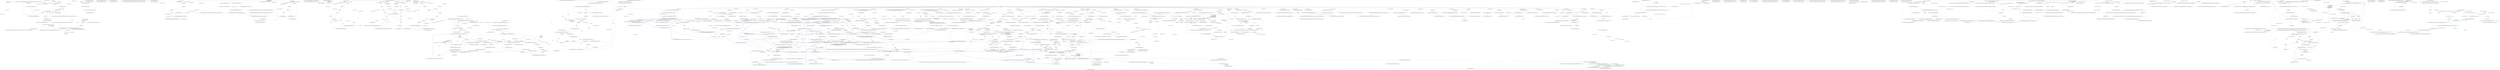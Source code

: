 digraph  {
m1_0 [cluster="QuantConnect.Securities.Future.Future.Future(QuantConnect.Securities.SecurityExchangeHours, QuantConnect.Data.SubscriptionDataConfig, QuantConnect.Securities.Cash, QuantConnect.Securities.SymbolProperties)", file="DefaultSignalHandler.cs", label="Entry QuantConnect.Securities.Future.Future.Future(QuantConnect.Securities.SecurityExchangeHours, QuantConnect.Data.SubscriptionDataConfig, QuantConnect.Securities.Cash, QuantConnect.Securities.SymbolProperties)", span="48-48"];
m1_1 [cluster="QuantConnect.Securities.Future.Future.Future(QuantConnect.Securities.SecurityExchangeHours, QuantConnect.Data.SubscriptionDataConfig, QuantConnect.Securities.Cash, QuantConnect.Securities.SymbolProperties)", color=green, community=0, file="DefaultSignalHandler.cs", label="40: SettlementType = SettlementType.Cash", span="66-66"];
m1_6 [cluster="QuantConnect.Securities.SecurityCache.GetData()", file="DefaultSignalHandler.cs", label="Entry QuantConnect.Securities.SecurityCache.GetData()", span="66-66"];
m1_30 [cluster="System.Func<T, TResult>.Invoke(T)", file="DefaultSignalHandler.cs", label="Entry System.Func<T, TResult>.Invoke(T)", span="0-0"];
m1_35 [cluster="QuantConnect.Util.PythonUtil.ToFunc<T1, T2>(PyObject)", file="DefaultSignalHandler.cs", label="Entry QuantConnect.Util.PythonUtil.ToFunc<T1, T2>(PyObject)", span="78-78"];
m1_7 [cluster="QuantConnect.Securities.SecurityCache.GetData()", file="DefaultSignalHandler.cs", label="return _lastData;", span="68-68"];
m1_25 [cluster="QuantConnect.Securities.FuncSecurityDerivativeFilter.FuncSecurityDerivativeFilter(System.Func<QuantConnect.Securities.IDerivativeSecurityFilterUniverse, QuantConnect.Securities.IDerivativeSecurityFilterUniverse>)", file="DefaultSignalHandler.cs", label="Entry QuantConnect.Securities.FuncSecurityDerivativeFilter.FuncSecurityDerivativeFilter(System.Func<QuantConnect.Securities.IDerivativeSecurityFilterUniverse, QuantConnect.Securities.IDerivativeSecurityFilterUniverse>)", span="33-33"];
m1_9 [cluster="QuantConnect.Securities.SecurityCache.Reset()", file="DefaultSignalHandler.cs", label="Entry QuantConnect.Securities.SecurityCache.Reset()", span="74-74"];
m1_10 [cluster="QuantConnect.Securities.SecurityCache.Reset()", color=green, community=0, file="DefaultSignalHandler.cs", label="24: _lastData = null", span="76-76"];
m1_11 [cluster="QuantConnect.Securities.SecurityCache.Reset()", color=green, community=0, file="DefaultSignalHandler.cs", label="24: Exit QuantConnect.Securities.SecurityCache.Reset()", span="74-74"];
m1_12 [cluster="QuantConnect.Securities.Future.Future.Future(QuantConnect.Symbol, QuantConnect.Securities.SecurityExchangeHours, QuantConnect.Securities.Cash, QuantConnect.Securities.SymbolProperties)", file="DefaultSignalHandler.cs", label="QuantConnect.Securities.SecurityCache", span=""];
m1_13 [cluster="QuantConnect.Securities.Future.Future.Future(QuantConnect.Symbol, QuantConnect.Securities.SecurityExchangeHours, QuantConnect.Securities.Cash, QuantConnect.Securities.SymbolProperties)", file="DefaultSignalHandler.cs", label="SetFilter(TimeSpan.Zero, TimeSpan.FromDays(35))", span="100-100"];
m1_14 [cluster="QuantConnect.Securities.Future.Future.Future(QuantConnect.Symbol, QuantConnect.Securities.SecurityExchangeHours, QuantConnect.Securities.Cash, QuantConnect.Securities.SymbolProperties)", file="DefaultSignalHandler.cs", label="Exit QuantConnect.Securities.Future.Future.Future(QuantConnect.Symbol, QuantConnect.Securities.SecurityExchangeHours, QuantConnect.Securities.Cash, QuantConnect.Securities.SymbolProperties)", span="79-79"];
m1_31 [cluster="QuantConnect.Securities.Future.Future.SetFilter(PyObject)", file="DefaultSignalHandler.cs", label="Entry QuantConnect.Securities.Future.Future.SetFilter(PyObject)", span="180-180"];
m1_32 [cluster="QuantConnect.Securities.Future.Future.SetFilter(PyObject)", color=green, community=0, file="DefaultSignalHandler.cs", label="60: var pyUniverseFunc = PythonUtil.ToFunc<FutureFilterUniverse, FutureFilterUniverse>(universeFunc)", span="182-182"];
m1_33 [cluster="QuantConnect.Securities.Future.Future.SetFilter(PyObject)", color=green, community=0, file="DefaultSignalHandler.cs", label="34: SetFilter(pyUniverseFunc)", span="183-183"];
m1_34 [cluster="QuantConnect.Securities.Future.Future.SetFilter(PyObject)", file="DefaultSignalHandler.cs", label="Exit QuantConnect.Securities.Future.Future.SetFilter(PyObject)", span="180-180"];
m1_2 [cluster="QuantConnect.Securities.SecurityCache.AddData(QuantConnect.Data.BaseData)", color=green, community=0, file="DefaultSignalHandler.cs", label="40: Entry QuantConnect.Securities.SecurityCache.AddData(QuantConnect.Data.BaseData)", span="56-56"];
m1_3 [cluster="QuantConnect.Securities.SecurityCache.AddData(QuantConnect.Data.BaseData)", color=green, community=0, file="DefaultSignalHandler.cs", label="40: data != null", span="59-59"];
m1_4 [cluster="QuantConnect.Securities.SecurityCache.AddData(QuantConnect.Data.BaseData)", file="DefaultSignalHandler.cs", label="_lastData = data", span="59-59"];
m1_5 [cluster="QuantConnect.Securities.SecurityCache.AddData(QuantConnect.Data.BaseData)", file="DefaultSignalHandler.cs", label="Exit QuantConnect.Securities.SecurityCache.AddData(QuantConnect.Data.BaseData)", span="56-56"];
m1_8 [cluster="QuantConnect.Securities.SecurityCache.GetData()", file="DefaultSignalHandler.cs", label="Exit QuantConnect.Securities.SecurityCache.GetData()", span="66-66"];
m1_15 [cluster="QuantConnect.Securities.Future.Future.SetFilter(System.TimeSpan, System.TimeSpan)", file="DefaultSignalHandler.cs", label="SetFilter(universe => universe.Expiration(minExpiry, maxExpiry))", span="158-158"];
m1_16 [cluster="QuantConnect.Securities.Future.Future.SetFilter(System.TimeSpan, System.TimeSpan)", file="DefaultSignalHandler.cs", label="Exit QuantConnect.Securities.Future.Future.SetFilter(System.TimeSpan, System.TimeSpan)", span="156-156"];
m1_17 [cluster="QuantConnect.Securities.Future.Future.SetFilter(System.Func<QuantConnect.Securities.FutureFilterUniverse, QuantConnect.Securities.FutureFilterUniverse>)", file="DefaultSignalHandler.cs", label="Entry QuantConnect.Securities.Future.Future.SetFilter(System.Func<QuantConnect.Securities.FutureFilterUniverse, QuantConnect.Securities.FutureFilterUniverse>)", span="165-165"];
m1_22 [cluster="QuantConnect.Securities.Future.Future.SetFilter(System.Func<QuantConnect.Securities.FutureFilterUniverse, QuantConnect.Securities.FutureFilterUniverse>)", color=green, community=0, file="DefaultSignalHandler.cs", label="29: Func<IDerivativeSecurityFilterUniverse, IDerivativeSecurityFilterUniverse> func = universe =>\r\n            {\r\n                var futureUniverse = universe as FutureFilterUniverse;\r\n                return universeFunc(futureUniverse);\r\n            }", span="167-171"];
m1_23 [cluster="QuantConnect.Securities.Future.Future.SetFilter(System.Func<QuantConnect.Securities.FutureFilterUniverse, QuantConnect.Securities.FutureFilterUniverse>)", color=green, community=0, file="DefaultSignalHandler.cs", label="13: ContractFilter = new FuncSecurityDerivativeFilter(func)", span="173-173"];
m1_24 [cluster="QuantConnect.Securities.Future.Future.SetFilter(System.Func<QuantConnect.Securities.FutureFilterUniverse, QuantConnect.Securities.FutureFilterUniverse>)", file="DefaultSignalHandler.cs", label="Exit QuantConnect.Securities.Future.Future.SetFilter(System.Func<QuantConnect.Securities.FutureFilterUniverse, QuantConnect.Securities.FutureFilterUniverse>)", span="165-165"];
m1_21 [cluster="QuantConnect.Securities.FutureFilterUniverse.Expiration(System.TimeSpan, System.TimeSpan)", file="DefaultSignalHandler.cs", label="Entry QuantConnect.Securities.FutureFilterUniverse.Expiration(System.TimeSpan, System.TimeSpan)", span="111-111"];
m1_18 [cluster="lambda expression", file="DefaultSignalHandler.cs", label="Entry lambda expression", span="158-158"];
m1_27 [cluster="lambda expression", color=green, community=0, file="DefaultSignalHandler.cs", label="34: var futureUniverse = universe as FutureFilterUniverse", span="169-169"];
m1_28 [cluster="lambda expression", color=green, community=0, file="DefaultSignalHandler.cs", label="29: return universeFunc(futureUniverse);", span="170-170"];
m1_29 [cluster="lambda expression", file="DefaultSignalHandler.cs", label="Exit lambda expression", span="167-171"];
m1_26 [cluster="lambda expression", file="DefaultSignalHandler.cs", label="Entry lambda expression", span="167-171"];
m1_19 [cluster="lambda expression", file="DefaultSignalHandler.cs", label="universe.Expiration(minExpiry, maxExpiry)", span="158-158"];
m1_20 [cluster="lambda expression", file="DefaultSignalHandler.cs", label="Exit lambda expression", span="158-158"];
m1_36 [file="DefaultSignalHandler.cs", label="QuantConnect.Securities.Future.Future", span=""];
m1_39 [file="DefaultSignalHandler.cs", label="System.Func<QuantConnect.Securities.FutureFilterUniverse, QuantConnect.Securities.FutureFilterUniverse>", span=""];
m1_37 [file="DefaultSignalHandler.cs", label="System.TimeSpan", span=""];
m1_38 [file="DefaultSignalHandler.cs", label="System.TimeSpan", span=""];
m2_0 [cluster="QuantConnect.Algorithm.Framework.Signals.ISignal.Clone()", file="ISignal.cs", label="Entry QuantConnect.Algorithm.Framework.Signals.ISignal.Clone()", span="69-69"];
m2_1 [cluster="QuantConnect.Algorithm.Framework.Signals.ISignal.Clone()", file="ISignal.cs", label="Exit QuantConnect.Algorithm.Framework.Signals.ISignal.Clone()", span="69-69"];
m3_2 [cluster="QuantConnect.Lean.Engine.Signals.ISignalHandler.ProcessSynchronousEvents()", file="ISignalHandler.cs", label="Entry QuantConnect.Lean.Engine.Signals.ISignalHandler.ProcessSynchronousEvents()", span="45-45"];
m3_3 [cluster="QuantConnect.Lean.Engine.Signals.ISignalHandler.ProcessSynchronousEvents()", file="ISignalHandler.cs", label="Exit QuantConnect.Lean.Engine.Signals.ISignalHandler.ProcessSynchronousEvents()", span="45-45"];
m3_4 [cluster="QuantConnect.Lean.Engine.Signals.ISignalHandler.Run()", file="ISignalHandler.cs", label="Entry QuantConnect.Lean.Engine.Signals.ISignalHandler.Run()", span="50-50"];
m3_5 [cluster="QuantConnect.Lean.Engine.Signals.ISignalHandler.Run()", file="ISignalHandler.cs", label="Exit QuantConnect.Lean.Engine.Signals.ISignalHandler.Run()", span="50-50"];
m3_0 [cluster="QuantConnect.Lean.Engine.Signals.ISignalHandler.Initialize(QuantConnect.Packets.AlgorithmNodePacket, QuantConnect.Interfaces.IAlgorithm, QuantConnect.Interfaces.IMessagingHandler)", file="ISignalHandler.cs", label="Entry QuantConnect.Lean.Engine.Signals.ISignalHandler.Initialize(QuantConnect.Packets.AlgorithmNodePacket, QuantConnect.Interfaces.IAlgorithm, QuantConnect.Interfaces.IMessagingHandler)", span="40-40"];
m3_1 [cluster="QuantConnect.Lean.Engine.Signals.ISignalHandler.Initialize(QuantConnect.Packets.AlgorithmNodePacket, QuantConnect.Interfaces.IAlgorithm, QuantConnect.Interfaces.IMessagingHandler)", file="ISignalHandler.cs", label="Exit QuantConnect.Lean.Engine.Signals.ISignalHandler.Initialize(QuantConnect.Packets.AlgorithmNodePacket, QuantConnect.Interfaces.IAlgorithm, QuantConnect.Interfaces.IMessagingHandler)", span="40-40"];
m3_6 [cluster="QuantConnect.Lean.Engine.Signals.ISignalHandler.Exit()", file="ISignalHandler.cs", label="Entry QuantConnect.Lean.Engine.Signals.ISignalHandler.Exit()", span="55-55"];
m3_7 [cluster="QuantConnect.Lean.Engine.Signals.ISignalHandler.Exit()", file="ISignalHandler.cs", label="Exit QuantConnect.Lean.Engine.Signals.ISignalHandler.Exit()", span="55-55"];
m4_11 [cluster="QuantConnect.Indicators.MovingAverageType.AsIndicator(string, int)", file="LiveTradingResultHandler.cs", label="Entry QuantConnect.Indicators.MovingAverageType.AsIndicator(string, int)", span="54-54"];
m4_0 [cluster="QuantConnect.Indicators.BollingerBands.BollingerBands(int, decimal, QuantConnect.Indicators.MovingAverageType)", file="LiveTradingResultHandler.cs", label="Entry QuantConnect.Indicators.BollingerBands.BollingerBands(int, decimal, QuantConnect.Indicators.MovingAverageType)", span="41-41"];
m4_1 [cluster="QuantConnect.Indicators.BollingerBands.BollingerBands(int, decimal, QuantConnect.Indicators.MovingAverageType)", file="LiveTradingResultHandler.cs", label="Exit QuantConnect.Indicators.BollingerBands.BollingerBands(int, decimal, QuantConnect.Indicators.MovingAverageType)", span="41-41"];
m4_17 [cluster="QuantConnect.Indicators.BollingerBands.ComputeNextValue(QuantConnect.Indicators.IndicatorDataPoint)", file="LiveTradingResultHandler.cs", label="Entry QuantConnect.Indicators.BollingerBands.ComputeNextValue(QuantConnect.Indicators.IndicatorDataPoint)", span="78-78"];
m4_18 [cluster="QuantConnect.Indicators.BollingerBands.ComputeNextValue(QuantConnect.Indicators.IndicatorDataPoint)", file="LiveTradingResultHandler.cs", label="StandardDeviation.Update(input)", span="80-80"];
m4_19 [cluster="QuantConnect.Indicators.BollingerBands.ComputeNextValue(QuantConnect.Indicators.IndicatorDataPoint)", file="LiveTradingResultHandler.cs", label="MiddleBand.Update(input)", span="81-81"];
m4_20 [cluster="QuantConnect.Indicators.BollingerBands.ComputeNextValue(QuantConnect.Indicators.IndicatorDataPoint)", file="LiveTradingResultHandler.cs", label="UpperBand.Update(input)", span="82-82"];
m4_21 [cluster="QuantConnect.Indicators.BollingerBands.ComputeNextValue(QuantConnect.Indicators.IndicatorDataPoint)", file="LiveTradingResultHandler.cs", label="LowerBand.Update(input)", span="83-83"];
m4_22 [cluster="QuantConnect.Indicators.BollingerBands.ComputeNextValue(QuantConnect.Indicators.IndicatorDataPoint)", file="LiveTradingResultHandler.cs", label="return input;", span="84-84"];
m4_23 [cluster="QuantConnect.Indicators.BollingerBands.ComputeNextValue(QuantConnect.Indicators.IndicatorDataPoint)", file="LiveTradingResultHandler.cs", label="Exit QuantConnect.Indicators.BollingerBands.ComputeNextValue(QuantConnect.Indicators.IndicatorDataPoint)", span="78-78"];
m4_14 [cluster="QuantConnect.Indicators.IndicatorBase<QuantConnect.Indicators.IndicatorDataPoint>.Times(QuantConnect.Indicators.IndicatorBase<QuantConnect.Indicators.IndicatorDataPoint>)", file="LiveTradingResultHandler.cs", label="Entry QuantConnect.Indicators.IndicatorBase<QuantConnect.Indicators.IndicatorDataPoint>.Times(QuantConnect.Indicators.IndicatorBase<QuantConnect.Indicators.IndicatorDataPoint>)", span="157-157"];
m4_13 [cluster="decimal.ToString()", file="LiveTradingResultHandler.cs", label="Entry decimal.ToString()", span="0-0"];
m4_24 [cluster="QuantConnect.Indicators.IndicatorBase<T>.Update(T)", file="LiveTradingResultHandler.cs", label="Entry QuantConnect.Indicators.IndicatorBase<T>.Update(T)", span="82-82"];
m4_15 [cluster="QuantConnect.Indicators.IndicatorBase<QuantConnect.Indicators.IndicatorDataPoint>.Minus(QuantConnect.Indicators.IndicatorBase<QuantConnect.Indicators.IndicatorDataPoint>, string)", file="LiveTradingResultHandler.cs", label="Entry QuantConnect.Indicators.IndicatorBase<QuantConnect.Indicators.IndicatorDataPoint>.Minus(QuantConnect.Indicators.IndicatorBase<QuantConnect.Indicators.IndicatorDataPoint>, string)", span="114-114"];
m4_2 [cluster="QuantConnect.Indicators.BollingerBands.BollingerBands(string, int, decimal, QuantConnect.Indicators.MovingAverageType)", file="LiveTradingResultHandler.cs", label="Entry QuantConnect.Indicators.BollingerBands.BollingerBands(string, int, decimal, QuantConnect.Indicators.MovingAverageType)", span="53-53"];
m4_3 [cluster="QuantConnect.Indicators.BollingerBands.BollingerBands(string, int, decimal, QuantConnect.Indicators.MovingAverageType)", file="LiveTradingResultHandler.cs", label="MovingAverageType = movingAverageType", span="56-56"];
m4_4 [cluster="QuantConnect.Indicators.BollingerBands.BollingerBands(string, int, decimal, QuantConnect.Indicators.MovingAverageType)", file="LiveTradingResultHandler.cs", label="StandardDeviation = new StandardDeviation(name + ''_StandardDeviation'', period)", span="57-57"];
m4_5 [cluster="QuantConnect.Indicators.BollingerBands.BollingerBands(string, int, decimal, QuantConnect.Indicators.MovingAverageType)", file="LiveTradingResultHandler.cs", label="MiddleBand = movingAverageType.AsIndicator(name + ''_MiddleBand'', period)", span="58-58"];
m4_6 [cluster="QuantConnect.Indicators.BollingerBands.BollingerBands(string, int, decimal, QuantConnect.Indicators.MovingAverageType)", file="LiveTradingResultHandler.cs", label="var kConstant = new ConstantIndicator<IndicatorDataPoint>(k.ToString(), k)", span="59-59"];
m4_7 [cluster="QuantConnect.Indicators.BollingerBands.BollingerBands(string, int, decimal, QuantConnect.Indicators.MovingAverageType)", file="LiveTradingResultHandler.cs", label="LowerBand = MiddleBand.Minus(StandardDeviation.Times(kConstant), name + ''_LowerBand'')", span="60-60"];
m4_8 [cluster="QuantConnect.Indicators.BollingerBands.BollingerBands(string, int, decimal, QuantConnect.Indicators.MovingAverageType)", file="LiveTradingResultHandler.cs", label="UpperBand = MiddleBand.Plus(StandardDeviation.Times(kConstant), name + ''_UpperBand'')", span="61-61"];
m4_9 [cluster="QuantConnect.Indicators.BollingerBands.BollingerBands(string, int, decimal, QuantConnect.Indicators.MovingAverageType)", file="LiveTradingResultHandler.cs", label="Exit QuantConnect.Indicators.BollingerBands.BollingerBands(string, int, decimal, QuantConnect.Indicators.MovingAverageType)", span="53-53"];
m4_16 [cluster="QuantConnect.Indicators.IndicatorBase<QuantConnect.Indicators.IndicatorDataPoint>.Plus(QuantConnect.Indicators.IndicatorBase<QuantConnect.Indicators.IndicatorDataPoint>, string)", file="LiveTradingResultHandler.cs", label="Entry QuantConnect.Indicators.IndicatorBase<QuantConnect.Indicators.IndicatorDataPoint>.Plus(QuantConnect.Indicators.IndicatorBase<QuantConnect.Indicators.IndicatorDataPoint>, string)", span="85-85"];
m4_25 [cluster="QuantConnect.Indicators.BollingerBands.Reset()", file="LiveTradingResultHandler.cs", label="Entry QuantConnect.Indicators.BollingerBands.Reset()", span="90-90"];
m4_26 [cluster="QuantConnect.Indicators.BollingerBands.Reset()", file="LiveTradingResultHandler.cs", label="StandardDeviation.Reset()", span="92-92"];
m4_27 [cluster="QuantConnect.Indicators.BollingerBands.Reset()", file="LiveTradingResultHandler.cs", label="MiddleBand.Reset()", span="93-93"];
m4_28 [cluster="QuantConnect.Indicators.BollingerBands.Reset()", file="LiveTradingResultHandler.cs", label="UpperBand.Reset()", span="94-94"];
m4_29 [cluster="QuantConnect.Indicators.BollingerBands.Reset()", file="LiveTradingResultHandler.cs", label="LowerBand.Reset()", span="95-95"];
m4_30 [cluster="QuantConnect.Indicators.BollingerBands.Reset()", file="LiveTradingResultHandler.cs", label="base.Reset()", span="96-96"];
m4_31 [cluster="QuantConnect.Indicators.BollingerBands.Reset()", file="LiveTradingResultHandler.cs", label="Exit QuantConnect.Indicators.BollingerBands.Reset()", span="90-90"];
m4_32 [cluster="QuantConnect.Indicators.IndicatorBase<T>.Reset()", file="LiveTradingResultHandler.cs", label="Entry QuantConnect.Indicators.IndicatorBase<T>.Reset()", span="106-106"];
m4_10 [cluster="QuantConnect.Indicators.StandardDeviation.StandardDeviation(string, int)", file="LiveTradingResultHandler.cs", label="Entry QuantConnect.Indicators.StandardDeviation.StandardDeviation(string, int)", span="47-47"];
m4_12 [cluster="QuantConnect.Indicators.ConstantIndicator<T>.ConstantIndicator(string, decimal)", file="LiveTradingResultHandler.cs", label="Entry QuantConnect.Indicators.ConstantIndicator<T>.ConstantIndicator(string, decimal)", span="42-42"];
m4_33 [file="LiveTradingResultHandler.cs", label="QuantConnect.Indicators.BollingerBands", span=""];
m5_142 [cluster="QuantConnect.Data.Market.TradeBar.Clone()", file="MACDSignalModel.cs", label="Entry QuantConnect.Data.Market.TradeBar.Clone()", span="357-357"];
m5_143 [cluster="QuantConnect.Data.Market.TradeBar.Clone()", file="MACDSignalModel.cs", label="return (BaseData)MemberwiseClone();", span="359-359"];
m5_144 [cluster="QuantConnect.Data.Market.TradeBar.Clone()", file="MACDSignalModel.cs", label="Exit QuantConnect.Data.Market.TradeBar.Clone()", span="357-357"];
m5_54 [cluster="QuantConnect.Data.Market.TradeBar.Parse(QuantConnect.Data.SubscriptionDataConfig, string, System.DateTime)", file="MACDSignalModel.cs", label="Entry QuantConnect.Data.Market.TradeBar.Parse(QuantConnect.Data.SubscriptionDataConfig, string, System.DateTime)", span="189-189"];
m5_55 [cluster="QuantConnect.Data.Market.TradeBar.Parse(QuantConnect.Data.SubscriptionDataConfig, string, System.DateTime)", file="MACDSignalModel.cs", label="config.SecurityType == SecurityType.Forex", span="191-191"];
m5_56 [cluster="QuantConnect.Data.Market.TradeBar.Parse(QuantConnect.Data.SubscriptionDataConfig, string, System.DateTime)", file="MACDSignalModel.cs", label="return ParseForex<TradeBar>(config, line);", span="193-193"];
m5_57 [cluster="QuantConnect.Data.Market.TradeBar.Parse(QuantConnect.Data.SubscriptionDataConfig, string, System.DateTime)", file="MACDSignalModel.cs", label="config.SecurityType == SecurityType.Equity", span="195-195"];
m5_58 [cluster="QuantConnect.Data.Market.TradeBar.Parse(QuantConnect.Data.SubscriptionDataConfig, string, System.DateTime)", file="MACDSignalModel.cs", label="return ParseEquity<TradeBar>(config, line, baseDate);", span="197-197"];
m5_59 [cluster="QuantConnect.Data.Market.TradeBar.Parse(QuantConnect.Data.SubscriptionDataConfig, string, System.DateTime)", file="MACDSignalModel.cs", label="return null;", span="200-200"];
m5_60 [cluster="QuantConnect.Data.Market.TradeBar.Parse(QuantConnect.Data.SubscriptionDataConfig, string, System.DateTime)", file="MACDSignalModel.cs", label="Exit QuantConnect.Data.Market.TradeBar.Parse(QuantConnect.Data.SubscriptionDataConfig, string, System.DateTime)", span="189-189"];
m5_78 [cluster="string.Split(params char[])", file="MACDSignalModel.cs", label="Entry string.Split(params char[])", span="0-0"];
m5_82 [cluster="System.Convert.ToInt32(string)", file="MACDSignalModel.cs", label="Entry System.Convert.ToInt32(string)", span="0-0"];
m5_52 [cluster="QuantConnect.Data.Market.TradeBar.ParseForex<T>(QuantConnect.Data.SubscriptionDataConfig, string)", file="MACDSignalModel.cs", label="Entry QuantConnect.Data.Market.TradeBar.ParseForex<T>(QuantConnect.Data.SubscriptionDataConfig, string)", span="251-251"];
m5_86 [cluster="QuantConnect.Data.Market.TradeBar.ParseForex<T>(QuantConnect.Data.SubscriptionDataConfig, string)", file="MACDSignalModel.cs", label="var tradeBar = new T\r\n            {\r\n                Symbol = config.Symbol,\r\n                Period = config.Increment\r\n            }", span="254-258"];
m5_87 [cluster="QuantConnect.Data.Market.TradeBar.ParseForex<T>(QuantConnect.Data.SubscriptionDataConfig, string)", file="MACDSignalModel.cs", label="var csv = line.Split(',')", span="260-260"];
m5_88 [cluster="QuantConnect.Data.Market.TradeBar.ParseForex<T>(QuantConnect.Data.SubscriptionDataConfig, string)", file="MACDSignalModel.cs", label="config.Resolution == Resolution.Daily || config.Resolution == Resolution.Hour", span="261-261"];
m5_89 [cluster="QuantConnect.Data.Market.TradeBar.ParseForex<T>(QuantConnect.Data.SubscriptionDataConfig, string)", file="MACDSignalModel.cs", label="tradeBar.Time = DateTime.ParseExact(csv[0], DateFormat.TwelveCharacter, CultureInfo.InvariantCulture)", span="264-264"];
m5_90 [cluster="QuantConnect.Data.Market.TradeBar.ParseForex<T>(QuantConnect.Data.SubscriptionDataConfig, string)", file="MACDSignalModel.cs", label="tradeBar.Open = Convert.ToDecimal(csv[1]) / _scaleFactor", span="265-265"];
m5_91 [cluster="QuantConnect.Data.Market.TradeBar.ParseForex<T>(QuantConnect.Data.SubscriptionDataConfig, string)", file="MACDSignalModel.cs", label="tradeBar.High = Convert.ToDecimal(csv[2]) / _scaleFactor", span="266-266"];
m5_92 [cluster="QuantConnect.Data.Market.TradeBar.ParseForex<T>(QuantConnect.Data.SubscriptionDataConfig, string)", file="MACDSignalModel.cs", label="tradeBar.Low = Convert.ToDecimal(csv[3]) / _scaleFactor", span="267-267"];
m5_93 [cluster="QuantConnect.Data.Market.TradeBar.ParseForex<T>(QuantConnect.Data.SubscriptionDataConfig, string)", file="MACDSignalModel.cs", label="tradeBar.Close = Convert.ToDecimal(csv[4]) / _scaleFactor", span="268-268"];
m5_94 [cluster="QuantConnect.Data.Market.TradeBar.ParseForex<T>(QuantConnect.Data.SubscriptionDataConfig, string)", file="MACDSignalModel.cs", label="tradeBar.Time = DateTime.ParseExact(csv[0], DateFormat.Forex, CultureInfo.InvariantCulture)", span="273-273"];
m5_95 [cluster="QuantConnect.Data.Market.TradeBar.ParseForex<T>(QuantConnect.Data.SubscriptionDataConfig, string)", file="MACDSignalModel.cs", label="tradeBar.Open = csv[1].ToDecimal()", span="274-274"];
m5_96 [cluster="QuantConnect.Data.Market.TradeBar.ParseForex<T>(QuantConnect.Data.SubscriptionDataConfig, string)", file="MACDSignalModel.cs", label="tradeBar.High = csv[2].ToDecimal()", span="275-275"];
m5_97 [cluster="QuantConnect.Data.Market.TradeBar.ParseForex<T>(QuantConnect.Data.SubscriptionDataConfig, string)", file="MACDSignalModel.cs", label="tradeBar.Low = csv[3].ToDecimal()", span="276-276"];
m5_98 [cluster="QuantConnect.Data.Market.TradeBar.ParseForex<T>(QuantConnect.Data.SubscriptionDataConfig, string)", file="MACDSignalModel.cs", label="tradeBar.Close = csv[4].ToDecimal()", span="277-277"];
m5_99 [cluster="QuantConnect.Data.Market.TradeBar.ParseForex<T>(QuantConnect.Data.SubscriptionDataConfig, string)", file="MACDSignalModel.cs", label="return tradeBar;", span="279-279"];
m5_100 [cluster="QuantConnect.Data.Market.TradeBar.ParseForex<T>(QuantConnect.Data.SubscriptionDataConfig, string)", file="MACDSignalModel.cs", label="Exit QuantConnect.Data.Market.TradeBar.ParseForex<T>(QuantConnect.Data.SubscriptionDataConfig, string)", span="251-251"];
m5_25 [cluster="System.DateTime.DateTime(long)", file="MACDSignalModel.cs", label="Entry System.DateTime.DateTime(long)", span="0-0"];
m5_83 [cluster="System.DateTime.AddMilliseconds(double)", file="MACDSignalModel.cs", label="Entry System.DateTime.AddMilliseconds(double)", span="0-0"];
m5_53 [cluster="QuantConnect.Logging.Log.Error(string, bool)", file="MACDSignalModel.cs", label="Entry QuantConnect.Logging.Log.Error(string, bool)", span="65-65"];
m5_13 [cluster="System.TimeSpan.FromMinutes(double)", file="MACDSignalModel.cs", label="Entry System.TimeSpan.FromMinutes(double)", span="0-0"];
m5_141 [cluster="System.IO.Path.Combine(params string[])", file="MACDSignalModel.cs", label="Entry System.IO.Path.Combine(params string[])", span="0-0"];
m5_51 [cluster="QuantConnect.Data.Market.TradeBar.ParseEquity<T>(QuantConnect.Data.SubscriptionDataConfig, string, System.DateTime)", file="MACDSignalModel.cs", label="Entry QuantConnect.Data.Market.TradeBar.ParseEquity<T>(QuantConnect.Data.SubscriptionDataConfig, string, System.DateTime)", span="211-211"];
m5_61 [cluster="QuantConnect.Data.Market.TradeBar.ParseEquity<T>(QuantConnect.Data.SubscriptionDataConfig, string, System.DateTime)", file="MACDSignalModel.cs", label="var tradeBar = new T\r\n            {\r\n                Symbol = config.Symbol,\r\n                Period = config.Increment\r\n            }", span="214-218"];
m5_62 [cluster="QuantConnect.Data.Market.TradeBar.ParseEquity<T>(QuantConnect.Data.SubscriptionDataConfig, string, System.DateTime)", file="MACDSignalModel.cs", label="var csv = line.Split(',')", span="220-220"];
m5_63 [cluster="QuantConnect.Data.Market.TradeBar.ParseEquity<T>(QuantConnect.Data.SubscriptionDataConfig, string, System.DateTime)", file="MACDSignalModel.cs", label="config.Resolution == Resolution.Daily || config.Resolution == Resolution.Hour", span="221-221"];
m5_65 [cluster="QuantConnect.Data.Market.TradeBar.ParseEquity<T>(QuantConnect.Data.SubscriptionDataConfig, string, System.DateTime)", file="MACDSignalModel.cs", label="tradeBar.Open = config.GetNormalizedPrice(Convert.ToDecimal(csv[1]) / _scaleFactor)", span="225-225"];
m5_66 [cluster="QuantConnect.Data.Market.TradeBar.ParseEquity<T>(QuantConnect.Data.SubscriptionDataConfig, string, System.DateTime)", file="MACDSignalModel.cs", label="tradeBar.High = config.GetNormalizedPrice(Convert.ToDecimal(csv[2]) / _scaleFactor)", span="226-226"];
m5_67 [cluster="QuantConnect.Data.Market.TradeBar.ParseEquity<T>(QuantConnect.Data.SubscriptionDataConfig, string, System.DateTime)", file="MACDSignalModel.cs", label="tradeBar.Low = config.GetNormalizedPrice(Convert.ToDecimal(csv[3]) / _scaleFactor)", span="227-227"];
m5_68 [cluster="QuantConnect.Data.Market.TradeBar.ParseEquity<T>(QuantConnect.Data.SubscriptionDataConfig, string, System.DateTime)", file="MACDSignalModel.cs", label="tradeBar.Close = config.GetNormalizedPrice(Convert.ToDecimal(csv[4]) / _scaleFactor)", span="228-228"];
m5_69 [cluster="QuantConnect.Data.Market.TradeBar.ParseEquity<T>(QuantConnect.Data.SubscriptionDataConfig, string, System.DateTime)", file="MACDSignalModel.cs", label="tradeBar.Time = date.Date.AddMilliseconds(Convert.ToInt32(csv[0]))", span="233-233"];
m5_70 [cluster="QuantConnect.Data.Market.TradeBar.ParseEquity<T>(QuantConnect.Data.SubscriptionDataConfig, string, System.DateTime)", file="MACDSignalModel.cs", label="tradeBar.Open = config.GetNormalizedPrice(csv[1].ToDecimal() / _scaleFactor)", span="234-234"];
m5_71 [cluster="QuantConnect.Data.Market.TradeBar.ParseEquity<T>(QuantConnect.Data.SubscriptionDataConfig, string, System.DateTime)", file="MACDSignalModel.cs", label="tradeBar.High = config.GetNormalizedPrice(csv[2].ToDecimal() / _scaleFactor)", span="235-235"];
m5_72 [cluster="QuantConnect.Data.Market.TradeBar.ParseEquity<T>(QuantConnect.Data.SubscriptionDataConfig, string, System.DateTime)", file="MACDSignalModel.cs", label="tradeBar.Low = config.GetNormalizedPrice(csv[3].ToDecimal() / _scaleFactor)", span="236-236"];
m5_73 [cluster="QuantConnect.Data.Market.TradeBar.ParseEquity<T>(QuantConnect.Data.SubscriptionDataConfig, string, System.DateTime)", file="MACDSignalModel.cs", label="tradeBar.Close = config.GetNormalizedPrice(csv[4].ToDecimal() / _scaleFactor)", span="237-237"];
m5_64 [cluster="QuantConnect.Data.Market.TradeBar.ParseEquity<T>(QuantConnect.Data.SubscriptionDataConfig, string, System.DateTime)", file="MACDSignalModel.cs", label="tradeBar.Time = DateTime.ParseExact(csv[0], DateFormat.TwelveCharacter, CultureInfo.InvariantCulture)", span="224-224"];
m5_74 [cluster="QuantConnect.Data.Market.TradeBar.ParseEquity<T>(QuantConnect.Data.SubscriptionDataConfig, string, System.DateTime)", file="MACDSignalModel.cs", label="tradeBar.Volume = Convert.ToInt64(csv[5])", span="240-240"];
m5_75 [cluster="QuantConnect.Data.Market.TradeBar.ParseEquity<T>(QuantConnect.Data.SubscriptionDataConfig, string, System.DateTime)", file="MACDSignalModel.cs", label="return tradeBar;", span="241-241"];
m5_76 [cluster="QuantConnect.Data.Market.TradeBar.ParseEquity<T>(QuantConnect.Data.SubscriptionDataConfig, string, System.DateTime)", file="MACDSignalModel.cs", label="Exit QuantConnect.Data.Market.TradeBar.ParseEquity<T>(QuantConnect.Data.SubscriptionDataConfig, string, System.DateTime)", span="211-211"];
m5_37 [cluster="QuantConnect.Data.Market.TradeBar.Reader(QuantConnect.Data.SubscriptionDataConfig, string, System.DateTime, bool)", file="MACDSignalModel.cs", label="Entry QuantConnect.Data.Market.TradeBar.Reader(QuantConnect.Data.SubscriptionDataConfig, string, System.DateTime, bool)", span="151-151"];
m5_38 [cluster="QuantConnect.Data.Market.TradeBar.Reader(QuantConnect.Data.SubscriptionDataConfig, string, System.DateTime, bool)", file="MACDSignalModel.cs", label="line == null", span="154-154"];
m5_40 [cluster="QuantConnect.Data.Market.TradeBar.Reader(QuantConnect.Data.SubscriptionDataConfig, string, System.DateTime, bool)", file="MACDSignalModel.cs", label=isLiveMode, span="159-159"];
m5_42 [cluster="QuantConnect.Data.Market.TradeBar.Reader(QuantConnect.Data.SubscriptionDataConfig, string, System.DateTime, bool)", file="MACDSignalModel.cs", label="config.SecurityType", span="166-166"];
m5_44 [cluster="QuantConnect.Data.Market.TradeBar.Reader(QuantConnect.Data.SubscriptionDataConfig, string, System.DateTime, bool)", file="MACDSignalModel.cs", label="return ParseEquity<TradeBar>(config, line, date);", span="170-170"];
m5_46 [cluster="QuantConnect.Data.Market.TradeBar.Reader(QuantConnect.Data.SubscriptionDataConfig, string, System.DateTime, bool)", file="MACDSignalModel.cs", label="return ParseForex<TradeBar>(config, line);", span="174-174"];
m5_48 [cluster="QuantConnect.Data.Market.TradeBar.Reader(QuantConnect.Data.SubscriptionDataConfig, string, System.DateTime, bool)", file="MACDSignalModel.cs", label="Log.Error(''DataModels: TradeBar(): Error Initializing - '' + config.SecurityType + '' - '' + err.Message + '' - '' + line)", span="179-179"];
m5_49 [cluster="QuantConnect.Data.Market.TradeBar.Reader(QuantConnect.Data.SubscriptionDataConfig, string, System.DateTime, bool)", file="MACDSignalModel.cs", label="return new TradeBar{Symbol = config.Symbol, Period = config.Increment};", span="183-183"];
m5_39 [cluster="QuantConnect.Data.Market.TradeBar.Reader(QuantConnect.Data.SubscriptionDataConfig, string, System.DateTime, bool)", file="MACDSignalModel.cs", label="return null;", span="156-156"];
m5_41 [cluster="QuantConnect.Data.Market.TradeBar.Reader(QuantConnect.Data.SubscriptionDataConfig, string, System.DateTime, bool)", file="MACDSignalModel.cs", label="return new TradeBar();", span="161-161"];
m5_43 [cluster="QuantConnect.Data.Market.TradeBar.Reader(QuantConnect.Data.SubscriptionDataConfig, string, System.DateTime, bool)", file="MACDSignalModel.cs", label="SecurityType.Equity", span="169-169"];
m5_45 [cluster="QuantConnect.Data.Market.TradeBar.Reader(QuantConnect.Data.SubscriptionDataConfig, string, System.DateTime, bool)", file="MACDSignalModel.cs", label="SecurityType.Forex", span="173-173"];
m5_47 [cluster="QuantConnect.Data.Market.TradeBar.Reader(QuantConnect.Data.SubscriptionDataConfig, string, System.DateTime, bool)", file="MACDSignalModel.cs", label=Exception, span="177-177"];
m5_50 [cluster="QuantConnect.Data.Market.TradeBar.Reader(QuantConnect.Data.SubscriptionDataConfig, string, System.DateTime, bool)", file="MACDSignalModel.cs", label="Exit QuantConnect.Data.Market.TradeBar.Reader(QuantConnect.Data.SubscriptionDataConfig, string, System.DateTime, bool)", span="151-151"];
m5_101 [cluster="QuantConnect.Data.Market.TradeBar.Update(decimal, decimal, decimal, decimal)", file="MACDSignalModel.cs", label="Entry QuantConnect.Data.Market.TradeBar.Update(decimal, decimal, decimal, decimal)", span="290-290"];
m5_102 [cluster="QuantConnect.Data.Market.TradeBar.Update(decimal, decimal, decimal, decimal)", file="MACDSignalModel.cs", label="Open == 0", span="293-293"];
m5_103 [cluster="QuantConnect.Data.Market.TradeBar.Update(decimal, decimal, decimal, decimal)", file="MACDSignalModel.cs", label="Open = lastTrade", span="293-293"];
m5_104 [cluster="QuantConnect.Data.Market.TradeBar.Update(decimal, decimal, decimal, decimal)", file="MACDSignalModel.cs", label="lastTrade > High", span="294-294"];
m5_105 [cluster="QuantConnect.Data.Market.TradeBar.Update(decimal, decimal, decimal, decimal)", file="MACDSignalModel.cs", label="High = lastTrade", span="294-294"];
m5_106 [cluster="QuantConnect.Data.Market.TradeBar.Update(decimal, decimal, decimal, decimal)", file="MACDSignalModel.cs", label="lastTrade < Low", span="295-295"];
m5_107 [cluster="QuantConnect.Data.Market.TradeBar.Update(decimal, decimal, decimal, decimal)", file="MACDSignalModel.cs", label="Low = lastTrade", span="295-295"];
m5_108 [cluster="QuantConnect.Data.Market.TradeBar.Update(decimal, decimal, decimal, decimal)", file="MACDSignalModel.cs", label="Volume += Convert.ToInt32(volume)", span="297-297"];
m5_109 [cluster="QuantConnect.Data.Market.TradeBar.Update(decimal, decimal, decimal, decimal)", file="MACDSignalModel.cs", label="Close = lastTrade", span="299-299"];
m5_110 [cluster="QuantConnect.Data.Market.TradeBar.Update(decimal, decimal, decimal, decimal)", file="MACDSignalModel.cs", label="Value = lastTrade", span="300-300"];
m5_111 [cluster="QuantConnect.Data.Market.TradeBar.Update(decimal, decimal, decimal, decimal)", file="MACDSignalModel.cs", label="Exit QuantConnect.Data.Market.TradeBar.Update(decimal, decimal, decimal, decimal)", span="290-290"];
m5_140 [cluster="System.DateTime.ToString(string)", file="MACDSignalModel.cs", label="Entry System.DateTime.ToString(string)", span="0-0"];
m5_145 [cluster="object.MemberwiseClone()", file="MACDSignalModel.cs", label="Entry object.MemberwiseClone()", span="0-0"];
m5_81 [cluster="QuantConnect.Data.SubscriptionDataConfig.GetNormalizedPrice(decimal)", file="MACDSignalModel.cs", label="Entry QuantConnect.Data.SubscriptionDataConfig.GetNormalizedPrice(decimal)", span="187-187"];
m5_138 [cluster="string.ToLower()", file="MACDSignalModel.cs", label="Entry string.ToLower()", span="0-0"];
m5_79 [cluster="System.DateTime.ParseExact(string, string, System.IFormatProvider)", file="MACDSignalModel.cs", label="Entry System.DateTime.ParseExact(string, string, System.IFormatProvider)", span="0-0"];
m5_136 [cluster="QuantConnect.Data.SubscriptionDataSource.SubscriptionDataSource(string, QuantConnect.SubscriptionTransportMedium)", file="MACDSignalModel.cs", label="Entry QuantConnect.Data.SubscriptionDataSource.SubscriptionDataSource(string, QuantConnect.SubscriptionTransportMedium)", span="39-39"];
m5_113 [cluster="QuantConnect.Data.Market.TradeBar.GetSource(QuantConnect.Data.SubscriptionDataConfig, System.DateTime, bool)", file="MACDSignalModel.cs", label="Entry QuantConnect.Data.Market.TradeBar.GetSource(QuantConnect.Data.SubscriptionDataConfig, System.DateTime, bool)", span="312-312"];
m5_114 [cluster="QuantConnect.Data.Market.TradeBar.GetSource(QuantConnect.Data.SubscriptionDataConfig, System.DateTime, bool)", file="MACDSignalModel.cs", label=isLiveMode, span="315-315"];
m5_118 [cluster="QuantConnect.Data.Market.TradeBar.GetSource(QuantConnect.Data.SubscriptionDataConfig, System.DateTime, bool)", file="MACDSignalModel.cs", label="config.SecurityType == SecurityType.Forex", span="322-322"];
m5_122 [cluster="QuantConnect.Data.Market.TradeBar.GetSource(QuantConnect.Data.SubscriptionDataConfig, System.DateTime, bool)", file="MACDSignalModel.cs", label="var securityTypePath = config.SecurityType.ToString().ToLower()", span="329-329"];
m5_123 [cluster="QuantConnect.Data.Market.TradeBar.GetSource(QuantConnect.Data.SubscriptionDataConfig, System.DateTime, bool)", file="MACDSignalModel.cs", label="var resolutionPath = config.Resolution.ToString().ToLower()", span="330-330"];
m5_124 [cluster="QuantConnect.Data.Market.TradeBar.GetSource(QuantConnect.Data.SubscriptionDataConfig, System.DateTime, bool)", file="MACDSignalModel.cs", label="var symbolPath = (string.IsNullOrEmpty(config.MappedSymbol) ? config.Symbol : config.MappedSymbol).ToLower()", span="331-331"];
m5_125 [cluster="QuantConnect.Data.Market.TradeBar.GetSource(QuantConnect.Data.SubscriptionDataConfig, System.DateTime, bool)", file="MACDSignalModel.cs", label="var countryCode = config.Country.ToString().ToLower()", span="332-332"];
m5_126 [cluster="QuantConnect.Data.Market.TradeBar.GetSource(QuantConnect.Data.SubscriptionDataConfig, System.DateTime, bool)", file="MACDSignalModel.cs", label="var liquiditySource = config.LiquditySource.ToString().ToLower()", span="333-333"];
m5_127 [cluster="QuantConnect.Data.Market.TradeBar.GetSource(QuantConnect.Data.SubscriptionDataConfig, System.DateTime, bool)", file="MACDSignalModel.cs", label="var filename = date.ToString(dateFormat) + ''_'' + dataType.ToString().ToLower() + ''.zip''", span="334-334"];
m5_128 [cluster="QuantConnect.Data.Market.TradeBar.GetSource(QuantConnect.Data.SubscriptionDataConfig, System.DateTime, bool)", file="MACDSignalModel.cs", label="config.Resolution == Resolution.Hour || config.Resolution == Resolution.Daily", span="337-337"];
m5_131 [cluster="QuantConnect.Data.Market.TradeBar.GetSource(QuantConnect.Data.SubscriptionDataConfig, System.DateTime, bool)", file="MACDSignalModel.cs", label="config.Country == CountryCode.None", span="344-344"];
m5_115 [cluster="QuantConnect.Data.Market.TradeBar.GetSource(QuantConnect.Data.SubscriptionDataConfig, System.DateTime, bool)", file="MACDSignalModel.cs", label="return new SubscriptionDataSource(string.Empty, SubscriptionTransportMedium.LocalFile);", span="317-317"];
m5_116 [cluster="QuantConnect.Data.Market.TradeBar.GetSource(QuantConnect.Data.SubscriptionDataConfig, System.DateTime, bool)", file="MACDSignalModel.cs", label="var dateFormat = ''yyyyMMdd''", span="320-320"];
m5_117 [cluster="QuantConnect.Data.Market.TradeBar.GetSource(QuantConnect.Data.SubscriptionDataConfig, System.DateTime, bool)", file="MACDSignalModel.cs", label="var dataType = TickType.Trade", span="321-321"];
m5_119 [cluster="QuantConnect.Data.Market.TradeBar.GetSource(QuantConnect.Data.SubscriptionDataConfig, System.DateTime, bool)", file="MACDSignalModel.cs", label="dataType = TickType.Quote", span="324-324"];
m5_121 [cluster="QuantConnect.Data.Market.TradeBar.GetSource(QuantConnect.Data.SubscriptionDataConfig, System.DateTime, bool)", file="MACDSignalModel.cs", label="string source", span="328-328"];
m5_120 [cluster="QuantConnect.Data.Market.TradeBar.GetSource(QuantConnect.Data.SubscriptionDataConfig, System.DateTime, bool)", file="MACDSignalModel.cs", label="dateFormat = ''yyMMdd''", span="325-325"];
m5_132 [cluster="QuantConnect.Data.Market.TradeBar.GetSource(QuantConnect.Data.SubscriptionDataConfig, System.DateTime, bool)", file="MACDSignalModel.cs", label="source = Path.Combine(Constants.DataFolder, securityTypePath, liquiditySource, resolutionPath, symbolPath, filename)", span="347-347"];
m5_133 [cluster="QuantConnect.Data.Market.TradeBar.GetSource(QuantConnect.Data.SubscriptionDataConfig, System.DateTime, bool)", file="MACDSignalModel.cs", label="source = Path.Combine(Constants.DataFolder, securityTypePath, countryCode, resolutionPath, symbolPath, filename)", span="351-351"];
m5_129 [cluster="QuantConnect.Data.Market.TradeBar.GetSource(QuantConnect.Data.SubscriptionDataConfig, System.DateTime, bool)", file="MACDSignalModel.cs", label="filename = symbolPath + ''.zip''", span="340-340"];
m5_130 [cluster="QuantConnect.Data.Market.TradeBar.GetSource(QuantConnect.Data.SubscriptionDataConfig, System.DateTime, bool)", file="MACDSignalModel.cs", label="symbolPath = string.Empty", span="341-341"];
m5_134 [cluster="QuantConnect.Data.Market.TradeBar.GetSource(QuantConnect.Data.SubscriptionDataConfig, System.DateTime, bool)", file="MACDSignalModel.cs", label="return new SubscriptionDataSource(source, SubscriptionTransportMedium.LocalFile);", span="354-354"];
m5_135 [cluster="QuantConnect.Data.Market.TradeBar.GetSource(QuantConnect.Data.SubscriptionDataConfig, System.DateTime, bool)", file="MACDSignalModel.cs", label="Exit QuantConnect.Data.Market.TradeBar.GetSource(QuantConnect.Data.SubscriptionDataConfig, System.DateTime, bool)", span="312-312"];
m5_137 [cluster="System.Enum.ToString()", file="MACDSignalModel.cs", label="Entry System.Enum.ToString()", span="0-0"];
m5_84 [cluster="string.ToDecimal()", file="MACDSignalModel.cs", label="Entry string.ToDecimal()", span="145-145"];
m5_112 [cluster="System.Convert.ToInt32(decimal)", file="MACDSignalModel.cs", label="Entry System.Convert.ToInt32(decimal)", span="0-0"];
m5_85 [cluster="System.Convert.ToInt64(string)", file="MACDSignalModel.cs", label="Entry System.Convert.ToInt64(string)", span="0-0"];
m5_77 [cluster="T.cstr", file="MACDSignalModel.cs", label="Entry T.cstr", span=""];
m5_139 [cluster="string.IsNullOrEmpty(string)", file="MACDSignalModel.cs", label="Entry string.IsNullOrEmpty(string)", span="0-0"];
m5_0 [cluster="QuantConnect.Data.Market.TradeBar.TradeBar()", file="MACDSignalModel.cs", label="Entry QuantConnect.Data.Market.TradeBar.TradeBar()", span="87-87"];
m5_1 [cluster="QuantConnect.Data.Market.TradeBar.TradeBar()", file="MACDSignalModel.cs", label="Symbol = ''''", span="89-89"];
m5_2 [cluster="QuantConnect.Data.Market.TradeBar.TradeBar()", file="MACDSignalModel.cs", label="Time = new DateTime()", span="90-90"];
m5_3 [cluster="QuantConnect.Data.Market.TradeBar.TradeBar()", file="MACDSignalModel.cs", label="Value = 0", span="91-91"];
m5_4 [cluster="QuantConnect.Data.Market.TradeBar.TradeBar()", file="MACDSignalModel.cs", label="DataType = MarketDataType.TradeBar", span="92-92"];
m5_5 [cluster="QuantConnect.Data.Market.TradeBar.TradeBar()", file="MACDSignalModel.cs", label="Open = 0", span="93-93"];
m5_6 [cluster="QuantConnect.Data.Market.TradeBar.TradeBar()", file="MACDSignalModel.cs", label="High = 0", span="94-94"];
m5_7 [cluster="QuantConnect.Data.Market.TradeBar.TradeBar()", file="MACDSignalModel.cs", label="Low = 0", span="95-95"];
m5_8 [cluster="QuantConnect.Data.Market.TradeBar.TradeBar()", file="MACDSignalModel.cs", label="Close = 0", span="96-96"];
m5_9 [cluster="QuantConnect.Data.Market.TradeBar.TradeBar()", file="MACDSignalModel.cs", label="Volume = 0", span="97-97"];
m5_10 [cluster="QuantConnect.Data.Market.TradeBar.TradeBar()", file="MACDSignalModel.cs", label="Period = TimeSpan.FromMinutes(1)", span="98-98"];
m5_11 [cluster="QuantConnect.Data.Market.TradeBar.TradeBar()", file="MACDSignalModel.cs", label="Exit QuantConnect.Data.Market.TradeBar.TradeBar()", span="87-87"];
m5_80 [cluster="System.Convert.ToDecimal(string)", file="MACDSignalModel.cs", label="Entry System.Convert.ToDecimal(string)", span="0-0"];
m5_12 [cluster="System.DateTime.DateTime()", file="MACDSignalModel.cs", label="Entry System.DateTime.DateTime()", span="0-0"];
m5_26 [cluster="QuantConnect.Data.Market.TradeBar.TradeBar(System.DateTime, string, decimal, decimal, decimal, decimal, long, System.TimeSpan?)", file="MACDSignalModel.cs", label="Entry QuantConnect.Data.Market.TradeBar.TradeBar(System.DateTime, string, decimal, decimal, decimal, decimal, long, System.TimeSpan?)", span="130-130"];
m5_27 [cluster="QuantConnect.Data.Market.TradeBar.TradeBar(System.DateTime, string, decimal, decimal, decimal, decimal, long, System.TimeSpan?)", file="MACDSignalModel.cs", label="Time = time", span="132-132"];
m5_28 [cluster="QuantConnect.Data.Market.TradeBar.TradeBar(System.DateTime, string, decimal, decimal, decimal, decimal, long, System.TimeSpan?)", file="MACDSignalModel.cs", label="Symbol = symbol", span="133-133"];
m5_29 [cluster="QuantConnect.Data.Market.TradeBar.TradeBar(System.DateTime, string, decimal, decimal, decimal, decimal, long, System.TimeSpan?)", file="MACDSignalModel.cs", label="Value = close", span="134-134"];
m5_30 [cluster="QuantConnect.Data.Market.TradeBar.TradeBar(System.DateTime, string, decimal, decimal, decimal, decimal, long, System.TimeSpan?)", file="MACDSignalModel.cs", label="Open = open", span="135-135"];
m5_31 [cluster="QuantConnect.Data.Market.TradeBar.TradeBar(System.DateTime, string, decimal, decimal, decimal, decimal, long, System.TimeSpan?)", file="MACDSignalModel.cs", label="High = high", span="136-136"];
m5_32 [cluster="QuantConnect.Data.Market.TradeBar.TradeBar(System.DateTime, string, decimal, decimal, decimal, decimal, long, System.TimeSpan?)", file="MACDSignalModel.cs", label="Low = low", span="137-137"];
m5_33 [cluster="QuantConnect.Data.Market.TradeBar.TradeBar(System.DateTime, string, decimal, decimal, decimal, decimal, long, System.TimeSpan?)", file="MACDSignalModel.cs", label="Close = close", span="138-138"];
m5_34 [cluster="QuantConnect.Data.Market.TradeBar.TradeBar(System.DateTime, string, decimal, decimal, decimal, decimal, long, System.TimeSpan?)", file="MACDSignalModel.cs", label="Volume = volume", span="139-139"];
m5_35 [cluster="QuantConnect.Data.Market.TradeBar.TradeBar(System.DateTime, string, decimal, decimal, decimal, decimal, long, System.TimeSpan?)", file="MACDSignalModel.cs", label="Period = period ?? TimeSpan.FromMinutes(1)", span="140-140"];
m5_36 [cluster="QuantConnect.Data.Market.TradeBar.TradeBar(System.DateTime, string, decimal, decimal, decimal, decimal, long, System.TimeSpan?)", file="MACDSignalModel.cs", label="Exit QuantConnect.Data.Market.TradeBar.TradeBar(System.DateTime, string, decimal, decimal, decimal, decimal, long, System.TimeSpan?)", span="130-130"];
m5_14 [cluster="QuantConnect.Data.Market.TradeBar.TradeBar(QuantConnect.Data.Market.TradeBar)", file="MACDSignalModel.cs", label="Entry QuantConnect.Data.Market.TradeBar.TradeBar(QuantConnect.Data.Market.TradeBar)", span="106-106"];
m5_15 [cluster="QuantConnect.Data.Market.TradeBar.TradeBar(QuantConnect.Data.Market.TradeBar)", file="MACDSignalModel.cs", label="Time = new DateTime(original.Time.Ticks)", span="108-108"];
m5_16 [cluster="QuantConnect.Data.Market.TradeBar.TradeBar(QuantConnect.Data.Market.TradeBar)", file="MACDSignalModel.cs", label="Symbol = original.Symbol", span="109-109"];
m5_17 [cluster="QuantConnect.Data.Market.TradeBar.TradeBar(QuantConnect.Data.Market.TradeBar)", file="MACDSignalModel.cs", label="Value = original.Close", span="110-110"];
m5_18 [cluster="QuantConnect.Data.Market.TradeBar.TradeBar(QuantConnect.Data.Market.TradeBar)", file="MACDSignalModel.cs", label="Open = original.Open", span="111-111"];
m5_19 [cluster="QuantConnect.Data.Market.TradeBar.TradeBar(QuantConnect.Data.Market.TradeBar)", file="MACDSignalModel.cs", label="High = original.High", span="112-112"];
m5_20 [cluster="QuantConnect.Data.Market.TradeBar.TradeBar(QuantConnect.Data.Market.TradeBar)", file="MACDSignalModel.cs", label="Low = original.Low", span="113-113"];
m5_21 [cluster="QuantConnect.Data.Market.TradeBar.TradeBar(QuantConnect.Data.Market.TradeBar)", color=red, community=0, file="MACDSignalModel.cs", label="31: Close = original.Close", span="114-114"];
m5_22 [cluster="QuantConnect.Data.Market.TradeBar.TradeBar(QuantConnect.Data.Market.TradeBar)", file="MACDSignalModel.cs", label="Volume = original.Volume", span="115-115"];
m5_23 [cluster="QuantConnect.Data.Market.TradeBar.TradeBar(QuantConnect.Data.Market.TradeBar)", file="MACDSignalModel.cs", label="Period = original.Period", span="116-116"];
m5_24 [cluster="QuantConnect.Data.Market.TradeBar.TradeBar(QuantConnect.Data.Market.TradeBar)", file="MACDSignalModel.cs", label="Exit QuantConnect.Data.Market.TradeBar.TradeBar(QuantConnect.Data.Market.TradeBar)", span="106-106"];
m5_146 [file="MACDSignalModel.cs", label="QuantConnect.Data.Market.TradeBar", span=""];
m6_220 [cluster="QuantConnect.TimeKeeper.AddTimeZone(DateTimeZone)", file="QCAlgorithm.cs", label="Entry QuantConnect.TimeKeeper.AddTimeZone(DateTimeZone)", span="108-108"];
m6_55 [cluster="QuantConnect.Securities.Future.EmptyFutureChainProvider.EmptyFutureChainProvider()", file="QCAlgorithm.cs", label="Entry QuantConnect.Securities.Future.EmptyFutureChainProvider.EmptyFutureChainProvider()", span="25-25"];
m6_145 [cluster="System.Type.GetMethods()", file="QCAlgorithm.cs", label="Entry System.Type.GetMethods()", span="0-0"];
m6_209 [cluster="QuantConnect.Algorithm.QCAlgorithm.SetTimeZone(DateTimeZone)", file="QCAlgorithm.cs", label="Entry QuantConnect.Algorithm.QCAlgorithm.SetTimeZone(DateTimeZone)", span="897-897"];
m6_210 [cluster="QuantConnect.Algorithm.QCAlgorithm.SetTimeZone(DateTimeZone)", file="QCAlgorithm.cs", label=_locked, span="899-899"];
m6_212 [cluster="QuantConnect.Algorithm.QCAlgorithm.SetTimeZone(DateTimeZone)", file="QCAlgorithm.cs", label="timeZone == null", span="904-904"];
m6_214 [cluster="QuantConnect.Algorithm.QCAlgorithm.SetTimeZone(DateTimeZone)", file="QCAlgorithm.cs", label="_timeKeeper.AddTimeZone(timeZone)", span="905-905"];
m6_215 [cluster="QuantConnect.Algorithm.QCAlgorithm.SetTimeZone(DateTimeZone)", file="QCAlgorithm.cs", label="_localTimeKeeper = _timeKeeper.GetLocalTimeKeeper(timeZone)", span="906-906"];
m6_216 [cluster="QuantConnect.Algorithm.QCAlgorithm.SetTimeZone(DateTimeZone)", file="QCAlgorithm.cs", label="TimeRules.SetDefaultTimeZone(timeZone)", span="909-909"];
m6_211 [cluster="QuantConnect.Algorithm.QCAlgorithm.SetTimeZone(DateTimeZone)", file="QCAlgorithm.cs", label="throw new Exception(''Algorithm.SetTimeZone(): Cannot change time zone after algorithm running.'');", span="901-901"];
m6_213 [cluster="QuantConnect.Algorithm.QCAlgorithm.SetTimeZone(DateTimeZone)", file="QCAlgorithm.cs", label="throw new ArgumentNullException(''timeZone'');", span="904-904"];
m6_217 [cluster="QuantConnect.Algorithm.QCAlgorithm.SetTimeZone(DateTimeZone)", file="QCAlgorithm.cs", label="Exit QuantConnect.Algorithm.QCAlgorithm.SetTimeZone(DateTimeZone)", span="897-897"];
m6_0 [cluster="QuantConnect.Algorithm.QCAlgorithm.QCAlgorithm()", file="QCAlgorithm.cs", label="Entry QuantConnect.Algorithm.QCAlgorithm.QCAlgorithm()", span="93-93"];
m6_1 [cluster="QuantConnect.Algorithm.QCAlgorithm.QCAlgorithm()", file="QCAlgorithm.cs", label="Name = GetType().Name", span="95-95"];
m6_2 [cluster="QuantConnect.Algorithm.QCAlgorithm.QCAlgorithm()", file="QCAlgorithm.cs", label="Status = AlgorithmStatus.Running", span="96-96"];
m6_3 [cluster="QuantConnect.Algorithm.QCAlgorithm.QCAlgorithm()", file="QCAlgorithm.cs", label="IsWarmingUp = true", span="99-99"];
m6_4 [cluster="QuantConnect.Algorithm.QCAlgorithm.QCAlgorithm()", file="QCAlgorithm.cs", label="_startDate = new DateTime(1998, 01, 01)", span="106-106"];
m6_5 [cluster="QuantConnect.Algorithm.QCAlgorithm.QCAlgorithm()", file="QCAlgorithm.cs", label="_endDate = DateTime.Now.AddDays(-1)", span="107-107"];
m6_6 [cluster="QuantConnect.Algorithm.QCAlgorithm.QCAlgorithm()", file="QCAlgorithm.cs", label="_timeKeeper = new TimeKeeper(_startDate, new[] { TimeZones.NewYork })", span="110-110"];
m6_7 [cluster="QuantConnect.Algorithm.QCAlgorithm.QCAlgorithm()", file="QCAlgorithm.cs", label="_localTimeKeeper = _timeKeeper.GetLocalTimeKeeper(TimeZones.NewYork)", span="112-112"];
m6_8 [cluster="QuantConnect.Algorithm.QCAlgorithm.QCAlgorithm()", file="QCAlgorithm.cs", label="Settings = new AlgorithmSettings()", span="114-114"];
m6_9 [cluster="QuantConnect.Algorithm.QCAlgorithm.QCAlgorithm()", file="QCAlgorithm.cs", label="SubscriptionManager = new SubscriptionManager(Settings, _timeKeeper)", span="117-117"];
m6_10 [cluster="QuantConnect.Algorithm.QCAlgorithm.QCAlgorithm()", file="QCAlgorithm.cs", label="Securities = new SecurityManager(_timeKeeper)", span="119-119"];
m6_11 [cluster="QuantConnect.Algorithm.QCAlgorithm.QCAlgorithm()", file="QCAlgorithm.cs", label="Transactions = new SecurityTransactionManager(Securities)", span="120-120"];
m6_12 [cluster="QuantConnect.Algorithm.QCAlgorithm.QCAlgorithm()", file="QCAlgorithm.cs", label="Portfolio = new SecurityPortfolioManager(Securities, Transactions, DefaultOrderProperties)", span="121-121"];
m6_13 [cluster="QuantConnect.Algorithm.QCAlgorithm.QCAlgorithm()", file="QCAlgorithm.cs", label="BrokerageModel = new DefaultBrokerageModel()", span="122-122"];
m6_14 [cluster="QuantConnect.Algorithm.QCAlgorithm.QCAlgorithm()", file="QCAlgorithm.cs", label="Notify = new NotificationManager(false)", span="123-123"];
m6_15 [cluster="QuantConnect.Algorithm.QCAlgorithm.QCAlgorithm()", file="QCAlgorithm.cs", label="_runMode = RunMode.Series", span="126-126"];
m6_16 [cluster="QuantConnect.Algorithm.QCAlgorithm.QCAlgorithm()", file="QCAlgorithm.cs", label="_locked = false", span="129-129"];
m6_17 [cluster="QuantConnect.Algorithm.QCAlgorithm.QCAlgorithm()", file="QCAlgorithm.cs", label="_marketHoursDatabase = MarketHoursDatabase.FromDataFolder()", span="132-132"];
m6_18 [cluster="QuantConnect.Algorithm.QCAlgorithm.QCAlgorithm()", file="QCAlgorithm.cs", label="_symbolPropertiesDatabase = SymbolPropertiesDatabase.FromDataFolder()", span="135-135"];
m6_19 [cluster="QuantConnect.Algorithm.QCAlgorithm.QCAlgorithm()", file="QCAlgorithm.cs", label="UniverseManager = new UniverseManager()", span="138-138"];
m6_20 [cluster="QuantConnect.Algorithm.QCAlgorithm.QCAlgorithm()", file="QCAlgorithm.cs", label="Universe = new UniverseDefinitions(this)", span="139-139"];
m6_21 [cluster="QuantConnect.Algorithm.QCAlgorithm.QCAlgorithm()", file="QCAlgorithm.cs", label="UniverseSettings = new UniverseSettings(Resolution.Minute, 2m, true, false, TimeSpan.FromDays(1))", span="140-140"];
m6_22 [cluster="QuantConnect.Algorithm.QCAlgorithm.QCAlgorithm()", file="QCAlgorithm.cs", label="Schedule = new ScheduleManager(Securities, TimeZone)", span="143-143"];
m6_23 [cluster="QuantConnect.Algorithm.QCAlgorithm.QCAlgorithm()", file="QCAlgorithm.cs", label="TradeBuilder = new TradeBuilder(FillGroupingMethod.FillToFill, FillMatchingMethod.FIFO)", span="146-146"];
m6_24 [cluster="QuantConnect.Algorithm.QCAlgorithm.QCAlgorithm()", file="QCAlgorithm.cs", label="SecurityInitializer = new BrokerageModelSecurityInitializer(new DefaultBrokerageModel(AccountType.Margin),\r\n                                                                        new FuncSecuritySeeder(GetLastKnownPrice))", span="148-149"];
m6_25 [cluster="QuantConnect.Algorithm.QCAlgorithm.QCAlgorithm()", file="QCAlgorithm.cs", label="CandlestickPatterns = new CandlestickPatterns(this)", span="151-151"];
m6_26 [cluster="QuantConnect.Algorithm.QCAlgorithm.QCAlgorithm()", file="QCAlgorithm.cs", label="TradingCalendar = new TradingCalendar(Securities, _marketHoursDatabase)", span="154-154"];
m6_27 [cluster="QuantConnect.Algorithm.QCAlgorithm.QCAlgorithm()", file="QCAlgorithm.cs", label="OptionChainProvider = new EmptyOptionChainProvider()", span="156-156"];
m6_28 [cluster="QuantConnect.Algorithm.QCAlgorithm.QCAlgorithm()", file="QCAlgorithm.cs", label="FutureChainProvider = new EmptyFutureChainProvider()", span="157-157"];
m6_29 [cluster="QuantConnect.Algorithm.QCAlgorithm.QCAlgorithm()", file="QCAlgorithm.cs", label="Exit QuantConnect.Algorithm.QCAlgorithm.QCAlgorithm()", span="93-93"];
m6_436 [cluster="QuantConnect.Data.UniverseSelection.FuturesChainUniverse.FuturesChainUniverse(QuantConnect.Securities.Future.Future, QuantConnect.Data.UniverseSelection.UniverseSettings, QuantConnect.Data.SubscriptionManager, QuantConnect.Securities.ISecurityInitializer)", file="QCAlgorithm.cs", label="Entry QuantConnect.Data.UniverseSelection.FuturesChainUniverse.FuturesChainUniverse(QuantConnect.Securities.Future.Future, QuantConnect.Data.UniverseSelection.UniverseSettings, QuantConnect.Data.SubscriptionManager, QuantConnect.Securities.ISecurityInitializer)", span="48-48"];
m6_30 [cluster="object.GetType()", file="QCAlgorithm.cs", label="Entry object.GetType()", span="0-0"];
m6_342 [cluster="QuantConnect.Algorithm.QCAlgorithm.GetLocked()", file="QCAlgorithm.cs", label="Entry QuantConnect.Algorithm.QCAlgorithm.GetLocked()", span="1268-1268"];
m6_343 [cluster="QuantConnect.Algorithm.QCAlgorithm.GetLocked()", file="QCAlgorithm.cs", label="return _locked;", span="1270-1270"];
m6_344 [cluster="QuantConnect.Algorithm.QCAlgorithm.GetLocked()", file="QCAlgorithm.cs", label="Exit QuantConnect.Algorithm.QCAlgorithm.GetLocked()", span="1268-1268"];
m6_595 [cluster="QuantConnect.Interfaces.AlgorithmEvent<T>.Invoke(QuantConnect.Interfaces.IAlgorithm, T)", file="QCAlgorithm.cs", label="Entry QuantConnect.Interfaces.AlgorithmEvent<T>.Invoke(QuantConnect.Interfaces.IAlgorithm, T)", span="39-39"];
m6_589 [cluster="System.Net.WebHeaderCollection.Add(string, string)", file="QCAlgorithm.cs", label="Entry System.Net.WebHeaderCollection.Add(string, string)", span="0-0"];
m6_200 [cluster="QuantConnect.Algorithm.QCAlgorithm.SetTimeZone(string)", file="QCAlgorithm.cs", label="Entry QuantConnect.Algorithm.QCAlgorithm.SetTimeZone(string)", span="878-878"];
m6_201 [cluster="QuantConnect.Algorithm.QCAlgorithm.SetTimeZone(string)", file="QCAlgorithm.cs", label="DateTimeZone tz", span="880-880"];
m6_202 [cluster="QuantConnect.Algorithm.QCAlgorithm.SetTimeZone(string)", file="QCAlgorithm.cs", label="tz = DateTimeZoneProviders.Tzdb[timeZone]", span="883-883"];
m6_204 [cluster="QuantConnect.Algorithm.QCAlgorithm.SetTimeZone(string)", file="QCAlgorithm.cs", label="throw new ArgumentException(string.Format(''TimeZone with id '{0}' was not found. For a complete list of time zones please visit: http://en.wikipedia.org/wiki/List_of_tz_database_time_zones'', timeZone));", span="887-887"];
m6_203 [cluster="QuantConnect.Algorithm.QCAlgorithm.SetTimeZone(string)", file="QCAlgorithm.cs", label=DateTimeZoneNotFoundException, span="885-885"];
m6_205 [cluster="QuantConnect.Algorithm.QCAlgorithm.SetTimeZone(string)", file="QCAlgorithm.cs", label="SetTimeZone(tz)", span="890-890"];
m6_206 [cluster="QuantConnect.Algorithm.QCAlgorithm.SetTimeZone(string)", file="QCAlgorithm.cs", label="Exit QuantConnect.Algorithm.QCAlgorithm.SetTimeZone(string)", span="878-878"];
m6_82 [cluster="QuantConnect.Algorithm.QCAlgorithm.AddToUserDefinedUniverse(QuantConnect.Securities.Security)", file="QCAlgorithm.cs", label="Entry QuantConnect.Algorithm.QCAlgorithm.AddToUserDefinedUniverse(QuantConnect.Securities.Security)", span="325-325"];
m6_458 [cluster="QuantConnect.Algorithm.QCAlgorithm.AddCrypto(string, QuantConnect.Resolution, string, bool, decimal)", file="QCAlgorithm.cs", label="Entry QuantConnect.Algorithm.QCAlgorithm.AddCrypto(string, QuantConnect.Resolution, string, bool, decimal)", span="1570-1570"];
m6_459 [cluster="QuantConnect.Algorithm.QCAlgorithm.AddCrypto(string, QuantConnect.Resolution, string, bool, decimal)", file="QCAlgorithm.cs", label="return AddSecurity<Crypto>(SecurityType.Crypto, ticker, resolution, market, fillDataForward, leverage, false);", span="1572-1572"];
m6_460 [cluster="QuantConnect.Algorithm.QCAlgorithm.AddCrypto(string, QuantConnect.Resolution, string, bool, decimal)", file="QCAlgorithm.cs", label="Exit QuantConnect.Algorithm.QCAlgorithm.AddCrypto(string, QuantConnect.Resolution, string, bool, decimal)", span="1570-1570"];
m6_106 [cluster="QuantConnect.Algorithm.QCAlgorithm.SetAvailableDataTypes(System.Collections.Generic.Dictionary<QuantConnect.SecurityType, System.Collections.Generic.List<QuantConnect.TickType>>)", file="QCAlgorithm.cs", label="Entry QuantConnect.Algorithm.QCAlgorithm.SetAvailableDataTypes(System.Collections.Generic.Dictionary<QuantConnect.SecurityType, System.Collections.Generic.List<QuantConnect.TickType>>)", span="575-575"];
m6_107 [cluster="QuantConnect.Algorithm.QCAlgorithm.SetAvailableDataTypes(System.Collections.Generic.Dictionary<QuantConnect.SecurityType, System.Collections.Generic.List<QuantConnect.TickType>>)", file="QCAlgorithm.cs", label=availableDataTypes, span="577-577"];
m6_108 [cluster="QuantConnect.Algorithm.QCAlgorithm.SetAvailableDataTypes(System.Collections.Generic.Dictionary<QuantConnect.SecurityType, System.Collections.Generic.List<QuantConnect.TickType>>)", file="QCAlgorithm.cs", label="SubscriptionManager.AvailableDataTypes[dataFeed.Key] = dataFeed.Value", span="579-579"];
m6_109 [cluster="QuantConnect.Algorithm.QCAlgorithm.SetAvailableDataTypes(System.Collections.Generic.Dictionary<QuantConnect.SecurityType, System.Collections.Generic.List<QuantConnect.TickType>>)", file="QCAlgorithm.cs", label="Exit QuantConnect.Algorithm.QCAlgorithm.SetAvailableDataTypes(System.Collections.Generic.Dictionary<QuantConnect.SecurityType, System.Collections.Generic.List<QuantConnect.TickType>>)", span="575-575"];
m6_221 [cluster="QuantConnect.Scheduling.TimeRules.SetDefaultTimeZone(DateTimeZone)", file="QCAlgorithm.cs", label="Entry QuantConnect.Scheduling.TimeRules.SetDefaultTimeZone(DateTimeZone)", span="48-48"];
m6_506 [cluster="QuantConnect.Algorithm.QCAlgorithm.AddData<T>(string, QuantConnect.Resolution, DateTimeZone, bool, decimal)", file="QCAlgorithm.cs", label="var security = SecurityManager.CreateSecurity(typeof(T), Portfolio, SubscriptionManager, marketHoursDbEntry.ExchangeHours, marketHoursDbEntry.DataTimeZone,\r\n                symbolProperties, SecurityInitializer, symbolObject, resolution, fillDataForward, leverage, true, false, true, LiveMode)", span="1670-1671"];
m6_502 [cluster="QuantConnect.Algorithm.QCAlgorithm.AddData<T>(string, QuantConnect.Resolution, DateTimeZone, bool, decimal)", file="QCAlgorithm.cs", label="Entry QuantConnect.Algorithm.QCAlgorithm.AddData<T>(string, QuantConnect.Resolution, DateTimeZone, bool, decimal)", span="1660-1660"];
m6_503 [cluster="QuantConnect.Algorithm.QCAlgorithm.AddData<T>(string, QuantConnect.Resolution, DateTimeZone, bool, decimal)", file="QCAlgorithm.cs", label="var marketHoursDbEntry = _marketHoursDatabase.GetEntry(Market.USA, symbol, SecurityType.Base, timeZone)", span="1663-1663"];
m6_504 [cluster="QuantConnect.Algorithm.QCAlgorithm.AddData<T>(string, QuantConnect.Resolution, DateTimeZone, bool, decimal)", file="QCAlgorithm.cs", label="var symbolObject = new Symbol(SecurityIdentifier.GenerateBase(symbol, Market.USA), symbol)", span="1666-1666"];
m6_505 [cluster="QuantConnect.Algorithm.QCAlgorithm.AddData<T>(string, QuantConnect.Resolution, DateTimeZone, bool, decimal)", file="QCAlgorithm.cs", label="var symbolProperties = _symbolPropertiesDatabase.GetSymbolProperties(Market.USA, symbol, SecurityType.Base, CashBook.AccountCurrency)", span="1667-1667"];
m6_507 [cluster="QuantConnect.Algorithm.QCAlgorithm.AddData<T>(string, QuantConnect.Resolution, DateTimeZone, bool, decimal)", file="QCAlgorithm.cs", label="AddToUserDefinedUniverse(security)", span="1673-1673"];
m6_508 [cluster="QuantConnect.Algorithm.QCAlgorithm.AddData<T>(string, QuantConnect.Resolution, DateTimeZone, bool, decimal)", file="QCAlgorithm.cs", label="return security;", span="1674-1674"];
m6_509 [cluster="QuantConnect.Algorithm.QCAlgorithm.AddData<T>(string, QuantConnect.Resolution, DateTimeZone, bool, decimal)", file="QCAlgorithm.cs", label="Exit QuantConnect.Algorithm.QCAlgorithm.AddData<T>(string, QuantConnect.Resolution, DateTimeZone, bool, decimal)", span="1660-1660"];
m6_543 [cluster="QuantConnect.Algorithm.QCAlgorithm.Symbol(string)", file="QCAlgorithm.cs", label="Entry QuantConnect.Algorithm.QCAlgorithm.Symbol(string)", span="1760-1760"];
m6_544 [cluster="QuantConnect.Algorithm.QCAlgorithm.Symbol(string)", file="QCAlgorithm.cs", label="return SymbolCache.GetSymbol(ticker);", span="1762-1762"];
m6_545 [cluster="QuantConnect.Algorithm.QCAlgorithm.Symbol(string)", file="QCAlgorithm.cs", label="Exit QuantConnect.Algorithm.QCAlgorithm.Symbol(string)", span="1760-1760"];
m6_270 [cluster="QuantConnect.Algorithm.QCAlgorithm.SetCash(double)", file="QCAlgorithm.cs", label="Entry QuantConnect.Algorithm.QCAlgorithm.SetCash(double)", span="1055-1055"];
m6_271 [cluster="QuantConnect.Algorithm.QCAlgorithm.SetCash(double)", file="QCAlgorithm.cs", label="SetCash((decimal)startingCash)", span="1057-1057"];
m6_272 [cluster="QuantConnect.Algorithm.QCAlgorithm.SetCash(double)", file="QCAlgorithm.cs", label="Exit QuantConnect.Algorithm.QCAlgorithm.SetCash(double)", span="1055-1055"];
m6_208 [cluster="string.Format(string, object)", file="QCAlgorithm.cs", label="Entry string.Format(string, object)", span="0-0"];
m6_546 [cluster="QuantConnect.SymbolCache.GetSymbol(string)", file="QCAlgorithm.cs", label="Entry QuantConnect.SymbolCache.GetSymbol(string)", span="47-47"];
m6_296 [cluster="QuantConnect.Algorithm.QCAlgorithm.SetEndDate(int, int, int)", file="QCAlgorithm.cs", label="Entry QuantConnect.Algorithm.QCAlgorithm.SetEndDate(int, int, int)", span="1142-1142"];
m6_297 [cluster="QuantConnect.Algorithm.QCAlgorithm.SetEndDate(int, int, int)", file="QCAlgorithm.cs", label="var end = new DateTime(year, month, day)", span="1146-1146"];
m6_298 [cluster="QuantConnect.Algorithm.QCAlgorithm.SetEndDate(int, int, int)", file="QCAlgorithm.cs", label="end = end.Date.AddDays(1).Subtract(TimeSpan.FromTicks(1))", span="1149-1149"];
m6_299 [cluster="QuantConnect.Algorithm.QCAlgorithm.SetEndDate(int, int, int)", file="QCAlgorithm.cs", label="SetEndDate(end)", span="1151-1151"];
m6_300 [cluster="QuantConnect.Algorithm.QCAlgorithm.SetEndDate(int, int, int)", file="QCAlgorithm.cs", label=Exception, span="1153-1153"];
m6_301 [cluster="QuantConnect.Algorithm.QCAlgorithm.SetEndDate(int, int, int)", file="QCAlgorithm.cs", label="throw new Exception(''Date Invalid: '' + err.Message);", span="1155-1155"];
m6_302 [cluster="QuantConnect.Algorithm.QCAlgorithm.SetEndDate(int, int, int)", file="QCAlgorithm.cs", label="Exit QuantConnect.Algorithm.QCAlgorithm.SetEndDate(int, int, int)", span="1142-1142"];
m6_174 [cluster="QuantConnect.Algorithm.QCAlgorithm.OnMarginCallWarning()", file="QCAlgorithm.cs", label="Entry QuantConnect.Algorithm.QCAlgorithm.OnMarginCallWarning()", span="778-778"];
m6_175 [cluster="QuantConnect.Algorithm.QCAlgorithm.OnMarginCallWarning()", file="QCAlgorithm.cs", label="Exit QuantConnect.Algorithm.QCAlgorithm.OnMarginCallWarning()", span="778-778"];
m6_485 [cluster="Unk.Any", file="QCAlgorithm.cs", label="Entry Unk.Any", span=""];
m6_232 [cluster="QuantConnect.Algorithm.QCAlgorithm.SetBrokerageModel(QuantConnect.Brokerages.IBrokerageModel)", file="QCAlgorithm.cs", label="Entry QuantConnect.Algorithm.QCAlgorithm.SetBrokerageModel(QuantConnect.Brokerages.IBrokerageModel)", span="941-941"];
m6_233 [cluster="QuantConnect.Algorithm.QCAlgorithm.SetBrokerageModel(QuantConnect.Brokerages.IBrokerageModel)", file="QCAlgorithm.cs", label="BrokerageModel = model", span="943-943"];
m6_235 [cluster="QuantConnect.Algorithm.QCAlgorithm.SetBrokerageModel(QuantConnect.Brokerages.IBrokerageModel)", file="QCAlgorithm.cs", label="SecurityInitializer = new BrokerageModelSecurityInitializer(model, new FuncSecuritySeeder(GetLastKnownPrice))", span="947-947"];
m6_234 [cluster="QuantConnect.Algorithm.QCAlgorithm.SetBrokerageModel(QuantConnect.Brokerages.IBrokerageModel)", file="QCAlgorithm.cs", label="!_userSetSecurityInitializer", span="944-944"];
m6_236 [cluster="QuantConnect.Algorithm.QCAlgorithm.SetBrokerageModel(QuantConnect.Brokerages.IBrokerageModel)", file="QCAlgorithm.cs", label="Securities.Values", span="950-950"];
m6_237 [cluster="QuantConnect.Algorithm.QCAlgorithm.SetBrokerageModel(QuantConnect.Brokerages.IBrokerageModel)", file="QCAlgorithm.cs", label="var leverage = security.Leverage", span="955-955"];
m6_238 [cluster="QuantConnect.Algorithm.QCAlgorithm.SetBrokerageModel(QuantConnect.Brokerages.IBrokerageModel)", file="QCAlgorithm.cs", label="SecurityInitializer.Initialize(security, false)", span="958-958"];
m6_239 [cluster="QuantConnect.Algorithm.QCAlgorithm.SetBrokerageModel(QuantConnect.Brokerages.IBrokerageModel)", file="QCAlgorithm.cs", label="security.SetLeverage(leverage)", span="961-961"];
m6_240 [cluster="QuantConnect.Algorithm.QCAlgorithm.SetBrokerageModel(QuantConnect.Brokerages.IBrokerageModel)", file="QCAlgorithm.cs", label="Exit QuantConnect.Algorithm.QCAlgorithm.SetBrokerageModel(QuantConnect.Brokerages.IBrokerageModel)", span="941-941"];
m6_274 [cluster="QuantConnect.Algorithm.QCAlgorithm.SetCash(int)", file="QCAlgorithm.cs", label="Entry QuantConnect.Algorithm.QCAlgorithm.SetCash(int)", span="1066-1066"];
m6_275 [cluster="QuantConnect.Algorithm.QCAlgorithm.SetCash(int)", file="QCAlgorithm.cs", label="SetCash((decimal)startingCash)", span="1068-1068"];
m6_276 [cluster="QuantConnect.Algorithm.QCAlgorithm.SetCash(int)", file="QCAlgorithm.cs", label="Exit QuantConnect.Algorithm.QCAlgorithm.SetCash(int)", span="1066-1066"];
m6_305 [cluster="QuantConnect.Algorithm.QCAlgorithm.SetEndDate(System.DateTime)", file="QCAlgorithm.cs", label="Entry QuantConnect.Algorithm.QCAlgorithm.SetEndDate(System.DateTime)", span="1221-1221"];
m6_326 [cluster="QuantConnect.Algorithm.QCAlgorithm.SetEndDate(System.DateTime)", file="QCAlgorithm.cs", label=_liveMode, span="1224-1224"];
m6_328 [cluster="QuantConnect.Algorithm.QCAlgorithm.SetEndDate(System.DateTime)", file="QCAlgorithm.cs", label="end > DateTime.Now.Date.AddDays(-1)", span="1228-1228"];
m6_331 [cluster="QuantConnect.Algorithm.QCAlgorithm.SetEndDate(System.DateTime)", file="QCAlgorithm.cs", label="end < _startDate", span="1236-1236"];
m6_333 [cluster="QuantConnect.Algorithm.QCAlgorithm.SetEndDate(System.DateTime)", file="QCAlgorithm.cs", label="end = end.RoundDown(TimeSpan.FromDays(1)).AddDays(1).AddTicks(-1)", span="1243-1243"];
m6_327 [cluster="QuantConnect.Algorithm.QCAlgorithm.SetEndDate(System.DateTime)", file="QCAlgorithm.cs", label="return;", span="1224-1224"];
m6_329 [cluster="QuantConnect.Algorithm.QCAlgorithm.SetEndDate(System.DateTime)", file="QCAlgorithm.cs", label="end = DateTime.Now.Date.AddDays(-1)", span="1230-1230"];
m6_330 [cluster="QuantConnect.Algorithm.QCAlgorithm.SetEndDate(System.DateTime)", file="QCAlgorithm.cs", label="_startDate != new DateTime()", span="1234-1234"];
m6_332 [cluster="QuantConnect.Algorithm.QCAlgorithm.SetEndDate(System.DateTime)", file="QCAlgorithm.cs", label="throw new Exception(''Please select end date greater than start date.'');", span="1238-1238"];
m6_334 [cluster="QuantConnect.Algorithm.QCAlgorithm.SetEndDate(System.DateTime)", file="QCAlgorithm.cs", label="!_locked", span="1246-1246"];
m6_335 [cluster="QuantConnect.Algorithm.QCAlgorithm.SetEndDate(System.DateTime)", file="QCAlgorithm.cs", label="_endDate = end", span="1248-1248"];
m6_336 [cluster="QuantConnect.Algorithm.QCAlgorithm.SetEndDate(System.DateTime)", file="QCAlgorithm.cs", label="throw new Exception(''Algorithm.SetEndDate(): Cannot change end date after algorithm initialized.'');", span="1252-1252"];
m6_337 [cluster="QuantConnect.Algorithm.QCAlgorithm.SetEndDate(System.DateTime)", file="QCAlgorithm.cs", label="Exit QuantConnect.Algorithm.QCAlgorithm.SetEndDate(System.DateTime)", span="1221-1221"];
m6_484 [cluster="QuantConnect.Securities.SecurityManager.Remove(QuantConnect.Symbol)", file="QCAlgorithm.cs", label="Entry QuantConnect.Securities.SecurityManager.Remove(QuantConnect.Symbol)", span="172-172"];
m6_242 [cluster="QuantConnect.Securities.Security.SetLeverage(decimal)", file="QCAlgorithm.cs", label="Entry QuantConnect.Securities.Security.SetLeverage(decimal)", span="654-654"];
m6_594 [cluster="QuantConnect.Algorithm.Framework.Signals.SignalCollection.SignalCollection(System.DateTime, System.Collections.Generic.IEnumerable<QuantConnect.Algorithm.Framework.Signals.ISignal>)", file="QCAlgorithm.cs", label="Entry QuantConnect.Algorithm.Framework.Signals.SignalCollection.SignalCollection(System.DateTime, System.Collections.Generic.IEnumerable<QuantConnect.Algorithm.Framework.Signals.ISignal>)", span="41-41"];
m6_281 [cluster="QuantConnect.Securities.SecurityPortfolioManager.SetCash(decimal)", file="QCAlgorithm.cs", label="Entry QuantConnect.Securities.SecurityPortfolioManager.SetCash(decimal)", span="473-473"];
m6_38 [cluster="QuantConnect.Securities.SecurityTransactionManager.SecurityTransactionManager(QuantConnect.Securities.SecurityManager)", file="QCAlgorithm.cs", label="Entry QuantConnect.Securities.SecurityTransactionManager.SecurityTransactionManager(QuantConnect.Securities.SecurityManager)", span="49-49"];
m6_355 [cluster="QuantConnect.Algorithm.QCAlgorithm.SetTradeBuilder(QuantConnect.Interfaces.ITradeBuilder)", file="QCAlgorithm.cs", label="Entry QuantConnect.Algorithm.QCAlgorithm.SetTradeBuilder(QuantConnect.Interfaces.ITradeBuilder)", span="1295-1295"];
m6_356 [cluster="QuantConnect.Algorithm.QCAlgorithm.SetTradeBuilder(QuantConnect.Interfaces.ITradeBuilder)", file="QCAlgorithm.cs", label="TradeBuilder = tradeBuilder", span="1297-1297"];
m6_357 [cluster="QuantConnect.Algorithm.QCAlgorithm.SetTradeBuilder(QuantConnect.Interfaces.ITradeBuilder)", file="QCAlgorithm.cs", label="TradeBuilder.SetLiveMode(LiveMode)", span="1298-1298"];
m6_358 [cluster="QuantConnect.Algorithm.QCAlgorithm.SetTradeBuilder(QuantConnect.Interfaces.ITradeBuilder)", file="QCAlgorithm.cs", label="Exit QuantConnect.Algorithm.QCAlgorithm.SetTradeBuilder(QuantConnect.Interfaces.ITradeBuilder)", span="1295-1295"];
m6_564 [cluster="Unk.CreateSymbol", file="QCAlgorithm.cs", label="Entry Unk.CreateSymbol", span=""];
m6_188 [cluster="QuantConnect.Algorithm.QCAlgorithm.OnAssignmentOrderEvent(QuantConnect.Orders.OrderEvent)", file="QCAlgorithm.cs", label="Entry QuantConnect.Algorithm.QCAlgorithm.OnAssignmentOrderEvent(QuantConnect.Orders.OrderEvent)", span="835-835"];
m6_189 [cluster="QuantConnect.Algorithm.QCAlgorithm.OnAssignmentOrderEvent(QuantConnect.Orders.OrderEvent)", file="QCAlgorithm.cs", label="Exit QuantConnect.Algorithm.QCAlgorithm.OnAssignmentOrderEvent(QuantConnect.Orders.OrderEvent)", span="835-835"];
m6_535 [cluster="QuantConnect.Algorithm.QCAlgorithm.Quit(string)", file="QCAlgorithm.cs", label="Entry QuantConnect.Algorithm.QCAlgorithm.Quit(string)", span="1733-1733"];
m6_536 [cluster="QuantConnect.Algorithm.QCAlgorithm.Quit(string)", file="QCAlgorithm.cs", label="Debug(''Quit(): '' + message)", span="1735-1735"];
m6_537 [cluster="QuantConnect.Algorithm.QCAlgorithm.Quit(string)", file="QCAlgorithm.cs", label="Status = AlgorithmStatus.Stopped", span="1736-1736"];
m6_538 [cluster="QuantConnect.Algorithm.QCAlgorithm.Quit(string)", file="QCAlgorithm.cs", label="Exit QuantConnect.Algorithm.QCAlgorithm.Quit(string)", span="1733-1733"];
m6_40 [cluster="QuantConnect.Brokerages.DefaultBrokerageModel.DefaultBrokerageModel(QuantConnect.AccountType)", file="QCAlgorithm.cs", label="Entry QuantConnect.Brokerages.DefaultBrokerageModel.DefaultBrokerageModel(QuantConnect.AccountType)", span="71-71"];
m6_461 [cluster="QuantConnect.Algorithm.QCAlgorithm.RemoveSecurity(QuantConnect.Symbol)", file="QCAlgorithm.cs", label="Entry QuantConnect.Algorithm.QCAlgorithm.RemoveSecurity(QuantConnect.Symbol)", span="1580-1580"];
m6_462 [cluster="QuantConnect.Algorithm.QCAlgorithm.RemoveSecurity(QuantConnect.Symbol)", file="QCAlgorithm.cs", label="Security security", span="1582-1582"];
m6_463 [cluster="QuantConnect.Algorithm.QCAlgorithm.RemoveSecurity(QuantConnect.Symbol)", file="QCAlgorithm.cs", label="Securities.TryGetValue(symbol, out security)", span="1583-1583"];
m6_468 [cluster="QuantConnect.Algorithm.QCAlgorithm.RemoveSecurity(QuantConnect.Symbol)", file="QCAlgorithm.cs", label="var universe = UniverseManager.Values.OfType<UserDefinedUniverse>().FirstOrDefault(x => x.Members.ContainsKey(symbol))", span="1594-1594"];
m6_470 [cluster="QuantConnect.Algorithm.QCAlgorithm.RemoveSecurity(QuantConnect.Symbol)", file="QCAlgorithm.cs", label="var ret = universe.Remove(symbol)", span="1597-1597"];
m6_471 [cluster="QuantConnect.Algorithm.QCAlgorithm.RemoveSecurity(QuantConnect.Symbol)", file="QCAlgorithm.cs", label="symbol == _benchmarkSymbol", span="1600-1600"];
m6_472 [cluster="QuantConnect.Algorithm.QCAlgorithm.RemoveSecurity(QuantConnect.Symbol)", file="QCAlgorithm.cs", label="Securities.Remove(symbol)", span="1602-1602"];
m6_464 [cluster="QuantConnect.Algorithm.QCAlgorithm.RemoveSecurity(QuantConnect.Symbol)", file="QCAlgorithm.cs", label="Transactions.CancelOpenOrders(security.Symbol)", span="1586-1586"];
m6_477 [cluster="QuantConnect.Algorithm.QCAlgorithm.RemoveSecurity(QuantConnect.Symbol)", file="QCAlgorithm.cs", label="return false;", span="1613-1613"];
m6_465 [cluster="QuantConnect.Algorithm.QCAlgorithm.RemoveSecurity(QuantConnect.Symbol)", file="QCAlgorithm.cs", label="security.Cache.Reset()", span="1589-1589"];
m6_466 [cluster="QuantConnect.Algorithm.QCAlgorithm.RemoveSecurity(QuantConnect.Symbol)", file="QCAlgorithm.cs", label="security.Invested", span="1592-1592"];
m6_467 [cluster="QuantConnect.Algorithm.QCAlgorithm.RemoveSecurity(QuantConnect.Symbol)", file="QCAlgorithm.cs", label="Liquidate(security.Symbol)", span="1592-1592"];
m6_469 [cluster="QuantConnect.Algorithm.QCAlgorithm.RemoveSecurity(QuantConnect.Symbol)", file="QCAlgorithm.cs", label="universe != null", span="1595-1595"];
m6_475 [cluster="QuantConnect.Algorithm.QCAlgorithm.RemoveSecurity(QuantConnect.Symbol)", file="QCAlgorithm.cs", label="SubscriptionManager.HasCustomData = universe.Members.Any(x => x.Value.Subscriptions.Any(y => y.IsCustomData))", span="1608-1608"];
m6_476 [cluster="QuantConnect.Algorithm.QCAlgorithm.RemoveSecurity(QuantConnect.Symbol)", file="QCAlgorithm.cs", label="return ret;", span="1610-1610"];
m6_473 [cluster="QuantConnect.Algorithm.QCAlgorithm.RemoveSecurity(QuantConnect.Symbol)", file="QCAlgorithm.cs", label="security = CreateBenchmarkSecurity()", span="1604-1604"];
m6_474 [cluster="QuantConnect.Algorithm.QCAlgorithm.RemoveSecurity(QuantConnect.Symbol)", file="QCAlgorithm.cs", label="AddToUserDefinedUniverse(security)", span="1605-1605"];
m6_478 [cluster="QuantConnect.Algorithm.QCAlgorithm.RemoveSecurity(QuantConnect.Symbol)", file="QCAlgorithm.cs", label="Exit QuantConnect.Algorithm.QCAlgorithm.RemoveSecurity(QuantConnect.Symbol)", span="1580-1580"];
m6_413 [cluster="QuantConnect.Securities.SecurityManager.Add(QuantConnect.Securities.Security)", file="QCAlgorithm.cs", label="Entry QuantConnect.Securities.SecurityManager.Add(QuantConnect.Securities.Security)", span="81-81"];
m6_87 [cluster="Unk.AddEquity", file="QCAlgorithm.cs", label="Entry Unk.AddEquity", span=""];
m6_146 [cluster="Unk.Where", file="QCAlgorithm.cs", label="Entry Unk.Where", span=""];
m6_176 [cluster="QuantConnect.Algorithm.QCAlgorithm.OnEndOfDay()", file="QCAlgorithm.cs", label="Entry QuantConnect.Algorithm.QCAlgorithm.OnEndOfDay()", span="786-786"];
m6_177 [cluster="QuantConnect.Algorithm.QCAlgorithm.OnEndOfDay()", file="QCAlgorithm.cs", label="Exit QuantConnect.Algorithm.QCAlgorithm.OnEndOfDay()", span="786-786"];
m6_304 [cluster="System.DateTime.Subtract(System.TimeSpan)", file="QCAlgorithm.cs", label="Entry System.DateTime.Subtract(System.TimeSpan)", span="0-0"];
m6_43 [cluster="QuantConnect.Securities.SymbolPropertiesDatabase.FromDataFolder()", file="QCAlgorithm.cs", label="Entry QuantConnect.Securities.SymbolPropertiesDatabase.FromDataFolder()", span="87-87"];
m6_92 [cluster="QuantConnect.Algorithm.QCAlgorithm.GetParameter(string)", file="QCAlgorithm.cs", label="Entry QuantConnect.Algorithm.QCAlgorithm.GetParameter(string)", span="547-547"];
m6_93 [cluster="QuantConnect.Algorithm.QCAlgorithm.GetParameter(string)", file="QCAlgorithm.cs", label="string value", span="549-549"];
m6_94 [cluster="QuantConnect.Algorithm.QCAlgorithm.GetParameter(string)", file="QCAlgorithm.cs", label="return _parameters.TryGetValue(name, out value) ? value : null;", span="550-550"];
m6_95 [cluster="QuantConnect.Algorithm.QCAlgorithm.GetParameter(string)", file="QCAlgorithm.cs", label="Exit QuantConnect.Algorithm.QCAlgorithm.GetParameter(string)", span="547-547"];
m6_282 [cluster="QuantConnect.Algorithm.QCAlgorithm.SetCash(string, decimal, decimal)", file="QCAlgorithm.cs", label="Entry QuantConnect.Algorithm.QCAlgorithm.SetCash(string, decimal, decimal)", span="1094-1094"];
m6_283 [cluster="QuantConnect.Algorithm.QCAlgorithm.SetCash(string, decimal, decimal)", file="QCAlgorithm.cs", label="!_locked", span="1096-1096"];
m6_284 [cluster="QuantConnect.Algorithm.QCAlgorithm.SetCash(string, decimal, decimal)", file="QCAlgorithm.cs", label="Portfolio.SetCash(symbol, startingCash, conversionRate)", span="1098-1098"];
m6_285 [cluster="QuantConnect.Algorithm.QCAlgorithm.SetCash(string, decimal, decimal)", file="QCAlgorithm.cs", label="throw new Exception(''Algorithm.SetCash(): Cannot change cash available after algorithm initialized.'');", span="1102-1102"];
m6_286 [cluster="QuantConnect.Algorithm.QCAlgorithm.SetCash(string, decimal, decimal)", file="QCAlgorithm.cs", label="Exit QuantConnect.Algorithm.QCAlgorithm.SetCash(string, decimal, decimal)", span="1094-1094"];
m6_48 [cluster="QuantConnect.Scheduling.ScheduleManager.ScheduleManager(QuantConnect.Securities.SecurityManager, DateTimeZone)", file="QCAlgorithm.cs", label="Entry QuantConnect.Scheduling.ScheduleManager.ScheduleManager(QuantConnect.Securities.SecurityManager, DateTimeZone)", span="51-51"];
m6_222 [cluster="QuantConnect.Algorithm.QCAlgorithm.SetRunMode(QuantConnect.RunMode)", file="QCAlgorithm.cs", label="Entry QuantConnect.Algorithm.QCAlgorithm.SetRunMode(QuantConnect.RunMode)", span="919-919"];
m6_223 [cluster="QuantConnect.Algorithm.QCAlgorithm.SetRunMode(QuantConnect.RunMode)", file="QCAlgorithm.cs", label="mode != RunMode.Parallel", span="921-921"];
m6_224 [cluster="QuantConnect.Algorithm.QCAlgorithm.SetRunMode(QuantConnect.RunMode)", file="QCAlgorithm.cs", label="return;", span="921-921"];
m6_225 [cluster="QuantConnect.Algorithm.QCAlgorithm.SetRunMode(QuantConnect.RunMode)", file="QCAlgorithm.cs", label="Debug(''Algorithm.SetRunMode(): RunMode-Parallel Type has been deprecated. Series analysis selected instead'')", span="922-922"];
m6_226 [cluster="QuantConnect.Algorithm.QCAlgorithm.SetRunMode(QuantConnect.RunMode)", file="QCAlgorithm.cs", label="Exit QuantConnect.Algorithm.QCAlgorithm.SetRunMode(QuantConnect.RunMode)", span="919-919"];
m6_125 [cluster="QuantConnect.Algorithm.QCAlgorithm.SetOptionChainProvider(QuantConnect.Interfaces.IOptionChainProvider)", file="QCAlgorithm.cs", label="Entry QuantConnect.Algorithm.QCAlgorithm.SetOptionChainProvider(QuantConnect.Interfaces.IOptionChainProvider)", span="616-616"];
m6_126 [cluster="QuantConnect.Algorithm.QCAlgorithm.SetOptionChainProvider(QuantConnect.Interfaces.IOptionChainProvider)", file="QCAlgorithm.cs", label="OptionChainProvider = optionChainProvider", span="618-618"];
m6_127 [cluster="QuantConnect.Algorithm.QCAlgorithm.SetOptionChainProvider(QuantConnect.Interfaces.IOptionChainProvider)", file="QCAlgorithm.cs", label="Exit QuantConnect.Algorithm.QCAlgorithm.SetOptionChainProvider(QuantConnect.Interfaces.IOptionChainProvider)", span="616-616"];
m6_496 [cluster="QuantConnect.Algorithm.QCAlgorithm.AddData<T>(string, QuantConnect.Resolution)", file="QCAlgorithm.cs", label="Entry QuantConnect.Algorithm.QCAlgorithm.AddData<T>(string, QuantConnect.Resolution)", span="1624-1624"];
m6_497 [cluster="QuantConnect.Algorithm.QCAlgorithm.AddData<T>(string, QuantConnect.Resolution)", file="QCAlgorithm.cs", label="return AddData<T>(symbol, resolution, fillDataForward: false, leverage: 1m);", span="1631-1631"];
m6_498 [cluster="QuantConnect.Algorithm.QCAlgorithm.AddData<T>(string, QuantConnect.Resolution)", file="QCAlgorithm.cs", label="Exit QuantConnect.Algorithm.QCAlgorithm.AddData<T>(string, QuantConnect.Resolution)", span="1624-1624"];
m6_354 [cluster="QuantConnect.Interfaces.ITradeBuilder.SetLiveMode(bool)", file="QCAlgorithm.cs", label="Entry QuantConnect.Interfaces.ITradeBuilder.SetLiveMode(bool)", span="30-30"];
m6_493 [cluster="lambda expression", file="QCAlgorithm.cs", label="Entry lambda expression", span="1608-1608"];
m6_89 [cluster="lambda expression", file="QCAlgorithm.cs", label="Entry lambda expression", span="518-518"];
m6_90 [cluster="lambda expression", file="QCAlgorithm.cs", label="x.Value", span="518-518"];
m6_91 [cluster="lambda expression", file="QCAlgorithm.cs", label="Exit lambda expression", span="518-518"];
m6_122 [cluster="lambda expression", file="QCAlgorithm.cs", label="securityInitializer(security)", span="609-609"];
m6_121 [cluster="lambda expression", file="QCAlgorithm.cs", label="Entry lambda expression", span="609-609"];
m6_123 [cluster="lambda expression", file="QCAlgorithm.cs", label="Exit lambda expression", span="609-609"];
m6_153 [cluster="lambda expression", file="QCAlgorithm.cs", label="Entry lambda expression", span="652-652"];
m6_156 [cluster="lambda expression", file="QCAlgorithm.cs", label="Entry lambda expression", span="653-653"];
m6_159 [cluster="lambda expression", file="QCAlgorithm.cs", label="Entry lambda expression", span="654-654"];
m6_163 [cluster="lambda expression", file="QCAlgorithm.cs", label="Entry lambda expression", span="655-655"];
m6_154 [cluster="lambda expression", file="QCAlgorithm.cs", label="x.Name == ''OnData''", span="652-652"];
m6_155 [cluster="lambda expression", file="QCAlgorithm.cs", label="Exit lambda expression", span="652-652"];
m6_157 [cluster="lambda expression", file="QCAlgorithm.cs", label="x.DeclaringType != typeof(QCAlgorithm)", span="653-653"];
m6_158 [cluster="lambda expression", file="QCAlgorithm.cs", label="Exit lambda expression", span="653-653"];
m6_160 [cluster="lambda expression", file="QCAlgorithm.cs", label="x.GetParameters().Length == 1", span="654-654"];
m6_161 [cluster="lambda expression", file="QCAlgorithm.cs", label="Exit lambda expression", span="654-654"];
m6_164 [cluster="lambda expression", file="QCAlgorithm.cs", label="x.GetParameters()[0].ParameterType == typeof (Slice)", span="655-655"];
m6_165 [cluster="lambda expression", file="QCAlgorithm.cs", label="Exit lambda expression", span="655-655"];
m6_261 [cluster="lambda expression", file="QCAlgorithm.cs", label="x.Key.Value == symbol", span="1013-1013"];
m6_260 [cluster="lambda expression", file="QCAlgorithm.cs", label="Entry lambda expression", span="1013-1013"];
m6_262 [cluster="lambda expression", file="QCAlgorithm.cs", label="Exit lambda expression", span="1013-1013"];
m6_487 [cluster="lambda expression", file="QCAlgorithm.cs", label="x.Members.ContainsKey(symbol)", span="1594-1594"];
m6_486 [cluster="lambda expression", file="QCAlgorithm.cs", label="Entry lambda expression", span="1594-1594"];
m6_490 [cluster="lambda expression", file="QCAlgorithm.cs", label="Entry lambda expression", span="1608-1608"];
m6_488 [cluster="lambda expression", file="QCAlgorithm.cs", label="Exit lambda expression", span="1594-1594"];
m6_491 [cluster="lambda expression", file="QCAlgorithm.cs", label="x.Value.Subscriptions.Any(y => y.IsCustomData)", span="1608-1608"];
m6_492 [cluster="lambda expression", file="QCAlgorithm.cs", label="Exit lambda expression", span="1608-1608"];
m6_494 [cluster="lambda expression", file="QCAlgorithm.cs", label="y.IsCustomData", span="1608-1608"];
m6_495 [cluster="lambda expression", file="QCAlgorithm.cs", label="Exit lambda expression", span="1608-1608"];
m6_150 [cluster="Unk.Call", file="QCAlgorithm.cs", label="Entry Unk.Call", span=""];
m6_199 [cluster="QuantConnect.TimeKeeper.SetUtcDateTime(System.DateTime)", file="QCAlgorithm.cs", label="Entry QuantConnect.TimeKeeper.SetUtcDateTime(System.DateTime)", span="68-68"];
m6_194 [cluster="QuantConnect.Algorithm.QCAlgorithm.OnBrokerageReconnect()", file="QCAlgorithm.cs", label="Entry QuantConnect.Algorithm.QCAlgorithm.OnBrokerageReconnect()", span="859-859"];
m6_195 [cluster="QuantConnect.Algorithm.QCAlgorithm.OnBrokerageReconnect()", file="QCAlgorithm.cs", label="Exit QuantConnect.Algorithm.QCAlgorithm.OnBrokerageReconnect()", span="859-859"];
m6_31 [cluster="System.DateTime.DateTime(int, int, int)", file="QCAlgorithm.cs", label="Entry System.DateTime.DateTime(int, int, int)", span="0-0"];
m6_117 [cluster="QuantConnect.Securities.FuncSecurityInitializer.FuncSecurityInitializer(System.Action<QuantConnect.Securities.Security, bool>)", file="QCAlgorithm.cs", label="Entry QuantConnect.Securities.FuncSecurityInitializer.FuncSecurityInitializer(System.Action<QuantConnect.Securities.Security, bool>)", span="31-31"];
m6_412 [cluster="QuantConnect.Securities.SecurityManager.CreateSecurity(System.Type, QuantConnect.Securities.SecurityPortfolioManager, QuantConnect.Data.SubscriptionManager, QuantConnect.Securities.SecurityExchangeHours, DateTimeZone, QuantConnect.Securities.SymbolProperties, QuantConnect.Securities.ISecurityInitializer, QuantConnect.Symbol, QuantConnect.Resolution, bool, decimal, bool, bool, bool, bool, bool, bool)", file="QCAlgorithm.cs", label="Entry QuantConnect.Securities.SecurityManager.CreateSecurity(System.Type, QuantConnect.Securities.SecurityPortfolioManager, QuantConnect.Data.SubscriptionManager, QuantConnect.Securities.SecurityExchangeHours, DateTimeZone, QuantConnect.Securities.SymbolProperties, QuantConnect.Securities.ISecurityInitializer, QuantConnect.Symbol, QuantConnect.Resolution, bool, decimal, bool, bool, bool, bool, bool, bool)", span="442-442"];
m6_482 [cluster="System.Collections.IEnumerable.OfType<TResult>()", file="QCAlgorithm.cs", label="Entry System.Collections.IEnumerable.OfType<TResult>()", span="0-0"];
m6_565 [cluster="QuantConnect.Algorithm.QCAlgorithm.SetHistoryProvider(QuantConnect.Interfaces.IHistoryProvider)", file="QCAlgorithm.cs", label="Entry QuantConnect.Algorithm.QCAlgorithm.SetHistoryProvider(QuantConnect.Interfaces.IHistoryProvider)", span="1821-1821"];
m6_566 [cluster="QuantConnect.Algorithm.QCAlgorithm.SetHistoryProvider(QuantConnect.Interfaces.IHistoryProvider)", file="QCAlgorithm.cs", label="historyProvider == null", span="1823-1823"];
m6_568 [cluster="QuantConnect.Algorithm.QCAlgorithm.SetHistoryProvider(QuantConnect.Interfaces.IHistoryProvider)", file="QCAlgorithm.cs", label="HistoryProvider = historyProvider", span="1827-1827"];
m6_567 [cluster="QuantConnect.Algorithm.QCAlgorithm.SetHistoryProvider(QuantConnect.Interfaces.IHistoryProvider)", file="QCAlgorithm.cs", label="throw new ArgumentNullException(''Algorithm.SetHistoryProvider(): Historical data provider cannot be null.'');", span="1825-1825"];
m6_569 [cluster="QuantConnect.Algorithm.QCAlgorithm.SetHistoryProvider(QuantConnect.Interfaces.IHistoryProvider)", file="QCAlgorithm.cs", label="Exit QuantConnect.Algorithm.QCAlgorithm.SetHistoryProvider(QuantConnect.Interfaces.IHistoryProvider)", span="1821-1821"];
m6_231 [cluster="QuantConnect.Brokerages.BrokerageModel.Create(QuantConnect.Brokerages.BrokerageName, QuantConnect.AccountType)", file="QCAlgorithm.cs", label="Entry QuantConnect.Brokerages.BrokerageModel.Create(QuantConnect.Brokerages.BrokerageName, QuantConnect.AccountType)", span="136-136"];
m6_248 [cluster="QuantConnect.Algorithm.QCAlgorithm.SetBenchmark(QuantConnect.SecurityType, string)", file="QCAlgorithm.cs", label="Entry QuantConnect.Algorithm.QCAlgorithm.SetBenchmark(QuantConnect.SecurityType, string)", span="992-992"];
m6_249 [cluster="QuantConnect.Algorithm.QCAlgorithm.SetBenchmark(QuantConnect.SecurityType, string)", file="QCAlgorithm.cs", label="string market = Market.USA", span="994-994"];
m6_250 [cluster="QuantConnect.Algorithm.QCAlgorithm.SetBenchmark(QuantConnect.SecurityType, string)", file="QCAlgorithm.cs", label="this.BrokerageModel.DefaultMarkets.TryGetValue(securityType, out market)", span="996-996"];
m6_251 [cluster="QuantConnect.Algorithm.QCAlgorithm.SetBenchmark(QuantConnect.SecurityType, string)", file="QCAlgorithm.cs", label="_benchmarkSymbol = QuantConnect.Symbol.Create(symbol, securityType, market)", span="998-998"];
m6_252 [cluster="QuantConnect.Algorithm.QCAlgorithm.SetBenchmark(QuantConnect.SecurityType, string)", file="QCAlgorithm.cs", label="Exit QuantConnect.Algorithm.QCAlgorithm.SetBenchmark(QuantConnect.SecurityType, string)", span="992-992"];
m6_254 [cluster="QuantConnect.Algorithm.QCAlgorithm.SetBenchmark(string)", file="QCAlgorithm.cs", label="Entry QuantConnect.Algorithm.QCAlgorithm.SetBenchmark(string)", span="1009-1009"];
m6_255 [cluster="QuantConnect.Algorithm.QCAlgorithm.SetBenchmark(string)", file="QCAlgorithm.cs", label="symbol = symbol.ToUpper()", span="1012-1012"];
m6_256 [cluster="QuantConnect.Algorithm.QCAlgorithm.SetBenchmark(string)", file="QCAlgorithm.cs", label="var security = Securities.FirstOrDefault(x => x.Key.Value == symbol).Value", span="1013-1013"];
m6_257 [cluster="QuantConnect.Algorithm.QCAlgorithm.SetBenchmark(string)", file="QCAlgorithm.cs", label="_benchmarkSymbol = security == null\r\n                ? QuantConnect.Symbol.Create(symbol, SecurityType.Equity, Market.USA)\r\n                : security.Symbol", span="1014-1016"];
m6_258 [cluster="QuantConnect.Algorithm.QCAlgorithm.SetBenchmark(string)", file="QCAlgorithm.cs", label="Exit QuantConnect.Algorithm.QCAlgorithm.SetBenchmark(string)", span="1009-1009"];
m6_591 [cluster="QuantConnect.Algorithm.QCAlgorithm.OnSignalsGenerated(System.Collections.Generic.IEnumerable<QuantConnect.Algorithm.Framework.Signals.ISignal>)", file="QCAlgorithm.cs", label="Entry QuantConnect.Algorithm.QCAlgorithm.OnSignalsGenerated(System.Collections.Generic.IEnumerable<QuantConnect.Algorithm.Framework.Signals.ISignal>)", span="1882-1882"];
m6_592 [cluster="QuantConnect.Algorithm.QCAlgorithm.OnSignalsGenerated(System.Collections.Generic.IEnumerable<QuantConnect.Algorithm.Framework.Signals.ISignal>)", file="QCAlgorithm.cs", label="SignalsGenerated?.Invoke(this, new SignalCollection(UtcTime, signals))", span="1884-1884"];
m6_593 [cluster="QuantConnect.Algorithm.QCAlgorithm.OnSignalsGenerated(System.Collections.Generic.IEnumerable<QuantConnect.Algorithm.Framework.Signals.ISignal>)", file="QCAlgorithm.cs", label="Exit QuantConnect.Algorithm.QCAlgorithm.OnSignalsGenerated(System.Collections.Generic.IEnumerable<QuantConnect.Algorithm.Framework.Signals.ISignal>)", span="1882-1882"];
m6_227 [cluster="QuantConnect.Algorithm.QCAlgorithm.Debug(string)", file="QCAlgorithm.cs", label="Entry QuantConnect.Algorithm.QCAlgorithm.Debug(string)", span="1683-1683"];
m6_512 [cluster="QuantConnect.Algorithm.QCAlgorithm.Debug(string)", file="QCAlgorithm.cs", label="!_liveMode && (message == '''' || _previousDebugMessage == message)", span="1685-1685"];
m6_514 [cluster="QuantConnect.Algorithm.QCAlgorithm.Debug(string)", file="QCAlgorithm.cs", label="_debugMessages.Enqueue(message)", span="1686-1686"];
m6_515 [cluster="QuantConnect.Algorithm.QCAlgorithm.Debug(string)", file="QCAlgorithm.cs", label="_previousDebugMessage = message", span="1687-1687"];
m6_513 [cluster="QuantConnect.Algorithm.QCAlgorithm.Debug(string)", file="QCAlgorithm.cs", label="return;", span="1685-1685"];
m6_516 [cluster="QuantConnect.Algorithm.QCAlgorithm.Debug(string)", file="QCAlgorithm.cs", label="Exit QuantConnect.Algorithm.QCAlgorithm.Debug(string)", span="1683-1683"];
m6_196 [cluster="QuantConnect.Algorithm.QCAlgorithm.SetDateTime(System.DateTime)", file="QCAlgorithm.cs", label="Entry QuantConnect.Algorithm.QCAlgorithm.SetDateTime(System.DateTime)", span="869-869"];
m6_197 [cluster="QuantConnect.Algorithm.QCAlgorithm.SetDateTime(System.DateTime)", file="QCAlgorithm.cs", label="_timeKeeper.SetUtcDateTime(frontier)", span="871-871"];
m6_198 [cluster="QuantConnect.Algorithm.QCAlgorithm.SetDateTime(System.DateTime)", file="QCAlgorithm.cs", label="Exit QuantConnect.Algorithm.QCAlgorithm.SetDateTime(System.DateTime)", span="869-869"];
m6_170 [cluster="QuantConnect.Algorithm.QCAlgorithm.OnFrameworkSecuritiesChanged(QuantConnect.Data.UniverseSelection.SecurityChanges)", file="QCAlgorithm.cs", label="Entry QuantConnect.Algorithm.QCAlgorithm.OnFrameworkSecuritiesChanged(QuantConnect.Data.UniverseSelection.SecurityChanges)", span="696-696"];
m6_171 [cluster="QuantConnect.Algorithm.QCAlgorithm.OnFrameworkSecuritiesChanged(QuantConnect.Data.UniverseSelection.SecurityChanges)", file="QCAlgorithm.cs", label="Exit QuantConnect.Algorithm.QCAlgorithm.OnFrameworkSecuritiesChanged(QuantConnect.Data.UniverseSelection.SecurityChanges)", span="696-696"];
m6_386 [cluster="QuantConnect.Securities.SecurityManager.CreateSecurity(QuantConnect.Securities.SecurityPortfolioManager, QuantConnect.Data.SubscriptionManager, QuantConnect.Securities.MarketHoursDatabase, QuantConnect.Securities.SymbolPropertiesDatabase, QuantConnect.Securities.ISecurityInitializer, QuantConnect.Symbol, QuantConnect.Resolution, bool, decimal, bool, bool, bool, bool, bool)", file="QCAlgorithm.cs", label="Entry QuantConnect.Securities.SecurityManager.CreateSecurity(QuantConnect.Securities.SecurityPortfolioManager, QuantConnect.Data.SubscriptionManager, QuantConnect.Securities.MarketHoursDatabase, QuantConnect.Securities.SymbolPropertiesDatabase, QuantConnect.Securities.ISecurityInitializer, QuantConnect.Symbol, QuantConnect.Resolution, bool, decimal, bool, bool, bool, bool, bool)", span="488-488"];
m6_518 [cluster="QuantConnect.Algorithm.QCAlgorithm.Log(string)", file="QCAlgorithm.cs", label="Entry QuantConnect.Algorithm.QCAlgorithm.Log(string)", span="1696-1696"];
m6_519 [cluster="QuantConnect.Algorithm.QCAlgorithm.Log(string)", file="QCAlgorithm.cs", label="!_liveMode && message == ''''", span="1698-1698"];
m6_521 [cluster="QuantConnect.Algorithm.QCAlgorithm.Log(string)", file="QCAlgorithm.cs", label="_logMessages.Enqueue(message)", span="1699-1699"];
m6_520 [cluster="QuantConnect.Algorithm.QCAlgorithm.Log(string)", file="QCAlgorithm.cs", label="return;", span="1698-1698"];
m6_522 [cluster="QuantConnect.Algorithm.QCAlgorithm.Log(string)", file="QCAlgorithm.cs", label="Exit QuantConnect.Algorithm.QCAlgorithm.Log(string)", span="1696-1696"];
m6_53 [cluster="QuantConnect.TradingCalendar.TradingCalendar(QuantConnect.Securities.SecurityManager, QuantConnect.Securities.MarketHoursDatabase)", file="QCAlgorithm.cs", label="Entry QuantConnect.TradingCalendar.TradingCalendar(QuantConnect.Securities.SecurityManager, QuantConnect.Securities.MarketHoursDatabase)", span="18-18"];
m6_184 [cluster="QuantConnect.Algorithm.QCAlgorithm.OnEndOfAlgorithm()", file="QCAlgorithm.cs", label="Entry QuantConnect.Algorithm.QCAlgorithm.OnEndOfAlgorithm()", span="815-815"];
m6_185 [cluster="QuantConnect.Algorithm.QCAlgorithm.OnEndOfAlgorithm()", file="QCAlgorithm.cs", label="Exit QuantConnect.Algorithm.QCAlgorithm.OnEndOfAlgorithm()", span="815-815"];
m6_266 [cluster="QuantConnect.Algorithm.QCAlgorithm.SetBenchmark(System.Func<System.DateTime, decimal>)", file="QCAlgorithm.cs", label="Entry QuantConnect.Algorithm.QCAlgorithm.SetBenchmark(System.Func<System.DateTime, decimal>)", span="1033-1033"];
m6_267 [cluster="QuantConnect.Algorithm.QCAlgorithm.SetBenchmark(System.Func<System.DateTime, decimal>)", file="QCAlgorithm.cs", label="Benchmark = new FuncBenchmark(benchmark)", span="1035-1035"];
m6_268 [cluster="QuantConnect.Algorithm.QCAlgorithm.SetBenchmark(System.Func<System.DateTime, decimal>)", file="QCAlgorithm.cs", label="Exit QuantConnect.Algorithm.QCAlgorithm.SetBenchmark(System.Func<System.DateTime, decimal>)", span="1033-1033"];
m6_325 [cluster="System.DateTime.ConvertToUtc(DateTimeZone, bool)", file="QCAlgorithm.cs", label="Entry System.DateTime.ConvertToUtc(DateTimeZone, bool)", span="616-616"];
m6_52 [cluster="QuantConnect.Algorithm.CandlestickPatterns.CandlestickPatterns(QuantConnect.Algorithm.QCAlgorithm)", file="QCAlgorithm.cs", label="Entry QuantConnect.Algorithm.CandlestickPatterns.CandlestickPatterns(QuantConnect.Algorithm.QCAlgorithm)", span="34-34"];
m6_415 [cluster="QuantConnect.Data.UniverseSelection.OptionChainUniverse.OptionChainUniverse(QuantConnect.Securities.Option.Option, QuantConnect.Data.UniverseSelection.UniverseSettings, QuantConnect.Securities.ISecurityInitializer, bool)", file="QCAlgorithm.cs", label="Entry QuantConnect.Data.UniverseSelection.OptionChainUniverse.OptionChainUniverse(QuantConnect.Securities.Option.Option, QuantConnect.Data.UniverseSelection.UniverseSettings, QuantConnect.Securities.ISecurityInitializer, bool)", span="49-49"];
m6_263 [cluster="QuantConnect.Algorithm.QCAlgorithm.SetBenchmark(QuantConnect.Symbol)", file="QCAlgorithm.cs", label="Entry QuantConnect.Algorithm.QCAlgorithm.SetBenchmark(QuantConnect.Symbol)", span="1023-1023"];
m6_264 [cluster="QuantConnect.Algorithm.QCAlgorithm.SetBenchmark(QuantConnect.Symbol)", file="QCAlgorithm.cs", label="_benchmarkSymbol = symbol", span="1025-1025"];
m6_265 [cluster="QuantConnect.Algorithm.QCAlgorithm.SetBenchmark(QuantConnect.Symbol)", file="QCAlgorithm.cs", label="Exit QuantConnect.Algorithm.QCAlgorithm.SetBenchmark(QuantConnect.Symbol)", span="1023-1023"];
m6_590 [cluster="System.Net.WebClient.DownloadString(string)", file="QCAlgorithm.cs", label="Entry System.Net.WebClient.DownloadString(string)", span="0-0"];
m6_323 [cluster="System.DateTime.DateTime()", file="QCAlgorithm.cs", label="Entry System.DateTime.DateTime()", span="0-0"];
m6_84 [cluster="Unk.Select", file="QCAlgorithm.cs", label="Entry Unk.Select", span=""];
m6_32 [cluster="System.DateTime.AddDays(double)", file="QCAlgorithm.cs", label="Entry System.DateTime.AddDays(double)", span="0-0"];
m6_114 [cluster="QuantConnect.Algorithm.QCAlgorithm.SetSecurityInitializer(System.Action<QuantConnect.Securities.Security, bool>)", file="QCAlgorithm.cs", label="Entry QuantConnect.Algorithm.QCAlgorithm.SetSecurityInitializer(System.Action<QuantConnect.Securities.Security, bool>)", span="598-598"];
m6_115 [cluster="QuantConnect.Algorithm.QCAlgorithm.SetSecurityInitializer(System.Action<QuantConnect.Securities.Security, bool>)", file="QCAlgorithm.cs", label="SetSecurityInitializer(new FuncSecurityInitializer(securityInitializer))", span="600-600"];
m6_116 [cluster="QuantConnect.Algorithm.QCAlgorithm.SetSecurityInitializer(System.Action<QuantConnect.Securities.Security, bool>)", file="QCAlgorithm.cs", label="Exit QuantConnect.Algorithm.QCAlgorithm.SetSecurityInitializer(System.Action<QuantConnect.Securities.Security, bool>)", span="598-598"];
m6_480 [cluster="QuantConnect.Securities.SecurityCache.Reset()", file="QCAlgorithm.cs", label="Entry QuantConnect.Securities.SecurityCache.Reset()", span="182-182"];
m6_104 [cluster="QuantConnect.Parameters.ParameterAttribute.ApplyAttributes(System.Collections.Generic.Dictionary<string, string>, object)", file="QCAlgorithm.cs", label="Entry QuantConnect.Parameters.ParameterAttribute.ApplyAttributes(System.Collections.Generic.Dictionary<string, string>, object)", span="59-59"];
m6_96 [cluster="System.Collections.Generic.Dictionary<TKey, TValue>.TryGetValue(TKey, out TValue)", file="QCAlgorithm.cs", label="Entry System.Collections.Generic.Dictionary<TKey, TValue>.TryGetValue(TKey, out TValue)", span="0-0"];
m6_186 [cluster="QuantConnect.Algorithm.QCAlgorithm.OnOrderEvent(QuantConnect.Orders.OrderEvent)", file="QCAlgorithm.cs", label="Entry QuantConnect.Algorithm.QCAlgorithm.OnOrderEvent(QuantConnect.Orders.OrderEvent)", span="825-825"];
m6_187 [cluster="QuantConnect.Algorithm.QCAlgorithm.OnOrderEvent(QuantConnect.Orders.OrderEvent)", file="QCAlgorithm.cs", label="Exit QuantConnect.Algorithm.QCAlgorithm.OnOrderEvent(QuantConnect.Orders.OrderEvent)", span="825-825"];
m6_172 [cluster="QuantConnect.Algorithm.QCAlgorithm.OnMarginCall(System.Collections.Generic.List<QuantConnect.Orders.SubmitOrderRequest>)", file="QCAlgorithm.cs", label="Entry QuantConnect.Algorithm.QCAlgorithm.OnMarginCall(System.Collections.Generic.List<QuantConnect.Orders.SubmitOrderRequest>)", span="771-771"];
m6_173 [cluster="QuantConnect.Algorithm.QCAlgorithm.OnMarginCall(System.Collections.Generic.List<QuantConnect.Orders.SubmitOrderRequest>)", file="QCAlgorithm.cs", label="Exit QuantConnect.Algorithm.QCAlgorithm.OnMarginCall(System.Collections.Generic.List<QuantConnect.Orders.SubmitOrderRequest>)", span="771-771"];
m6_586 [cluster="System.Net.WebClient.WebClient()", file="QCAlgorithm.cs", label="Entry System.Net.WebClient.WebClient()", span="0-0"];
m6_168 [cluster="QuantConnect.Algorithm.QCAlgorithm.OnSecuritiesChanged(QuantConnect.Data.UniverseSelection.SecurityChanges)", file="QCAlgorithm.cs", label="Entry QuantConnect.Algorithm.QCAlgorithm.OnSecuritiesChanged(QuantConnect.Data.UniverseSelection.SecurityChanges)", span="688-688"];
m6_169 [cluster="QuantConnect.Algorithm.QCAlgorithm.OnSecuritiesChanged(QuantConnect.Data.UniverseSelection.SecurityChanges)", file="QCAlgorithm.cs", label="Exit QuantConnect.Algorithm.QCAlgorithm.OnSecuritiesChanged(QuantConnect.Data.UniverseSelection.SecurityChanges)", span="688-688"];
m6_42 [cluster="QuantConnect.Securities.MarketHoursDatabase.FromDataFolder()", file="QCAlgorithm.cs", label="Entry QuantConnect.Securities.MarketHoursDatabase.FromDataFolder()", span="119-119"];
m6_59 [cluster="System.NotImplementedException.NotImplementedException(string)", file="QCAlgorithm.cs", label="Entry System.NotImplementedException.NotImplementedException(string)", span="0-0"];
m6_105 [cluster="QuantConnect.Algorithm.QCAlgorithm.Error(string)", file="QCAlgorithm.cs", label="Entry QuantConnect.Algorithm.QCAlgorithm.Error(string)", span="1708-1708"];
m6_523 [cluster="QuantConnect.Algorithm.QCAlgorithm.Error(string)", file="QCAlgorithm.cs", label="!_liveMode && (message == '''' || _previousErrorMessage == message)", span="1710-1710"];
m6_525 [cluster="QuantConnect.Algorithm.QCAlgorithm.Error(string)", file="QCAlgorithm.cs", label="_errorMessages.Enqueue(message)", span="1711-1711"];
m6_526 [cluster="QuantConnect.Algorithm.QCAlgorithm.Error(string)", file="QCAlgorithm.cs", label="_previousErrorMessage = message", span="1712-1712"];
m6_524 [cluster="QuantConnect.Algorithm.QCAlgorithm.Error(string)", file="QCAlgorithm.cs", label="return;", span="1710-1710"];
m6_527 [cluster="QuantConnect.Algorithm.QCAlgorithm.Error(string)", file="QCAlgorithm.cs", label="Exit QuantConnect.Algorithm.QCAlgorithm.Error(string)", span="1708-1708"];
m6_190 [cluster="QuantConnect.Algorithm.QCAlgorithm.OnBrokerageMessage(QuantConnect.Brokerages.BrokerageMessageEvent)", file="QCAlgorithm.cs", label="Entry QuantConnect.Algorithm.QCAlgorithm.OnBrokerageMessage(QuantConnect.Brokerages.BrokerageMessageEvent)", span="843-843"];
m6_191 [cluster="QuantConnect.Algorithm.QCAlgorithm.OnBrokerageMessage(QuantConnect.Brokerages.BrokerageMessageEvent)", file="QCAlgorithm.cs", label="Exit QuantConnect.Algorithm.QCAlgorithm.OnBrokerageMessage(QuantConnect.Brokerages.BrokerageMessageEvent)", span="843-843"];
m6_86 [cluster="Unk.TryGetValue", file="QCAlgorithm.cs", label="Entry Unk.TryGetValue", span=""];
m6_306 [cluster="QuantConnect.Algorithm.QCAlgorithm.SetAlgorithmId(string)", file="QCAlgorithm.cs", label="Entry QuantConnect.Algorithm.QCAlgorithm.SetAlgorithmId(string)", span="1164-1164"];
m6_307 [cluster="QuantConnect.Algorithm.QCAlgorithm.SetAlgorithmId(string)", file="QCAlgorithm.cs", label="_algorithmId = algorithmId", span="1166-1166"];
m6_308 [cluster="QuantConnect.Algorithm.QCAlgorithm.SetAlgorithmId(string)", file="QCAlgorithm.cs", label="Exit QuantConnect.Algorithm.QCAlgorithm.SetAlgorithmId(string)", span="1164-1164"];
m6_183 [cluster="QuantConnect.Symbol.ToString()", file="QCAlgorithm.cs", label="Entry QuantConnect.Symbol.ToString()", span="354-354"];
m6_362 [cluster="QuantConnect.Algorithm.QCAlgorithm.AddSecurity(QuantConnect.SecurityType, string, QuantConnect.Resolution, bool, decimal, bool)", file="QCAlgorithm.cs", label="Entry QuantConnect.Algorithm.QCAlgorithm.AddSecurity(QuantConnect.SecurityType, string, QuantConnect.Resolution, bool, decimal, bool)", span="1324-1324"];
m6_363 [cluster="QuantConnect.Algorithm.QCAlgorithm.AddSecurity(QuantConnect.SecurityType, string, QuantConnect.Resolution, bool, decimal, bool)", file="QCAlgorithm.cs", label="return AddSecurity(securityType, symbol, resolution, null, fillDataForward, leverage, extendedMarketHours);", span="1326-1326"];
m6_364 [cluster="QuantConnect.Algorithm.QCAlgorithm.AddSecurity(QuantConnect.SecurityType, string, QuantConnect.Resolution, bool, decimal, bool)", file="QCAlgorithm.cs", label="Exit QuantConnect.Algorithm.QCAlgorithm.AddSecurity(QuantConnect.SecurityType, string, QuantConnect.Resolution, bool, decimal, bool)", span="1324-1324"];
m6_575 [cluster="QuantConnect.Algorithm.QCAlgorithm.SetStatus(QuantConnect.AlgorithmStatus)", file="QCAlgorithm.cs", label="Entry QuantConnect.Algorithm.QCAlgorithm.SetStatus(QuantConnect.AlgorithmStatus)", span="1848-1848"];
m6_576 [cluster="QuantConnect.Algorithm.QCAlgorithm.SetStatus(QuantConnect.AlgorithmStatus)", file="QCAlgorithm.cs", label="Status = status", span="1850-1850"];
m6_577 [cluster="QuantConnect.Algorithm.QCAlgorithm.SetStatus(QuantConnect.AlgorithmStatus)", file="QCAlgorithm.cs", label="Exit QuantConnect.Algorithm.QCAlgorithm.SetStatus(QuantConnect.AlgorithmStatus)", span="1848-1848"];
m6_287 [cluster="QuantConnect.Securities.SecurityPortfolioManager.SetCash(string, decimal, decimal)", file="QCAlgorithm.cs", label="Entry QuantConnect.Securities.SecurityPortfolioManager.SetCash(string, decimal, decimal)", span="484-484"];
m6_50 [cluster="QuantConnect.Securities.BrokerageModelSecurityInitializer.BrokerageModelSecurityInitializer(QuantConnect.Brokerages.IBrokerageModel, QuantConnect.Securities.ISecuritySeeder)", file="QCAlgorithm.cs", label="Entry QuantConnect.Securities.BrokerageModelSecurityInitializer.BrokerageModelSecurityInitializer(QuantConnect.Brokerages.IBrokerageModel, QuantConnect.Securities.ISecuritySeeder)", span="47-47"];
m6_587 [cluster="System.Net.NetworkCredential.NetworkCredential(string, string)", file="QCAlgorithm.cs", label="Entry System.Net.NetworkCredential.NetworkCredential(string, string)", span="0-0"];
m6_218 [cluster="System.Exception.Exception(string)", file="QCAlgorithm.cs", label="Entry System.Exception.Exception(string)", span="0-0"];
m6_35 [cluster="QuantConnect.AlgorithmSettings.AlgorithmSettings()", file="QCAlgorithm.cs", label="Entry QuantConnect.AlgorithmSettings.AlgorithmSettings()", span="36-36"];
m6_387 [cluster="QuantConnect.Algorithm.QCAlgorithm.AddEquity(string, QuantConnect.Resolution, string, bool, decimal, bool)", file="QCAlgorithm.cs", label="Entry QuantConnect.Algorithm.QCAlgorithm.AddEquity(string, QuantConnect.Resolution, string, bool, decimal, bool)", span="1391-1391"];
m6_388 [cluster="QuantConnect.Algorithm.QCAlgorithm.AddEquity(string, QuantConnect.Resolution, string, bool, decimal, bool)", file="QCAlgorithm.cs", label="return AddSecurity<Equity>(SecurityType.Equity, ticker, resolution, market, fillDataForward, leverage, extendedMarketHours);", span="1393-1393"];
m6_389 [cluster="QuantConnect.Algorithm.QCAlgorithm.AddEquity(string, QuantConnect.Resolution, string, bool, decimal, bool)", file="QCAlgorithm.cs", label="Exit QuantConnect.Algorithm.QCAlgorithm.AddEquity(string, QuantConnect.Resolution, string, bool, decimal, bool)", span="1391-1391"];
m6_288 [cluster="QuantConnect.Algorithm.QCAlgorithm.SetStartDate(int, int, int)", file="QCAlgorithm.cs", label="Entry QuantConnect.Algorithm.QCAlgorithm.SetStartDate(int, int, int)", span="1117-1117"];
m6_289 [cluster="QuantConnect.Algorithm.QCAlgorithm.SetStartDate(int, int, int)", file="QCAlgorithm.cs", label="var start = new DateTime(year, month, day)", span="1121-1121"];
m6_290 [cluster="QuantConnect.Algorithm.QCAlgorithm.SetStartDate(int, int, int)", file="QCAlgorithm.cs", label="start = start.Date", span="1124-1124"];
m6_291 [cluster="QuantConnect.Algorithm.QCAlgorithm.SetStartDate(int, int, int)", file="QCAlgorithm.cs", label="SetStartDate(start)", span="1126-1126"];
m6_292 [cluster="QuantConnect.Algorithm.QCAlgorithm.SetStartDate(int, int, int)", file="QCAlgorithm.cs", label=Exception, span="1128-1128"];
m6_293 [cluster="QuantConnect.Algorithm.QCAlgorithm.SetStartDate(int, int, int)", file="QCAlgorithm.cs", label="throw new Exception(''Date Invalid: '' + err.Message);", span="1130-1130"];
m6_294 [cluster="QuantConnect.Algorithm.QCAlgorithm.SetStartDate(int, int, int)", file="QCAlgorithm.cs", label="Exit QuantConnect.Algorithm.QCAlgorithm.SetStartDate(int, int, int)", span="1117-1117"];
m6_60 [cluster="QuantConnect.Algorithm.QCAlgorithm.PostInitialize()", file="QCAlgorithm.cs", label="Entry QuantConnect.Algorithm.QCAlgorithm.PostInitialize()", span="491-491"];
m6_61 [cluster="QuantConnect.Algorithm.QCAlgorithm.PostInitialize()", file="QCAlgorithm.cs", label="Benchmark == null", span="494-494"];
m6_62 [cluster="QuantConnect.Algorithm.QCAlgorithm.PostInitialize()", file="QCAlgorithm.cs", label="_benchmarkSymbol == null || _benchmarkSymbol == QuantConnect.Symbol.Empty", span="497-497"];
m6_69 [cluster="QuantConnect.Algorithm.QCAlgorithm.PostInitialize()", file="QCAlgorithm.cs", label="Securities.Select(x => x.Value).OfType<Option>()", span="518-518"];
m6_63 [cluster="QuantConnect.Algorithm.QCAlgorithm.PostInitialize()", file="QCAlgorithm.cs", label="_benchmarkSymbol = QuantConnect.Symbol.Create(''SPY'', SecurityType.Equity, Market.USA)", span="499-499"];
m6_64 [cluster="QuantConnect.Algorithm.QCAlgorithm.PostInitialize()", file="QCAlgorithm.cs", label="Security security", span="505-505"];
m6_65 [cluster="QuantConnect.Algorithm.QCAlgorithm.PostInitialize()", file="QCAlgorithm.cs", label="!Securities.TryGetValue(_benchmarkSymbol, out security)", span="506-506"];
m6_66 [cluster="QuantConnect.Algorithm.QCAlgorithm.PostInitialize()", file="QCAlgorithm.cs", label="security = CreateBenchmarkSecurity()", span="509-509"];
m6_68 [cluster="QuantConnect.Algorithm.QCAlgorithm.PostInitialize()", file="QCAlgorithm.cs", label="Benchmark = new SecurityBenchmark(security)", span="514-514"];
m6_67 [cluster="QuantConnect.Algorithm.QCAlgorithm.PostInitialize()", file="QCAlgorithm.cs", label="AddToUserDefinedUniverse(security)", span="510-510"];
m6_70 [cluster="QuantConnect.Algorithm.QCAlgorithm.PostInitialize()", file="QCAlgorithm.cs", label="var underlying = option.Symbol.Underlying", span="520-520"];
m6_73 [cluster="QuantConnect.Algorithm.QCAlgorithm.PostInitialize()", file="QCAlgorithm.cs", label="equity = AddEquity(underlying.Value, option.Resolution, underlying.ID.Market, false)", span="525-525"];
m6_74 [cluster="QuantConnect.Algorithm.QCAlgorithm.PostInitialize()", file="QCAlgorithm.cs", label="option.Underlying = equity", span="529-529"];
m6_71 [cluster="QuantConnect.Algorithm.QCAlgorithm.PostInitialize()", file="QCAlgorithm.cs", label="Security equity", span="521-521"];
m6_72 [cluster="QuantConnect.Algorithm.QCAlgorithm.PostInitialize()", file="QCAlgorithm.cs", label="!Securities.TryGetValue(underlying, out equity)", span="522-522"];
m6_75 [cluster="QuantConnect.Algorithm.QCAlgorithm.PostInitialize()", file="QCAlgorithm.cs", label="equity.VolatilityModel == VolatilityModel.Null", span="532-532"];
m6_77 [cluster="QuantConnect.Algorithm.QCAlgorithm.PostInitialize()", file="QCAlgorithm.cs", label="equity.VolatilityModel = new StandardDeviationOfReturnsVolatilityModel(periods)", span="535-535"];
m6_76 [cluster="QuantConnect.Algorithm.QCAlgorithm.PostInitialize()", file="QCAlgorithm.cs", label="int periods = 30", span="534-534"];
m6_78 [cluster="QuantConnect.Algorithm.QCAlgorithm.PostInitialize()", file="QCAlgorithm.cs", label="Exit QuantConnect.Algorithm.QCAlgorithm.PostInitialize()", span="491-491"];
m6_442 [cluster="QuantConnect.Algorithm.QCAlgorithm.AddOptionContract(QuantConnect.Symbol, QuantConnect.Resolution, bool, decimal)", file="QCAlgorithm.cs", label="Entry QuantConnect.Algorithm.QCAlgorithm.AddOptionContract(QuantConnect.Symbol, QuantConnect.Resolution, bool, decimal)", span="1514-1514"];
m6_443 [cluster="QuantConnect.Algorithm.QCAlgorithm.AddOptionContract(QuantConnect.Symbol, QuantConnect.Resolution, bool, decimal)", file="QCAlgorithm.cs", label="var option = (Option)SecurityManager.CreateSecurity(Portfolio, SubscriptionManager, _marketHoursDatabase, _symbolPropertiesDatabase, SecurityInitializer,\r\n                symbol, resolution, fillDataForward, leverage, false, false, false, LiveMode)", span="1516-1517"];
m6_444 [cluster="QuantConnect.Algorithm.QCAlgorithm.AddOptionContract(QuantConnect.Symbol, QuantConnect.Resolution, bool, decimal)", file="QCAlgorithm.cs", label="var underlying = option.Symbol.Underlying", span="1520-1520"];
m6_447 [cluster="QuantConnect.Algorithm.QCAlgorithm.AddOptionContract(QuantConnect.Symbol, QuantConnect.Resolution, bool, decimal)", file="QCAlgorithm.cs", label="equity = AddEquity(underlying.Value, option.Resolution, underlying.ID.Market, false)", span="1524-1524"];
m6_448 [cluster="QuantConnect.Algorithm.QCAlgorithm.AddOptionContract(QuantConnect.Symbol, QuantConnect.Resolution, bool, decimal)", file="QCAlgorithm.cs", label="option.Underlying = equity", span="1526-1526"];
m6_449 [cluster="QuantConnect.Algorithm.QCAlgorithm.AddOptionContract(QuantConnect.Symbol, QuantConnect.Resolution, bool, decimal)", file="QCAlgorithm.cs", label="AddToUserDefinedUniverse(option)", span="1528-1528"];
m6_450 [cluster="QuantConnect.Algorithm.QCAlgorithm.AddOptionContract(QuantConnect.Symbol, QuantConnect.Resolution, bool, decimal)", file="QCAlgorithm.cs", label="return option;", span="1530-1530"];
m6_445 [cluster="QuantConnect.Algorithm.QCAlgorithm.AddOptionContract(QuantConnect.Symbol, QuantConnect.Resolution, bool, decimal)", file="QCAlgorithm.cs", label="Security equity", span="1521-1521"];
m6_446 [cluster="QuantConnect.Algorithm.QCAlgorithm.AddOptionContract(QuantConnect.Symbol, QuantConnect.Resolution, bool, decimal)", file="QCAlgorithm.cs", label="!Securities.TryGetValue(underlying, out equity)", span="1522-1522"];
m6_451 [cluster="QuantConnect.Algorithm.QCAlgorithm.AddOptionContract(QuantConnect.Symbol, QuantConnect.Resolution, bool, decimal)", file="QCAlgorithm.cs", label="Exit QuantConnect.Algorithm.QCAlgorithm.AddOptionContract(QuantConnect.Symbol, QuantConnect.Resolution, bool, decimal)", span="1514-1514"];
m6_207 [cluster="System.ArgumentException.ArgumentException(string)", file="QCAlgorithm.cs", label="Entry System.ArgumentException.ArgumentException(string)", span="0-0"];
m6_54 [cluster="QuantConnect.Securities.Option.EmptyOptionChainProvider.EmptyOptionChainProvider()", file="QCAlgorithm.cs", label="Entry QuantConnect.Securities.Option.EmptyOptionChainProvider.EmptyOptionChainProvider()", span="25-25"];
m6_152 [cluster="System.Linq.Expressions.Expression<TDelegate>.Compile()", file="QCAlgorithm.cs", label="Entry System.Linq.Expressions.Expression<TDelegate>.Compile()", span="0-0"];
m6_162 [cluster="Unk.GetParameters", file="QCAlgorithm.cs", label="Entry Unk.GetParameters", span=""];
m6_88 [cluster="QuantConnect.Securities.StandardDeviationOfReturnsVolatilityModel.StandardDeviationOfReturnsVolatilityModel(int)", file="QCAlgorithm.cs", label="Entry QuantConnect.Securities.StandardDeviationOfReturnsVolatilityModel.StandardDeviationOfReturnsVolatilityModel(int)", span="68-68"];
m6_180 [cluster="QuantConnect.Algorithm.QCAlgorithm.OnEndOfDay(QuantConnect.Symbol)", file="QCAlgorithm.cs", label="Entry QuantConnect.Algorithm.QCAlgorithm.OnEndOfDay(QuantConnect.Symbol)", span="807-807"];
m6_181 [cluster="QuantConnect.Algorithm.QCAlgorithm.OnEndOfDay(QuantConnect.Symbol)", file="QCAlgorithm.cs", label="OnEndOfDay(symbol.ToString())", span="809-809"];
m6_182 [cluster="QuantConnect.Algorithm.QCAlgorithm.OnEndOfDay(QuantConnect.Symbol)", file="QCAlgorithm.cs", label="Exit QuantConnect.Algorithm.QCAlgorithm.OnEndOfDay(QuantConnect.Symbol)", span="807-807"];
m6_47 [cluster="System.TimeSpan.FromDays(double)", file="QCAlgorithm.cs", label="Entry System.TimeSpan.FromDays(double)", span="0-0"];
m6_147 [cluster="Unk.FirstOrDefault", file="QCAlgorithm.cs", label="Entry Unk.FirstOrDefault", span=""];
m6_416 [cluster="QuantConnect.Securities.UniverseManager.Add(QuantConnect.Symbol, QuantConnect.Data.UniverseSelection.Universe)", file="QCAlgorithm.cs", label="Entry QuantConnect.Securities.UniverseManager.Add(QuantConnect.Symbol, QuantConnect.Data.UniverseSelection.Universe)", span="161-161"];
m6_81 [cluster="QuantConnect.Algorithm.QCAlgorithm.CreateBenchmarkSecurity()", file="QCAlgorithm.cs", label="Entry QuantConnect.Algorithm.QCAlgorithm.CreateBenchmarkSecurity()", span="1794-1794"];
m6_557 [cluster="QuantConnect.Algorithm.QCAlgorithm.CreateBenchmarkSecurity()", file="QCAlgorithm.cs", label="Resolution resolution", span="1797-1797"];
m6_558 [cluster="QuantConnect.Algorithm.QCAlgorithm.CreateBenchmarkSecurity()", file="QCAlgorithm.cs", label=_liveMode, span="1798-1798"];
m6_559 [cluster="QuantConnect.Algorithm.QCAlgorithm.CreateBenchmarkSecurity()", file="QCAlgorithm.cs", label="resolution = Resolution.Second", span="1800-1800"];
m6_560 [cluster="QuantConnect.Algorithm.QCAlgorithm.CreateBenchmarkSecurity()", file="QCAlgorithm.cs", label="var hasNonAddSecurityUniverses = (\r\n                    from kvp in UniverseManager\r\n                    let config = kvp.Value.Configuration\r\n                    let symbol = UserDefinedUniverse.CreateSymbol(config.SecurityType, config.Market)\r\n                    where config.Symbol != symbol\r\n                    select kvp).Any()", span="1805-1810"];
m6_561 [cluster="QuantConnect.Algorithm.QCAlgorithm.CreateBenchmarkSecurity()", file="QCAlgorithm.cs", label="resolution = hasNonAddSecurityUniverses ? UniverseSettings.Resolution : Resolution.Daily", span="1812-1812"];
m6_562 [cluster="QuantConnect.Algorithm.QCAlgorithm.CreateBenchmarkSecurity()", file="QCAlgorithm.cs", label="return SecurityManager.CreateSecurity(Portfolio, SubscriptionManager, _marketHoursDatabase, _symbolPropertiesDatabase, SecurityInitializer, _benchmarkSymbol, resolution, true, 1m, false, true, false, LiveMode);", span="1814-1814"];
m6_563 [cluster="QuantConnect.Algorithm.QCAlgorithm.CreateBenchmarkSecurity()", file="QCAlgorithm.cs", label="Exit QuantConnect.Algorithm.QCAlgorithm.CreateBenchmarkSecurity()", span="1794-1794"];
m6_83 [cluster="QuantConnect.Benchmarks.SecurityBenchmark.SecurityBenchmark(QuantConnect.Securities.Security)", file="QCAlgorithm.cs", label="Entry QuantConnect.Benchmarks.SecurityBenchmark.SecurityBenchmark(QuantConnect.Securities.Security)", span="31-31"];
m6_578 [cluster="QuantConnect.Algorithm.QCAlgorithm.Download(string, System.Collections.Generic.IEnumerable<System.Collections.Generic.KeyValuePair<string, string>>, string, string)", file="QCAlgorithm.cs", label="Entry QuantConnect.Algorithm.QCAlgorithm.Download(string, System.Collections.Generic.IEnumerable<System.Collections.Generic.KeyValuePair<string, string>>, string, string)", span="1862-1862"];
m6_579 [cluster="QuantConnect.Algorithm.QCAlgorithm.Download(string, System.Collections.Generic.IEnumerable<System.Collections.Generic.KeyValuePair<string, string>>, string, string)", file="QCAlgorithm.cs", label="var client = new WebClient { Credentials = new NetworkCredential(userName, password) }", span="1864-1864"];
m6_581 [cluster="QuantConnect.Algorithm.QCAlgorithm.Download(string, System.Collections.Generic.IEnumerable<System.Collections.Generic.KeyValuePair<string, string>>, string, string)", file="QCAlgorithm.cs", label="headers != null", span="1867-1867"];
m6_582 [cluster="QuantConnect.Algorithm.QCAlgorithm.Download(string, System.Collections.Generic.IEnumerable<System.Collections.Generic.KeyValuePair<string, string>>, string, string)", file="QCAlgorithm.cs", label=headers, span="1869-1869"];
m6_584 [cluster="QuantConnect.Algorithm.QCAlgorithm.Download(string, System.Collections.Generic.IEnumerable<System.Collections.Generic.KeyValuePair<string, string>>, string, string)", file="QCAlgorithm.cs", label="return client.DownloadString(address);", span="1874-1874"];
m6_580 [cluster="QuantConnect.Algorithm.QCAlgorithm.Download(string, System.Collections.Generic.IEnumerable<System.Collections.Generic.KeyValuePair<string, string>>, string, string)", file="QCAlgorithm.cs", label="client.Proxy = WebRequest.GetSystemWebProxy()", span="1866-1866"];
m6_583 [cluster="QuantConnect.Algorithm.QCAlgorithm.Download(string, System.Collections.Generic.IEnumerable<System.Collections.Generic.KeyValuePair<string, string>>, string, string)", file="QCAlgorithm.cs", label="client.Headers.Add(header.Key, header.Value)", span="1871-1871"];
m6_585 [cluster="QuantConnect.Algorithm.QCAlgorithm.Download(string, System.Collections.Generic.IEnumerable<System.Collections.Generic.KeyValuePair<string, string>>, string, string)", file="QCAlgorithm.cs", label="Exit QuantConnect.Algorithm.QCAlgorithm.Download(string, System.Collections.Generic.IEnumerable<System.Collections.Generic.KeyValuePair<string, string>>, string, string)", span="1862-1862"];
m6_345 [cluster="QuantConnect.Algorithm.QCAlgorithm.SetLiveMode(bool)", file="QCAlgorithm.cs", label="Entry QuantConnect.Algorithm.QCAlgorithm.SetLiveMode(bool)", span="1276-1276"];
m6_346 [cluster="QuantConnect.Algorithm.QCAlgorithm.SetLiveMode(bool)", file="QCAlgorithm.cs", label="!_locked", span="1278-1278"];
m6_347 [cluster="QuantConnect.Algorithm.QCAlgorithm.SetLiveMode(bool)", file="QCAlgorithm.cs", label="_liveMode = live", span="1280-1280"];
m6_348 [cluster="QuantConnect.Algorithm.QCAlgorithm.SetLiveMode(bool)", file="QCAlgorithm.cs", label="Notify = new NotificationManager(live)", span="1281-1281"];
m6_349 [cluster="QuantConnect.Algorithm.QCAlgorithm.SetLiveMode(bool)", file="QCAlgorithm.cs", label="TradeBuilder.SetLiveMode(live)", span="1282-1282"];
m6_350 [cluster="QuantConnect.Algorithm.QCAlgorithm.SetLiveMode(bool)", file="QCAlgorithm.cs", label=live, span="1284-1284"];
m6_351 [cluster="QuantConnect.Algorithm.QCAlgorithm.SetLiveMode(bool)", file="QCAlgorithm.cs", label="_startDate = DateTime.Today", span="1286-1286"];
m6_352 [cluster="QuantConnect.Algorithm.QCAlgorithm.SetLiveMode(bool)", file="QCAlgorithm.cs", label="_endDate = QuantConnect.Time.EndOfTime", span="1287-1287"];
m6_353 [cluster="QuantConnect.Algorithm.QCAlgorithm.SetLiveMode(bool)", file="QCAlgorithm.cs", label="Exit QuantConnect.Algorithm.QCAlgorithm.SetLiveMode(bool)", span="1276-1276"];
m6_97 [cluster="QuantConnect.Algorithm.QCAlgorithm.SetParameters(System.Collections.Generic.Dictionary<string, string>)", file="QCAlgorithm.cs", label="Entry QuantConnect.Algorithm.QCAlgorithm.SetParameters(System.Collections.Generic.Dictionary<string, string>)", span="557-557"];
m6_98 [cluster="QuantConnect.Algorithm.QCAlgorithm.SetParameters(System.Collections.Generic.Dictionary<string, string>)", file="QCAlgorithm.cs", label="_parameters = parameters.ToDictionary()", span="560-560"];
m6_99 [cluster="QuantConnect.Algorithm.QCAlgorithm.SetParameters(System.Collections.Generic.Dictionary<string, string>)", file="QCAlgorithm.cs", label="ParameterAttribute.ApplyAttributes(parameters, this)", span="563-563"];
m6_100 [cluster="QuantConnect.Algorithm.QCAlgorithm.SetParameters(System.Collections.Generic.Dictionary<string, string>)", file="QCAlgorithm.cs", label=Exception, span="565-565"];
m6_101 [cluster="QuantConnect.Algorithm.QCAlgorithm.SetParameters(System.Collections.Generic.Dictionary<string, string>)", file="QCAlgorithm.cs", label="Error(''Error applying parameter values: '' + err.Message)", span="567-567"];
m6_102 [cluster="QuantConnect.Algorithm.QCAlgorithm.SetParameters(System.Collections.Generic.Dictionary<string, string>)", file="QCAlgorithm.cs", label="Exit QuantConnect.Algorithm.QCAlgorithm.SetParameters(System.Collections.Generic.Dictionary<string, string>)", span="557-557"];
m6_228 [cluster="QuantConnect.Algorithm.QCAlgorithm.SetBrokerageModel(QuantConnect.Brokerages.BrokerageName, QuantConnect.AccountType)", file="QCAlgorithm.cs", label="Entry QuantConnect.Algorithm.QCAlgorithm.SetBrokerageModel(QuantConnect.Brokerages.BrokerageName, QuantConnect.AccountType)", span="931-931"];
m6_229 [cluster="QuantConnect.Algorithm.QCAlgorithm.SetBrokerageModel(QuantConnect.Brokerages.BrokerageName, QuantConnect.AccountType)", file="QCAlgorithm.cs", label="SetBrokerageModel(Brokerages.BrokerageModel.Create(brokerage, accountType))", span="933-933"];
m6_230 [cluster="QuantConnect.Algorithm.QCAlgorithm.SetBrokerageModel(QuantConnect.Brokerages.BrokerageName, QuantConnect.AccountType)", file="QCAlgorithm.cs", label="Exit QuantConnect.Algorithm.QCAlgorithm.SetBrokerageModel(QuantConnect.Brokerages.BrokerageName, QuantConnect.AccountType)", span="931-931"];
m6_303 [cluster="System.TimeSpan.FromTicks(long)", file="QCAlgorithm.cs", label="Entry System.TimeSpan.FromTicks(long)", span="0-0"];
m6_149 [cluster="System.Linq.Expressions.Expression.Parameter(System.Type, string)", file="QCAlgorithm.cs", label="Entry System.Linq.Expressions.Expression.Parameter(System.Type, string)", span="0-0"];
m6_56 [cluster="QuantConnect.Algorithm.QCAlgorithm.Initialize()", file="QCAlgorithm.cs", label="Entry QuantConnect.Algorithm.QCAlgorithm.Initialize()", span="481-481"];
m6_57 [cluster="QuantConnect.Algorithm.QCAlgorithm.Initialize()", file="QCAlgorithm.cs", label="throw new NotImplementedException(''Please override the Initialize() method'');", span="484-484"];
m6_58 [cluster="QuantConnect.Algorithm.QCAlgorithm.Initialize()", file="QCAlgorithm.cs", label="Exit QuantConnect.Algorithm.QCAlgorithm.Initialize()", span="481-481"];
m6_390 [cluster="QuantConnect.Algorithm.QCAlgorithm.AddSecurity<T>(QuantConnect.SecurityType, string, QuantConnect.Resolution, string, bool, decimal, bool)", file="QCAlgorithm.cs", label="Entry QuantConnect.Algorithm.QCAlgorithm.AddSecurity<T>(QuantConnect.SecurityType, string, QuantConnect.Resolution, string, bool, decimal, bool)", span="1768-1768"];
m6_547 [cluster="QuantConnect.Algorithm.QCAlgorithm.AddSecurity<T>(QuantConnect.SecurityType, string, QuantConnect.Resolution, string, bool, decimal, bool)", file="QCAlgorithm.cs", label="market == null", span="1771-1771"];
m6_548 [cluster="QuantConnect.Algorithm.QCAlgorithm.AddSecurity<T>(QuantConnect.SecurityType, string, QuantConnect.Resolution, string, bool, decimal, bool)", file="QCAlgorithm.cs", label="!BrokerageModel.DefaultMarkets.TryGetValue(securityType, out market)", span="1773-1773"];
m6_549 [cluster="QuantConnect.Algorithm.QCAlgorithm.AddSecurity<T>(QuantConnect.SecurityType, string, QuantConnect.Resolution, string, bool, decimal, bool)", file="QCAlgorithm.cs", label="throw new Exception(''No default market set for security type: '' + securityType);", span="1775-1775"];
m6_551 [cluster="QuantConnect.Algorithm.QCAlgorithm.AddSecurity<T>(QuantConnect.SecurityType, string, QuantConnect.Resolution, string, bool, decimal, bool)", file="QCAlgorithm.cs", label="!SymbolCache.TryGetSymbol(ticker, out symbol)", span="1780-1780"];
m6_552 [cluster="QuantConnect.Algorithm.QCAlgorithm.AddSecurity<T>(QuantConnect.SecurityType, string, QuantConnect.Resolution, string, bool, decimal, bool)", file="QCAlgorithm.cs", label="symbol = QuantConnect.Symbol.Create(ticker, securityType, market)", span="1782-1782"];
m6_553 [cluster="QuantConnect.Algorithm.QCAlgorithm.AddSecurity<T>(QuantConnect.SecurityType, string, QuantConnect.Resolution, string, bool, decimal, bool)", file="QCAlgorithm.cs", label="var security = SecurityManager.CreateSecurity(Portfolio, SubscriptionManager, _marketHoursDatabase, _symbolPropertiesDatabase, SecurityInitializer,\r\n                symbol, resolution, fillDataForward, leverage, extendedMarketHours, false, false, LiveMode)", span="1785-1786"];
m6_550 [cluster="QuantConnect.Algorithm.QCAlgorithm.AddSecurity<T>(QuantConnect.SecurityType, string, QuantConnect.Resolution, string, bool, decimal, bool)", file="QCAlgorithm.cs", label="Symbol symbol", span="1779-1779"];
m6_554 [cluster="QuantConnect.Algorithm.QCAlgorithm.AddSecurity<T>(QuantConnect.SecurityType, string, QuantConnect.Resolution, string, bool, decimal, bool)", file="QCAlgorithm.cs", label="AddToUserDefinedUniverse(security)", span="1787-1787"];
m6_555 [cluster="QuantConnect.Algorithm.QCAlgorithm.AddSecurity<T>(QuantConnect.SecurityType, string, QuantConnect.Resolution, string, bool, decimal, bool)", file="QCAlgorithm.cs", label="return (T)security;", span="1788-1788"];
m6_556 [cluster="QuantConnect.Algorithm.QCAlgorithm.AddSecurity<T>(QuantConnect.SecurityType, string, QuantConnect.Resolution, string, bool, decimal, bool)", file="QCAlgorithm.cs", label="Exit QuantConnect.Algorithm.QCAlgorithm.AddSecurity<T>(QuantConnect.SecurityType, string, QuantConnect.Resolution, string, bool, decimal, bool)", span="1768-1768"];
m6_151 [cluster="System.Linq.Expressions.Expression.Lambda<TDelegate>(System.Linq.Expressions.Expression, params System.Linq.Expressions.ParameterExpression[])", file="QCAlgorithm.cs", label="Entry System.Linq.Expressions.Expression.Lambda<TDelegate>(System.Linq.Expressions.Expression, params System.Linq.Expressions.ParameterExpression[])", span="0-0"];
m6_510 [cluster="QuantConnect.Symbol.Symbol(QuantConnect.SecurityIdentifier, string)", file="QCAlgorithm.cs", label="Entry QuantConnect.Symbol.Symbol(QuantConnect.SecurityIdentifier, string)", span="221-221"];
m6_411 [cluster="QuantConnect.Securities.SymbolPropertiesDatabase.GetSymbolProperties(string, string, QuantConnect.SecurityType, string)", file="QCAlgorithm.cs", label="Entry QuantConnect.Securities.SymbolPropertiesDatabase.GetSymbolProperties(string, string, QuantConnect.SecurityType, string)", span="46-46"];
m6_110 [cluster="QuantConnect.Algorithm.QCAlgorithm.SetSecurityInitializer(QuantConnect.Securities.ISecurityInitializer)", file="QCAlgorithm.cs", label="Entry QuantConnect.Algorithm.QCAlgorithm.SetSecurityInitializer(QuantConnect.Securities.ISecurityInitializer)", span="587-587"];
m6_111 [cluster="QuantConnect.Algorithm.QCAlgorithm.SetSecurityInitializer(QuantConnect.Securities.ISecurityInitializer)", file="QCAlgorithm.cs", label="_userSetSecurityInitializer = true", span="590-590"];
m6_112 [cluster="QuantConnect.Algorithm.QCAlgorithm.SetSecurityInitializer(QuantConnect.Securities.ISecurityInitializer)", file="QCAlgorithm.cs", label="SecurityInitializer = securityInitializer", span="591-591"];
m6_113 [cluster="QuantConnect.Algorithm.QCAlgorithm.SetSecurityInitializer(QuantConnect.Securities.ISecurityInitializer)", file="QCAlgorithm.cs", label="Exit QuantConnect.Algorithm.QCAlgorithm.SetSecurityInitializer(QuantConnect.Securities.ISecurityInitializer)", span="587-587"];
m6_273 [cluster="QuantConnect.Algorithm.QCAlgorithm.SetCash(decimal)", file="QCAlgorithm.cs", label="Entry QuantConnect.Algorithm.QCAlgorithm.SetCash(decimal)", span="1076-1076"];
m6_277 [cluster="QuantConnect.Algorithm.QCAlgorithm.SetCash(decimal)", file="QCAlgorithm.cs", label="!_locked", span="1078-1078"];
m6_278 [cluster="QuantConnect.Algorithm.QCAlgorithm.SetCash(decimal)", file="QCAlgorithm.cs", label="Portfolio.SetCash(startingCash)", span="1080-1080"];
m6_279 [cluster="QuantConnect.Algorithm.QCAlgorithm.SetCash(decimal)", file="QCAlgorithm.cs", label="throw new Exception(''Algorithm.SetCash(): Cannot change cash available after algorithm initialized.'');", span="1084-1084"];
m6_280 [cluster="QuantConnect.Algorithm.QCAlgorithm.SetCash(decimal)", file="QCAlgorithm.cs", label="Exit QuantConnect.Algorithm.QCAlgorithm.SetCash(decimal)", span="1076-1076"];
m6_359 [cluster="QuantConnect.Algorithm.QCAlgorithm.AddSecurity(QuantConnect.SecurityType, string, QuantConnect.Resolution, bool, bool)", file="QCAlgorithm.cs", label="Entry QuantConnect.Algorithm.QCAlgorithm.AddSecurity(QuantConnect.SecurityType, string, QuantConnect.Resolution, bool, bool)", span="1309-1309"];
m6_360 [cluster="QuantConnect.Algorithm.QCAlgorithm.AddSecurity(QuantConnect.SecurityType, string, QuantConnect.Resolution, bool, bool)", file="QCAlgorithm.cs", label="return AddSecurity(securityType, symbol, resolution, fillDataForward, 0, extendedMarketHours);", span="1311-1311"];
m6_361 [cluster="QuantConnect.Algorithm.QCAlgorithm.AddSecurity(QuantConnect.SecurityType, string, QuantConnect.Resolution, bool, bool)", file="QCAlgorithm.cs", label="Exit QuantConnect.Algorithm.QCAlgorithm.AddSecurity(QuantConnect.SecurityType, string, QuantConnect.Resolution, bool, bool)", span="1309-1309"];
m6_128 [cluster="QuantConnect.Algorithm.QCAlgorithm.SetFutureChainProvider(QuantConnect.Interfaces.IFutureChainProvider)", file="QCAlgorithm.cs", label="Entry QuantConnect.Algorithm.QCAlgorithm.SetFutureChainProvider(QuantConnect.Interfaces.IFutureChainProvider)", span="625-625"];
m6_129 [cluster="QuantConnect.Algorithm.QCAlgorithm.SetFutureChainProvider(QuantConnect.Interfaces.IFutureChainProvider)", file="QCAlgorithm.cs", label="FutureChainProvider = futureChainProvider", span="627-627"];
m6_130 [cluster="QuantConnect.Algorithm.QCAlgorithm.SetFutureChainProvider(QuantConnect.Interfaces.IFutureChainProvider)", file="QCAlgorithm.cs", label="Exit QuantConnect.Algorithm.QCAlgorithm.SetFutureChainProvider(QuantConnect.Interfaces.IFutureChainProvider)", span="625-625"];
m6_511 [cluster="QuantConnect.SecurityIdentifier.GenerateBase(string, string)", file="QCAlgorithm.cs", label="Entry QuantConnect.SecurityIdentifier.GenerateBase(string, string)", span="373-373"];
m6_192 [cluster="QuantConnect.Algorithm.QCAlgorithm.OnBrokerageDisconnect()", file="QCAlgorithm.cs", label="Entry QuantConnect.Algorithm.QCAlgorithm.OnBrokerageDisconnect()", span="851-851"];
m6_193 [cluster="QuantConnect.Algorithm.QCAlgorithm.OnBrokerageDisconnect()", file="QCAlgorithm.cs", label="Exit QuantConnect.Algorithm.QCAlgorithm.OnBrokerageDisconnect()", span="851-851"];
m6_44 [cluster="QuantConnect.Securities.UniverseManager.UniverseManager()", file="QCAlgorithm.cs", label="Entry QuantConnect.Securities.UniverseManager.UniverseManager()", span="40-40"];
m6_131 [cluster="QuantConnect.Algorithm.QCAlgorithm.OnData(QuantConnect.Data.Slice)", file="QCAlgorithm.cs", label="Entry QuantConnect.Algorithm.QCAlgorithm.OnData(QuantConnect.Data.Slice)", span="644-644"];
m6_132 [cluster="QuantConnect.Algorithm.QCAlgorithm.OnData(QuantConnect.Data.Slice)", file="QCAlgorithm.cs", label="!_checkedForOnDataSlice", span="647-647"];
m6_143 [cluster="QuantConnect.Algorithm.QCAlgorithm.OnData(QuantConnect.Data.Slice)", file="QCAlgorithm.cs", label="_onDataSlice(slice)", span="671-671"];
m6_133 [cluster="QuantConnect.Algorithm.QCAlgorithm.OnData(QuantConnect.Data.Slice)", file="QCAlgorithm.cs", label="_checkedForOnDataSlice = true", span="649-649"];
m6_142 [cluster="QuantConnect.Algorithm.QCAlgorithm.OnData(QuantConnect.Data.Slice)", file="QCAlgorithm.cs", label="_onDataSlice != null", span="669-669"];
m6_134 [cluster="QuantConnect.Algorithm.QCAlgorithm.OnData(QuantConnect.Data.Slice)", file="QCAlgorithm.cs", label="var method = GetType().GetMethods()\r\n                    .Where(x => x.Name == ''OnData'')\r\n                    .Where(x => x.DeclaringType != typeof(QCAlgorithm))\r\n                    .Where(x => x.GetParameters().Length == 1)\r\n                    .FirstOrDefault(x => x.GetParameters()[0].ParameterType == typeof (Slice))", span="651-655"];
m6_135 [cluster="QuantConnect.Algorithm.QCAlgorithm.OnData(QuantConnect.Data.Slice)", file="QCAlgorithm.cs", label="method == null", span="657-657"];
m6_139 [cluster="QuantConnect.Algorithm.QCAlgorithm.OnData(QuantConnect.Data.Slice)", file="QCAlgorithm.cs", label="var call = Expression.Call(self, method, parameter)", span="664-664"];
m6_136 [cluster="QuantConnect.Algorithm.QCAlgorithm.OnData(QuantConnect.Data.Slice)", file="QCAlgorithm.cs", label="return;", span="659-659"];
m6_137 [cluster="QuantConnect.Algorithm.QCAlgorithm.OnData(QuantConnect.Data.Slice)", file="QCAlgorithm.cs", label="var self = Expression.Constant(this)", span="662-662"];
m6_138 [cluster="QuantConnect.Algorithm.QCAlgorithm.OnData(QuantConnect.Data.Slice)", file="QCAlgorithm.cs", label="var parameter = Expression.Parameter(typeof (Slice), ''data'')", span="663-663"];
m6_140 [cluster="QuantConnect.Algorithm.QCAlgorithm.OnData(QuantConnect.Data.Slice)", file="QCAlgorithm.cs", label="var lambda = Expression.Lambda<Action<Slice>>(call, parameter)", span="665-665"];
m6_141 [cluster="QuantConnect.Algorithm.QCAlgorithm.OnData(QuantConnect.Data.Slice)", file="QCAlgorithm.cs", label="_onDataSlice = lambda.Compile()", span="666-666"];
m6_144 [cluster="QuantConnect.Algorithm.QCAlgorithm.OnData(QuantConnect.Data.Slice)", file="QCAlgorithm.cs", label="Exit QuantConnect.Algorithm.QCAlgorithm.OnData(QuantConnect.Data.Slice)", span="644-644"];
m6_400 [cluster="QuantConnect.Algorithm.QCAlgorithm.AddOption(string, QuantConnect.Resolution, string, bool, decimal)", file="QCAlgorithm.cs", label="var canonicalSecurity = (Option) SecurityManager.CreateSecurity(typeof(ZipEntryName), Portfolio, SubscriptionManager,\r\n                marketHoursEntry.ExchangeHours, marketHoursEntry.DataTimeZone, symbolProperties, SecurityInitializer, canonicalSymbol, resolution,\r\n                fillDataForward, leverage, false, false, false, LiveMode, true, false)", span="1424-1426"];
m6_383 [cluster="QuantConnect.Algorithm.QCAlgorithm.AddOption(string, QuantConnect.Resolution, string, bool, decimal)", file="QCAlgorithm.cs", label="Entry QuantConnect.Algorithm.QCAlgorithm.AddOption(string, QuantConnect.Resolution, string, bool, decimal)", span="1405-1405"];
m6_391 [cluster="QuantConnect.Algorithm.QCAlgorithm.AddOption(string, QuantConnect.Resolution, string, bool, decimal)", file="QCAlgorithm.cs", label="market == null", span="1407-1407"];
m6_395 [cluster="QuantConnect.Algorithm.QCAlgorithm.AddOption(string, QuantConnect.Resolution, string, bool, decimal)", file="QCAlgorithm.cs", label="var alias = ''?'' + underlying", span="1416-1416"];
m6_397 [cluster="QuantConnect.Algorithm.QCAlgorithm.AddOption(string, QuantConnect.Resolution, string, bool, decimal)", file="QCAlgorithm.cs", label="canonicalSymbol = QuantConnect.Symbol.Create(underlying, SecurityType.Option, market, alias)", span="1419-1419"];
m6_398 [cluster="QuantConnect.Algorithm.QCAlgorithm.AddOption(string, QuantConnect.Resolution, string, bool, decimal)", file="QCAlgorithm.cs", label="var marketHoursEntry = _marketHoursDatabase.GetEntry(market, underlying, SecurityType.Option)", span="1422-1422"];
m6_399 [cluster="QuantConnect.Algorithm.QCAlgorithm.AddOption(string, QuantConnect.Resolution, string, bool, decimal)", file="QCAlgorithm.cs", label="var symbolProperties = _symbolPropertiesDatabase.GetSymbolProperties(market, underlying, SecurityType.Option, CashBook.AccountCurrency)", span="1423-1423"];
m6_405 [cluster="QuantConnect.Algorithm.QCAlgorithm.AddOption(string, QuantConnect.Resolution, string, bool, decimal)", file="QCAlgorithm.cs", label="var settings = new UniverseSettings(resolution, leverage, true, false, TimeSpan.Zero)", span="1434-1434"];
m6_392 [cluster="QuantConnect.Algorithm.QCAlgorithm.AddOption(string, QuantConnect.Resolution, string, bool, decimal)", file="QCAlgorithm.cs", label="!BrokerageModel.DefaultMarkets.TryGetValue(SecurityType.Option, out market)", span="1409-1409"];
m6_394 [cluster="QuantConnect.Algorithm.QCAlgorithm.AddOption(string, QuantConnect.Resolution, string, bool, decimal)", file="QCAlgorithm.cs", label="Symbol canonicalSymbol", span="1415-1415"];
m6_393 [cluster="QuantConnect.Algorithm.QCAlgorithm.AddOption(string, QuantConnect.Resolution, string, bool, decimal)", file="QCAlgorithm.cs", label="throw new Exception(''No default market set for security type: '' + SecurityType.Option);", span="1411-1411"];
m6_396 [cluster="QuantConnect.Algorithm.QCAlgorithm.AddOption(string, QuantConnect.Resolution, string, bool, decimal)", file="QCAlgorithm.cs", label="!SymbolCache.TryGetSymbol(alias, out canonicalSymbol)", span="1417-1417"];
m6_404 [cluster="QuantConnect.Algorithm.QCAlgorithm.AddOption(string, QuantConnect.Resolution, string, bool, decimal)", file="QCAlgorithm.cs", label="!UniverseManager.TryGetValue(canonicalSymbol, out universe)", span="1432-1432"];
m6_407 [cluster="QuantConnect.Algorithm.QCAlgorithm.AddOption(string, QuantConnect.Resolution, string, bool, decimal)", file="QCAlgorithm.cs", label="UniverseManager.Add(canonicalSymbol, universe)", span="1436-1436"];
m6_401 [cluster="QuantConnect.Algorithm.QCAlgorithm.AddOption(string, QuantConnect.Resolution, string, bool, decimal)", file="QCAlgorithm.cs", label="canonicalSecurity.IsTradable = false", span="1427-1427"];
m6_402 [cluster="QuantConnect.Algorithm.QCAlgorithm.AddOption(string, QuantConnect.Resolution, string, bool, decimal)", file="QCAlgorithm.cs", label="Securities.Add(canonicalSecurity)", span="1428-1428"];
m6_406 [cluster="QuantConnect.Algorithm.QCAlgorithm.AddOption(string, QuantConnect.Resolution, string, bool, decimal)", file="QCAlgorithm.cs", label="universe = new OptionChainUniverse(canonicalSecurity, settings, SecurityInitializer, LiveMode)", span="1435-1435"];
m6_408 [cluster="QuantConnect.Algorithm.QCAlgorithm.AddOption(string, QuantConnect.Resolution, string, bool, decimal)", file="QCAlgorithm.cs", label="return canonicalSecurity;", span="1439-1439"];
m6_403 [cluster="QuantConnect.Algorithm.QCAlgorithm.AddOption(string, QuantConnect.Resolution, string, bool, decimal)", file="QCAlgorithm.cs", label="Universe universe", span="1431-1431"];
m6_409 [cluster="QuantConnect.Algorithm.QCAlgorithm.AddOption(string, QuantConnect.Resolution, string, bool, decimal)", file="QCAlgorithm.cs", label="Exit QuantConnect.Algorithm.QCAlgorithm.AddOption(string, QuantConnect.Resolution, string, bool, decimal)", span="1405-1405"];
m6_414 [cluster="QuantConnect.Securities.UniverseManager.TryGetValue(QuantConnect.Symbol, out QuantConnect.Data.UniverseSelection.Universe)", file="QCAlgorithm.cs", label="Entry QuantConnect.Securities.UniverseManager.TryGetValue(QuantConnect.Symbol, out QuantConnect.Data.UniverseSelection.Universe)", span="194-194"];
m6_489 [cluster="System.Collections.Generic.Dictionary<TKey, TValue>.ContainsKey(TKey)", file="QCAlgorithm.cs", label="Entry System.Collections.Generic.Dictionary<TKey, TValue>.ContainsKey(TKey)", span="0-0"];
m6_253 [cluster="System.Collections.Generic.IReadOnlyDictionary<TKey, TValue>.TryGetValue(TKey, out TValue)", file="QCAlgorithm.cs", label="Entry System.Collections.Generic.IReadOnlyDictionary<TKey, TValue>.TryGetValue(TKey, out TValue)", span="0-0"];
m6_570 [cluster="QuantConnect.Algorithm.QCAlgorithm.SetRunTimeError(System.Exception)", file="QCAlgorithm.cs", label="Entry QuantConnect.Algorithm.QCAlgorithm.SetRunTimeError(System.Exception)", span="1834-1834"];
m6_571 [cluster="QuantConnect.Algorithm.QCAlgorithm.SetRunTimeError(System.Exception)", file="QCAlgorithm.cs", label="exception == null", span="1836-1836"];
m6_573 [cluster="QuantConnect.Algorithm.QCAlgorithm.SetRunTimeError(System.Exception)", file="QCAlgorithm.cs", label="RunTimeError = exception", span="1841-1841"];
m6_572 [cluster="QuantConnect.Algorithm.QCAlgorithm.SetRunTimeError(System.Exception)", file="QCAlgorithm.cs", label="throw new ArgumentNullException(''Algorithm.SetRunTimeError(): Algorithm.RunTimeError cannot be set to null.'');", span="1838-1838"];
m6_574 [cluster="QuantConnect.Algorithm.QCAlgorithm.SetRunTimeError(System.Exception)", file="QCAlgorithm.cs", label="Exit QuantConnect.Algorithm.QCAlgorithm.SetRunTimeError(System.Exception)", span="1834-1834"];
m6_103 [cluster="System.Collections.Generic.IEnumerable<System.Collections.Generic.KeyValuePair<K, V>>.ToDictionary<K, V>()", file="QCAlgorithm.cs", label="Entry System.Collections.Generic.IEnumerable<System.Collections.Generic.KeyValuePair<K, V>>.ToDictionary<K, V>()", span="46-46"];
m6_385 [cluster="QuantConnect.SymbolCache.TryGetSymbol(string, out QuantConnect.Symbol)", file="QCAlgorithm.cs", label="Entry QuantConnect.SymbolCache.TryGetSymbol(string, out QuantConnect.Symbol)", span="60-60"];
m6_437 [cluster="QuantConnect.Algorithm.QCAlgorithm.AddFutureContract(QuantConnect.Symbol, QuantConnect.Resolution, bool, decimal)", file="QCAlgorithm.cs", label="Entry QuantConnect.Algorithm.QCAlgorithm.AddFutureContract(QuantConnect.Symbol, QuantConnect.Resolution, bool, decimal)", span="1496-1496"];
m6_438 [cluster="QuantConnect.Algorithm.QCAlgorithm.AddFutureContract(QuantConnect.Symbol, QuantConnect.Resolution, bool, decimal)", file="QCAlgorithm.cs", label="var future = (Future)SecurityManager.CreateSecurity(Portfolio, SubscriptionManager, _marketHoursDatabase, _symbolPropertiesDatabase, SecurityInitializer,\r\n                symbol, resolution, fillDataForward, leverage, false, false, false, LiveMode)", span="1498-1499"];
m6_439 [cluster="QuantConnect.Algorithm.QCAlgorithm.AddFutureContract(QuantConnect.Symbol, QuantConnect.Resolution, bool, decimal)", file="QCAlgorithm.cs", label="AddToUserDefinedUniverse(future)", span="1501-1501"];
m6_440 [cluster="QuantConnect.Algorithm.QCAlgorithm.AddFutureContract(QuantConnect.Symbol, QuantConnect.Resolution, bool, decimal)", file="QCAlgorithm.cs", label="return future;", span="1503-1503"];
m6_441 [cluster="QuantConnect.Algorithm.QCAlgorithm.AddFutureContract(QuantConnect.Symbol, QuantConnect.Resolution, bool, decimal)", file="QCAlgorithm.cs", label="Exit QuantConnect.Algorithm.QCAlgorithm.AddFutureContract(QuantConnect.Symbol, QuantConnect.Resolution, bool, decimal)", span="1496-1496"];
m6_241 [cluster="QuantConnect.Securities.ISecurityInitializer.Initialize(QuantConnect.Securities.Security, bool)", file="QCAlgorithm.cs", label="Entry QuantConnect.Securities.ISecurityInitializer.Initialize(QuantConnect.Securities.Security, bool)", span="28-28"];
m6_45 [cluster="QuantConnect.Algorithm.UniverseDefinitions.UniverseDefinitions(QuantConnect.Algorithm.QCAlgorithm)", file="QCAlgorithm.cs", label="Entry QuantConnect.Algorithm.UniverseDefinitions.UniverseDefinitions(QuantConnect.Algorithm.QCAlgorithm)", span="45-45"];
m6_426 [cluster="QuantConnect.Algorithm.QCAlgorithm.AddFuture(string, QuantConnect.Resolution, string, bool, decimal)", file="QCAlgorithm.cs", label="var canonicalSecurity = (Future)SecurityManager.CreateSecurity(typeof(ZipEntryName), Portfolio, SubscriptionManager,\r\n                marketHoursEntry.ExchangeHours, marketHoursEntry.DataTimeZone, symbolProperties, SecurityInitializer, canonicalSymbol, resolution,\r\n                fillDataForward, leverage, false, false, false, LiveMode, true, false)", span="1470-1472"];
m6_384 [cluster="QuantConnect.Algorithm.QCAlgorithm.AddFuture(string, QuantConnect.Resolution, string, bool, decimal)", file="QCAlgorithm.cs", label="Entry QuantConnect.Algorithm.QCAlgorithm.AddFuture(string, QuantConnect.Resolution, string, bool, decimal)", span="1451-1451"];
m6_417 [cluster="QuantConnect.Algorithm.QCAlgorithm.AddFuture(string, QuantConnect.Resolution, string, bool, decimal)", file="QCAlgorithm.cs", label="market == null", span="1453-1453"];
m6_421 [cluster="QuantConnect.Algorithm.QCAlgorithm.AddFuture(string, QuantConnect.Resolution, string, bool, decimal)", file="QCAlgorithm.cs", label="var alias = ''/'' + symbol", span="1462-1462"];
m6_423 [cluster="QuantConnect.Algorithm.QCAlgorithm.AddFuture(string, QuantConnect.Resolution, string, bool, decimal)", file="QCAlgorithm.cs", label="canonicalSymbol = QuantConnect.Symbol.Create(symbol, SecurityType.Future, market, alias)", span="1465-1465"];
m6_424 [cluster="QuantConnect.Algorithm.QCAlgorithm.AddFuture(string, QuantConnect.Resolution, string, bool, decimal)", file="QCAlgorithm.cs", label="var marketHoursEntry = _marketHoursDatabase.GetEntry(market, symbol, SecurityType.Future)", span="1468-1468"];
m6_425 [cluster="QuantConnect.Algorithm.QCAlgorithm.AddFuture(string, QuantConnect.Resolution, string, bool, decimal)", file="QCAlgorithm.cs", label="var symbolProperties = _symbolPropertiesDatabase.GetSymbolProperties(market, symbol, SecurityType.Future, CashBook.AccountCurrency)", span="1469-1469"];
m6_431 [cluster="QuantConnect.Algorithm.QCAlgorithm.AddFuture(string, QuantConnect.Resolution, string, bool, decimal)", file="QCAlgorithm.cs", label="var settings = new UniverseSettings(resolution, leverage, true, false, TimeSpan.Zero)", span="1480-1480"];
m6_418 [cluster="QuantConnect.Algorithm.QCAlgorithm.AddFuture(string, QuantConnect.Resolution, string, bool, decimal)", file="QCAlgorithm.cs", label="!BrokerageModel.DefaultMarkets.TryGetValue(SecurityType.Future, out market)", span="1455-1455"];
m6_420 [cluster="QuantConnect.Algorithm.QCAlgorithm.AddFuture(string, QuantConnect.Resolution, string, bool, decimal)", file="QCAlgorithm.cs", label="Symbol canonicalSymbol", span="1461-1461"];
m6_419 [cluster="QuantConnect.Algorithm.QCAlgorithm.AddFuture(string, QuantConnect.Resolution, string, bool, decimal)", file="QCAlgorithm.cs", label="throw new Exception(''No default market set for security type: '' + SecurityType.Future);", span="1457-1457"];
m6_422 [cluster="QuantConnect.Algorithm.QCAlgorithm.AddFuture(string, QuantConnect.Resolution, string, bool, decimal)", file="QCAlgorithm.cs", label="!SymbolCache.TryGetSymbol(alias, out canonicalSymbol)", span="1463-1463"];
m6_430 [cluster="QuantConnect.Algorithm.QCAlgorithm.AddFuture(string, QuantConnect.Resolution, string, bool, decimal)", file="QCAlgorithm.cs", label="!UniverseManager.TryGetValue(canonicalSymbol, out universe)", span="1478-1478"];
m6_433 [cluster="QuantConnect.Algorithm.QCAlgorithm.AddFuture(string, QuantConnect.Resolution, string, bool, decimal)", file="QCAlgorithm.cs", label="UniverseManager.Add(canonicalSymbol, universe)", span="1482-1482"];
m6_427 [cluster="QuantConnect.Algorithm.QCAlgorithm.AddFuture(string, QuantConnect.Resolution, string, bool, decimal)", file="QCAlgorithm.cs", label="canonicalSecurity.IsTradable = false", span="1473-1473"];
m6_428 [cluster="QuantConnect.Algorithm.QCAlgorithm.AddFuture(string, QuantConnect.Resolution, string, bool, decimal)", file="QCAlgorithm.cs", label="Securities.Add(canonicalSecurity)", span="1474-1474"];
m6_432 [cluster="QuantConnect.Algorithm.QCAlgorithm.AddFuture(string, QuantConnect.Resolution, string, bool, decimal)", file="QCAlgorithm.cs", label="universe = new FuturesChainUniverse(canonicalSecurity, settings, SubscriptionManager, SecurityInitializer)", span="1481-1481"];
m6_434 [cluster="QuantConnect.Algorithm.QCAlgorithm.AddFuture(string, QuantConnect.Resolution, string, bool, decimal)", file="QCAlgorithm.cs", label="return canonicalSecurity;", span="1485-1485"];
m6_429 [cluster="QuantConnect.Algorithm.QCAlgorithm.AddFuture(string, QuantConnect.Resolution, string, bool, decimal)", file="QCAlgorithm.cs", label="Universe universe", span="1477-1477"];
m6_435 [cluster="QuantConnect.Algorithm.QCAlgorithm.AddFuture(string, QuantConnect.Resolution, string, bool, decimal)", file="QCAlgorithm.cs", label="Exit QuantConnect.Algorithm.QCAlgorithm.AddFuture(string, QuantConnect.Resolution, string, bool, decimal)", span="1451-1451"];
m6_49 [cluster="QuantConnect.Statistics.TradeBuilder.TradeBuilder(QuantConnect.Statistics.FillGroupingMethod, QuantConnect.Statistics.FillMatchingMethod)", file="QCAlgorithm.cs", label="Entry QuantConnect.Statistics.TradeBuilder.TradeBuilder(QuantConnect.Statistics.FillGroupingMethod, QuantConnect.Statistics.FillMatchingMethod)", span="61-61"];
m6_51 [cluster="QuantConnect.Securities.FuncSecuritySeeder.FuncSecuritySeeder(System.Func<QuantConnect.Securities.Security, QuantConnect.Data.BaseData>)", file="QCAlgorithm.cs", label="Entry QuantConnect.Securities.FuncSecuritySeeder.FuncSecuritySeeder(System.Func<QuantConnect.Securities.Security, QuantConnect.Data.BaseData>)", span="33-33"];
m6_46 [cluster="QuantConnect.Data.UniverseSelection.UniverseSettings.UniverseSettings(QuantConnect.Resolution, decimal, bool, bool, System.TimeSpan)", file="QCAlgorithm.cs", label="Entry QuantConnect.Data.UniverseSelection.UniverseSettings.UniverseSettings(QuantConnect.Resolution, decimal, bool, bool, System.TimeSpan)", span="59-59"];
m6_269 [cluster="QuantConnect.Benchmarks.FuncBenchmark.FuncBenchmark(System.Func<System.DateTime, decimal>)", file="QCAlgorithm.cs", label="Entry QuantConnect.Benchmarks.FuncBenchmark.FuncBenchmark(System.Func<System.DateTime, decimal>)", span="30-30"];
m6_410 [cluster="QuantConnect.Securities.MarketHoursDatabase.GetEntry(string, string, QuantConnect.SecurityType, DateTimeZone)", file="QCAlgorithm.cs", label="Entry QuantConnect.Securities.MarketHoursDatabase.GetEntry(string, string, QuantConnect.SecurityType, DateTimeZone)", span="163-163"];
m6_338 [cluster="System.DateTime.AddTicks(long)", file="QCAlgorithm.cs", label="Entry System.DateTime.AddTicks(long)", span="0-0"];
m6_166 [cluster="QuantConnect.Algorithm.QCAlgorithm.OnFrameworkData(QuantConnect.Data.Slice)", file="QCAlgorithm.cs", label="Entry QuantConnect.Algorithm.QCAlgorithm.OnFrameworkData(QuantConnect.Data.Slice)", span="679-679"];
m6_167 [cluster="QuantConnect.Algorithm.QCAlgorithm.OnFrameworkData(QuantConnect.Data.Slice)", file="QCAlgorithm.cs", label="Exit QuantConnect.Algorithm.QCAlgorithm.OnFrameworkData(QuantConnect.Data.Slice)", span="679-679"];
m6_365 [cluster="QuantConnect.Algorithm.QCAlgorithm.AddSecurity(QuantConnect.SecurityType, string, QuantConnect.Resolution, string, bool, decimal, bool)", file="QCAlgorithm.cs", label="Entry QuantConnect.Algorithm.QCAlgorithm.AddSecurity(QuantConnect.SecurityType, string, QuantConnect.Resolution, string, bool, decimal, bool)", span="1339-1339"];
m6_366 [cluster="QuantConnect.Algorithm.QCAlgorithm.AddSecurity(QuantConnect.SecurityType, string, QuantConnect.Resolution, string, bool, decimal, bool)", file="QCAlgorithm.cs", label="securityType == SecurityType.Option", span="1342-1342"];
m6_367 [cluster="QuantConnect.Algorithm.QCAlgorithm.AddSecurity(QuantConnect.SecurityType, string, QuantConnect.Resolution, string, bool, decimal, bool)", file="QCAlgorithm.cs", label="return AddOption(symbol, resolution, market, fillDataForward, leverage);", span="1344-1344"];
m6_368 [cluster="QuantConnect.Algorithm.QCAlgorithm.AddSecurity(QuantConnect.SecurityType, string, QuantConnect.Resolution, string, bool, decimal, bool)", file="QCAlgorithm.cs", label="securityType == SecurityType.Future", span="1347-1347"];
m6_369 [cluster="QuantConnect.Algorithm.QCAlgorithm.AddSecurity(QuantConnect.SecurityType, string, QuantConnect.Resolution, string, bool, decimal, bool)", file="QCAlgorithm.cs", label="return AddFuture(symbol, resolution, market, fillDataForward, leverage);", span="1349-1349"];
m6_370 [cluster="QuantConnect.Algorithm.QCAlgorithm.AddSecurity(QuantConnect.SecurityType, string, QuantConnect.Resolution, string, bool, decimal, bool)", file="QCAlgorithm.cs", label="market == null", span="1354-1354"];
m6_371 [cluster="QuantConnect.Algorithm.QCAlgorithm.AddSecurity(QuantConnect.SecurityType, string, QuantConnect.Resolution, string, bool, decimal, bool)", file="QCAlgorithm.cs", label="!BrokerageModel.DefaultMarkets.TryGetValue(securityType, out market)", span="1356-1356"];
m6_372 [cluster="QuantConnect.Algorithm.QCAlgorithm.AddSecurity(QuantConnect.SecurityType, string, QuantConnect.Resolution, string, bool, decimal, bool)", file="QCAlgorithm.cs", label="throw new Exception(''No default market set for security type: '' + securityType);", span="1358-1358"];
m6_374 [cluster="QuantConnect.Algorithm.QCAlgorithm.AddSecurity(QuantConnect.SecurityType, string, QuantConnect.Resolution, string, bool, decimal, bool)", file="QCAlgorithm.cs", label="!SymbolCache.TryGetSymbol(symbol, out symbolObject)", span="1363-1363"];
m6_375 [cluster="QuantConnect.Algorithm.QCAlgorithm.AddSecurity(QuantConnect.SecurityType, string, QuantConnect.Resolution, string, bool, decimal, bool)", file="QCAlgorithm.cs", label="symbolObject = QuantConnect.Symbol.Create(symbol, securityType, market)", span="1365-1365"];
m6_376 [cluster="QuantConnect.Algorithm.QCAlgorithm.AddSecurity(QuantConnect.SecurityType, string, QuantConnect.Resolution, string, bool, decimal, bool)", file="QCAlgorithm.cs", label="var security = SecurityManager.CreateSecurity(Portfolio, SubscriptionManager, _marketHoursDatabase, _symbolPropertiesDatabase, SecurityInitializer,\r\n                    symbolObject, resolution, fillDataForward, leverage, extendedMarketHours, false, false, LiveMode)", span="1368-1369"];
m6_373 [cluster="QuantConnect.Algorithm.QCAlgorithm.AddSecurity(QuantConnect.SecurityType, string, QuantConnect.Resolution, string, bool, decimal, bool)", file="QCAlgorithm.cs", label="Symbol symbolObject", span="1362-1362"];
m6_377 [cluster="QuantConnect.Algorithm.QCAlgorithm.AddSecurity(QuantConnect.SecurityType, string, QuantConnect.Resolution, string, bool, decimal, bool)", file="QCAlgorithm.cs", label="AddToUserDefinedUniverse(security)", span="1371-1371"];
m6_378 [cluster="QuantConnect.Algorithm.QCAlgorithm.AddSecurity(QuantConnect.SecurityType, string, QuantConnect.Resolution, string, bool, decimal, bool)", file="QCAlgorithm.cs", label="return security;", span="1372-1372"];
m6_379 [cluster="QuantConnect.Algorithm.QCAlgorithm.AddSecurity(QuantConnect.SecurityType, string, QuantConnect.Resolution, string, bool, decimal, bool)", file="QCAlgorithm.cs", label=Exception, span="1374-1374"];
m6_380 [cluster="QuantConnect.Algorithm.QCAlgorithm.AddSecurity(QuantConnect.SecurityType, string, QuantConnect.Resolution, string, bool, decimal, bool)", file="QCAlgorithm.cs", label="Error(''Algorithm.AddSecurity(): '' + err)", span="1376-1376"];
m6_381 [cluster="QuantConnect.Algorithm.QCAlgorithm.AddSecurity(QuantConnect.SecurityType, string, QuantConnect.Resolution, string, bool, decimal, bool)", file="QCAlgorithm.cs", label="return null;", span="1377-1377"];
m6_382 [cluster="QuantConnect.Algorithm.QCAlgorithm.AddSecurity(QuantConnect.SecurityType, string, QuantConnect.Resolution, string, bool, decimal, bool)", file="QCAlgorithm.cs", label="Exit QuantConnect.Algorithm.QCAlgorithm.AddSecurity(QuantConnect.SecurityType, string, QuantConnect.Resolution, string, bool, decimal, bool)", span="1339-1339"];
m6_39 [cluster="QuantConnect.Securities.SecurityPortfolioManager.SecurityPortfolioManager(QuantConnect.Securities.SecurityManager, QuantConnect.Securities.SecurityTransactionManager, QuantConnect.Interfaces.IOrderProperties)", file="QCAlgorithm.cs", label="Entry QuantConnect.Securities.SecurityPortfolioManager.SecurityPortfolioManager(QuantConnect.Securities.SecurityManager, QuantConnect.Securities.SecurityTransactionManager, QuantConnect.Interfaces.IOrderProperties)", span="66-66"];
m6_178 [cluster="QuantConnect.Algorithm.QCAlgorithm.OnEndOfDay(string)", file="QCAlgorithm.cs", label="Entry QuantConnect.Algorithm.QCAlgorithm.OnEndOfDay(string)", span="799-799"];
m6_179 [cluster="QuantConnect.Algorithm.QCAlgorithm.OnEndOfDay(string)", file="QCAlgorithm.cs", label="Exit QuantConnect.Algorithm.QCAlgorithm.OnEndOfDay(string)", span="799-799"];
m6_37 [cluster="QuantConnect.Securities.SecurityManager.SecurityManager(QuantConnect.TimeKeeper)", file="QCAlgorithm.cs", label="Entry QuantConnect.Securities.SecurityManager.SecurityManager(QuantConnect.TimeKeeper)", span="55-55"];
m6_499 [cluster="QuantConnect.Algorithm.QCAlgorithm.AddData<T>(string, QuantConnect.Resolution, bool, decimal)", file="QCAlgorithm.cs", label="Entry QuantConnect.Algorithm.QCAlgorithm.AddData<T>(string, QuantConnect.Resolution, bool, decimal)", span="1644-1644"];
m6_500 [cluster="QuantConnect.Algorithm.QCAlgorithm.AddData<T>(string, QuantConnect.Resolution, bool, decimal)", file="QCAlgorithm.cs", label="return AddData<T>(symbol, resolution, TimeZones.NewYork, fillDataForward, leverage);", span="1647-1647"];
m6_501 [cluster="QuantConnect.Algorithm.QCAlgorithm.AddData<T>(string, QuantConnect.Resolution, bool, decimal)", file="QCAlgorithm.cs", label="Exit QuantConnect.Algorithm.QCAlgorithm.AddData<T>(string, QuantConnect.Resolution, bool, decimal)", span="1644-1644"];
m6_219 [cluster="System.ArgumentNullException.ArgumentNullException(string)", file="QCAlgorithm.cs", label="Entry System.ArgumentNullException.ArgumentNullException(string)", span="0-0"];
m6_324 [cluster="System.DateTime.RoundDown(System.TimeSpan)", file="QCAlgorithm.cs", label="Entry System.DateTime.RoundDown(System.TimeSpan)", span="476-476"];
m6_452 [cluster="QuantConnect.Algorithm.QCAlgorithm.AddForex(string, QuantConnect.Resolution, string, bool, decimal)", file="QCAlgorithm.cs", label="Entry QuantConnect.Algorithm.QCAlgorithm.AddForex(string, QuantConnect.Resolution, string, bool, decimal)", span="1542-1542"];
m6_453 [cluster="QuantConnect.Algorithm.QCAlgorithm.AddForex(string, QuantConnect.Resolution, string, bool, decimal)", file="QCAlgorithm.cs", label="return AddSecurity<Forex>(SecurityType.Forex, ticker, resolution, market, fillDataForward, leverage, false);", span="1544-1544"];
m6_454 [cluster="QuantConnect.Algorithm.QCAlgorithm.AddForex(string, QuantConnect.Resolution, string, bool, decimal)", file="QCAlgorithm.cs", label="Exit QuantConnect.Algorithm.QCAlgorithm.AddForex(string, QuantConnect.Resolution, string, bool, decimal)", span="1542-1542"];
m6_79 [cluster="QuantConnect.Symbol.Create(string, QuantConnect.SecurityType, string, string)", file="QCAlgorithm.cs", label="Entry QuantConnect.Symbol.Create(string, QuantConnect.SecurityType, string, string)", span="45-45"];
m6_539 [cluster="QuantConnect.Algorithm.QCAlgorithm.SetQuit(bool)", file="QCAlgorithm.cs", label="Entry QuantConnect.Algorithm.QCAlgorithm.SetQuit(bool)", span="1745-1745"];
m6_540 [cluster="QuantConnect.Algorithm.QCAlgorithm.SetQuit(bool)", file="QCAlgorithm.cs", label=quit, span="1747-1747"];
m6_541 [cluster="QuantConnect.Algorithm.QCAlgorithm.SetQuit(bool)", file="QCAlgorithm.cs", label="Status = AlgorithmStatus.Stopped", span="1749-1749"];
m6_542 [cluster="QuantConnect.Algorithm.QCAlgorithm.SetQuit(bool)", file="QCAlgorithm.cs", label="Exit QuantConnect.Algorithm.QCAlgorithm.SetQuit(bool)", span="1745-1745"];
m6_85 [cluster="Unk.>", file="QCAlgorithm.cs", label="Entry Unk.>", span=""];
m6_34 [cluster="QuantConnect.TimeKeeper.GetLocalTimeKeeper(DateTimeZone)", file="QCAlgorithm.cs", label="Entry QuantConnect.TimeKeeper.GetLocalTimeKeeper(DateTimeZone)", span="93-93"];
m6_455 [cluster="QuantConnect.Algorithm.QCAlgorithm.AddCfd(string, QuantConnect.Resolution, string, bool, decimal)", file="QCAlgorithm.cs", label="Entry QuantConnect.Algorithm.QCAlgorithm.AddCfd(string, QuantConnect.Resolution, string, bool, decimal)", span="1556-1556"];
m6_456 [cluster="QuantConnect.Algorithm.QCAlgorithm.AddCfd(string, QuantConnect.Resolution, string, bool, decimal)", file="QCAlgorithm.cs", label="return AddSecurity<Cfd>(SecurityType.Cfd, ticker, resolution, market, fillDataForward, leverage, false);", span="1558-1558"];
m6_457 [cluster="QuantConnect.Algorithm.QCAlgorithm.AddCfd(string, QuantConnect.Resolution, string, bool, decimal)", file="QCAlgorithm.cs", label="Exit QuantConnect.Algorithm.QCAlgorithm.AddCfd(string, QuantConnect.Resolution, string, bool, decimal)", span="1556-1556"];
m6_259 [cluster="string.ToUpper()", file="QCAlgorithm.cs", label="Entry string.ToUpper()", span="0-0"];
m6_118 [cluster="QuantConnect.Algorithm.QCAlgorithm.SetSecurityInitializer(System.Action<QuantConnect.Securities.Security>)", file="QCAlgorithm.cs", label="Entry QuantConnect.Algorithm.QCAlgorithm.SetSecurityInitializer(System.Action<QuantConnect.Securities.Security>)", span="607-607"];
m6_119 [cluster="QuantConnect.Algorithm.QCAlgorithm.SetSecurityInitializer(System.Action<QuantConnect.Securities.Security>)", file="QCAlgorithm.cs", label="SetSecurityInitializer(new FuncSecurityInitializer((security, seedSecurity) => securityInitializer(security)))", span="609-609"];
m6_120 [cluster="QuantConnect.Algorithm.QCAlgorithm.SetSecurityInitializer(System.Action<QuantConnect.Securities.Security>)", file="QCAlgorithm.cs", label="Exit QuantConnect.Algorithm.QCAlgorithm.SetSecurityInitializer(System.Action<QuantConnect.Securities.Security>)", span="607-607"];
m6_36 [cluster="QuantConnect.Data.SubscriptionManager.SubscriptionManager(QuantConnect.AlgorithmSettings, QuantConnect.TimeKeeper)", file="QCAlgorithm.cs", label="Entry QuantConnect.Data.SubscriptionManager.SubscriptionManager(QuantConnect.AlgorithmSettings, QuantConnect.TimeKeeper)", span="57-57"];
m6_33 [cluster="QuantConnect.TimeKeeper.TimeKeeper(System.DateTime, params DateTimeZone[])", file="QCAlgorithm.cs", label="Entry QuantConnect.TimeKeeper.TimeKeeper(System.DateTime, params DateTimeZone[])", span="46-46"];
m6_80 [cluster="QuantConnect.Securities.SecurityManager.TryGetValue(QuantConnect.Symbol, out QuantConnect.Securities.Security)", file="QCAlgorithm.cs", label="Entry QuantConnect.Securities.SecurityManager.TryGetValue(QuantConnect.Symbol, out QuantConnect.Securities.Security)", span="199-199"];
m6_243 [cluster="QuantConnect.Algorithm.QCAlgorithm.SetBrokerageMessageHandler(QuantConnect.Brokerages.IBrokerageMessageHandler)", file="QCAlgorithm.cs", label="Entry QuantConnect.Algorithm.QCAlgorithm.SetBrokerageMessageHandler(QuantConnect.Brokerages.IBrokerageMessageHandler)", span="973-973"];
m6_244 [cluster="QuantConnect.Algorithm.QCAlgorithm.SetBrokerageMessageHandler(QuantConnect.Brokerages.IBrokerageMessageHandler)", file="QCAlgorithm.cs", label="handler == null", span="975-975"];
m6_246 [cluster="QuantConnect.Algorithm.QCAlgorithm.SetBrokerageMessageHandler(QuantConnect.Brokerages.IBrokerageMessageHandler)", file="QCAlgorithm.cs", label="BrokerageMessageHandler = handler", span="980-980"];
m6_245 [cluster="QuantConnect.Algorithm.QCAlgorithm.SetBrokerageMessageHandler(QuantConnect.Brokerages.IBrokerageMessageHandler)", file="QCAlgorithm.cs", label="throw new ArgumentNullException(''handler'');", span="977-977"];
m6_247 [cluster="QuantConnect.Algorithm.QCAlgorithm.SetBrokerageMessageHandler(QuantConnect.Brokerages.IBrokerageMessageHandler)", file="QCAlgorithm.cs", label="Exit QuantConnect.Algorithm.QCAlgorithm.SetBrokerageMessageHandler(QuantConnect.Brokerages.IBrokerageMessageHandler)", span="973-973"];
m6_295 [cluster="QuantConnect.Algorithm.QCAlgorithm.SetStartDate(System.DateTime)", file="QCAlgorithm.cs", label="Entry QuantConnect.Algorithm.QCAlgorithm.SetStartDate(System.DateTime)", span="1175-1175"];
m6_309 [cluster="QuantConnect.Algorithm.QCAlgorithm.SetStartDate(System.DateTime)", file="QCAlgorithm.cs", label=_liveMode, span="1178-1178"];
m6_311 [cluster="QuantConnect.Algorithm.QCAlgorithm.SetStartDate(System.DateTime)", file="QCAlgorithm.cs", label="start < (new DateTime(1900, 01, 01))", span="1182-1182"];
m6_314 [cluster="QuantConnect.Algorithm.QCAlgorithm.SetStartDate(System.DateTime)", file="QCAlgorithm.cs", label="start > _endDate", span="1190-1190"];
m6_316 [cluster="QuantConnect.Algorithm.QCAlgorithm.SetStartDate(System.DateTime)", file="QCAlgorithm.cs", label="start = start.RoundDown(TimeSpan.FromDays(1))", span="1197-1197"];
m6_310 [cluster="QuantConnect.Algorithm.QCAlgorithm.SetStartDate(System.DateTime)", file="QCAlgorithm.cs", label="return;", span="1178-1178"];
m6_312 [cluster="QuantConnect.Algorithm.QCAlgorithm.SetStartDate(System.DateTime)", file="QCAlgorithm.cs", label="throw new Exception(''Please select a start date after January 1st, 1900.'');", span="1184-1184"];
m6_313 [cluster="QuantConnect.Algorithm.QCAlgorithm.SetStartDate(System.DateTime)", file="QCAlgorithm.cs", label="_endDate != new DateTime()", span="1188-1188"];
m6_315 [cluster="QuantConnect.Algorithm.QCAlgorithm.SetStartDate(System.DateTime)", file="QCAlgorithm.cs", label="throw new Exception(''Please select start date less than end date.'');", span="1192-1192"];
m6_317 [cluster="QuantConnect.Algorithm.QCAlgorithm.SetStartDate(System.DateTime)", file="QCAlgorithm.cs", label="!_locked", span="1200-1200"];
m6_319 [cluster="QuantConnect.Algorithm.QCAlgorithm.SetStartDate(System.DateTime)", file="QCAlgorithm.cs", label="_startDate = start", span="1205-1205"];
m6_318 [cluster="QuantConnect.Algorithm.QCAlgorithm.SetStartDate(System.DateTime)", file="QCAlgorithm.cs", label="!LiveMode", span="1203-1203"];
m6_321 [cluster="QuantConnect.Algorithm.QCAlgorithm.SetStartDate(System.DateTime)", file="QCAlgorithm.cs", label="throw new Exception(''Algorithm.SetStartDate(): Cannot change start date after algorithm initialized.'');", span="1211-1211"];
m6_320 [cluster="QuantConnect.Algorithm.QCAlgorithm.SetStartDate(System.DateTime)", file="QCAlgorithm.cs", label="SetDateTime(_startDate.ConvertToUtc(TimeZone))", span="1206-1206"];
m6_322 [cluster="QuantConnect.Algorithm.QCAlgorithm.SetStartDate(System.DateTime)", file="QCAlgorithm.cs", label="Exit QuantConnect.Algorithm.QCAlgorithm.SetStartDate(System.DateTime)", span="1175-1175"];
m6_481 [cluster="QuantConnect.Algorithm.QCAlgorithm.Liquidate(QuantConnect.Symbol, string)", file="QCAlgorithm.cs", label="Entry QuantConnect.Algorithm.QCAlgorithm.Liquidate(QuantConnect.Symbol, string)", span="760-760"];
m6_588 [cluster="System.Net.WebRequest.GetSystemWebProxy()", file="QCAlgorithm.cs", label="Entry System.Net.WebRequest.GetSystemWebProxy()", span="0-0"];
m6_528 [cluster="QuantConnect.Algorithm.QCAlgorithm.Error(System.Exception)", file="QCAlgorithm.cs", label="Entry QuantConnect.Algorithm.QCAlgorithm.Error(System.Exception)", span="1721-1721"];
m6_529 [cluster="QuantConnect.Algorithm.QCAlgorithm.Error(System.Exception)", file="QCAlgorithm.cs", label="var message = error.Message", span="1723-1723"];
m6_530 [cluster="QuantConnect.Algorithm.QCAlgorithm.Error(System.Exception)", file="QCAlgorithm.cs", label="!_liveMode && (message == '''' || _previousErrorMessage == message)", span="1724-1724"];
m6_532 [cluster="QuantConnect.Algorithm.QCAlgorithm.Error(System.Exception)", file="QCAlgorithm.cs", label="_errorMessages.Enqueue(message)", span="1725-1725"];
m6_533 [cluster="QuantConnect.Algorithm.QCAlgorithm.Error(System.Exception)", file="QCAlgorithm.cs", label="_previousErrorMessage = message", span="1726-1726"];
m6_531 [cluster="QuantConnect.Algorithm.QCAlgorithm.Error(System.Exception)", file="QCAlgorithm.cs", label="return;", span="1724-1724"];
m6_534 [cluster="QuantConnect.Algorithm.QCAlgorithm.Error(System.Exception)", file="QCAlgorithm.cs", label="Exit QuantConnect.Algorithm.QCAlgorithm.Error(System.Exception)", span="1721-1721"];
m6_124 [cluster="System.Action<T>.Invoke(T)", file="QCAlgorithm.cs", label="Entry System.Action<T>.Invoke(T)", span="0-0"];
m6_517 [cluster="System.Collections.Concurrent.ConcurrentQueue<T>.Enqueue(T)", file="QCAlgorithm.cs", label="Entry System.Collections.Concurrent.ConcurrentQueue<T>.Enqueue(T)", span="0-0"];
m6_148 [cluster="System.Linq.Expressions.Expression.Constant(object)", file="QCAlgorithm.cs", label="Entry System.Linq.Expressions.Expression.Constant(object)", span="0-0"];
m6_41 [cluster="QuantConnect.Notifications.NotificationManager.NotificationManager(bool)", file="QCAlgorithm.cs", label="Entry QuantConnect.Notifications.NotificationManager.NotificationManager(bool)", span="41-41"];
m6_479 [cluster="QuantConnect.Securities.SecurityTransactionManager.CancelOpenOrders(QuantConnect.Symbol)", file="QCAlgorithm.cs", label="Entry QuantConnect.Securities.SecurityTransactionManager.CancelOpenOrders(QuantConnect.Symbol)", span="174-174"];
m6_339 [cluster="QuantConnect.Algorithm.QCAlgorithm.SetLocked()", file="QCAlgorithm.cs", label="Entry QuantConnect.Algorithm.QCAlgorithm.SetLocked()", span="1260-1260"];
m6_340 [cluster="QuantConnect.Algorithm.QCAlgorithm.SetLocked()", file="QCAlgorithm.cs", label="_locked = true", span="1262-1262"];
m6_341 [cluster="QuantConnect.Algorithm.QCAlgorithm.SetLocked()", file="QCAlgorithm.cs", label="Exit QuantConnect.Algorithm.QCAlgorithm.SetLocked()", span="1260-1260"];
m6_483 [cluster="Unk.Remove", file="QCAlgorithm.cs", label="Entry Unk.Remove", span=""];
m6_596 [file="QCAlgorithm.cs", label="QuantConnect.Algorithm.QCAlgorithm", span=""];
m6_597 [file="QCAlgorithm.cs", label="System.Action<QuantConnect.Securities.Security>", span=""];
m6_598 [file="QCAlgorithm.cs", label=string, span=""];
m6_599 [file="QCAlgorithm.cs", label="QuantConnect.Symbol", span=""];
m7_23 [cluster="QuantConnect.Algorithm.Framework.QCAlgorithmFramework.CheckModels()", file="QCAlgorithmFramework.cs", label="Entry QuantConnect.Algorithm.Framework.QCAlgorithmFramework.CheckModels()", span="174-174"];
m7_63 [cluster="QuantConnect.Algorithm.Framework.QCAlgorithmFramework.CheckModels()", file="QCAlgorithmFramework.cs", label="PortfolioSelection == null", span="176-176"];
m7_64 [cluster="QuantConnect.Algorithm.Framework.QCAlgorithmFramework.CheckModels()", file="QCAlgorithmFramework.cs", label="throw new Exception(''Framework algorithms must specify a portfolio selection model using the 'PortfolioSelection' property.'');", span="178-178"];
m7_65 [cluster="QuantConnect.Algorithm.Framework.QCAlgorithmFramework.CheckModels()", file="QCAlgorithmFramework.cs", label="Signal == null", span="180-180"];
m7_66 [cluster="QuantConnect.Algorithm.Framework.QCAlgorithmFramework.CheckModels()", file="QCAlgorithmFramework.cs", label="throw new Exception(''Framework algorithms must specify a signal model using the 'Signal' property.'');", span="182-182"];
m7_67 [cluster="QuantConnect.Algorithm.Framework.QCAlgorithmFramework.CheckModels()", file="QCAlgorithmFramework.cs", label="PortfolioConstruction == null", span="184-184"];
m7_68 [cluster="QuantConnect.Algorithm.Framework.QCAlgorithmFramework.CheckModels()", file="QCAlgorithmFramework.cs", label="throw new Exception(''Framework algorithms must specify a portfolio construction model using the 'PortfolioConstruction' property'');", span="186-186"];
m7_69 [cluster="QuantConnect.Algorithm.Framework.QCAlgorithmFramework.CheckModels()", file="QCAlgorithmFramework.cs", label="Execution == null", span="188-188"];
m7_70 [cluster="QuantConnect.Algorithm.Framework.QCAlgorithmFramework.CheckModels()", file="QCAlgorithmFramework.cs", label="throw new Exception(''Framework algorithms must specify an execution model using the 'Execution' property.'');", span="190-190"];
m7_71 [cluster="QuantConnect.Algorithm.Framework.QCAlgorithmFramework.CheckModels()", file="QCAlgorithmFramework.cs", label="RiskManagement == null", span="192-192"];
m7_72 [cluster="QuantConnect.Algorithm.Framework.QCAlgorithmFramework.CheckModels()", file="QCAlgorithmFramework.cs", label="throw new Exception(''Framework algorithms must specify an risk management model using the 'RiskManagement' property.'');", span="194-194"];
m7_73 [cluster="QuantConnect.Algorithm.Framework.QCAlgorithmFramework.CheckModels()", file="QCAlgorithmFramework.cs", label="Exit QuantConnect.Algorithm.Framework.QCAlgorithmFramework.CheckModels()", span="174-174"];
m7_16 [cluster="QuantConnect.Algorithm.Framework.Risk.NullRiskManagementModel.NullRiskManagementModel()", file="QCAlgorithmFramework.cs", label="Entry QuantConnect.Algorithm.Framework.Risk.NullRiskManagementModel.NullRiskManagementModel()", span="7-7"];
m7_38 [cluster="QuantConnect.Algorithm.Framework.Portfolio.IPortfolioConstructionModel.CreateTargets(QuantConnect.Algorithm.Framework.QCAlgorithmFramework, System.Collections.Generic.IEnumerable<QuantConnect.Algorithm.Framework.Signals.Signal>)", file="QCAlgorithmFramework.cs", label="Entry QuantConnect.Algorithm.Framework.Portfolio.IPortfolioConstructionModel.CreateTargets(QuantConnect.Algorithm.Framework.QCAlgorithmFramework, System.Collections.Generic.IEnumerable<QuantConnect.Algorithm.Framework.Signals.Signal>)", span="31-31"];
m7_11 [cluster="object.GetType()", file="QCAlgorithmFramework.cs", label="Entry object.GetType()", span="0-0"];
m7_12 [cluster="Unk.nameof", file="QCAlgorithmFramework.cs", label="Entry Unk.nameof", span=""];
m7_48 [cluster="QuantConnect.Algorithm.Framework.QCAlgorithmFramework.SetPortfolioSelection(QuantConnect.Algorithm.Framework.Selection.IPortfolioSelectionModel)", file="QCAlgorithmFramework.cs", label="Entry QuantConnect.Algorithm.Framework.QCAlgorithmFramework.SetPortfolioSelection(QuantConnect.Algorithm.Framework.Selection.IPortfolioSelectionModel)", span="133-133"];
m7_49 [cluster="QuantConnect.Algorithm.Framework.QCAlgorithmFramework.SetPortfolioSelection(QuantConnect.Algorithm.Framework.Selection.IPortfolioSelectionModel)", file="QCAlgorithmFramework.cs", label="PortfolioSelection = portfolioSelection", span="135-135"];
m7_50 [cluster="QuantConnect.Algorithm.Framework.QCAlgorithmFramework.SetPortfolioSelection(QuantConnect.Algorithm.Framework.Selection.IPortfolioSelectionModel)", file="QCAlgorithmFramework.cs", label="Exit QuantConnect.Algorithm.Framework.QCAlgorithmFramework.SetPortfolioSelection(QuantConnect.Algorithm.Framework.Selection.IPortfolioSelectionModel)", span="133-133"];
m7_14 [cluster="System.Exception.Exception(string)", file="QCAlgorithmFramework.cs", label="Entry System.Exception.Exception(string)", span="0-0"];
m7_47 [cluster="QuantConnect.Algorithm.Framework.INotifiedSecurityChanges.OnSecuritiesChanged(QuantConnect.Algorithm.Framework.QCAlgorithmFramework, QuantConnect.Data.UniverseSelection.SecurityChanges)", file="QCAlgorithmFramework.cs", label="Entry QuantConnect.Algorithm.Framework.INotifiedSecurityChanges.OnSecuritiesChanged(QuantConnect.Algorithm.Framework.QCAlgorithmFramework, QuantConnect.Data.UniverseSelection.SecurityChanges)", span="29-29"];
m7_54 [cluster="QuantConnect.Algorithm.Framework.QCAlgorithmFramework.SetPortfolioConstruction(QuantConnect.Algorithm.Framework.Portfolio.IPortfolioConstructionModel)", file="QCAlgorithmFramework.cs", label="Entry QuantConnect.Algorithm.Framework.QCAlgorithmFramework.SetPortfolioConstruction(QuantConnect.Algorithm.Framework.Portfolio.IPortfolioConstructionModel)", span="151-151"];
m7_55 [cluster="QuantConnect.Algorithm.Framework.QCAlgorithmFramework.SetPortfolioConstruction(QuantConnect.Algorithm.Framework.Portfolio.IPortfolioConstructionModel)", file="QCAlgorithmFramework.cs", label="PortfolioConstruction = portfolioConstruction", span="153-153"];
m7_56 [cluster="QuantConnect.Algorithm.Framework.QCAlgorithmFramework.SetPortfolioConstruction(QuantConnect.Algorithm.Framework.Portfolio.IPortfolioConstructionModel)", file="QCAlgorithmFramework.cs", label="Exit QuantConnect.Algorithm.Framework.QCAlgorithmFramework.SetPortfolioConstruction(QuantConnect.Algorithm.Framework.Portfolio.IPortfolioConstructionModel)", span="151-151"];
m7_26 [cluster="QuantConnect.Algorithm.QCAlgorithm.PostInitialize()", file="QCAlgorithmFramework.cs", label="Entry QuantConnect.Algorithm.QCAlgorithm.PostInitialize()", span="491-491"];
m7_37 [cluster="QuantConnect.Algorithm.QCAlgorithm.OnSignalsGenerated(System.Collections.Generic.IEnumerable<QuantConnect.Algorithm.Framework.Signals.ISignal>)", file="QCAlgorithmFramework.cs", label="Entry QuantConnect.Algorithm.QCAlgorithm.OnSignalsGenerated(System.Collections.Generic.IEnumerable<QuantConnect.Algorithm.Framework.Signals.ISignal>)", span="1882-1882"];
m7_41 [cluster="QuantConnect.Algorithm.Framework.QCAlgorithmFramework.OnFrameworkSecuritiesChanged(QuantConnect.Data.UniverseSelection.SecurityChanges)", file="QCAlgorithmFramework.cs", label="Entry QuantConnect.Algorithm.Framework.QCAlgorithmFramework.OnFrameworkSecuritiesChanged(QuantConnect.Data.UniverseSelection.SecurityChanges)", span="121-121"];
m7_42 [cluster="QuantConnect.Algorithm.Framework.QCAlgorithmFramework.OnFrameworkSecuritiesChanged(QuantConnect.Data.UniverseSelection.SecurityChanges)", file="QCAlgorithmFramework.cs", label="Signal.OnSecuritiesChanged(this, changes)", span="123-123"];
m7_43 [cluster="QuantConnect.Algorithm.Framework.QCAlgorithmFramework.OnFrameworkSecuritiesChanged(QuantConnect.Data.UniverseSelection.SecurityChanges)", file="QCAlgorithmFramework.cs", label="PortfolioConstruction.OnSecuritiesChanged(this, changes)", span="124-124"];
m7_44 [cluster="QuantConnect.Algorithm.Framework.QCAlgorithmFramework.OnFrameworkSecuritiesChanged(QuantConnect.Data.UniverseSelection.SecurityChanges)", file="QCAlgorithmFramework.cs", label="Execution.OnSecuritiesChanged(this, changes)", span="125-125"];
m7_45 [cluster="QuantConnect.Algorithm.Framework.QCAlgorithmFramework.OnFrameworkSecuritiesChanged(QuantConnect.Data.UniverseSelection.SecurityChanges)", file="QCAlgorithmFramework.cs", label="RiskManagement.OnSecuritiesChanged(this, changes)", span="126-126"];
m7_46 [cluster="QuantConnect.Algorithm.Framework.QCAlgorithmFramework.OnFrameworkSecuritiesChanged(QuantConnect.Data.UniverseSelection.SecurityChanges)", file="QCAlgorithmFramework.cs", label="Exit QuantConnect.Algorithm.Framework.QCAlgorithmFramework.OnFrameworkSecuritiesChanged(QuantConnect.Data.UniverseSelection.SecurityChanges)", span="121-121"];
m7_40 [cluster="QuantConnect.Algorithm.Framework.Risk.IRiskManagementModel.ManageRisk(QuantConnect.Algorithm.Framework.QCAlgorithmFramework)", file="QCAlgorithmFramework.cs", label="Entry QuantConnect.Algorithm.Framework.Risk.IRiskManagementModel.ManageRisk(QuantConnect.Algorithm.Framework.QCAlgorithmFramework)", span="26-26"];
m7_39 [cluster="QuantConnect.Algorithm.Framework.Execution.IExecutionModel.Execute(QuantConnect.Algorithm.Framework.QCAlgorithmFramework, System.Collections.Generic.IEnumerable<QuantConnect.Algorithm.Framework.Portfolio.IPortfolioTarget>)", file="QCAlgorithmFramework.cs", label="Entry QuantConnect.Algorithm.Framework.Execution.IExecutionModel.Execute(QuantConnect.Algorithm.Framework.QCAlgorithmFramework, System.Collections.Generic.IEnumerable<QuantConnect.Algorithm.Framework.Portfolio.IPortfolioTarget>)", span="31-31"];
m7_36 [cluster="System.Collections.Generic.IEnumerable<TSource>.ToList<TSource>()", file="QCAlgorithmFramework.cs", label="Entry System.Collections.Generic.IEnumerable<TSource>.ToList<TSource>()", span="0-0"];
m7_35 [cluster="QuantConnect.Algorithm.Framework.Signals.ISignalModel.Update(QuantConnect.Algorithm.Framework.QCAlgorithmFramework, QuantConnect.Data.Slice)", file="QCAlgorithmFramework.cs", label="Entry QuantConnect.Algorithm.Framework.Signals.ISignalModel.Update(QuantConnect.Algorithm.Framework.QCAlgorithmFramework, QuantConnect.Data.Slice)", span="32-32"];
m7_0 [cluster="QuantConnect.Algorithm.Framework.QCAlgorithmFramework.QCAlgorithmFramework()", file="QCAlgorithmFramework.cs", label="Entry QuantConnect.Algorithm.Framework.QCAlgorithmFramework.QCAlgorithmFramework()", span="60-60"];
m7_1 [cluster="QuantConnect.Algorithm.Framework.QCAlgorithmFramework.QCAlgorithmFramework()", file="QCAlgorithmFramework.cs", label="var type = GetType()", span="62-62"];
m7_2 [cluster="QuantConnect.Algorithm.Framework.QCAlgorithmFramework.QCAlgorithmFramework()", file="QCAlgorithmFramework.cs", label="var frameworkOnData = type.GetMethod(nameof(OnFrameworkData), new[] {typeof(Slice)})", span="63-63"];
m7_5 [cluster="QuantConnect.Algorithm.Framework.QCAlgorithmFramework.QCAlgorithmFramework()", file="QCAlgorithmFramework.cs", label="var frameworkOnSecuritiesChanged = type.GetMethod(nameof(OnFrameworkSecuritiesChanged), new[] {typeof(SecurityChanges)})", span="68-68"];
m7_3 [cluster="QuantConnect.Algorithm.Framework.QCAlgorithmFramework.QCAlgorithmFramework()", file="QCAlgorithmFramework.cs", label="frameworkOnData.DeclaringType != typeof(QCAlgorithmFramework)", span="64-64"];
m7_4 [cluster="QuantConnect.Algorithm.Framework.QCAlgorithmFramework.QCAlgorithmFramework()", file="QCAlgorithmFramework.cs", label="throw new Exception(''Framework algorithms can not override OnFrameworkData(Slice)'');", span="66-66"];
m7_6 [cluster="QuantConnect.Algorithm.Framework.QCAlgorithmFramework.QCAlgorithmFramework()", file="QCAlgorithmFramework.cs", label="frameworkOnSecuritiesChanged.DeclaringType != typeof(QCAlgorithmFramework)", span="69-69"];
m7_7 [cluster="QuantConnect.Algorithm.Framework.QCAlgorithmFramework.QCAlgorithmFramework()", file="QCAlgorithmFramework.cs", label="throw new Exception(''Framework algorithms can not override OnFrameworkSecuritiesChanged(SecurityChanges)'');", span="71-71"];
m7_8 [cluster="QuantConnect.Algorithm.Framework.QCAlgorithmFramework.QCAlgorithmFramework()", file="QCAlgorithmFramework.cs", label="Execution = new ImmediateExecutionModel()", span="75-75"];
m7_9 [cluster="QuantConnect.Algorithm.Framework.QCAlgorithmFramework.QCAlgorithmFramework()", file="QCAlgorithmFramework.cs", label="RiskManagement = new NullRiskManagementModel()", span="76-76"];
m7_10 [cluster="QuantConnect.Algorithm.Framework.QCAlgorithmFramework.QCAlgorithmFramework()", file="QCAlgorithmFramework.cs", label="Exit QuantConnect.Algorithm.Framework.QCAlgorithmFramework.QCAlgorithmFramework()", span="60-60"];
m7_27 [cluster="QuantConnect.Algorithm.Framework.QCAlgorithmFramework.OnFrameworkData(QuantConnect.Data.Slice)", file="QCAlgorithmFramework.cs", label="Entry QuantConnect.Algorithm.Framework.QCAlgorithmFramework.OnFrameworkData(QuantConnect.Data.Slice)", span="99-99"];
m7_28 [cluster="QuantConnect.Algorithm.Framework.QCAlgorithmFramework.OnFrameworkData(QuantConnect.Data.Slice)", color=green, community=0, file="QCAlgorithmFramework.cs", label="52: var signals = Signal.Update(this, slice).ToList()", span="102-102"];
m7_29 [cluster="QuantConnect.Algorithm.Framework.QCAlgorithmFramework.OnFrameworkData(QuantConnect.Data.Slice)", color=green, community=0, file="QCAlgorithmFramework.cs", label="0: signals.Count != 0", span="103-103"];
m7_30 [cluster="QuantConnect.Algorithm.Framework.QCAlgorithmFramework.OnFrameworkData(QuantConnect.Data.Slice)", file="QCAlgorithmFramework.cs", label="OnSignalsGenerated(signals)", span="106-106"];
m7_31 [cluster="QuantConnect.Algorithm.Framework.QCAlgorithmFramework.OnFrameworkData(QuantConnect.Data.Slice)", file="QCAlgorithmFramework.cs", label="var targets = PortfolioConstruction.CreateTargets(this, signals)", span="110-110"];
m7_32 [cluster="QuantConnect.Algorithm.Framework.QCAlgorithmFramework.OnFrameworkData(QuantConnect.Data.Slice)", file="QCAlgorithmFramework.cs", label="Execution.Execute(this, targets)", span="113-113"];
m7_33 [cluster="QuantConnect.Algorithm.Framework.QCAlgorithmFramework.OnFrameworkData(QuantConnect.Data.Slice)", file="QCAlgorithmFramework.cs", label="RiskManagement.ManageRisk(this)", span="114-114"];
m7_34 [cluster="QuantConnect.Algorithm.Framework.QCAlgorithmFramework.OnFrameworkData(QuantConnect.Data.Slice)", file="QCAlgorithmFramework.cs", label="Exit QuantConnect.Algorithm.Framework.QCAlgorithmFramework.OnFrameworkData(QuantConnect.Data.Slice)", span="99-99"];
m7_51 [cluster="QuantConnect.Algorithm.Framework.QCAlgorithmFramework.SetSignal(QuantConnect.Algorithm.Framework.Signals.ISignalModel)", file="QCAlgorithmFramework.cs", label="Entry QuantConnect.Algorithm.Framework.QCAlgorithmFramework.SetSignal(QuantConnect.Algorithm.Framework.Signals.ISignalModel)", span="142-142"];
m7_52 [cluster="QuantConnect.Algorithm.Framework.QCAlgorithmFramework.SetSignal(QuantConnect.Algorithm.Framework.Signals.ISignalModel)", file="QCAlgorithmFramework.cs", label="Signal = signal", span="144-144"];
m7_53 [cluster="QuantConnect.Algorithm.Framework.QCAlgorithmFramework.SetSignal(QuantConnect.Algorithm.Framework.Signals.ISignalModel)", file="QCAlgorithmFramework.cs", label="Exit QuantConnect.Algorithm.Framework.QCAlgorithmFramework.SetSignal(QuantConnect.Algorithm.Framework.Signals.ISignalModel)", span="142-142"];
m7_13 [cluster="System.Type.GetMethod(string, System.Type[])", file="QCAlgorithmFramework.cs", label="Entry System.Type.GetMethod(string, System.Type[])", span="0-0"];
m7_15 [cluster="QuantConnect.Algorithm.Framework.Execution.ImmediateExecutionModel.ImmediateExecutionModel()", file="QCAlgorithmFramework.cs", label="Entry QuantConnect.Algorithm.Framework.Execution.ImmediateExecutionModel.ImmediateExecutionModel()", span="26-26"];
m7_60 [cluster="QuantConnect.Algorithm.Framework.QCAlgorithmFramework.SetRiskManagement(QuantConnect.Algorithm.Framework.Risk.IRiskManagementModel)", file="QCAlgorithmFramework.cs", label="Entry QuantConnect.Algorithm.Framework.QCAlgorithmFramework.SetRiskManagement(QuantConnect.Algorithm.Framework.Risk.IRiskManagementModel)", span="169-169"];
m7_61 [cluster="QuantConnect.Algorithm.Framework.QCAlgorithmFramework.SetRiskManagement(QuantConnect.Algorithm.Framework.Risk.IRiskManagementModel)", file="QCAlgorithmFramework.cs", label="RiskManagement = riskManagement", span="171-171"];
m7_62 [cluster="QuantConnect.Algorithm.Framework.QCAlgorithmFramework.SetRiskManagement(QuantConnect.Algorithm.Framework.Risk.IRiskManagementModel)", file="QCAlgorithmFramework.cs", label="Exit QuantConnect.Algorithm.Framework.QCAlgorithmFramework.SetRiskManagement(QuantConnect.Algorithm.Framework.Risk.IRiskManagementModel)", span="169-169"];
m7_17 [cluster="QuantConnect.Algorithm.Framework.QCAlgorithmFramework.PostInitialize()", file="QCAlgorithmFramework.cs", label="Entry QuantConnect.Algorithm.Framework.QCAlgorithmFramework.PostInitialize()", span="83-83"];
m7_18 [cluster="QuantConnect.Algorithm.Framework.QCAlgorithmFramework.PostInitialize()", file="QCAlgorithmFramework.cs", label="CheckModels()", span="85-85"];
m7_19 [cluster="QuantConnect.Algorithm.Framework.QCAlgorithmFramework.PostInitialize()", file="QCAlgorithmFramework.cs", label="PortfolioSelection.CreateUniverses(this)", span="87-87"];
m7_20 [cluster="QuantConnect.Algorithm.Framework.QCAlgorithmFramework.PostInitialize()", file="QCAlgorithmFramework.cs", label="AddUniverse(universe)", span="89-89"];
m7_21 [cluster="QuantConnect.Algorithm.Framework.QCAlgorithmFramework.PostInitialize()", file="QCAlgorithmFramework.cs", label="base.PostInitialize()", span="92-92"];
m7_22 [cluster="QuantConnect.Algorithm.Framework.QCAlgorithmFramework.PostInitialize()", file="QCAlgorithmFramework.cs", label="Exit QuantConnect.Algorithm.Framework.QCAlgorithmFramework.PostInitialize()", span="83-83"];
m7_57 [cluster="QuantConnect.Algorithm.Framework.QCAlgorithmFramework.SetExecution(QuantConnect.Algorithm.Framework.Execution.IExecutionModel)", file="QCAlgorithmFramework.cs", label="Entry QuantConnect.Algorithm.Framework.QCAlgorithmFramework.SetExecution(QuantConnect.Algorithm.Framework.Execution.IExecutionModel)", span="160-160"];
m7_58 [cluster="QuantConnect.Algorithm.Framework.QCAlgorithmFramework.SetExecution(QuantConnect.Algorithm.Framework.Execution.IExecutionModel)", file="QCAlgorithmFramework.cs", label="Execution = execution", span="162-162"];
m7_59 [cluster="QuantConnect.Algorithm.Framework.QCAlgorithmFramework.SetExecution(QuantConnect.Algorithm.Framework.Execution.IExecutionModel)", file="QCAlgorithmFramework.cs", label="Exit QuantConnect.Algorithm.Framework.QCAlgorithmFramework.SetExecution(QuantConnect.Algorithm.Framework.Execution.IExecutionModel)", span="160-160"];
m7_25 [cluster="QuantConnect.Algorithm.QCAlgorithm.AddUniverse(QuantConnect.Data.UniverseSelection.Universe)", file="QCAlgorithmFramework.cs", label="Entry QuantConnect.Algorithm.QCAlgorithm.AddUniverse(QuantConnect.Data.UniverseSelection.Universe)", span="59-59"];
m7_24 [cluster="QuantConnect.Algorithm.Framework.Selection.IPortfolioSelectionModel.CreateUniverses(QuantConnect.Algorithm.Framework.QCAlgorithmFramework)", file="QCAlgorithmFramework.cs", label="Entry QuantConnect.Algorithm.Framework.Selection.IPortfolioSelectionModel.CreateUniverses(QuantConnect.Algorithm.Framework.QCAlgorithmFramework)", span="31-31"];
m7_74 [file="QCAlgorithmFramework.cs", label="QuantConnect.Algorithm.Framework.QCAlgorithmFramework", span=""];
m8_66 [cluster="QuantConnect.Algorithm.Framework.Signals.Signal.operator !=(QuantConnect.Algorithm.Framework.Signals.ISignal, QuantConnect.Algorithm.Framework.Signals.Signal)", file="Signal.cs", label="Entry QuantConnect.Algorithm.Framework.Signals.Signal.operator !=(QuantConnect.Algorithm.Framework.Signals.ISignal, QuantConnect.Algorithm.Framework.Signals.Signal)", span="192-192"];
m8_67 [cluster="QuantConnect.Algorithm.Framework.Signals.Signal.operator !=(QuantConnect.Algorithm.Framework.Signals.ISignal, QuantConnect.Algorithm.Framework.Signals.Signal)", color=red, community=0, file="Signal.cs", label="52: return !Equals(left, right);", span="194-194"];
m8_68 [cluster="QuantConnect.Algorithm.Framework.Signals.Signal.operator !=(QuantConnect.Algorithm.Framework.Signals.ISignal, QuantConnect.Algorithm.Framework.Signals.Signal)", file="Signal.cs", label="Exit QuantConnect.Algorithm.Framework.Signals.Signal.operator !=(QuantConnect.Algorithm.Framework.Signals.ISignal, QuantConnect.Algorithm.Framework.Signals.Signal)", span="192-192"];
m8_44 [cluster="object.GetType()", file="Signal.cs", label="Entry object.GetType()", span="0-0"];
m8_60 [cluster="System.Collections.Generic.IEnumerable<TSource>.First<TSource>()", file="Signal.cs", label="Entry System.Collections.Generic.IEnumerable<TSource>.First<TSource>()", span="0-0"];
m8_61 [cluster="lambda expression", file="Signal.cs", label="Entry lambda expression", span="140-140"];
m8_62 [cluster="lambda expression", file="Signal.cs", label=x, span="140-140"];
m8_0 [cluster="QuantConnect.Util.LinqExtensions.ToDictionary<K, V>(System.Linq.ILookup<K, V>)", file="Signal.cs", label="Entry QuantConnect.Util.LinqExtensions.ToDictionary<K, V>(System.Linq.ILookup<K, V>)", span="34-34"];
m8_1 [cluster="QuantConnect.Util.LinqExtensions.ToDictionary<K, V>(System.Linq.ILookup<K, V>)", color=green, community=0, file="Signal.cs", label="44: return lookup.ToDictionary(grouping => grouping.Key, grouping => grouping.ToList());", span="36-36"];
m8_45 [cluster="QuantConnect.Algorithm.Framework.Signals.Signal.GetHashCode()", file="Signal.cs", label="Entry QuantConnect.Algorithm.Framework.Signals.Signal.GetHashCode()", span="151-151"];
m8_46 [cluster="QuantConnect.Algorithm.Framework.Signals.Signal.GetHashCode()", file="Signal.cs", label="var hashCode = (Symbol != null ? Symbol.GetHashCode() : 0)", span="155-155"];
m8_47 [cluster="QuantConnect.Algorithm.Framework.Signals.Signal.GetHashCode()", file="Signal.cs", label="hashCode = (hashCode * 397) ^ (int)Type", span="156-156"];
m8_48 [cluster="QuantConnect.Algorithm.Framework.Signals.Signal.GetHashCode()", file="Signal.cs", label="hashCode = (hashCode * 397) ^ (int)Direction", span="157-157"];
m8_49 [cluster="QuantConnect.Algorithm.Framework.Signals.Signal.GetHashCode()", file="Signal.cs", label="hashCode = (hashCode * 397) ^ PercentChange.GetHashCode()", span="158-158"];
m8_50 [cluster="QuantConnect.Util.LinqExtensions.DefaultIfEmpty<T, TResult>(System.Collections.Generic.IEnumerable<T>, System.Func<T, TResult>, TResult)", file="Signal.cs", label="Entry QuantConnect.Util.LinqExtensions.DefaultIfEmpty<T, TResult>(System.Collections.Generic.IEnumerable<T>, System.Func<T, TResult>, TResult)", span="126-126"];
m8_51 [cluster="QuantConnect.Util.LinqExtensions.DefaultIfEmpty<T, TResult>(System.Collections.Generic.IEnumerable<T>, System.Func<T, TResult>, TResult)", file="Signal.cs", label="return enumerable.Select(selector).DefaultIfEmpty(defaultValue);", span="128-128"];
m8_52 [cluster="QuantConnect.Util.LinqExtensions.DefaultIfEmpty<T, TResult>(System.Collections.Generic.IEnumerable<T>, System.Func<T, TResult>, TResult)", file="Signal.cs", label="Exit QuantConnect.Util.LinqExtensions.DefaultIfEmpty<T, TResult>(System.Collections.Generic.IEnumerable<T>, System.Func<T, TResult>, TResult)", span="126-126"];
m8_53 [cluster="Unk.DefaultIfEmpty", file="Signal.cs", label="Entry Unk.DefaultIfEmpty", span=""];
m8_31 [cluster="QuantConnect.Util.LinqExtensions.ToHashSet<T, TResult>(System.Collections.Generic.IEnumerable<T>, System.Func<T, TResult>)", file="Signal.cs", label="Exit QuantConnect.Util.LinqExtensions.ToHashSet<T, TResult>(System.Collections.Generic.IEnumerable<T>, System.Func<T, TResult>)", span="82-82"];
m8_56 [cluster="QuantConnect.Util.LinqExtensions.Median<T>(System.Collections.Generic.IEnumerable<T>)", file="Signal.cs", label="return collection.OrderBy(x => x).Skip(collection.Count/2).First();", span="140-140"];
m8_54 [cluster="QuantConnect.Util.LinqExtensions.Median<T>(System.Collections.Generic.IEnumerable<T>)", file="Signal.cs", label="Entry QuantConnect.Util.LinqExtensions.Median<T>(System.Collections.Generic.IEnumerable<T>)", span="137-137"];
m8_4 [cluster="QuantConnect.Algorithm.Framework.Signals.Signal.Signal(QuantConnect.Symbol, QuantConnect.Algorithm.Framework.Signals.SignalType, QuantConnect.Algorithm.Framework.Signals.SignalDirection, System.TimeSpan, double?, double?)", file="Signal.cs", label="Symbol = symbol", span="84-84"];
m8_7 [cluster="QuantConnect.Algorithm.Framework.Signals.Signal.Signal(QuantConnect.Symbol, QuantConnect.Algorithm.Framework.Signals.SignalType, QuantConnect.Algorithm.Framework.Signals.SignalDirection, System.TimeSpan, double?, double?)", file="Signal.cs", label="Period = period", span="87-87"];
m8_5 [cluster="QuantConnect.Algorithm.Framework.Signals.Signal.Signal(QuantConnect.Symbol, QuantConnect.Algorithm.Framework.Signals.SignalType, QuantConnect.Algorithm.Framework.Signals.SignalDirection, System.TimeSpan, double?, double?)", color=green, community=0, file="Signal.cs", label="44: Type = type", span="85-85"];
m8_6 [cluster="QuantConnect.Algorithm.Framework.Signals.Signal.Signal(QuantConnect.Symbol, QuantConnect.Algorithm.Framework.Signals.SignalType, QuantConnect.Algorithm.Framework.Signals.SignalDirection, System.TimeSpan, double?, double?)", file="Signal.cs", label="Direction = direction", span="86-86"];
m8_8 [cluster="QuantConnect.Algorithm.Framework.Signals.Signal.Signal(QuantConnect.Symbol, QuantConnect.Algorithm.Framework.Signals.SignalType, QuantConnect.Algorithm.Framework.Signals.SignalDirection, System.TimeSpan, double?, double?)", color=green, community=0, file="Signal.cs", label="44: PercentChange = percentChange", span="90-90"];
m8_9 [cluster="QuantConnect.Algorithm.Framework.Signals.Signal.Signal(QuantConnect.Symbol, QuantConnect.Algorithm.Framework.Signals.SignalType, QuantConnect.Algorithm.Framework.Signals.SignalDirection, System.TimeSpan, double?, double?)", file="Signal.cs", label="Confidence = confidence", span="91-91"];
m8_14 [cluster="QuantConnect.Algorithm.Framework.Signals.Signal.Clone()", file="Signal.cs", label="Exit QuantConnect.Algorithm.Framework.Signals.Signal.Clone()", span="98-98"];
m8_17 [cluster="QuantConnect.Algorithm.Framework.Signals.Signal.ToString()", file="Signal.cs", label="PercentChange.HasValue", span="109-109"];
m8_16 [cluster="QuantConnect.Algorithm.Framework.Signals.Signal.ToString()", file="Signal.cs", label="var str = $''{Id}: {Symbol} {Type} {Direction} within {Period}''", span="108-108"];
m8_15 [cluster="QuantConnect.Algorithm.Framework.Signals.Signal.ToString()", file="Signal.cs", label="Entry QuantConnect.Algorithm.Framework.Signals.Signal.ToString()", span="106-106"];
m8_19 [cluster="QuantConnect.Algorithm.Framework.Signals.Signal.ToString()", file="Signal.cs", label="Confidence.HasValue", span="113-113"];
m8_18 [cluster="QuantConnect.Algorithm.Framework.Signals.Signal.ToString()", file="Signal.cs", label="str += $'' by {PercentChange.Value}%''", span="111-111"];
m8_63 [cluster="QuantConnect.Algorithm.Framework.Signals.Signal.operator ==(QuantConnect.Algorithm.Framework.Signals.Signal, QuantConnect.Algorithm.Framework.Signals.ISignal)", file="Signal.cs", label="Entry QuantConnect.Algorithm.Framework.Signals.Signal.operator ==(QuantConnect.Algorithm.Framework.Signals.Signal, QuantConnect.Algorithm.Framework.Signals.ISignal)", span="184-184"];
m8_2 [cluster="QuantConnect.Algorithm.Framework.Signals.Signal.Signal(QuantConnect.Symbol, QuantConnect.Algorithm.Framework.Signals.SignalType, QuantConnect.Algorithm.Framework.Signals.SignalDirection, System.TimeSpan, double?, double?)", file="Signal.cs", label="Entry QuantConnect.Algorithm.Framework.Signals.Signal.Signal(QuantConnect.Symbol, QuantConnect.Algorithm.Framework.Signals.SignalType, QuantConnect.Algorithm.Framework.Signals.SignalDirection, System.TimeSpan, double?, double?)", span="80-80"];
m8_57 [cluster="QuantConnect.Util.LinqExtensions.Median<T>(System.Collections.Generic.IEnumerable<T>)", file="Signal.cs", label="Exit QuantConnect.Util.LinqExtensions.Median<T>(System.Collections.Generic.IEnumerable<T>)", span="137-137"];
m8_58 [cluster="System.Collections.Generic.IEnumerable<TSource>.OrderBy<TSource, TKey>(System.Func<TSource, TKey>)", color=red, community=0, file="Signal.cs", label="44: Entry System.Collections.Generic.IEnumerable<TSource>.OrderBy<TSource, TKey>(System.Func<TSource, TKey>)", span="0-0"];
m8_59 [cluster="System.Collections.Generic.IEnumerable<TSource>.Skip<TSource>(int)", file="Signal.cs", label="Entry System.Collections.Generic.IEnumerable<TSource>.Skip<TSource>(int)", span="0-0"];
m8_72 [cluster="QuantConnect.Algorithm.Framework.Signals.Signal.operator !=(QuantConnect.Algorithm.Framework.Signals.Signal, QuantConnect.Algorithm.Framework.Signals.ISignal)", file="Signal.cs", label="Entry QuantConnect.Algorithm.Framework.Signals.Signal.operator !=(QuantConnect.Algorithm.Framework.Signals.Signal, QuantConnect.Algorithm.Framework.Signals.ISignal)", span="208-208"];
m8_73 [cluster="QuantConnect.Algorithm.Framework.Signals.Signal.operator !=(QuantConnect.Algorithm.Framework.Signals.Signal, QuantConnect.Algorithm.Framework.Signals.ISignal)", color=red, community=0, file="Signal.cs", label="52: return !Equals(left, right);", span="210-210"];
m8_74 [cluster="QuantConnect.Algorithm.Framework.Signals.Signal.operator !=(QuantConnect.Algorithm.Framework.Signals.Signal, QuantConnect.Algorithm.Framework.Signals.ISignal)", file="Signal.cs", label="Exit QuantConnect.Algorithm.Framework.Signals.Signal.operator !=(QuantConnect.Algorithm.Framework.Signals.Signal, QuantConnect.Algorithm.Framework.Signals.ISignal)", span="208-208"];
m8_20 [cluster="QuantConnect.Algorithm.Framework.Signals.Signal.ToString()", file="Signal.cs", label="str += $'' with {Math.Round(100 * Confidence.Value, 1)}% confidence''", span="115-115"];
m8_21 [cluster="QuantConnect.Algorithm.Framework.Signals.Signal.ToString()", file="Signal.cs", label="return str;", span="118-118"];
m8_22 [cluster="QuantConnect.Algorithm.Framework.Signals.Signal.ToString()", file="Signal.cs", label="Exit QuantConnect.Algorithm.Framework.Signals.Signal.ToString()", span="106-106"];
m8_33 [cluster="Unk.Select", file="Signal.cs", label="Entry Unk.Select", span=""];
m8_55 [cluster="QuantConnect.Util.LinqExtensions.Median<T>(System.Collections.Generic.IEnumerable<T>)", file="Signal.cs", label="var collection = enumerable.ToList()", span="139-139"];
m8_34 [cluster="System.TimeSpan.Equals(System.TimeSpan)", file="Signal.cs", label="Entry System.TimeSpan.Equals(System.TimeSpan)", span="0-0"];
m8_35 [cluster="QuantConnect.Algorithm.Framework.Signals.Signal.Equals(object)", file="Signal.cs", label="Entry QuantConnect.Algorithm.Framework.Signals.Signal.Equals(object)", span="140-140"];
m8_36 [cluster="QuantConnect.Algorithm.Framework.Signals.Signal.Equals(object)", file="Signal.cs", label="ReferenceEquals(null, obj)", span="142-142"];
m8_32 [cluster="object.Equals(object, object)", file="Signal.cs", label="Entry object.Equals(object, object)", span="0-0"];
m8_37 [cluster="QuantConnect.Algorithm.Framework.Signals.Signal.Equals(object)", file="Signal.cs", label="return false;", span="142-142"];
m8_38 [cluster="QuantConnect.Algorithm.Framework.Signals.Signal.Equals(object)", file="Signal.cs", label="ReferenceEquals(this, obj)", span="143-143"];
m8_40 [cluster="QuantConnect.Algorithm.Framework.Signals.Signal.Equals(object)", color=red, community=0, file="Signal.cs", label="41: obj.GetType() != this.GetType()", span="144-144"];
m8_42 [cluster="QuantConnect.Algorithm.Framework.Signals.Signal.Equals(object)", file="Signal.cs", label="return Equals((Signal)obj);", span="145-145"];
m8_39 [cluster="QuantConnect.Algorithm.Framework.Signals.Signal.Equals(object)", file="Signal.cs", label="return true;", span="143-143"];
m8_41 [cluster="QuantConnect.Algorithm.Framework.Signals.Signal.Equals(object)", color=red, community=0, file="Signal.cs", label="41: return false;", span="144-144"];
m8_43 [cluster="QuantConnect.Algorithm.Framework.Signals.Signal.Equals(object)", file="Signal.cs", label="Exit QuantConnect.Algorithm.Framework.Signals.Signal.Equals(object)", span="140-140"];
m8_11 [cluster="System.Guid.NewGuid()", file="Signal.cs", label="Entry System.Guid.NewGuid()", span="0-0"];
m8_12 [cluster="QuantConnect.Algorithm.Framework.Signals.Signal.Clone()", file="Signal.cs", label="Entry QuantConnect.Algorithm.Framework.Signals.Signal.Clone()", span="98-98"];
m8_13 [cluster="QuantConnect.Algorithm.Framework.Signals.Signal.Clone()", file="Signal.cs", label="return new Signal(Symbol, Type, Direction, Period, PercentChange, Confidence);", span="100-100"];
m8_29 [cluster="QuantConnect.Algorithm.Framework.Signals.Signal.Equals(QuantConnect.Algorithm.Framework.Signals.Signal)", file="Signal.cs", label="return Equals(Symbol, other.Symbol) &&\r\n                Direction == other.Direction &&\r\n                Type == other.Type &&\r\n                Confidence.Equals(other.Confidence) &&\r\n                PercentChange.Equals(other.PercentChange) &&\r\n                Period.Equals(other.Period);", span="128-133"];
m8_30 [cluster="QuantConnect.Algorithm.Framework.Signals.Signal.Equals(QuantConnect.Algorithm.Framework.Signals.Signal)", file="Signal.cs", label="Exit QuantConnect.Algorithm.Framework.Signals.Signal.Equals(QuantConnect.Algorithm.Framework.Signals.Signal)", span="124-124"];
m8_10 [cluster="QuantConnect.Algorithm.Framework.Signals.Signal.Signal(QuantConnect.Symbol, QuantConnect.Algorithm.Framework.Signals.SignalType, QuantConnect.Algorithm.Framework.Signals.SignalDirection, System.TimeSpan, double?, double?)", file="Signal.cs", label="Exit QuantConnect.Algorithm.Framework.Signals.Signal.Signal(QuantConnect.Symbol, QuantConnect.Algorithm.Framework.Signals.SignalType, QuantConnect.Algorithm.Framework.Signals.SignalDirection, System.TimeSpan, double?, double?)", span="80-80"];
m8_3 [cluster="Unk.ToDictionary", file="Signal.cs", label="Entry Unk.ToDictionary", span=""];
m8_23 [cluster="System.Math.Round(double, int)", file="Signal.cs", label="Entry System.Math.Round(double, int)", span="0-0"];
m8_24 [cluster="QuantConnect.Algorithm.Framework.Signals.Signal.Equals(QuantConnect.Algorithm.Framework.Signals.Signal)", file="Signal.cs", label="Entry QuantConnect.Algorithm.Framework.Signals.Signal.Equals(QuantConnect.Algorithm.Framework.Signals.Signal)", span="124-124"];
m8_25 [cluster="QuantConnect.Algorithm.Framework.Signals.Signal.Equals(QuantConnect.Algorithm.Framework.Signals.Signal)", file="Signal.cs", label="ReferenceEquals(null, other)", span="126-126"];
m8_27 [cluster="QuantConnect.Algorithm.Framework.Signals.Signal.Equals(QuantConnect.Algorithm.Framework.Signals.Signal)", file="Signal.cs", label="ReferenceEquals(this, other)", span="127-127"];
m8_26 [cluster="QuantConnect.Algorithm.Framework.Signals.Signal.Equals(QuantConnect.Algorithm.Framework.Signals.Signal)", file="Signal.cs", label="return false;", span="126-126"];
m8_28 [cluster="QuantConnect.Algorithm.Framework.Signals.Signal.Equals(QuantConnect.Algorithm.Framework.Signals.Signal)", file="Signal.cs", label="return true;", span="127-127"];
m8_64 [cluster="QuantConnect.Algorithm.Framework.Signals.Signal.operator ==(QuantConnect.Algorithm.Framework.Signals.Signal, QuantConnect.Algorithm.Framework.Signals.ISignal)", color=red, community=0, file="Signal.cs", label="2: return Equals(left, right);", span="186-186"];
m8_65 [cluster="QuantConnect.Algorithm.Framework.Signals.Signal.operator ==(QuantConnect.Algorithm.Framework.Signals.Signal, QuantConnect.Algorithm.Framework.Signals.ISignal)", file="Signal.cs", label="Exit QuantConnect.Algorithm.Framework.Signals.Signal.operator ==(QuantConnect.Algorithm.Framework.Signals.Signal, QuantConnect.Algorithm.Framework.Signals.ISignal)", span="184-184"];
m8_69 [cluster="QuantConnect.Algorithm.Framework.Signals.Signal.operator !=(QuantConnect.Algorithm.Framework.Signals.Signal, QuantConnect.Algorithm.Framework.Signals.Signal)", file="Signal.cs", label="Entry QuantConnect.Algorithm.Framework.Signals.Signal.operator !=(QuantConnect.Algorithm.Framework.Signals.Signal, QuantConnect.Algorithm.Framework.Signals.Signal)", span="200-200"];
m8_70 [cluster="QuantConnect.Algorithm.Framework.Signals.Signal.operator !=(QuantConnect.Algorithm.Framework.Signals.Signal, QuantConnect.Algorithm.Framework.Signals.Signal)", file="Signal.cs", label="return !Equals(left, right);", span="202-202"];
m8_71 [cluster="QuantConnect.Algorithm.Framework.Signals.Signal.operator !=(QuantConnect.Algorithm.Framework.Signals.Signal, QuantConnect.Algorithm.Framework.Signals.Signal)", file="Signal.cs", label="Exit QuantConnect.Algorithm.Framework.Signals.Signal.operator !=(QuantConnect.Algorithm.Framework.Signals.Signal, QuantConnect.Algorithm.Framework.Signals.Signal)", span="200-200"];
m8_75 [file="Signal.cs", label="QuantConnect.Algorithm.Framework.Signals.Signal", span=""];
m10_0 [cluster="QuantConnect.Securities.Forex.ForexCache.ForexCache()", file="SignalCollection.cs", label="Entry QuantConnect.Securities.Forex.ForexCache.ForexCache()", span="40-40"];
m10_1 [cluster="QuantConnect.Securities.Forex.ForexCache.ForexCache()", file="SignalCollection.cs", label="Exit QuantConnect.Securities.Forex.ForexCache.ForexCache()", span="40-40"];
m11_0 [cluster="QuantConnect.Packets.SignalPacket.SignalPacket()", file="SignalPacket.cs", label="Entry QuantConnect.Packets.SignalPacket.SignalPacket()", span="50-50"];
m11_1 [cluster="QuantConnect.Packets.SignalPacket.SignalPacket()", file="SignalPacket.cs", label="Exit QuantConnect.Packets.SignalPacket.SignalPacket()", span="50-50"];
m11_2 [cluster="QuantConnect.Packets.SignalPacket.SignalPacket(string, QuantConnect.Algorithm.Framework.Signals.SignalCollection)", file="SignalPacket.cs", label="Entry QuantConnect.Packets.SignalPacket.SignalPacket(string, QuantConnect.Algorithm.Framework.Signals.SignalCollection)", span="60-60"];
m11_3 [cluster="QuantConnect.Packets.SignalPacket.SignalPacket(string, QuantConnect.Algorithm.Framework.Signals.SignalCollection)", file="SignalPacket.cs", label="AlgorithmId = algorithmId", span="63-63"];
m11_4 [cluster="QuantConnect.Packets.SignalPacket.SignalPacket(string, QuantConnect.Algorithm.Framework.Signals.SignalCollection)", file="SignalPacket.cs", label="Signals = collection.Signals", span="64-64"];
m11_5 [cluster="QuantConnect.Packets.SignalPacket.SignalPacket(string, QuantConnect.Algorithm.Framework.Signals.SignalCollection)", file="SignalPacket.cs", label="DateTimeUtc = collection.DateTimeUtc", span="65-65"];
m11_6 [cluster="QuantConnect.Packets.SignalPacket.SignalPacket(string, QuantConnect.Algorithm.Framework.Signals.SignalCollection)", file="SignalPacket.cs", label="Exit QuantConnect.Packets.SignalPacket.SignalPacket(string, QuantConnect.Algorithm.Framework.Signals.SignalCollection)", span="60-60"];
m11_7 [file="SignalPacket.cs", label="QuantConnect.Packets.SignalPacket", span=""];
m12_16 [cluster="System.ArgumentOutOfRangeException.ArgumentOutOfRangeException(string, object, string)", file="SignalScore.cs", label="Entry System.ArgumentOutOfRangeException.ArgumentOutOfRangeException(string, object, string)", span="0-0"];
m12_18 [cluster="QuantConnect.Algorithm.Framework.Signals.SignalScore.GetScore(QuantConnect.Algorithm.Framework.Signals.SignalScoreType)", file="SignalScore.cs", label="Entry QuantConnect.Algorithm.Framework.Signals.SignalScore.GetScore(QuantConnect.Algorithm.Framework.Signals.SignalScoreType)", span="90-90"];
m12_19 [cluster="QuantConnect.Algorithm.Framework.Signals.SignalScore.GetScore(QuantConnect.Algorithm.Framework.Signals.SignalScoreType)", color=green, community=0, file="SignalScore.cs", label="16: type", span="92-92"];
m12_20 [cluster="QuantConnect.Algorithm.Framework.Signals.SignalScore.GetScore(QuantConnect.Algorithm.Framework.Signals.SignalScoreType)", color=green, community=0, file="SignalScore.cs", label="42: SignalScoreType.Direction", span="94-94"];
m12_22 [cluster="QuantConnect.Algorithm.Framework.Signals.SignalScore.GetScore(QuantConnect.Algorithm.Framework.Signals.SignalScoreType)", color=green, community=0, file="SignalScore.cs", label="42: SignalScoreType.Magnitude", span="97-97"];
m12_24 [cluster="QuantConnect.Algorithm.Framework.Signals.SignalScore.GetScore(QuantConnect.Algorithm.Framework.Signals.SignalScoreType)", color=green, community=0, file="SignalScore.cs", label="6: throw new ArgumentOutOfRangeException(nameof(type), type, null);", span="101-101"];
m12_21 [cluster="QuantConnect.Algorithm.Framework.Signals.SignalScore.GetScore(QuantConnect.Algorithm.Framework.Signals.SignalScoreType)", color=green, community=0, file="SignalScore.cs", label="6: return Direction;", span="95-95"];
m12_23 [cluster="QuantConnect.Algorithm.Framework.Signals.SignalScore.GetScore(QuantConnect.Algorithm.Framework.Signals.SignalScoreType)", color=green, community=0, file="SignalScore.cs", label="6: return Magnitude;", span="98-98"];
m12_25 [cluster="QuantConnect.Algorithm.Framework.Signals.SignalScore.GetScore(QuantConnect.Algorithm.Framework.Signals.SignalScoreType)", file="SignalScore.cs", label="Exit QuantConnect.Algorithm.Framework.Signals.SignalScore.GetScore(QuantConnect.Algorithm.Framework.Signals.SignalScoreType)", span="90-90"];
m12_2 [cluster="QuantConnect.Algorithm.Framework.Signals.SignalScore.SignalScore(double, double, System.DateTime)", file="SignalScore.cs", label="Entry QuantConnect.Algorithm.Framework.Signals.SignalScore.SignalScore(double, double, System.DateTime)", span="53-53"];
m12_3 [cluster="QuantConnect.Algorithm.Framework.Signals.SignalScore.SignalScore(double, double, System.DateTime)", color=green, community=0, file="SignalScore.cs", label="6: Direction = direction", span="55-55"];
m12_4 [cluster="QuantConnect.Algorithm.Framework.Signals.SignalScore.SignalScore(double, double, System.DateTime)", color=green, community=0, file="SignalScore.cs", label="1: Magnitude = magnitude", span="56-56"];
m12_5 [cluster="QuantConnect.Algorithm.Framework.Signals.SignalScore.SignalScore(double, double, System.DateTime)", color=green, community=0, file="SignalScore.cs", label="1: UpdatedTimeUtc = updatedTimeUtc", span="57-57"];
m12_6 [cluster="QuantConnect.Algorithm.Framework.Signals.SignalScore.SignalScore(double, double, System.DateTime)", file="SignalScore.cs", label="Exit QuantConnect.Algorithm.Framework.Signals.SignalScore.SignalScore(double, double, System.DateTime)", span="53-53"];
m12_29 [cluster="System.Math.Round(double, int)", file="SignalScore.cs", label="Entry System.Math.Round(double, int)", span="0-0"];
m12_17 [cluster="Unk.nameof", file="SignalScore.cs", label="Entry Unk.nameof", span=""];
m12_7 [cluster="QuantConnect.Algorithm.Framework.Signals.SignalScore.SetScore(QuantConnect.Algorithm.Framework.Signals.SignalScoreType, double, System.DateTime)", file="SignalScore.cs", label="Entry QuantConnect.Algorithm.Framework.Signals.SignalScore.SetScore(QuantConnect.Algorithm.Framework.Signals.SignalScoreType, double, System.DateTime)", span="66-66"];
m12_8 [cluster="QuantConnect.Algorithm.Framework.Signals.SignalScore.SetScore(QuantConnect.Algorithm.Framework.Signals.SignalScoreType, double, System.DateTime)", color=green, community=0, file="SignalScore.cs", label="10: UpdatedTimeUtc = algorithmUtcTime", span="68-68"];
m12_9 [cluster="QuantConnect.Algorithm.Framework.Signals.SignalScore.SetScore(QuantConnect.Algorithm.Framework.Signals.SignalScoreType, double, System.DateTime)", color=green, community=0, file="SignalScore.cs", label="46: type", span="70-70"];
m12_10 [cluster="QuantConnect.Algorithm.Framework.Signals.SignalScore.SetScore(QuantConnect.Algorithm.Framework.Signals.SignalScoreType, double, System.DateTime)", color=green, community=0, file="SignalScore.cs", label="46: SignalScoreType.Direction", span="72-72"];
m12_12 [cluster="QuantConnect.Algorithm.Framework.Signals.SignalScore.SetScore(QuantConnect.Algorithm.Framework.Signals.SignalScoreType, double, System.DateTime)", color=green, community=0, file="SignalScore.cs", label="46: SignalScoreType.Magnitude", span="76-76"];
m12_14 [cluster="QuantConnect.Algorithm.Framework.Signals.SignalScore.SetScore(QuantConnect.Algorithm.Framework.Signals.SignalScoreType, double, System.DateTime)", color=green, community=0, file="SignalScore.cs", label="10: throw new ArgumentOutOfRangeException(nameof(type), type, null);", span="81-81"];
m12_11 [cluster="QuantConnect.Algorithm.Framework.Signals.SignalScore.SetScore(QuantConnect.Algorithm.Framework.Signals.SignalScoreType, double, System.DateTime)", color=green, community=0, file="SignalScore.cs", label="10: Direction = value", span="73-73"];
m12_13 [cluster="QuantConnect.Algorithm.Framework.Signals.SignalScore.SetScore(QuantConnect.Algorithm.Framework.Signals.SignalScoreType, double, System.DateTime)", color=green, community=0, file="SignalScore.cs", label="10: Magnitude = value", span="77-77"];
m12_15 [cluster="QuantConnect.Algorithm.Framework.Signals.SignalScore.SetScore(QuantConnect.Algorithm.Framework.Signals.SignalScoreType, double, System.DateTime)", file="SignalScore.cs", label="Exit QuantConnect.Algorithm.Framework.Signals.SignalScore.SetScore(QuantConnect.Algorithm.Framework.Signals.SignalScoreType, double, System.DateTime)", span="66-66"];
m12_26 [cluster="QuantConnect.Algorithm.Framework.Signals.SignalScore.ToString()", file="SignalScore.cs", label="Entry QuantConnect.Algorithm.Framework.Signals.SignalScore.ToString()", span="108-108"];
m12_27 [cluster="QuantConnect.Algorithm.Framework.Signals.SignalScore.ToString()", color=green, community=0, file="SignalScore.cs", label="39: return $''Direction: {Math.Round(100 * Direction, 2)} Magnitude: {Math.Round(100 * Magnitude, 2)}'';", span="110-110"];
m12_28 [cluster="QuantConnect.Algorithm.Framework.Signals.SignalScore.ToString()", file="SignalScore.cs", label="Exit QuantConnect.Algorithm.Framework.Signals.SignalScore.ToString()", span="108-108"];
m12_30 [file="SignalScore.cs", label="QuantConnect.Algorithm.Framework.Signals.SignalScore", span=""];
m1_0 -> m1_1  [color=green, key=0, style=solid];
m1_0 -> m1_3  [color=green, key=1, label="QuantConnect.Securities.SymbolProperties", style=dashed];
m1_1 -> m1_0  [color=blue, key=0, style=bold];
m1_1 -> m1_2  [color=green, key=0, style=solid];
m1_6 -> m1_7  [key=0, style=solid];
m1_7 -> m1_8  [key=0, style=solid];
m1_9 -> m1_10  [color=green, key=0, style=solid];
m1_9 -> m1_12  [color=darkseagreen4, key=1, label="QuantConnect.Securities.SymbolProperties", style=dashed];
m1_10 -> m1_11  [color=green, key=0, style=solid];
m1_11 -> m1_12  [color=green, key=0, style=solid];
m1_11 -> m1_6  [color=green, key=2, style=dotted];
m1_11 -> m1_9  [color=blue, key=0, style=bold];
m1_12 -> m1_13  [key=0, style=solid];
m1_12 -> m1_4  [color=darkseagreen4, key=1, label="QuantConnect.Securities.SecurityCache", style=dashed];
m1_12 -> m1_7  [color=darkseagreen4, key=1, label="QuantConnect.Securities.SecurityCache", style=dashed];
m1_12 -> m1_10  [color=darkseagreen4, key=1, label="QuantConnect.Securities.SecurityCache", style=dashed];
m1_13 -> m1_14  [key=0, style=solid];
m1_13 -> m1_7  [key=2, style=dotted];
m1_13 -> m1_8  [key=2, style=dotted];
m1_14 -> m1_9  [color=blue, key=0, style=bold];
m1_31 -> m1_32  [color=green, key=0, style=solid];
m1_32 -> m1_33  [color=green, key=0, style=solid];
m1_32 -> m1_35  [color=green, key=2, style=dotted];
m1_33 -> m1_34  [color=green, key=0, style=solid];
m1_33 -> m1_17  [color=green, key=2, style=dotted];
m1_34 -> m1_31  [color=blue, key=0, style=bold];
m1_2 -> m1_3  [color=green, key=0, style=solid];
m1_2 -> m1_6  [color=green, key=2, style=dotted];
m1_2 -> m1_4  [color=darkseagreen4, key=1, label="QuantConnect.Data.BaseData", style=dashed];
m1_3 -> m1_4  [color=green, key=0, style=solid];
m1_3 -> m1_5  [key=0, style=solid];
m1_4 -> m1_5  [key=0, style=solid];
m1_4 -> m1_7  [key=2, style=dotted];
m1_4 -> m1_8  [key=2, style=dotted];
m1_5 -> m1_0  [color=blue, key=0, style=bold];
m1_5 -> m1_2  [color=blue, key=0, style=bold];
m1_8 -> m1_15  [key=0, style=solid];
m1_8 -> m1_19  [color=darkseagreen4, key=1, label="System.TimeSpan", style=dashed];
m1_8 -> m1_6  [color=blue, key=0, style=bold];
m1_15 -> m1_17  [key=2, style=dotted];
m1_15 -> m1_16  [key=0, style=solid];
m1_15 -> m1_18  [color=darkseagreen4, key=1, label="lambda expression", style=dashed];
m1_16 -> m1_8  [color=blue, key=0, style=bold];
m1_17 -> m1_22  [color=green, key=0, style=solid];
m1_17 -> m1_28  [color=green, key=1, label="System.Func<QuantConnect.Securities.FutureFilterUniverse, QuantConnect.Securities.FutureFilterUniverse>", style=dashed];
m1_22 -> m1_23  [color=green, key=0, style=solid];
m1_22 -> m1_27  [color=green, key=1, label="QuantConnect.Securities.IDerivativeSecurityFilterUniverse", style=dashed];
m1_23 -> m1_24  [color=green, key=0, style=solid];
m1_23 -> m1_25  [color=green, key=2, style=dotted];
m1_24 -> m1_17  [color=blue, key=0, style=bold];
m1_18 -> m1_19  [key=0, style=solid];
m1_27 -> m1_28  [color=green, key=0, style=solid];
m1_28 -> m1_29  [color=green, key=0, style=solid];
m1_28 -> m1_30  [color=green, key=2, style=dotted];
m1_29 -> m1_26  [color=blue, key=0, style=bold];
m1_26 -> m1_27  [color=green, key=0, style=solid];
m1_19 -> m1_20  [key=0, style=solid];
m1_19 -> m1_21  [key=2, style=dotted];
m1_20 -> m1_18  [color=blue, key=0, style=bold];
m1_36 -> m1_1  [color=green, key=1, label="QuantConnect.Securities.Future.Future", style=dashed];
m1_36 -> m1_3  [color=green, key=1, label="QuantConnect.Securities.Future.Future", style=dashed];
m1_36 -> m1_2  [color=green, key=1, label="QuantConnect.Securities.Future.Future", style=dashed];
m1_36 -> m1_10  [color=green, key=1, label="QuantConnect.Securities.Future.Future", style=dashed];
m1_36 -> m1_11  [color=green, key=1, label="QuantConnect.Securities.Future.Future", style=dashed];
m1_36 -> m1_23  [color=green, key=1, label="QuantConnect.Securities.Future.Future", style=dashed];
m1_36 -> m1_33  [color=green, key=1, label="QuantConnect.Securities.Future.Future", style=dashed];
m1_36 -> m1_4  [color=darkseagreen4, key=1, label="QuantConnect.Securities.Future.Future", style=dashed];
m1_36 -> m1_12  [color=darkseagreen4, key=1, label="QuantConnect.Securities.Future.Future", style=dashed];
m1_36 -> m1_13  [color=darkseagreen4, key=1, label="QuantConnect.Securities.Future.Future", style=dashed];
m1_36 -> m1_15  [color=darkseagreen4, key=1, label="QuantConnect.Securities.Future.Future", style=dashed];
m1_39 -> m1_28  [color=green, key=1, label="System.Func<QuantConnect.Securities.FutureFilterUniverse, QuantConnect.Securities.FutureFilterUniverse>", style=dashed];
m1_37 -> m1_19  [color=darkseagreen4, key=1, label="System.TimeSpan", style=dashed];
m1_38 -> m1_19  [color=darkseagreen4, key=1, label="System.TimeSpan", style=dashed];
m2_0 -> m2_1  [key=0, style=solid];
m2_1 -> m2_0  [color=blue, key=0, style=bold];
m3_2 -> m3_3  [key=0, style=solid];
m3_3 -> m3_2  [color=blue, key=0, style=bold];
m3_4 -> m3_5  [key=0, style=solid];
m3_5 -> m3_4  [color=blue, key=0, style=bold];
m3_0 -> m3_1  [key=0, style=solid];
m3_1 -> m3_0  [color=blue, key=0, style=bold];
m3_6 -> m3_7  [key=0, style=solid];
m3_7 -> m3_6  [color=blue, key=0, style=bold];
m4_0 -> m4_1  [key=0, style=solid];
m4_1 -> m4_0  [color=blue, key=0, style=bold];
m4_17 -> m4_18  [key=0, style=solid];
m4_17 -> m4_19  [color=darkseagreen4, key=1, label="QuantConnect.Indicators.IndicatorDataPoint", style=dashed];
m4_17 -> m4_20  [color=darkseagreen4, key=1, label="QuantConnect.Indicators.IndicatorDataPoint", style=dashed];
m4_17 -> m4_21  [color=darkseagreen4, key=1, label="QuantConnect.Indicators.IndicatorDataPoint", style=dashed];
m4_17 -> m4_22  [color=darkseagreen4, key=1, label="QuantConnect.Indicators.IndicatorDataPoint", style=dashed];
m4_17 -> m4_17  [color=darkorchid, key=3, label="method methodReturn decimal ComputeNextValue", style=bold];
m4_18 -> m4_19  [key=0, style=solid];
m4_18 -> m4_24  [key=2, style=dotted];
m4_19 -> m4_20  [key=0, style=solid];
m4_19 -> m4_24  [key=2, style=dotted];
m4_20 -> m4_21  [key=0, style=solid];
m4_20 -> m4_24  [key=2, style=dotted];
m4_21 -> m4_22  [key=0, style=solid];
m4_21 -> m4_24  [key=2, style=dotted];
m4_22 -> m4_23  [key=0, style=solid];
m4_23 -> m4_17  [color=blue, key=0, style=bold];
m4_2 -> m4_3  [key=0, style=solid];
m4_2 -> m4_4  [color=darkseagreen4, key=1, label=string, style=dashed];
m4_2 -> m4_5  [color=darkseagreen4, key=1, label=string, style=dashed];
m4_2 -> m4_6  [color=darkseagreen4, key=1, label=decimal, style=dashed];
m4_2 -> m4_7  [color=darkseagreen4, key=1, label=string, style=dashed];
m4_2 -> m4_8  [color=darkseagreen4, key=1, label=string, style=dashed];
m4_3 -> m4_4  [key=0, style=solid];
m4_4 -> m4_5  [key=0, style=solid];
m4_4 -> m4_10  [key=2, style=dotted];
m4_5 -> m4_6  [key=0, style=solid];
m4_5 -> m4_11  [key=2, style=dotted];
m4_6 -> m4_7  [key=0, style=solid];
m4_6 -> m4_12  [key=2, style=dotted];
m4_6 -> m4_13  [key=2, style=dotted];
m4_6 -> m4_8  [color=darkseagreen4, key=1, label=kConstant, style=dashed];
m4_7 -> m4_8  [key=0, style=solid];
m4_7 -> m4_14  [key=2, style=dotted];
m4_7 -> m4_15  [key=2, style=dotted];
m4_8 -> m4_9  [key=0, style=solid];
m4_8 -> m4_14  [key=2, style=dotted];
m4_8 -> m4_16  [key=2, style=dotted];
m4_9 -> m4_2  [color=blue, key=0, style=bold];
m4_25 -> m4_26  [key=0, style=solid];
m4_26 -> m4_27  [key=0, style=solid];
m4_26 -> m4_32  [key=2, style=dotted];
m4_27 -> m4_28  [key=0, style=solid];
m4_27 -> m4_32  [key=2, style=dotted];
m4_28 -> m4_29  [key=0, style=solid];
m4_28 -> m4_32  [key=2, style=dotted];
m4_29 -> m4_30  [key=0, style=solid];
m4_29 -> m4_32  [key=2, style=dotted];
m4_30 -> m4_31  [key=0, style=solid];
m4_30 -> m4_32  [key=2, style=dotted];
m4_31 -> m4_25  [color=blue, key=0, style=bold];
m4_33 -> m4_3  [color=darkseagreen4, key=1, label="QuantConnect.Indicators.BollingerBands", style=dashed];
m4_33 -> m4_4  [color=darkseagreen4, key=1, label="QuantConnect.Indicators.BollingerBands", style=dashed];
m4_33 -> m4_5  [color=darkseagreen4, key=1, label="QuantConnect.Indicators.BollingerBands", style=dashed];
m4_33 -> m4_7  [color=darkseagreen4, key=1, label="QuantConnect.Indicators.BollingerBands", style=dashed];
m4_33 -> m4_8  [color=darkseagreen4, key=1, label="QuantConnect.Indicators.BollingerBands", style=dashed];
m4_33 -> m4_18  [color=darkseagreen4, key=1, label="QuantConnect.Indicators.BollingerBands", style=dashed];
m4_33 -> m4_19  [color=darkseagreen4, key=1, label="QuantConnect.Indicators.BollingerBands", style=dashed];
m4_33 -> m4_20  [color=darkseagreen4, key=1, label="QuantConnect.Indicators.BollingerBands", style=dashed];
m4_33 -> m4_21  [color=darkseagreen4, key=1, label="QuantConnect.Indicators.BollingerBands", style=dashed];
m4_33 -> m4_26  [color=darkseagreen4, key=1, label="QuantConnect.Indicators.BollingerBands", style=dashed];
m4_33 -> m4_27  [color=darkseagreen4, key=1, label="QuantConnect.Indicators.BollingerBands", style=dashed];
m4_33 -> m4_28  [color=darkseagreen4, key=1, label="QuantConnect.Indicators.BollingerBands", style=dashed];
m4_33 -> m4_29  [color=darkseagreen4, key=1, label="QuantConnect.Indicators.BollingerBands", style=dashed];
m4_33 -> m4_30  [color=darkseagreen4, key=1, label="QuantConnect.Indicators.BollingerBands", style=dashed];
m5_142 -> m5_143  [key=0, style=solid];
m5_143 -> m5_144  [key=0, style=solid];
m5_143 -> m5_145  [key=2, style=dotted];
m5_144 -> m5_142  [color=blue, key=0, style=bold];
m5_54 -> m5_55  [key=0, style=solid];
m5_54 -> m5_56  [color=darkseagreen4, key=1, label="QuantConnect.Data.SubscriptionDataConfig", style=dashed];
m5_54 -> m5_57  [color=darkseagreen4, key=1, label="QuantConnect.Data.SubscriptionDataConfig", style=dashed];
m5_54 -> m5_58  [color=darkseagreen4, key=1, label="QuantConnect.Data.SubscriptionDataConfig", style=dashed];
m5_55 -> m5_56  [key=0, style=solid];
m5_55 -> m5_57  [key=0, style=solid];
m5_56 -> m5_60  [key=0, style=solid];
m5_56 -> m5_52  [key=2, style=dotted];
m5_57 -> m5_58  [key=0, style=solid];
m5_57 -> m5_59  [key=0, style=solid];
m5_58 -> m5_60  [key=0, style=solid];
m5_58 -> m5_51  [key=2, style=dotted];
m5_59 -> m5_60  [key=0, style=solid];
m5_60 -> m5_54  [color=blue, key=0, style=bold];
m5_52 -> m5_86  [key=0, style=solid];
m5_52 -> m5_87  [color=darkseagreen4, key=1, label=string, style=dashed];
m5_52 -> m5_88  [color=darkseagreen4, key=1, label="QuantConnect.Data.SubscriptionDataConfig", style=dashed];
m5_86 -> m5_87  [key=0, style=solid];
m5_86 -> m5_77  [key=2, style=dotted];
m5_86 -> m5_89  [color=darkseagreen4, key=1, label=tradeBar, style=dashed];
m5_86 -> m5_90  [color=darkseagreen4, key=1, label=tradeBar, style=dashed];
m5_86 -> m5_91  [color=darkseagreen4, key=1, label=tradeBar, style=dashed];
m5_86 -> m5_92  [color=darkseagreen4, key=1, label=tradeBar, style=dashed];
m5_86 -> m5_93  [color=darkseagreen4, key=1, label=tradeBar, style=dashed];
m5_86 -> m5_94  [color=darkseagreen4, key=1, label=tradeBar, style=dashed];
m5_86 -> m5_95  [color=darkseagreen4, key=1, label=tradeBar, style=dashed];
m5_86 -> m5_96  [color=darkseagreen4, key=1, label=tradeBar, style=dashed];
m5_86 -> m5_97  [color=darkseagreen4, key=1, label=tradeBar, style=dashed];
m5_86 -> m5_98  [color=darkseagreen4, key=1, label=tradeBar, style=dashed];
m5_86 -> m5_99  [color=darkseagreen4, key=1, label=tradeBar, style=dashed];
m5_87 -> m5_88  [key=0, style=solid];
m5_87 -> m5_78  [key=2, style=dotted];
m5_87 -> m5_89  [color=darkseagreen4, key=1, label=csv, style=dashed];
m5_87 -> m5_90  [color=darkseagreen4, key=1, label=csv, style=dashed];
m5_87 -> m5_91  [color=darkseagreen4, key=1, label=csv, style=dashed];
m5_87 -> m5_92  [color=darkseagreen4, key=1, label=csv, style=dashed];
m5_87 -> m5_93  [color=darkseagreen4, key=1, label=csv, style=dashed];
m5_87 -> m5_94  [color=darkseagreen4, key=1, label=csv, style=dashed];
m5_87 -> m5_95  [color=darkseagreen4, key=1, label=csv, style=dashed];
m5_87 -> m5_96  [color=darkseagreen4, key=1, label=csv, style=dashed];
m5_87 -> m5_97  [color=darkseagreen4, key=1, label=csv, style=dashed];
m5_87 -> m5_98  [color=darkseagreen4, key=1, label=csv, style=dashed];
m5_88 -> m5_89  [key=0, style=solid];
m5_88 -> m5_94  [key=0, style=solid];
m5_89 -> m5_90  [key=0, style=solid];
m5_89 -> m5_79  [key=2, style=dotted];
m5_90 -> m5_91  [key=0, style=solid];
m5_90 -> m5_80  [key=2, style=dotted];
m5_91 -> m5_92  [key=0, style=solid];
m5_91 -> m5_80  [key=2, style=dotted];
m5_92 -> m5_93  [key=0, style=solid];
m5_92 -> m5_80  [key=2, style=dotted];
m5_93 -> m5_99  [key=0, style=solid];
m5_93 -> m5_80  [key=2, style=dotted];
m5_94 -> m5_95  [key=0, style=solid];
m5_94 -> m5_79  [key=2, style=dotted];
m5_95 -> m5_96  [key=0, style=solid];
m5_95 -> m5_84  [key=2, style=dotted];
m5_96 -> m5_97  [key=0, style=solid];
m5_96 -> m5_84  [key=2, style=dotted];
m5_97 -> m5_98  [key=0, style=solid];
m5_97 -> m5_84  [key=2, style=dotted];
m5_98 -> m5_99  [key=0, style=solid];
m5_98 -> m5_84  [key=2, style=dotted];
m5_99 -> m5_100  [key=0, style=solid];
m5_100 -> m5_52  [color=blue, key=0, style=bold];
m5_51 -> m5_61  [key=0, style=solid];
m5_51 -> m5_62  [color=darkseagreen4, key=1, label=string, style=dashed];
m5_51 -> m5_63  [color=darkseagreen4, key=1, label="QuantConnect.Data.SubscriptionDataConfig", style=dashed];
m5_51 -> m5_65  [color=darkseagreen4, key=1, label="QuantConnect.Data.SubscriptionDataConfig", style=dashed];
m5_51 -> m5_66  [color=darkseagreen4, key=1, label="QuantConnect.Data.SubscriptionDataConfig", style=dashed];
m5_51 -> m5_67  [color=darkseagreen4, key=1, label="QuantConnect.Data.SubscriptionDataConfig", style=dashed];
m5_51 -> m5_68  [color=darkseagreen4, key=1, label="QuantConnect.Data.SubscriptionDataConfig", style=dashed];
m5_51 -> m5_69  [color=darkseagreen4, key=1, label="System.DateTime", style=dashed];
m5_51 -> m5_70  [color=darkseagreen4, key=1, label="QuantConnect.Data.SubscriptionDataConfig", style=dashed];
m5_51 -> m5_71  [color=darkseagreen4, key=1, label="QuantConnect.Data.SubscriptionDataConfig", style=dashed];
m5_51 -> m5_72  [color=darkseagreen4, key=1, label="QuantConnect.Data.SubscriptionDataConfig", style=dashed];
m5_51 -> m5_73  [color=darkseagreen4, key=1, label="QuantConnect.Data.SubscriptionDataConfig", style=dashed];
m5_61 -> m5_62  [key=0, style=solid];
m5_61 -> m5_77  [key=2, style=dotted];
m5_61 -> m5_64  [color=darkseagreen4, key=1, label=tradeBar, style=dashed];
m5_61 -> m5_65  [color=darkseagreen4, key=1, label=tradeBar, style=dashed];
m5_61 -> m5_66  [color=darkseagreen4, key=1, label=tradeBar, style=dashed];
m5_61 -> m5_67  [color=darkseagreen4, key=1, label=tradeBar, style=dashed];
m5_61 -> m5_68  [color=darkseagreen4, key=1, label=tradeBar, style=dashed];
m5_61 -> m5_69  [color=darkseagreen4, key=1, label=tradeBar, style=dashed];
m5_61 -> m5_70  [color=darkseagreen4, key=1, label=tradeBar, style=dashed];
m5_61 -> m5_71  [color=darkseagreen4, key=1, label=tradeBar, style=dashed];
m5_61 -> m5_72  [color=darkseagreen4, key=1, label=tradeBar, style=dashed];
m5_61 -> m5_73  [color=darkseagreen4, key=1, label=tradeBar, style=dashed];
m5_61 -> m5_74  [color=darkseagreen4, key=1, label=tradeBar, style=dashed];
m5_61 -> m5_75  [color=darkseagreen4, key=1, label=tradeBar, style=dashed];
m5_62 -> m5_63  [key=0, style=solid];
m5_62 -> m5_78  [key=2, style=dotted];
m5_62 -> m5_64  [color=darkseagreen4, key=1, label=csv, style=dashed];
m5_62 -> m5_65  [color=darkseagreen4, key=1, label=csv, style=dashed];
m5_62 -> m5_66  [color=darkseagreen4, key=1, label=csv, style=dashed];
m5_62 -> m5_67  [color=darkseagreen4, key=1, label=csv, style=dashed];
m5_62 -> m5_68  [color=darkseagreen4, key=1, label=csv, style=dashed];
m5_62 -> m5_69  [color=darkseagreen4, key=1, label=csv, style=dashed];
m5_62 -> m5_70  [color=darkseagreen4, key=1, label=csv, style=dashed];
m5_62 -> m5_71  [color=darkseagreen4, key=1, label=csv, style=dashed];
m5_62 -> m5_72  [color=darkseagreen4, key=1, label=csv, style=dashed];
m5_62 -> m5_73  [color=darkseagreen4, key=1, label=csv, style=dashed];
m5_62 -> m5_74  [color=darkseagreen4, key=1, label=csv, style=dashed];
m5_63 -> m5_64  [key=0, style=solid];
m5_63 -> m5_69  [key=0, style=solid];
m5_65 -> m5_66  [key=0, style=solid];
m5_65 -> m5_80  [key=2, style=dotted];
m5_65 -> m5_81  [key=2, style=dotted];
m5_66 -> m5_67  [key=0, style=solid];
m5_66 -> m5_80  [key=2, style=dotted];
m5_66 -> m5_81  [key=2, style=dotted];
m5_67 -> m5_68  [key=0, style=solid];
m5_67 -> m5_80  [key=2, style=dotted];
m5_67 -> m5_81  [key=2, style=dotted];
m5_68 -> m5_74  [key=0, style=solid];
m5_68 -> m5_80  [key=2, style=dotted];
m5_68 -> m5_81  [key=2, style=dotted];
m5_69 -> m5_70  [key=0, style=solid];
m5_69 -> m5_82  [key=2, style=dotted];
m5_69 -> m5_83  [key=2, style=dotted];
m5_70 -> m5_71  [key=0, style=solid];
m5_70 -> m5_84  [key=2, style=dotted];
m5_70 -> m5_81  [key=2, style=dotted];
m5_71 -> m5_72  [key=0, style=solid];
m5_71 -> m5_84  [key=2, style=dotted];
m5_71 -> m5_81  [key=2, style=dotted];
m5_72 -> m5_73  [key=0, style=solid];
m5_72 -> m5_84  [key=2, style=dotted];
m5_72 -> m5_81  [key=2, style=dotted];
m5_73 -> m5_74  [key=0, style=solid];
m5_73 -> m5_84  [key=2, style=dotted];
m5_73 -> m5_81  [key=2, style=dotted];
m5_64 -> m5_65  [key=0, style=solid];
m5_64 -> m5_79  [key=2, style=dotted];
m5_74 -> m5_75  [key=0, style=solid];
m5_74 -> m5_85  [key=2, style=dotted];
m5_75 -> m5_76  [key=0, style=solid];
m5_76 -> m5_51  [color=blue, key=0, style=bold];
m5_37 -> m5_38  [key=0, style=solid];
m5_37 -> m5_40  [color=darkseagreen4, key=1, label=bool, style=dashed];
m5_37 -> m5_42  [color=darkseagreen4, key=1, label="QuantConnect.Data.SubscriptionDataConfig", style=dashed];
m5_37 -> m5_44  [color=darkseagreen4, key=1, label="QuantConnect.Data.SubscriptionDataConfig", style=dashed];
m5_37 -> m5_46  [color=darkseagreen4, key=1, label="QuantConnect.Data.SubscriptionDataConfig", style=dashed];
m5_37 -> m5_48  [color=darkseagreen4, key=1, label="QuantConnect.Data.SubscriptionDataConfig", style=dashed];
m5_37 -> m5_49  [color=darkseagreen4, key=1, label="QuantConnect.Data.SubscriptionDataConfig", style=dashed];
m5_38 -> m5_39  [key=0, style=solid];
m5_38 -> m5_40  [key=0, style=solid];
m5_40 -> m5_41  [key=0, style=solid];
m5_40 -> m5_42  [key=0, style=solid];
m5_42 -> m5_43  [key=0, style=solid];
m5_42 -> m5_45  [key=0, style=solid];
m5_44 -> m5_50  [key=0, style=solid];
m5_44 -> m5_51  [key=2, style=dotted];
m5_46 -> m5_50  [key=0, style=solid];
m5_46 -> m5_52  [key=2, style=dotted];
m5_48 -> m5_49  [key=0, style=solid];
m5_48 -> m5_53  [key=2, style=dotted];
m5_49 -> m5_50  [key=0, style=solid];
m5_49 -> m5_0  [key=2, style=dotted];
m5_39 -> m5_50  [key=0, style=solid];
m5_41 -> m5_50  [key=0, style=solid];
m5_41 -> m5_0  [key=2, style=dotted];
m5_43 -> m5_44  [key=0, style=solid];
m5_45 -> m5_46  [key=0, style=solid];
m5_47 -> m5_48  [key=0, style=solid];
m5_50 -> m5_37  [color=blue, key=0, style=bold];
m5_101 -> m5_102  [key=0, style=solid];
m5_101 -> m5_103  [color=darkseagreen4, key=1, label=decimal, style=dashed];
m5_101 -> m5_104  [color=darkseagreen4, key=1, label=decimal, style=dashed];
m5_101 -> m5_105  [color=darkseagreen4, key=1, label=decimal, style=dashed];
m5_101 -> m5_106  [color=darkseagreen4, key=1, label=decimal, style=dashed];
m5_101 -> m5_107  [color=darkseagreen4, key=1, label=decimal, style=dashed];
m5_101 -> m5_108  [color=darkseagreen4, key=1, label=decimal, style=dashed];
m5_101 -> m5_109  [color=darkseagreen4, key=1, label=decimal, style=dashed];
m5_101 -> m5_110  [color=darkseagreen4, key=1, label=decimal, style=dashed];
m5_102 -> m5_103  [key=0, style=solid];
m5_102 -> m5_104  [key=0, style=solid];
m5_103 -> m5_104  [key=0, style=solid];
m5_104 -> m5_105  [key=0, style=solid];
m5_104 -> m5_106  [key=0, style=solid];
m5_105 -> m5_106  [key=0, style=solid];
m5_106 -> m5_107  [key=0, style=solid];
m5_106 -> m5_108  [key=0, style=solid];
m5_107 -> m5_108  [key=0, style=solid];
m5_108 -> m5_109  [key=0, style=solid];
m5_108 -> m5_112  [key=2, style=dotted];
m5_109 -> m5_110  [key=0, style=solid];
m5_110 -> m5_111  [key=0, style=solid];
m5_111 -> m5_101  [color=blue, key=0, style=bold];
m5_113 -> m5_114  [key=0, style=solid];
m5_113 -> m5_118  [color=darkseagreen4, key=1, label="QuantConnect.Data.SubscriptionDataConfig", style=dashed];
m5_113 -> m5_122  [color=darkseagreen4, key=1, label="QuantConnect.Data.SubscriptionDataConfig", style=dashed];
m5_113 -> m5_123  [color=darkseagreen4, key=1, label="QuantConnect.Data.SubscriptionDataConfig", style=dashed];
m5_113 -> m5_124  [color=darkseagreen4, key=1, label="QuantConnect.Data.SubscriptionDataConfig", style=dashed];
m5_113 -> m5_125  [color=darkseagreen4, key=1, label="QuantConnect.Data.SubscriptionDataConfig", style=dashed];
m5_113 -> m5_126  [color=darkseagreen4, key=1, label="QuantConnect.Data.SubscriptionDataConfig", style=dashed];
m5_113 -> m5_127  [color=darkseagreen4, key=1, label="System.DateTime", style=dashed];
m5_113 -> m5_128  [color=darkseagreen4, key=1, label="QuantConnect.Data.SubscriptionDataConfig", style=dashed];
m5_113 -> m5_131  [color=darkseagreen4, key=1, label="QuantConnect.Data.SubscriptionDataConfig", style=dashed];
m5_114 -> m5_115  [key=0, style=solid];
m5_114 -> m5_116  [key=0, style=solid];
m5_118 -> m5_119  [key=0, style=solid];
m5_118 -> m5_121  [key=0, style=solid];
m5_122 -> m5_123  [key=0, style=solid];
m5_122 -> m5_137  [key=2, style=dotted];
m5_122 -> m5_138  [key=2, style=dotted];
m5_122 -> m5_132  [color=darkseagreen4, key=1, label=securityTypePath, style=dashed];
m5_122 -> m5_133  [color=darkseagreen4, key=1, label=securityTypePath, style=dashed];
m5_123 -> m5_124  [key=0, style=solid];
m5_123 -> m5_137  [key=2, style=dotted];
m5_123 -> m5_138  [key=2, style=dotted];
m5_123 -> m5_132  [color=darkseagreen4, key=1, label=resolutionPath, style=dashed];
m5_123 -> m5_133  [color=darkseagreen4, key=1, label=resolutionPath, style=dashed];
m5_124 -> m5_125  [key=0, style=solid];
m5_124 -> m5_139  [key=2, style=dotted];
m5_124 -> m5_138  [key=2, style=dotted];
m5_124 -> m5_129  [color=darkseagreen4, key=1, label=symbolPath, style=dashed];
m5_124 -> m5_132  [color=darkseagreen4, key=1, label=symbolPath, style=dashed];
m5_124 -> m5_133  [color=darkseagreen4, key=1, label=symbolPath, style=dashed];
m5_125 -> m5_126  [key=0, style=solid];
m5_125 -> m5_137  [key=2, style=dotted];
m5_125 -> m5_138  [key=2, style=dotted];
m5_125 -> m5_133  [color=darkseagreen4, key=1, label=countryCode, style=dashed];
m5_126 -> m5_127  [key=0, style=solid];
m5_126 -> m5_137  [key=2, style=dotted];
m5_126 -> m5_138  [key=2, style=dotted];
m5_126 -> m5_132  [color=darkseagreen4, key=1, label=liquiditySource, style=dashed];
m5_127 -> m5_128  [key=0, style=solid];
m5_127 -> m5_140  [key=2, style=dotted];
m5_127 -> m5_137  [key=2, style=dotted];
m5_127 -> m5_138  [key=2, style=dotted];
m5_127 -> m5_132  [color=darkseagreen4, key=1, label=filename, style=dashed];
m5_127 -> m5_133  [color=darkseagreen4, key=1, label=filename, style=dashed];
m5_128 -> m5_129  [key=0, style=solid];
m5_128 -> m5_131  [key=0, style=solid];
m5_131 -> m5_132  [key=0, style=solid];
m5_131 -> m5_133  [key=0, style=solid];
m5_115 -> m5_135  [key=0, style=solid];
m5_115 -> m5_136  [key=2, style=dotted];
m5_116 -> m5_117  [key=0, style=solid];
m5_116 -> m5_127  [color=darkseagreen4, key=1, label=dateFormat, style=dashed];
m5_117 -> m5_118  [key=0, style=solid];
m5_117 -> m5_127  [color=darkseagreen4, key=1, label=dataType, style=dashed];
m5_119 -> m5_120  [key=0, style=solid];
m5_119 -> m5_127  [color=darkseagreen4, key=1, label=dataType, style=dashed];
m5_121 -> m5_122  [key=0, style=solid];
m5_120 -> m5_121  [key=0, style=solid];
m5_120 -> m5_127  [color=darkseagreen4, key=1, label=dateFormat, style=dashed];
m5_132 -> m5_134  [key=0, style=solid];
m5_132 -> m5_141  [key=2, style=dotted];
m5_133 -> m5_134  [key=0, style=solid];
m5_133 -> m5_141  [key=2, style=dotted];
m5_129 -> m5_130  [key=0, style=solid];
m5_129 -> m5_132  [color=darkseagreen4, key=1, label=filename, style=dashed];
m5_129 -> m5_133  [color=darkseagreen4, key=1, label=filename, style=dashed];
m5_130 -> m5_131  [key=0, style=solid];
m5_130 -> m5_132  [color=darkseagreen4, key=1, label=symbolPath, style=dashed];
m5_130 -> m5_133  [color=darkseagreen4, key=1, label=symbolPath, style=dashed];
m5_134 -> m5_135  [key=0, style=solid];
m5_134 -> m5_136  [key=2, style=dotted];
m5_135 -> m5_113  [color=blue, key=0, style=bold];
m5_0 -> m5_1  [key=0, style=solid];
m5_1 -> m5_2  [key=0, style=solid];
m5_2 -> m5_3  [key=0, style=solid];
m5_2 -> m5_12  [key=2, style=dotted];
m5_3 -> m5_4  [key=0, style=solid];
m5_4 -> m5_5  [key=0, style=solid];
m5_5 -> m5_6  [key=0, style=solid];
m5_6 -> m5_7  [key=0, style=solid];
m5_7 -> m5_8  [key=0, style=solid];
m5_8 -> m5_9  [key=0, style=solid];
m5_9 -> m5_10  [key=0, style=solid];
m5_10 -> m5_11  [key=0, style=solid];
m5_10 -> m5_13  [key=2, style=dotted];
m5_11 -> m5_0  [color=blue, key=0, style=bold];
m5_26 -> m5_27  [key=0, style=solid];
m5_26 -> m5_28  [color=darkseagreen4, key=1, label=string, style=dashed];
m5_26 -> m5_29  [color=darkseagreen4, key=1, label=decimal, style=dashed];
m5_26 -> m5_30  [color=darkseagreen4, key=1, label=decimal, style=dashed];
m5_26 -> m5_31  [color=darkseagreen4, key=1, label=decimal, style=dashed];
m5_26 -> m5_32  [color=darkseagreen4, key=1, label=decimal, style=dashed];
m5_26 -> m5_33  [color=darkseagreen4, key=1, label=decimal, style=dashed];
m5_26 -> m5_34  [color=darkseagreen4, key=1, label=long, style=dashed];
m5_26 -> m5_35  [color=darkseagreen4, key=1, label="System.TimeSpan?", style=dashed];
m5_27 -> m5_28  [key=0, style=solid];
m5_28 -> m5_29  [key=0, style=solid];
m5_29 -> m5_30  [key=0, style=solid];
m5_30 -> m5_31  [key=0, style=solid];
m5_30 -> m5_7  [color=darkorchid, key=3, label="Parameter variable QuantConnect.Algorithm.Framework.QCAlgorithmFramework algorithm", style=bold];
m5_31 -> m5_32  [key=0, style=solid];
m5_32 -> m5_33  [key=0, style=solid];
m5_33 -> m5_34  [key=0, style=solid];
m5_34 -> m5_35  [key=0, style=solid];
m5_35 -> m5_36  [key=0, style=solid];
m5_35 -> m5_13  [key=2, style=dotted];
m5_36 -> m5_26  [color=blue, key=0, style=bold];
m5_14 -> m5_15  [key=0, style=solid];
m5_14 -> m5_16  [color=darkseagreen4, key=1, label="QuantConnect.Data.Market.TradeBar", style=dashed];
m5_14 -> m5_17  [color=darkseagreen4, key=1, label="QuantConnect.Data.Market.TradeBar", style=dashed];
m5_14 -> m5_18  [color=darkseagreen4, key=1, label="QuantConnect.Data.Market.TradeBar", style=dashed];
m5_14 -> m5_19  [color=darkseagreen4, key=1, label="QuantConnect.Data.Market.TradeBar", style=dashed];
m5_14 -> m5_20  [color=darkseagreen4, key=1, label="QuantConnect.Data.Market.TradeBar", style=dashed];
m5_14 -> m5_21  [color=red, key=1, label="QuantConnect.Data.Market.TradeBar", style=dashed];
m5_14 -> m5_22  [color=darkseagreen4, key=1, label="QuantConnect.Data.Market.TradeBar", style=dashed];
m5_14 -> m5_23  [color=darkseagreen4, key=1, label="QuantConnect.Data.Market.TradeBar", style=dashed];
m5_15 -> m5_16  [key=0, style=solid];
m5_15 -> m5_25  [key=2, style=dotted];
m5_16 -> m5_17  [key=0, style=solid];
m5_17 -> m5_18  [key=0, style=solid];
m5_18 -> m5_19  [key=0, style=solid];
m5_19 -> m5_20  [key=0, style=solid];
m5_20 -> m5_21  [color=red, key=0, style=solid];
m5_21 -> m5_22  [color=red, key=0, style=solid];
m5_22 -> m5_23  [key=0, style=solid];
m5_23 -> m5_24  [key=0, style=solid];
m5_24 -> m5_14  [color=blue, key=0, style=bold];
m5_146 -> m5_1  [color=darkseagreen4, key=1, label="QuantConnect.Data.Market.TradeBar", style=dashed];
m5_146 -> m5_2  [color=darkseagreen4, key=1, label="QuantConnect.Data.Market.TradeBar", style=dashed];
m5_146 -> m5_3  [color=darkseagreen4, key=1, label="QuantConnect.Data.Market.TradeBar", style=dashed];
m5_146 -> m5_4  [color=darkseagreen4, key=1, label="QuantConnect.Data.Market.TradeBar", style=dashed];
m5_146 -> m5_5  [color=darkseagreen4, key=1, label="QuantConnect.Data.Market.TradeBar", style=dashed];
m5_146 -> m5_6  [color=darkseagreen4, key=1, label="QuantConnect.Data.Market.TradeBar", style=dashed];
m5_146 -> m5_7  [color=darkseagreen4, key=1, label="QuantConnect.Data.Market.TradeBar", style=dashed];
m5_146 -> m5_8  [color=darkseagreen4, key=1, label="QuantConnect.Data.Market.TradeBar", style=dashed];
m5_146 -> m5_9  [color=darkseagreen4, key=1, label="QuantConnect.Data.Market.TradeBar", style=dashed];
m5_146 -> m5_10  [color=darkseagreen4, key=1, label="QuantConnect.Data.Market.TradeBar", style=dashed];
m5_146 -> m5_15  [color=darkseagreen4, key=1, label="QuantConnect.Data.Market.TradeBar", style=dashed];
m5_146 -> m5_16  [color=darkseagreen4, key=1, label="QuantConnect.Data.Market.TradeBar", style=dashed];
m5_146 -> m5_17  [color=darkseagreen4, key=1, label="QuantConnect.Data.Market.TradeBar", style=dashed];
m5_146 -> m5_18  [color=darkseagreen4, key=1, label="QuantConnect.Data.Market.TradeBar", style=dashed];
m5_146 -> m5_19  [color=darkseagreen4, key=1, label="QuantConnect.Data.Market.TradeBar", style=dashed];
m5_146 -> m5_20  [color=darkseagreen4, key=1, label="QuantConnect.Data.Market.TradeBar", style=dashed];
m5_146 -> m5_21  [color=red, key=1, label="QuantConnect.Data.Market.TradeBar", style=dashed];
m5_146 -> m5_22  [color=darkseagreen4, key=1, label="QuantConnect.Data.Market.TradeBar", style=dashed];
m5_146 -> m5_23  [color=darkseagreen4, key=1, label="QuantConnect.Data.Market.TradeBar", style=dashed];
m5_146 -> m5_27  [color=darkseagreen4, key=1, label="QuantConnect.Data.Market.TradeBar", style=dashed];
m5_146 -> m5_28  [color=darkseagreen4, key=1, label="QuantConnect.Data.Market.TradeBar", style=dashed];
m5_146 -> m5_29  [color=darkseagreen4, key=1, label="QuantConnect.Data.Market.TradeBar", style=dashed];
m5_146 -> m5_30  [color=darkseagreen4, key=1, label="QuantConnect.Data.Market.TradeBar", style=dashed];
m5_146 -> m5_31  [color=darkseagreen4, key=1, label="QuantConnect.Data.Market.TradeBar", style=dashed];
m5_146 -> m5_32  [color=darkseagreen4, key=1, label="QuantConnect.Data.Market.TradeBar", style=dashed];
m5_146 -> m5_33  [color=darkseagreen4, key=1, label="QuantConnect.Data.Market.TradeBar", style=dashed];
m5_146 -> m5_34  [color=darkseagreen4, key=1, label="QuantConnect.Data.Market.TradeBar", style=dashed];
m5_146 -> m5_35  [color=darkseagreen4, key=1, label="QuantConnect.Data.Market.TradeBar", style=dashed];
m5_146 -> m5_102  [color=darkseagreen4, key=1, label="QuantConnect.Data.Market.TradeBar", style=dashed];
m5_146 -> m5_103  [color=darkseagreen4, key=1, label="QuantConnect.Data.Market.TradeBar", style=dashed];
m5_146 -> m5_104  [color=darkseagreen4, key=1, label="QuantConnect.Data.Market.TradeBar", style=dashed];
m5_146 -> m5_105  [color=darkseagreen4, key=1, label="QuantConnect.Data.Market.TradeBar", style=dashed];
m5_146 -> m5_106  [color=darkseagreen4, key=1, label="QuantConnect.Data.Market.TradeBar", style=dashed];
m5_146 -> m5_107  [color=darkseagreen4, key=1, label="QuantConnect.Data.Market.TradeBar", style=dashed];
m5_146 -> m5_108  [color=darkseagreen4, key=1, label="QuantConnect.Data.Market.TradeBar", style=dashed];
m5_146 -> m5_109  [color=darkseagreen4, key=1, label="QuantConnect.Data.Market.TradeBar", style=dashed];
m5_146 -> m5_110  [color=darkseagreen4, key=1, label="QuantConnect.Data.Market.TradeBar", style=dashed];
m5_146 -> m5_143  [color=darkseagreen4, key=1, label="QuantConnect.Data.Market.TradeBar", style=dashed];
m6_209 -> m6_210  [key=0, style=solid];
m6_209 -> m6_212  [color=darkseagreen4, key=1, label=DateTimeZone, style=dashed];
m6_209 -> m6_214  [color=darkseagreen4, key=1, label=DateTimeZone, style=dashed];
m6_209 -> m6_215  [color=darkseagreen4, key=1, label=DateTimeZone, style=dashed];
m6_209 -> m6_216  [color=darkseagreen4, key=1, label=DateTimeZone, style=dashed];
m6_209 -> m6_201  [color=darkorchid, key=3, label="Parameter variable DateTimeZone timeZone", style=bold];
m6_210 -> m6_211  [key=0, style=solid];
m6_210 -> m6_212  [key=0, style=solid];
m6_212 -> m6_213  [key=0, style=solid];
m6_212 -> m6_214  [key=0, style=solid];
m6_214 -> m6_215  [key=0, style=solid];
m6_214 -> m6_220  [key=2, style=dotted];
m6_215 -> m6_216  [key=0, style=solid];
m6_215 -> m6_34  [key=2, style=dotted];
m6_216 -> m6_217  [key=0, style=solid];
m6_216 -> m6_221  [key=2, style=dotted];
m6_211 -> m6_217  [key=0, style=solid];
m6_211 -> m6_218  [key=2, style=dotted];
m6_213 -> m6_217  [key=0, style=solid];
m6_213 -> m6_219  [key=2, style=dotted];
m6_217 -> m6_209  [color=blue, key=0, style=bold];
m6_0 -> m6_1  [key=0, style=solid];
m6_1 -> m6_2  [key=0, style=solid];
m6_1 -> m6_30  [key=2, style=dotted];
m6_2 -> m6_3  [key=0, style=solid];
m6_3 -> m6_4  [key=0, style=solid];
m6_4 -> m6_5  [key=0, style=solid];
m6_4 -> m6_31  [key=2, style=dotted];
m6_5 -> m6_6  [key=0, style=solid];
m6_5 -> m6_32  [key=2, style=dotted];
m6_6 -> m6_7  [key=0, style=solid];
m6_6 -> m6_33  [key=2, style=dotted];
m6_7 -> m6_8  [key=0, style=solid];
m6_7 -> m6_34  [key=2, style=dotted];
m6_8 -> m6_9  [key=0, style=solid];
m6_8 -> m6_35  [key=2, style=dotted];
m6_9 -> m6_10  [key=0, style=solid];
m6_9 -> m6_36  [key=2, style=dotted];
m6_10 -> m6_11  [key=0, style=solid];
m6_10 -> m6_37  [key=2, style=dotted];
m6_11 -> m6_12  [key=0, style=solid];
m6_11 -> m6_38  [key=2, style=dotted];
m6_12 -> m6_13  [key=0, style=solid];
m6_12 -> m6_39  [key=2, style=dotted];
m6_13 -> m6_14  [key=0, style=solid];
m6_13 -> m6_40  [key=2, style=dotted];
m6_14 -> m6_15  [key=0, style=solid];
m6_14 -> m6_41  [key=2, style=dotted];
m6_15 -> m6_16  [key=0, style=solid];
m6_16 -> m6_17  [key=0, style=solid];
m6_17 -> m6_18  [key=0, style=solid];
m6_17 -> m6_42  [key=2, style=dotted];
m6_18 -> m6_19  [key=0, style=solid];
m6_18 -> m6_43  [key=2, style=dotted];
m6_19 -> m6_20  [key=0, style=solid];
m6_19 -> m6_44  [key=2, style=dotted];
m6_20 -> m6_21  [key=0, style=solid];
m6_20 -> m6_45  [key=2, style=dotted];
m6_21 -> m6_22  [key=0, style=solid];
m6_21 -> m6_46  [key=2, style=dotted];
m6_21 -> m6_47  [key=2, style=dotted];
m6_22 -> m6_23  [key=0, style=solid];
m6_22 -> m6_48  [key=2, style=dotted];
m6_23 -> m6_24  [key=0, style=solid];
m6_23 -> m6_49  [key=2, style=dotted];
m6_24 -> m6_25  [key=0, style=solid];
m6_24 -> m6_50  [key=2, style=dotted];
m6_24 -> m6_40  [key=2, style=dotted];
m6_24 -> m6_51  [key=2, style=dotted];
m6_25 -> m6_26  [key=0, style=solid];
m6_25 -> m6_52  [key=2, style=dotted];
m6_26 -> m6_27  [key=0, style=solid];
m6_26 -> m6_53  [key=2, style=dotted];
m6_27 -> m6_28  [key=0, style=solid];
m6_27 -> m6_54  [key=2, style=dotted];
m6_28 -> m6_29  [key=0, style=solid];
m6_28 -> m6_55  [key=2, style=dotted];
m6_29 -> m6_0  [color=blue, key=0, style=bold];
m6_342 -> m6_343  [key=0, style=solid];
m6_342 -> m6_46  [color=darkorchid, key=3, label="method methodReturn bool GetLocked", style=bold];
m6_343 -> m6_344  [key=0, style=solid];
m6_344 -> m6_342  [color=blue, key=0, style=bold];
m6_200 -> m6_201  [key=0, style=solid];
m6_200 -> m6_202  [color=darkseagreen4, key=1, label=string, style=dashed];
m6_200 -> m6_204  [color=darkseagreen4, key=1, label=string, style=dashed];
m6_201 -> m6_202  [key=0, style=solid];
m6_202 -> m6_203  [key=0, style=solid];
m6_202 -> m6_205  [key=0, style=solid];
m6_204 -> m6_206  [key=0, style=solid];
m6_204 -> m6_207  [key=2, style=dotted];
m6_204 -> m6_208  [key=2, style=dotted];
m6_203 -> m6_204  [key=0, style=solid];
m6_205 -> m6_206  [key=0, style=solid];
m6_205 -> m6_209  [key=2, style=dotted];
m6_206 -> m6_200  [color=blue, key=0, style=bold];
m6_458 -> m6_459  [key=0, style=solid];
m6_458 -> m6_390  [color=darkorchid, key=3, label="method methodReturn QuantConnect.Securities.Crypto.Crypto AddCrypto", style=bold];
m6_459 -> m6_460  [key=0, style=solid];
m6_459 -> m6_390  [key=2, style=dotted];
m6_460 -> m6_458  [color=blue, key=0, style=bold];
m6_106 -> m6_107  [key=0, style=solid];
m6_107 -> m6_108  [key=0, style=solid];
m6_107 -> m6_109  [key=0, style=solid];
m6_108 -> m6_107  [key=0, style=solid];
m6_108 -> m6_108  [color=darkseagreen4, key=1, label=dataFeed, style=dashed];
m6_109 -> m6_106  [color=blue, key=0, style=bold];
m6_506 -> m6_507  [key=0, style=solid];
m6_506 -> m6_412  [key=2, style=dotted];
m6_506 -> m6_508  [color=darkseagreen4, key=1, label=security, style=dashed];
m6_502 -> m6_503  [key=0, style=solid];
m6_502 -> m6_504  [color=darkseagreen4, key=1, label=string, style=dashed];
m6_502 -> m6_505  [color=darkseagreen4, key=1, label=string, style=dashed];
m6_502 -> m6_506  [color=darkseagreen4, key=1, label="QuantConnect.Resolution", style=dashed];
m6_502 -> m6_499  [color=darkorchid, key=3, label="Parameter variable decimal leverage", style=bold];
m6_503 -> m6_504  [key=0, style=solid];
m6_503 -> m6_410  [key=2, style=dotted];
m6_503 -> m6_506  [color=darkseagreen4, key=1, label=marketHoursDbEntry, style=dashed];
m6_504 -> m6_505  [key=0, style=solid];
m6_504 -> m6_510  [key=2, style=dotted];
m6_504 -> m6_511  [key=2, style=dotted];
m6_504 -> m6_506  [color=darkseagreen4, key=1, label=symbolObject, style=dashed];
m6_505 -> m6_506  [key=0, style=solid];
m6_505 -> m6_411  [key=2, style=dotted];
m6_507 -> m6_508  [key=0, style=solid];
m6_507 -> m6_82  [key=2, style=dotted];
m6_508 -> m6_509  [key=0, style=solid];
m6_509 -> m6_502  [color=blue, key=0, style=bold];
m6_543 -> m6_544  [key=0, style=solid];
m6_544 -> m6_545  [key=0, style=solid];
m6_544 -> m6_546  [key=2, style=dotted];
m6_545 -> m6_543  [color=blue, key=0, style=bold];
m6_270 -> m6_271  [key=0, style=solid];
m6_271 -> m6_272  [key=0, style=solid];
m6_271 -> m6_273  [key=2, style=dotted];
m6_272 -> m6_270  [color=blue, key=0, style=bold];
m6_296 -> m6_297  [key=0, style=solid];
m6_297 -> m6_298  [key=0, style=solid];
m6_297 -> m6_31  [key=2, style=dotted];
m6_298 -> m6_299  [key=0, style=solid];
m6_298 -> m6_32  [key=2, style=dotted];
m6_298 -> m6_303  [key=2, style=dotted];
m6_298 -> m6_304  [key=2, style=dotted];
m6_298 -> m6_298  [color=darkseagreen4, key=1, label=end, style=dashed];
m6_299 -> m6_300  [key=0, style=solid];
m6_299 -> m6_302  [key=0, style=solid];
m6_299 -> m6_305  [key=2, style=dotted];
m6_300 -> m6_301  [key=0, style=solid];
m6_301 -> m6_302  [key=0, style=solid];
m6_301 -> m6_218  [key=2, style=dotted];
m6_302 -> m6_296  [color=blue, key=0, style=bold];
m6_174 -> m6_175  [key=0, style=solid];
m6_175 -> m6_174  [color=blue, key=0, style=bold];
m6_232 -> m6_233  [key=0, style=solid];
m6_232 -> m6_235  [color=darkseagreen4, key=1, label="QuantConnect.Brokerages.IBrokerageModel", style=dashed];
m6_233 -> m6_234  [key=0, style=solid];
m6_235 -> m6_236  [key=0, style=solid];
m6_235 -> m6_50  [key=2, style=dotted];
m6_235 -> m6_51  [key=2, style=dotted];
m6_234 -> m6_235  [key=0, style=solid];
m6_234 -> m6_240  [key=0, style=solid];
m6_236 -> m6_237  [key=0, style=solid];
m6_236 -> m6_240  [key=0, style=solid];
m6_236 -> m6_238  [color=darkseagreen4, key=1, label=security, style=dashed];
m6_236 -> m6_239  [color=darkseagreen4, key=1, label=security, style=dashed];
m6_237 -> m6_238  [key=0, style=solid];
m6_237 -> m6_239  [color=darkseagreen4, key=1, label=leverage, style=dashed];
m6_238 -> m6_239  [key=0, style=solid];
m6_238 -> m6_241  [key=2, style=dotted];
m6_239 -> m6_236  [key=0, style=solid];
m6_239 -> m6_242  [key=2, style=dotted];
m6_240 -> m6_232  [color=blue, key=0, style=bold];
m6_274 -> m6_275  [key=0, style=solid];
m6_275 -> m6_276  [key=0, style=solid];
m6_275 -> m6_273  [key=2, style=dotted];
m6_276 -> m6_274  [color=blue, key=0, style=bold];
m6_305 -> m6_326  [key=0, style=solid];
m6_305 -> m6_328  [color=darkseagreen4, key=1, label="System.DateTime", style=dashed];
m6_305 -> m6_331  [color=darkseagreen4, key=1, label="System.DateTime", style=dashed];
m6_305 -> m6_333  [color=darkseagreen4, key=1, label="System.DateTime", style=dashed];
m6_305 -> m6_297  [color=darkorchid, key=3, label="Parameter variable System.DateTime end", style=bold];
m6_326 -> m6_327  [key=0, style=solid];
m6_326 -> m6_328  [key=0, style=solid];
m6_328 -> m6_329  [key=0, style=solid];
m6_328 -> m6_330  [key=0, style=solid];
m6_328 -> m6_32  [key=2, style=dotted];
m6_331 -> m6_332  [key=0, style=solid];
m6_331 -> m6_333  [key=0, style=solid];
m6_333 -> m6_334  [key=0, style=solid];
m6_333 -> m6_47  [key=2, style=dotted];
m6_333 -> m6_324  [key=2, style=dotted];
m6_333 -> m6_32  [key=2, style=dotted];
m6_333 -> m6_338  [key=2, style=dotted];
m6_333 -> m6_333  [color=darkseagreen4, key=1, label="System.DateTime", style=dashed];
m6_333 -> m6_335  [color=darkseagreen4, key=1, label="System.DateTime", style=dashed];
m6_327 -> m6_337  [key=0, style=solid];
m6_329 -> m6_330  [key=0, style=solid];
m6_329 -> m6_32  [key=2, style=dotted];
m6_329 -> m6_331  [color=darkseagreen4, key=1, label="System.DateTime", style=dashed];
m6_329 -> m6_333  [color=darkseagreen4, key=1, label="System.DateTime", style=dashed];
m6_330 -> m6_331  [key=0, style=solid];
m6_330 -> m6_333  [key=0, style=solid];
m6_330 -> m6_323  [key=2, style=dotted];
m6_332 -> m6_337  [key=0, style=solid];
m6_332 -> m6_218  [key=2, style=dotted];
m6_334 -> m6_335  [key=0, style=solid];
m6_334 -> m6_336  [key=0, style=solid];
m6_335 -> m6_337  [key=0, style=solid];
m6_336 -> m6_337  [key=0, style=solid];
m6_336 -> m6_218  [key=2, style=dotted];
m6_337 -> m6_305  [color=blue, key=0, style=bold];
m6_355 -> m6_356  [key=0, style=solid];
m6_356 -> m6_357  [key=0, style=solid];
m6_357 -> m6_358  [key=0, style=solid];
m6_357 -> m6_354  [key=2, style=dotted];
m6_358 -> m6_355  [color=blue, key=0, style=bold];
m6_188 -> m6_189  [key=0, style=solid];
m6_189 -> m6_188  [color=blue, key=0, style=bold];
m6_535 -> m6_536  [key=0, style=solid];
m6_536 -> m6_537  [key=0, style=solid];
m6_536 -> m6_227  [key=2, style=dotted];
m6_537 -> m6_538  [key=0, style=solid];
m6_538 -> m6_535  [color=blue, key=0, style=bold];
m6_461 -> m6_462  [key=0, style=solid];
m6_461 -> m6_463  [color=darkseagreen4, key=1, label="QuantConnect.Symbol", style=dashed];
m6_461 -> m6_468  [color=darkseagreen4, key=1, label="QuantConnect.Symbol", style=dashed];
m6_461 -> m6_487  [color=darkseagreen4, key=1, label="QuantConnect.Symbol", style=dashed];
m6_461 -> m6_470  [color=darkseagreen4, key=1, label="QuantConnect.Symbol", style=dashed];
m6_461 -> m6_471  [color=darkseagreen4, key=1, label="QuantConnect.Symbol", style=dashed];
m6_461 -> m6_472  [color=darkseagreen4, key=1, label="QuantConnect.Symbol", style=dashed];
m6_461 -> m6_413  [color=darkorchid, key=3, label="method methodReturn bool RemoveSecurity", style=bold];
m6_462 -> m6_463  [key=0, style=solid];
m6_462 -> m6_81  [color=darkorchid, key=3, label="Local variable QuantConnect.Securities.Security security", style=bold];
m6_463 -> m6_464  [key=0, style=solid];
m6_463 -> m6_477  [key=0, style=solid];
m6_463 -> m6_80  [key=2, style=dotted];
m6_463 -> m6_465  [color=darkseagreen4, key=1, label=security, style=dashed];
m6_463 -> m6_466  [color=darkseagreen4, key=1, label=security, style=dashed];
m6_463 -> m6_467  [color=darkseagreen4, key=1, label=security, style=dashed];
m6_468 -> m6_469  [key=0, style=solid];
m6_468 -> m6_482  [key=2, style=dotted];
m6_468 -> m6_147  [key=2, style=dotted];
m6_468 -> m6_486  [color=darkseagreen4, key=1, label="lambda expression", style=dashed];
m6_468 -> m6_470  [color=darkseagreen4, key=1, label=universe, style=dashed];
m6_468 -> m6_475  [color=darkseagreen4, key=1, label=universe, style=dashed];
m6_470 -> m6_471  [key=0, style=solid];
m6_470 -> m6_483  [key=2, style=dotted];
m6_470 -> m6_476  [color=darkseagreen4, key=1, label=ret, style=dashed];
m6_471 -> m6_472  [key=0, style=solid];
m6_471 -> m6_475  [key=0, style=solid];
m6_472 -> m6_473  [key=0, style=solid];
m6_472 -> m6_484  [key=2, style=dotted];
m6_464 -> m6_465  [key=0, style=solid];
m6_464 -> m6_479  [key=2, style=dotted];
m6_477 -> m6_478  [key=0, style=solid];
m6_465 -> m6_466  [key=0, style=solid];
m6_465 -> m6_480  [key=2, style=dotted];
m6_466 -> m6_467  [key=0, style=solid];
m6_466 -> m6_468  [key=0, style=solid];
m6_467 -> m6_468  [key=0, style=solid];
m6_467 -> m6_481  [key=2, style=dotted];
m6_469 -> m6_470  [key=0, style=solid];
m6_469 -> m6_477  [key=0, style=solid];
m6_475 -> m6_476  [key=0, style=solid];
m6_475 -> m6_485  [key=2, style=dotted];
m6_475 -> m6_490  [color=darkseagreen4, key=1, label="lambda expression", style=dashed];
m6_476 -> m6_478  [key=0, style=solid];
m6_473 -> m6_474  [key=0, style=solid];
m6_473 -> m6_81  [key=2, style=dotted];
m6_474 -> m6_475  [key=0, style=solid];
m6_474 -> m6_82  [key=2, style=dotted];
m6_478 -> m6_461  [color=blue, key=0, style=bold];
m6_413 -> m6_413  [color=darkorchid, key=3, label="Field variable bool _userSetSecurityInitializer", style=bold];
m6_176 -> m6_177  [key=0, style=solid];
m6_177 -> m6_176  [color=blue, key=0, style=bold];
m6_92 -> m6_93  [key=0, style=solid];
m6_92 -> m6_94  [color=darkseagreen4, key=1, label=string, style=dashed];
m6_93 -> m6_94  [key=0, style=solid];
m6_94 -> m6_95  [key=0, style=solid];
m6_94 -> m6_96  [key=2, style=dotted];
m6_94 -> m6_94  [color=darkseagreen4, key=1, label=value, style=dashed];
m6_95 -> m6_92  [color=blue, key=0, style=bold];
m6_282 -> m6_283  [key=0, style=solid];
m6_282 -> m6_284  [color=darkseagreen4, key=1, label=string, style=dashed];
m6_283 -> m6_284  [key=0, style=solid];
m6_283 -> m6_285  [key=0, style=solid];
m6_284 -> m6_286  [key=0, style=solid];
m6_284 -> m6_287  [key=2, style=dotted];
m6_285 -> m6_286  [key=0, style=solid];
m6_285 -> m6_218  [key=2, style=dotted];
m6_286 -> m6_282  [color=blue, key=0, style=bold];
m6_222 -> m6_223  [key=0, style=solid];
m6_223 -> m6_224  [key=0, style=solid];
m6_223 -> m6_225  [key=0, style=solid];
m6_224 -> m6_226  [key=0, style=solid];
m6_225 -> m6_226  [key=0, style=solid];
m6_225 -> m6_227  [key=2, style=dotted];
m6_226 -> m6_222  [color=blue, key=0, style=bold];
m6_125 -> m6_126  [key=0, style=solid];
m6_126 -> m6_127  [key=0, style=solid];
m6_127 -> m6_125  [color=blue, key=0, style=bold];
m6_496 -> m6_497  [key=0, style=solid];
m6_496 -> m6_499  [color=darkorchid, key=3, label="method methodReturn QuantConnect.Securities.Security AddData", style=bold];
m6_497 -> m6_498  [key=0, style=solid];
m6_497 -> m6_499  [key=2, style=dotted];
m6_498 -> m6_496  [color=blue, key=0, style=bold];
m6_493 -> m6_494  [key=0, style=solid];
m6_89 -> m6_90  [key=0, style=solid];
m6_90 -> m6_91  [key=0, style=solid];
m6_90 -> m6_90  [color=darkseagreen4, key=1, label="System.Collections.Generic.KeyValuePair<QuantConnect.Symbol, QuantConnect.Securities.Security>", style=dashed];
m6_91 -> m6_89  [color=blue, key=0, style=bold];
m6_122 -> m6_123  [key=0, style=solid];
m6_122 -> m6_124  [key=2, style=dotted];
m6_121 -> m6_122  [key=0, style=solid];
m6_123 -> m6_121  [color=blue, key=0, style=bold];
m6_153 -> m6_154  [key=0, style=solid];
m6_156 -> m6_157  [key=0, style=solid];
m6_159 -> m6_160  [key=0, style=solid];
m6_163 -> m6_164  [key=0, style=solid];
m6_154 -> m6_155  [key=0, style=solid];
m6_155 -> m6_153  [color=blue, key=0, style=bold];
m6_157 -> m6_158  [key=0, style=solid];
m6_158 -> m6_156  [color=blue, key=0, style=bold];
m6_160 -> m6_161  [key=0, style=solid];
m6_160 -> m6_162  [key=2, style=dotted];
m6_161 -> m6_159  [color=blue, key=0, style=bold];
m6_164 -> m6_165  [key=0, style=solid];
m6_164 -> m6_162  [key=2, style=dotted];
m6_165 -> m6_163  [color=blue, key=0, style=bold];
m6_261 -> m6_262  [key=0, style=solid];
m6_261 -> m6_261  [color=darkseagreen4, key=1, label="System.Collections.Generic.KeyValuePair<QuantConnect.Symbol, QuantConnect.Securities.Security>", style=dashed];
m6_260 -> m6_261  [key=0, style=solid];
m6_262 -> m6_260  [color=blue, key=0, style=bold];
m6_487 -> m6_488  [key=0, style=solid];
m6_487 -> m6_489  [key=2, style=dotted];
m6_486 -> m6_487  [key=0, style=solid];
m6_490 -> m6_491  [key=0, style=solid];
m6_488 -> m6_486  [color=blue, key=0, style=bold];
m6_491 -> m6_492  [key=0, style=solid];
m6_491 -> m6_485  [key=2, style=dotted];
m6_491 -> m6_493  [color=darkseagreen4, key=1, label="lambda expression", style=dashed];
m6_492 -> m6_490  [color=blue, key=0, style=bold];
m6_494 -> m6_495  [key=0, style=solid];
m6_495 -> m6_493  [color=blue, key=0, style=bold];
m6_194 -> m6_195  [key=0, style=solid];
m6_195 -> m6_194  [color=blue, key=0, style=bold];
m6_565 -> m6_566  [key=0, style=solid];
m6_565 -> m6_568  [color=darkseagreen4, key=1, label="QuantConnect.Interfaces.IHistoryProvider", style=dashed];
m6_566 -> m6_567  [key=0, style=solid];
m6_566 -> m6_568  [key=0, style=solid];
m6_568 -> m6_569  [key=0, style=solid];
m6_567 -> m6_569  [key=0, style=solid];
m6_567 -> m6_219  [key=2, style=dotted];
m6_569 -> m6_565  [color=blue, key=0, style=bold];
m6_248 -> m6_249  [key=0, style=solid];
m6_248 -> m6_250  [color=darkseagreen4, key=1, label="QuantConnect.SecurityType", style=dashed];
m6_248 -> m6_251  [color=darkseagreen4, key=1, label="QuantConnect.SecurityType", style=dashed];
m6_249 -> m6_250  [key=0, style=solid];
m6_250 -> m6_251  [key=0, style=solid];
m6_250 -> m6_253  [key=2, style=dotted];
m6_251 -> m6_252  [key=0, style=solid];
m6_251 -> m6_79  [key=2, style=dotted];
m6_252 -> m6_248  [color=blue, key=0, style=bold];
m6_254 -> m6_255  [key=0, style=solid];
m6_255 -> m6_256  [key=0, style=solid];
m6_255 -> m6_259  [key=2, style=dotted];
m6_255 -> m6_255  [color=darkseagreen4, key=1, label=string, style=dashed];
m6_255 -> m6_261  [color=darkseagreen4, key=1, label=string, style=dashed];
m6_255 -> m6_257  [color=darkseagreen4, key=1, label=string, style=dashed];
m6_256 -> m6_257  [key=0, style=solid];
m6_256 -> m6_147  [key=2, style=dotted];
m6_256 -> m6_260  [color=darkseagreen4, key=1, label="lambda expression", style=dashed];
m6_257 -> m6_258  [key=0, style=solid];
m6_257 -> m6_79  [key=2, style=dotted];
m6_258 -> m6_254  [color=blue, key=0, style=bold];
m6_591 -> m6_592  [key=0, style=solid];
m6_592 -> m6_593  [key=0, style=solid];
m6_592 -> m6_594  [key=2, style=dotted];
m6_592 -> m6_595  [key=2, style=dotted];
m6_593 -> m6_591  [color=blue, key=0, style=bold];
m6_227 -> m6_512  [key=0, style=solid];
m6_227 -> m6_514  [color=darkseagreen4, key=1, label=string, style=dashed];
m6_227 -> m6_515  [color=darkseagreen4, key=1, label=string, style=dashed];
m6_227 -> m6_225  [color=darkorchid, key=3, label="Parameter variable string message", style=bold];
m6_512 -> m6_513  [key=0, style=solid];
m6_512 -> m6_514  [key=0, style=solid];
m6_514 -> m6_515  [key=0, style=solid];
m6_514 -> m6_517  [key=2, style=dotted];
m6_515 -> m6_516  [key=0, style=solid];
m6_513 -> m6_516  [key=0, style=solid];
m6_516 -> m6_227  [color=blue, key=0, style=bold];
m6_196 -> m6_197  [key=0, style=solid];
m6_197 -> m6_198  [key=0, style=solid];
m6_197 -> m6_199  [key=2, style=dotted];
m6_198 -> m6_196  [color=blue, key=0, style=bold];
m6_170 -> m6_171  [key=0, style=solid];
m6_171 -> m6_170  [color=blue, key=0, style=bold];
m6_518 -> m6_519  [key=0, style=solid];
m6_518 -> m6_521  [color=darkseagreen4, key=1, label=string, style=dashed];
m6_519 -> m6_520  [key=0, style=solid];
m6_519 -> m6_521  [key=0, style=solid];
m6_521 -> m6_522  [key=0, style=solid];
m6_521 -> m6_517  [key=2, style=dotted];
m6_520 -> m6_522  [key=0, style=solid];
m6_522 -> m6_518  [color=blue, key=0, style=bold];
m6_184 -> m6_185  [key=0, style=solid];
m6_185 -> m6_184  [color=blue, key=0, style=bold];
m6_266 -> m6_267  [key=0, style=solid];
m6_267 -> m6_268  [key=0, style=solid];
m6_267 -> m6_269  [key=2, style=dotted];
m6_268 -> m6_266  [color=blue, key=0, style=bold];
m6_263 -> m6_264  [key=0, style=solid];
m6_264 -> m6_265  [key=0, style=solid];
m6_265 -> m6_263  [color=blue, key=0, style=bold];
m6_114 -> m6_115  [key=0, style=solid];
m6_115 -> m6_116  [key=0, style=solid];
m6_115 -> m6_117  [key=2, style=dotted];
m6_115 -> m6_110  [key=2, style=dotted];
m6_116 -> m6_114  [color=blue, key=0, style=bold];
m6_186 -> m6_187  [key=0, style=solid];
m6_187 -> m6_186  [color=blue, key=0, style=bold];
m6_172 -> m6_173  [key=0, style=solid];
m6_173 -> m6_172  [color=blue, key=0, style=bold];
m6_168 -> m6_169  [key=0, style=solid];
m6_169 -> m6_168  [color=blue, key=0, style=bold];
m6_105 -> m6_523  [key=0, style=solid];
m6_105 -> m6_525  [color=darkseagreen4, key=1, label=string, style=dashed];
m6_105 -> m6_526  [color=darkseagreen4, key=1, label=string, style=dashed];
m6_523 -> m6_524  [key=0, style=solid];
m6_523 -> m6_525  [key=0, style=solid];
m6_525 -> m6_526  [key=0, style=solid];
m6_525 -> m6_517  [key=2, style=dotted];
m6_526 -> m6_527  [key=0, style=solid];
m6_524 -> m6_527  [key=0, style=solid];
m6_527 -> m6_105  [color=blue, key=0, style=bold];
m6_190 -> m6_191  [key=0, style=solid];
m6_191 -> m6_190  [color=blue, key=0, style=bold];
m6_306 -> m6_307  [key=0, style=solid];
m6_307 -> m6_308  [key=0, style=solid];
m6_308 -> m6_306  [color=blue, key=0, style=bold];
m6_362 -> m6_363  [key=0, style=solid];
m6_362 -> m6_359  [color=darkorchid, key=3, label="Parameter variable bool extendedMarketHours", style=bold];
m6_362 -> m6_360  [color=darkorchid, key=3, label="Parameter variable decimal leverage", style=bold];
m6_362 -> m6_365  [color=darkorchid, key=3, label="method methodReturn QuantConnect.Securities.Security AddSecurity", style=bold];
m6_363 -> m6_364  [key=0, style=solid];
m6_363 -> m6_365  [key=2, style=dotted];
m6_364 -> m6_362  [color=blue, key=0, style=bold];
m6_575 -> m6_576  [key=0, style=solid];
m6_576 -> m6_577  [key=0, style=solid];
m6_577 -> m6_575  [color=blue, key=0, style=bold];
m6_387 -> m6_388  [key=0, style=solid];
m6_387 -> m6_390  [color=darkorchid, key=3, label="method methodReturn QuantConnect.Securities.Equity.Equity AddEquity", style=bold];
m6_387 -> m6_413  [color=darkorchid, key=3, label="Parameter variable bool fillDataForward", style=bold];
m6_388 -> m6_389  [key=0, style=solid];
m6_388 -> m6_390  [key=2, style=dotted];
m6_389 -> m6_387  [color=blue, key=0, style=bold];
m6_288 -> m6_289  [key=0, style=solid];
m6_289 -> m6_290  [key=0, style=solid];
m6_289 -> m6_31  [key=2, style=dotted];
m6_290 -> m6_291  [key=0, style=solid];
m6_290 -> m6_290  [color=darkseagreen4, key=1, label=start, style=dashed];
m6_291 -> m6_292  [key=0, style=solid];
m6_291 -> m6_294  [key=0, style=solid];
m6_291 -> m6_295  [key=2, style=dotted];
m6_292 -> m6_293  [key=0, style=solid];
m6_293 -> m6_294  [key=0, style=solid];
m6_293 -> m6_218  [key=2, style=dotted];
m6_294 -> m6_288  [color=blue, key=0, style=bold];
m6_60 -> m6_61  [key=0, style=solid];
m6_61 -> m6_62  [key=0, style=solid];
m6_61 -> m6_69  [key=0, style=solid];
m6_62 -> m6_63  [key=0, style=solid];
m6_62 -> m6_64  [key=0, style=solid];
m6_69 -> m6_70  [key=0, style=solid];
m6_69 -> m6_78  [key=0, style=solid];
m6_69 -> m6_84  [key=2, style=dotted];
m6_69 -> m6_85  [key=2, style=dotted];
m6_69 -> m6_89  [color=darkseagreen4, key=1, label="lambda expression", style=dashed];
m6_69 -> m6_73  [color=darkseagreen4, key=1, label=option, style=dashed];
m6_69 -> m6_74  [color=darkseagreen4, key=1, label=option, style=dashed];
m6_63 -> m6_64  [key=0, style=solid];
m6_63 -> m6_79  [key=2, style=dotted];
m6_64 -> m6_65  [key=0, style=solid];
m6_64 -> m6_81  [color=darkorchid, key=3, label="Local variable QuantConnect.Securities.Security security", style=bold];
m6_65 -> m6_66  [key=0, style=solid];
m6_65 -> m6_68  [key=0, style=solid];
m6_65 -> m6_80  [key=2, style=dotted];
m6_66 -> m6_67  [key=0, style=solid];
m6_66 -> m6_81  [key=2, style=dotted];
m6_66 -> m6_68  [color=darkseagreen4, key=1, label=security, style=dashed];
m6_68 -> m6_69  [key=0, style=solid];
m6_68 -> m6_83  [key=2, style=dotted];
m6_67 -> m6_68  [key=0, style=solid];
m6_67 -> m6_82  [key=2, style=dotted];
m6_70 -> m6_71  [key=0, style=solid];
m6_70 -> m6_72  [color=darkseagreen4, key=1, label=underlying, style=dashed];
m6_70 -> m6_73  [color=darkseagreen4, key=1, label=underlying, style=dashed];
m6_73 -> m6_74  [key=0, style=solid];
m6_73 -> m6_87  [key=2, style=dotted];
m6_73 -> m6_75  [color=darkseagreen4, key=1, label=equity, style=dashed];
m6_73 -> m6_77  [color=darkseagreen4, key=1, label=equity, style=dashed];
m6_74 -> m6_75  [key=0, style=solid];
m6_74 -> m6_74  [color=darkseagreen4, key=1, label=option, style=dashed];
m6_71 -> m6_72  [key=0, style=solid];
m6_72 -> m6_73  [key=0, style=solid];
m6_72 -> m6_74  [key=0, style=solid];
m6_72 -> m6_86  [key=2, style=dotted];
m6_72 -> m6_75  [color=darkseagreen4, key=1, label=equity, style=dashed];
m6_72 -> m6_77  [color=darkseagreen4, key=1, label=equity, style=dashed];
m6_75 -> m6_76  [key=0, style=solid];
m6_75 -> m6_69  [key=0, style=solid];
m6_77 -> m6_69  [key=0, style=solid];
m6_77 -> m6_88  [key=2, style=dotted];
m6_76 -> m6_77  [key=0, style=solid];
m6_76 -> m6_76  [color=darkorchid, key=3, label="Local variable int periods", style=bold];
m6_78 -> m6_60  [color=blue, key=0, style=bold];
m6_442 -> m6_443  [key=0, style=solid];
m6_443 -> m6_444  [key=0, style=solid];
m6_443 -> m6_386  [key=2, style=dotted];
m6_443 -> m6_447  [color=darkseagreen4, key=1, label=option, style=dashed];
m6_443 -> m6_448  [color=darkseagreen4, key=1, label=option, style=dashed];
m6_443 -> m6_449  [color=darkseagreen4, key=1, label=option, style=dashed];
m6_443 -> m6_450  [color=darkseagreen4, key=1, label=option, style=dashed];
m6_444 -> m6_445  [key=0, style=solid];
m6_444 -> m6_446  [color=darkseagreen4, key=1, label=underlying, style=dashed];
m6_444 -> m6_447  [color=darkseagreen4, key=1, label=underlying, style=dashed];
m6_447 -> m6_448  [key=0, style=solid];
m6_447 -> m6_387  [key=2, style=dotted];
m6_448 -> m6_449  [key=0, style=solid];
m6_449 -> m6_450  [key=0, style=solid];
m6_449 -> m6_82  [key=2, style=dotted];
m6_450 -> m6_451  [key=0, style=solid];
m6_445 -> m6_446  [key=0, style=solid];
m6_445 -> m6_387  [color=darkorchid, key=3, label="Local variable QuantConnect.Securities.Security equity", style=bold];
m6_446 -> m6_447  [key=0, style=solid];
m6_446 -> m6_448  [key=0, style=solid];
m6_446 -> m6_80  [key=2, style=dotted];
m6_451 -> m6_442  [color=blue, key=0, style=bold];
m6_88 -> m6_49  [color=darkorchid, key=3, label="Field variable string _previousErrorMessage", style=bold];
m6_88 -> m6_105  [color=darkorchid, key=3, label="Field variable string _previousErrorMessage", style=bold];
m6_88 -> m6_529  [color=darkorchid, key=3, label="Field variable string _previousErrorMessage", style=bold];
m6_180 -> m6_181  [key=0, style=solid];
m6_181 -> m6_182  [key=0, style=solid];
m6_181 -> m6_183  [key=2, style=dotted];
m6_181 -> m6_178  [key=2, style=dotted];
m6_182 -> m6_180  [color=blue, key=0, style=bold];
m6_81 -> m6_557  [key=0, style=solid];
m6_557 -> m6_558  [key=0, style=solid];
m6_558 -> m6_559  [key=0, style=solid];
m6_558 -> m6_560  [key=0, style=solid];
m6_559 -> m6_562  [key=0, style=solid];
m6_560 -> m6_561  [key=0, style=solid];
m6_560 -> m6_564  [key=2, style=dotted];
m6_560 -> m6_485  [key=2, style=dotted];
m6_560 -> m6_560  [color=darkseagreen4, key=1, label=kvp, style=dashed];
m6_561 -> m6_562  [key=0, style=solid];
m6_562 -> m6_563  [key=0, style=solid];
m6_562 -> m6_386  [key=2, style=dotted];
m6_563 -> m6_81  [color=blue, key=0, style=bold];
m6_578 -> m6_579  [key=0, style=solid];
m6_578 -> m6_581  [color=darkseagreen4, key=1, label="System.Collections.Generic.IEnumerable<System.Collections.Generic.KeyValuePair<string, string>>", style=dashed];
m6_578 -> m6_582  [color=darkseagreen4, key=1, label="System.Collections.Generic.IEnumerable<System.Collections.Generic.KeyValuePair<string, string>>", style=dashed];
m6_578 -> m6_584  [color=darkseagreen4, key=1, label=string, style=dashed];
m6_579 -> m6_580  [key=0, style=solid];
m6_579 -> m6_586  [key=2, style=dotted];
m6_579 -> m6_587  [key=2, style=dotted];
m6_579 -> m6_583  [color=darkseagreen4, key=1, label=client, style=dashed];
m6_579 -> m6_584  [color=darkseagreen4, key=1, label=client, style=dashed];
m6_581 -> m6_582  [key=0, style=solid];
m6_581 -> m6_584  [key=0, style=solid];
m6_582 -> m6_583  [key=0, style=solid];
m6_582 -> m6_584  [key=0, style=solid];
m6_584 -> m6_585  [key=0, style=solid];
m6_584 -> m6_590  [key=2, style=dotted];
m6_580 -> m6_581  [key=0, style=solid];
m6_580 -> m6_588  [key=2, style=dotted];
m6_583 -> m6_582  [key=0, style=solid];
m6_583 -> m6_589  [key=2, style=dotted];
m6_583 -> m6_583  [color=darkseagreen4, key=1, label=header, style=dashed];
m6_585 -> m6_578  [color=blue, key=0, style=bold];
m6_345 -> m6_346  [key=0, style=solid];
m6_345 -> m6_347  [color=darkseagreen4, key=1, label=bool, style=dashed];
m6_345 -> m6_348  [color=darkseagreen4, key=1, label=bool, style=dashed];
m6_345 -> m6_349  [color=darkseagreen4, key=1, label=bool, style=dashed];
m6_345 -> m6_350  [color=darkseagreen4, key=1, label=bool, style=dashed];
m6_346 -> m6_347  [key=0, style=solid];
m6_346 -> m6_353  [key=0, style=solid];
m6_347 -> m6_348  [key=0, style=solid];
m6_348 -> m6_349  [key=0, style=solid];
m6_348 -> m6_41  [key=2, style=dotted];
m6_349 -> m6_350  [key=0, style=solid];
m6_349 -> m6_354  [key=2, style=dotted];
m6_350 -> m6_351  [key=0, style=solid];
m6_350 -> m6_353  [key=0, style=solid];
m6_351 -> m6_352  [key=0, style=solid];
m6_352 -> m6_353  [key=0, style=solid];
m6_353 -> m6_345  [color=blue, key=0, style=bold];
m6_97 -> m6_98  [key=0, style=solid];
m6_97 -> m6_99  [color=darkseagreen4, key=1, label="System.Collections.Generic.Dictionary<string, string>", style=dashed];
m6_98 -> m6_99  [key=0, style=solid];
m6_98 -> m6_103  [key=2, style=dotted];
m6_99 -> m6_100  [key=0, style=solid];
m6_99 -> m6_102  [key=0, style=solid];
m6_99 -> m6_104  [key=2, style=dotted];
m6_100 -> m6_101  [key=0, style=solid];
m6_101 -> m6_102  [key=0, style=solid];
m6_101 -> m6_105  [key=2, style=dotted];
m6_102 -> m6_97  [color=blue, key=0, style=bold];
m6_228 -> m6_229  [key=0, style=solid];
m6_229 -> m6_230  [key=0, style=solid];
m6_229 -> m6_231  [key=2, style=dotted];
m6_229 -> m6_232  [key=2, style=dotted];
m6_230 -> m6_228  [color=blue, key=0, style=bold];
m6_56 -> m6_57  [key=0, style=solid];
m6_57 -> m6_58  [key=0, style=solid];
m6_57 -> m6_59  [key=2, style=dotted];
m6_58 -> m6_56  [color=blue, key=0, style=bold];
m6_390 -> m6_547  [key=0, style=solid];
m6_390 -> m6_548  [color=darkseagreen4, key=1, label="QuantConnect.SecurityType", style=dashed];
m6_390 -> m6_549  [color=darkseagreen4, key=1, label="QuantConnect.SecurityType", style=dashed];
m6_390 -> m6_551  [color=darkseagreen4, key=1, label=string, style=dashed];
m6_390 -> m6_552  [color=darkseagreen4, key=1, label="QuantConnect.SecurityType", style=dashed];
m6_390 -> m6_553  [color=darkseagreen4, key=1, label="QuantConnect.Resolution", style=dashed];
m6_390 -> m6_63  [color=darkorchid, key=3, label="Parameter variable QuantConnect.SecurityType securityType", style=bold];
m6_390 -> m6_453  [color=darkorchid, key=3, label="Parameter variable QuantConnect.SecurityType securityType", style=bold];
m6_390 -> m6_456  [color=darkorchid, key=3, label="Parameter variable QuantConnect.SecurityType securityType", style=bold];
m6_390 -> m6_459  [color=darkorchid, key=3, label="Parameter variable QuantConnect.SecurityType securityType", style=bold];
m6_390 -> m6_387  [color=darkorchid, key=3, label="Parameter variable bool extendedMarketHours", style=bold];
m6_390 -> m6_452  [color=darkorchid, key=3, label="Parameter variable decimal leverage", style=bold];
m6_390 -> m6_455  [color=darkorchid, key=3, label="Parameter variable decimal leverage", style=bold];
m6_390 -> m6_458  [color=darkorchid, key=3, label="Parameter variable decimal leverage", style=bold];
m6_390 -> m6_413  [color=darkorchid, key=3, label="Parameter variable bool extendedMarketHours", style=bold];
m6_547 -> m6_548  [key=0, style=solid];
m6_547 -> m6_550  [key=0, style=solid];
m6_548 -> m6_549  [key=0, style=solid];
m6_548 -> m6_550  [key=0, style=solid];
m6_548 -> m6_253  [key=2, style=dotted];
m6_548 -> m6_552  [color=darkseagreen4, key=1, label=string, style=dashed];
m6_549 -> m6_556  [key=0, style=solid];
m6_549 -> m6_218  [key=2, style=dotted];
m6_551 -> m6_552  [key=0, style=solid];
m6_551 -> m6_553  [key=0, style=solid];
m6_551 -> m6_385  [key=2, style=dotted];
m6_552 -> m6_553  [key=0, style=solid];
m6_552 -> m6_79  [key=2, style=dotted];
m6_553 -> m6_554  [key=0, style=solid];
m6_553 -> m6_386  [key=2, style=dotted];
m6_553 -> m6_555  [color=darkseagreen4, key=1, label=security, style=dashed];
m6_550 -> m6_551  [key=0, style=solid];
m6_554 -> m6_555  [key=0, style=solid];
m6_554 -> m6_82  [key=2, style=dotted];
m6_555 -> m6_556  [key=0, style=solid];
m6_556 -> m6_390  [color=blue, key=0, style=bold];
m6_110 -> m6_111  [key=0, style=solid];
m6_110 -> m6_112  [color=darkseagreen4, key=1, label="QuantConnect.Securities.ISecurityInitializer", style=dashed];
m6_111 -> m6_112  [key=0, style=solid];
m6_112 -> m6_113  [key=0, style=solid];
m6_113 -> m6_110  [color=blue, key=0, style=bold];
m6_273 -> m6_277  [key=0, style=solid];
m6_273 -> m6_278  [color=darkseagreen4, key=1, label=decimal, style=dashed];
m6_273 -> m6_270  [color=darkorchid, key=3, label="Parameter variable decimal startingCash", style=bold];
m6_273 -> m6_274  [color=darkorchid, key=3, label="Parameter variable decimal startingCash", style=bold];
m6_277 -> m6_278  [key=0, style=solid];
m6_277 -> m6_279  [key=0, style=solid];
m6_278 -> m6_280  [key=0, style=solid];
m6_278 -> m6_281  [key=2, style=dotted];
m6_279 -> m6_280  [key=0, style=solid];
m6_279 -> m6_218  [key=2, style=dotted];
m6_280 -> m6_273  [color=blue, key=0, style=bold];
m6_359 -> m6_360  [key=0, style=solid];
m6_359 -> m6_362  [color=darkorchid, key=3, label="method methodReturn QuantConnect.Securities.Security AddSecurity", style=bold];
m6_360 -> m6_361  [key=0, style=solid];
m6_360 -> m6_362  [key=2, style=dotted];
m6_361 -> m6_359  [color=blue, key=0, style=bold];
m6_128 -> m6_129  [key=0, style=solid];
m6_129 -> m6_130  [key=0, style=solid];
m6_130 -> m6_128  [color=blue, key=0, style=bold];
m6_192 -> m6_193  [key=0, style=solid];
m6_193 -> m6_192  [color=blue, key=0, style=bold];
m6_131 -> m6_132  [key=0, style=solid];
m6_131 -> m6_143  [color=darkseagreen4, key=1, label="QuantConnect.Data.Slice", style=dashed];
m6_132 -> m6_133  [key=0, style=solid];
m6_132 -> m6_142  [key=0, style=solid];
m6_143 -> m6_144  [key=0, style=solid];
m6_143 -> m6_124  [key=2, style=dotted];
m6_133 -> m6_134  [key=0, style=solid];
m6_142 -> m6_143  [key=0, style=solid];
m6_142 -> m6_144  [key=0, style=solid];
m6_134 -> m6_135  [key=0, style=solid];
m6_134 -> m6_30  [key=2, style=dotted];
m6_134 -> m6_145  [key=2, style=dotted];
m6_134 -> m6_146  [key=2, style=dotted];
m6_134 -> m6_147  [key=2, style=dotted];
m6_134 -> m6_153  [color=darkseagreen4, key=1, label="lambda expression", style=dashed];
m6_134 -> m6_156  [color=darkseagreen4, key=1, label="lambda expression", style=dashed];
m6_134 -> m6_159  [color=darkseagreen4, key=1, label="lambda expression", style=dashed];
m6_134 -> m6_163  [color=darkseagreen4, key=1, label="lambda expression", style=dashed];
m6_134 -> m6_139  [color=darkseagreen4, key=1, label=method, style=dashed];
m6_135 -> m6_136  [key=0, style=solid];
m6_135 -> m6_137  [key=0, style=solid];
m6_139 -> m6_140  [key=0, style=solid];
m6_139 -> m6_150  [key=2, style=dotted];
m6_136 -> m6_144  [key=0, style=solid];
m6_137 -> m6_138  [key=0, style=solid];
m6_137 -> m6_148  [key=2, style=dotted];
m6_137 -> m6_139  [color=darkseagreen4, key=1, label=self, style=dashed];
m6_138 -> m6_139  [key=0, style=solid];
m6_138 -> m6_149  [key=2, style=dotted];
m6_138 -> m6_140  [color=darkseagreen4, key=1, label=parameter, style=dashed];
m6_140 -> m6_141  [key=0, style=solid];
m6_140 -> m6_151  [key=2, style=dotted];
m6_141 -> m6_142  [key=0, style=solid];
m6_141 -> m6_152  [key=2, style=dotted];
m6_144 -> m6_131  [color=blue, key=0, style=bold];
m6_400 -> m6_401  [key=0, style=solid];
m6_400 -> m6_412  [key=2, style=dotted];
m6_400 -> m6_402  [color=darkseagreen4, key=1, label=canonicalSecurity, style=dashed];
m6_400 -> m6_406  [color=darkseagreen4, key=1, label=canonicalSecurity, style=dashed];
m6_400 -> m6_408  [color=darkseagreen4, key=1, label=canonicalSecurity, style=dashed];
m6_383 -> m6_391  [key=0, style=solid];
m6_383 -> m6_395  [color=darkseagreen4, key=1, label=string, style=dashed];
m6_383 -> m6_397  [color=darkseagreen4, key=1, label=string, style=dashed];
m6_383 -> m6_398  [color=darkseagreen4, key=1, label=string, style=dashed];
m6_383 -> m6_399  [color=darkseagreen4, key=1, label=string, style=dashed];
m6_383 -> m6_400  [color=darkseagreen4, key=1, label="QuantConnect.Resolution", style=dashed];
m6_383 -> m6_405  [color=darkseagreen4, key=1, label="QuantConnect.Resolution", style=dashed];
m6_383 -> m6_365  [color=darkorchid, key=3, label="Parameter variable decimal leverage", style=bold];
m6_391 -> m6_392  [key=0, style=solid];
m6_391 -> m6_394  [key=0, style=solid];
m6_395 -> m6_396  [key=0, style=solid];
m6_395 -> m6_397  [color=darkseagreen4, key=1, label=alias, style=dashed];
m6_397 -> m6_398  [key=0, style=solid];
m6_397 -> m6_79  [key=2, style=dotted];
m6_397 -> m6_400  [color=darkseagreen4, key=1, label=canonicalSymbol, style=dashed];
m6_397 -> m6_404  [color=darkseagreen4, key=1, label=canonicalSymbol, style=dashed];
m6_397 -> m6_407  [color=darkseagreen4, key=1, label=canonicalSymbol, style=dashed];
m6_398 -> m6_399  [key=0, style=solid];
m6_398 -> m6_410  [key=2, style=dotted];
m6_398 -> m6_400  [color=darkseagreen4, key=1, label=marketHoursEntry, style=dashed];
m6_399 -> m6_400  [key=0, style=solid];
m6_399 -> m6_411  [key=2, style=dotted];
m6_405 -> m6_406  [key=0, style=solid];
m6_405 -> m6_46  [key=2, style=dotted];
m6_392 -> m6_393  [key=0, style=solid];
m6_392 -> m6_394  [key=0, style=solid];
m6_392 -> m6_253  [key=2, style=dotted];
m6_392 -> m6_397  [color=darkseagreen4, key=1, label=string, style=dashed];
m6_392 -> m6_398  [color=darkseagreen4, key=1, label=string, style=dashed];
m6_392 -> m6_399  [color=darkseagreen4, key=1, label=string, style=dashed];
m6_394 -> m6_395  [key=0, style=solid];
m6_393 -> m6_409  [key=0, style=solid];
m6_393 -> m6_218  [key=2, style=dotted];
m6_396 -> m6_397  [key=0, style=solid];
m6_396 -> m6_398  [key=0, style=solid];
m6_396 -> m6_385  [key=2, style=dotted];
m6_396 -> m6_400  [color=darkseagreen4, key=1, label=canonicalSymbol, style=dashed];
m6_396 -> m6_404  [color=darkseagreen4, key=1, label=canonicalSymbol, style=dashed];
m6_396 -> m6_407  [color=darkseagreen4, key=1, label=canonicalSymbol, style=dashed];
m6_404 -> m6_405  [key=0, style=solid];
m6_404 -> m6_408  [key=0, style=solid];
m6_404 -> m6_414  [key=2, style=dotted];
m6_407 -> m6_408  [key=0, style=solid];
m6_407 -> m6_416  [key=2, style=dotted];
m6_401 -> m6_402  [key=0, style=solid];
m6_402 -> m6_403  [key=0, style=solid];
m6_402 -> m6_413  [key=2, style=dotted];
m6_406 -> m6_407  [key=0, style=solid];
m6_406 -> m6_415  [key=2, style=dotted];
m6_408 -> m6_409  [key=0, style=solid];
m6_403 -> m6_404  [key=0, style=solid];
m6_409 -> m6_383  [color=blue, key=0, style=bold];
m6_570 -> m6_571  [key=0, style=solid];
m6_570 -> m6_573  [color=darkseagreen4, key=1, label="System.Exception", style=dashed];
m6_571 -> m6_572  [key=0, style=solid];
m6_571 -> m6_573  [key=0, style=solid];
m6_573 -> m6_574  [key=0, style=solid];
m6_572 -> m6_574  [key=0, style=solid];
m6_572 -> m6_219  [key=2, style=dotted];
m6_574 -> m6_570  [color=blue, key=0, style=bold];
m6_385 -> m6_345  [color=darkorchid, key=3, label="Field variable bool _liveMode", style=bold];
m6_437 -> m6_438  [key=0, style=solid];
m6_438 -> m6_439  [key=0, style=solid];
m6_438 -> m6_386  [key=2, style=dotted];
m6_438 -> m6_440  [color=darkseagreen4, key=1, label=future, style=dashed];
m6_439 -> m6_440  [key=0, style=solid];
m6_439 -> m6_82  [key=2, style=dotted];
m6_440 -> m6_441  [key=0, style=solid];
m6_441 -> m6_437  [color=blue, key=0, style=bold];
m6_426 -> m6_427  [key=0, style=solid];
m6_426 -> m6_412  [key=2, style=dotted];
m6_426 -> m6_428  [color=darkseagreen4, key=1, label=canonicalSecurity, style=dashed];
m6_426 -> m6_432  [color=darkseagreen4, key=1, label=canonicalSecurity, style=dashed];
m6_426 -> m6_434  [color=darkseagreen4, key=1, label=canonicalSecurity, style=dashed];
m6_384 -> m6_417  [key=0, style=solid];
m6_384 -> m6_421  [color=darkseagreen4, key=1, label=string, style=dashed];
m6_384 -> m6_423  [color=darkseagreen4, key=1, label=string, style=dashed];
m6_384 -> m6_424  [color=darkseagreen4, key=1, label=string, style=dashed];
m6_384 -> m6_425  [color=darkseagreen4, key=1, label=string, style=dashed];
m6_384 -> m6_426  [color=darkseagreen4, key=1, label="QuantConnect.Resolution", style=dashed];
m6_384 -> m6_431  [color=darkseagreen4, key=1, label="QuantConnect.Resolution", style=dashed];
m6_384 -> m6_365  [color=darkorchid, key=3, label="Parameter variable decimal leverage", style=bold];
m6_417 -> m6_418  [key=0, style=solid];
m6_417 -> m6_420  [key=0, style=solid];
m6_421 -> m6_422  [key=0, style=solid];
m6_421 -> m6_423  [color=darkseagreen4, key=1, label=alias, style=dashed];
m6_423 -> m6_424  [key=0, style=solid];
m6_423 -> m6_79  [key=2, style=dotted];
m6_423 -> m6_426  [color=darkseagreen4, key=1, label=canonicalSymbol, style=dashed];
m6_423 -> m6_430  [color=darkseagreen4, key=1, label=canonicalSymbol, style=dashed];
m6_423 -> m6_433  [color=darkseagreen4, key=1, label=canonicalSymbol, style=dashed];
m6_424 -> m6_425  [key=0, style=solid];
m6_424 -> m6_410  [key=2, style=dotted];
m6_424 -> m6_426  [color=darkseagreen4, key=1, label=marketHoursEntry, style=dashed];
m6_425 -> m6_426  [key=0, style=solid];
m6_425 -> m6_411  [key=2, style=dotted];
m6_431 -> m6_432  [key=0, style=solid];
m6_431 -> m6_46  [key=2, style=dotted];
m6_418 -> m6_419  [key=0, style=solid];
m6_418 -> m6_420  [key=0, style=solid];
m6_418 -> m6_253  [key=2, style=dotted];
m6_418 -> m6_423  [color=darkseagreen4, key=1, label=string, style=dashed];
m6_418 -> m6_424  [color=darkseagreen4, key=1, label=string, style=dashed];
m6_418 -> m6_425  [color=darkseagreen4, key=1, label=string, style=dashed];
m6_420 -> m6_421  [key=0, style=solid];
m6_419 -> m6_435  [key=0, style=solid];
m6_419 -> m6_218  [key=2, style=dotted];
m6_422 -> m6_423  [key=0, style=solid];
m6_422 -> m6_424  [key=0, style=solid];
m6_422 -> m6_385  [key=2, style=dotted];
m6_422 -> m6_426  [color=darkseagreen4, key=1, label=canonicalSymbol, style=dashed];
m6_422 -> m6_430  [color=darkseagreen4, key=1, label=canonicalSymbol, style=dashed];
m6_422 -> m6_433  [color=darkseagreen4, key=1, label=canonicalSymbol, style=dashed];
m6_430 -> m6_431  [key=0, style=solid];
m6_430 -> m6_434  [key=0, style=solid];
m6_430 -> m6_414  [key=2, style=dotted];
m6_433 -> m6_434  [key=0, style=solid];
m6_433 -> m6_416  [key=2, style=dotted];
m6_427 -> m6_428  [key=0, style=solid];
m6_428 -> m6_429  [key=0, style=solid];
m6_428 -> m6_413  [key=2, style=dotted];
m6_432 -> m6_433  [key=0, style=solid];
m6_432 -> m6_436  [key=2, style=dotted];
m6_434 -> m6_435  [key=0, style=solid];
m6_429 -> m6_430  [key=0, style=solid];
m6_435 -> m6_384  [color=blue, key=0, style=bold];
m6_49 -> m6_49  [color=darkorchid, key=3, label="Field variable string _algorithmId", style=bold];
m6_49 -> m6_306  [color=darkorchid, key=3, label="Field variable string _algorithmId", style=bold];
m6_166 -> m6_167  [key=0, style=solid];
m6_167 -> m6_166  [color=blue, key=0, style=bold];
m6_365 -> m6_366  [key=0, style=solid];
m6_365 -> m6_367  [color=darkseagreen4, key=1, label=string, style=dashed];
m6_365 -> m6_368  [color=darkseagreen4, key=1, label="QuantConnect.SecurityType", style=dashed];
m6_365 -> m6_369  [color=darkseagreen4, key=1, label=string, style=dashed];
m6_365 -> m6_370  [color=darkseagreen4, key=1, label=string, style=dashed];
m6_365 -> m6_371  [color=darkseagreen4, key=1, label="QuantConnect.SecurityType", style=dashed];
m6_365 -> m6_372  [color=darkseagreen4, key=1, label="QuantConnect.SecurityType", style=dashed];
m6_365 -> m6_374  [color=darkseagreen4, key=1, label=string, style=dashed];
m6_365 -> m6_375  [color=darkseagreen4, key=1, label="QuantConnect.SecurityType", style=dashed];
m6_365 -> m6_376  [color=darkseagreen4, key=1, label="QuantConnect.Resolution", style=dashed];
m6_365 -> m6_362  [color=darkorchid, key=3, label="Parameter variable bool extendedMarketHours", style=bold];
m6_365 -> m6_62  [color=darkorchid, key=3, label="method methodReturn QuantConnect.Securities.Security AddSecurity", style=bold];
m6_365 -> m6_383  [color=darkorchid, key=3, label="method methodReturn QuantConnect.Securities.Security AddSecurity", style=bold];
m6_365 -> m6_384  [color=darkorchid, key=3, label="method methodReturn QuantConnect.Securities.Security AddSecurity", style=bold];
m6_366 -> m6_367  [key=0, style=solid];
m6_366 -> m6_368  [key=0, style=solid];
m6_367 -> m6_382  [key=0, style=solid];
m6_367 -> m6_383  [key=2, style=dotted];
m6_368 -> m6_369  [key=0, style=solid];
m6_368 -> m6_370  [key=0, style=solid];
m6_369 -> m6_382  [key=0, style=solid];
m6_369 -> m6_384  [key=2, style=dotted];
m6_370 -> m6_371  [key=0, style=solid];
m6_370 -> m6_373  [key=0, style=solid];
m6_371 -> m6_372  [key=0, style=solid];
m6_371 -> m6_373  [key=0, style=solid];
m6_371 -> m6_253  [key=2, style=dotted];
m6_371 -> m6_375  [color=darkseagreen4, key=1, label=string, style=dashed];
m6_372 -> m6_382  [key=0, style=solid];
m6_372 -> m6_218  [key=2, style=dotted];
m6_374 -> m6_375  [key=0, style=solid];
m6_374 -> m6_376  [key=0, style=solid];
m6_374 -> m6_385  [key=2, style=dotted];
m6_375 -> m6_376  [key=0, style=solid];
m6_375 -> m6_79  [key=2, style=dotted];
m6_376 -> m6_377  [key=0, style=solid];
m6_376 -> m6_386  [key=2, style=dotted];
m6_376 -> m6_378  [color=darkseagreen4, key=1, label=security, style=dashed];
m6_373 -> m6_374  [key=0, style=solid];
m6_377 -> m6_378  [key=0, style=solid];
m6_377 -> m6_82  [key=2, style=dotted];
m6_378 -> m6_382  [key=0, style=solid];
m6_379 -> m6_380  [key=0, style=solid];
m6_380 -> m6_381  [key=0, style=solid];
m6_380 -> m6_105  [key=2, style=dotted];
m6_381 -> m6_382  [key=0, style=solid];
m6_382 -> m6_365  [color=blue, key=0, style=bold];
m6_178 -> m6_179  [key=0, style=solid];
m6_179 -> m6_178  [color=blue, key=0, style=bold];
m6_499 -> m6_500  [key=0, style=solid];
m6_499 -> m6_496  [color=darkorchid, key=3, label="Parameter variable QuantConnect.Resolution resolution", style=bold];
m6_499 -> m6_413  [color=darkorchid, key=3, label="Parameter variable bool fillDataForward", style=bold];
m6_499 -> m6_562  [color=darkorchid, key=3, label="Parameter variable decimal leverage", style=bold];
m6_499 -> m6_502  [color=darkorchid, key=3, label="method methodReturn QuantConnect.Securities.Security AddData", style=bold];
m6_500 -> m6_501  [key=0, style=solid];
m6_500 -> m6_502  [key=2, style=dotted];
m6_501 -> m6_499  [color=blue, key=0, style=bold];
m6_452 -> m6_453  [key=0, style=solid];
m6_452 -> m6_390  [color=darkorchid, key=3, label="method methodReturn QuantConnect.Securities.Forex.Forex AddForex", style=bold];
m6_453 -> m6_454  [key=0, style=solid];
m6_453 -> m6_390  [key=2, style=dotted];
m6_454 -> m6_452  [color=blue, key=0, style=bold];
m6_539 -> m6_540  [key=0, style=solid];
m6_540 -> m6_541  [key=0, style=solid];
m6_540 -> m6_542  [key=0, style=solid];
m6_541 -> m6_542  [key=0, style=solid];
m6_542 -> m6_539  [color=blue, key=0, style=bold];
m6_455 -> m6_456  [key=0, style=solid];
m6_455 -> m6_390  [color=darkorchid, key=3, label="method methodReturn QuantConnect.Securities.Cfd.Cfd AddCfd", style=bold];
m6_456 -> m6_457  [key=0, style=solid];
m6_456 -> m6_390  [key=2, style=dotted];
m6_457 -> m6_455  [color=blue, key=0, style=bold];
m6_118 -> m6_119  [key=0, style=solid];
m6_118 -> m6_122  [color=darkseagreen4, key=1, label="System.Action<QuantConnect.Securities.Security>", style=dashed];
m6_119 -> m6_120  [key=0, style=solid];
m6_119 -> m6_117  [key=2, style=dotted];
m6_119 -> m6_110  [key=2, style=dotted];
m6_119 -> m6_122  [color=darkseagreen4, key=1, label="QuantConnect.Securities.Security", style=dashed];
m6_120 -> m6_118  [color=blue, key=0, style=bold];
m6_36 -> m6_305  [color=darkorchid, key=3, label="Field variable System.DateTime _endDate", style=bold];
m6_243 -> m6_244  [key=0, style=solid];
m6_243 -> m6_246  [color=darkseagreen4, key=1, label="QuantConnect.Brokerages.IBrokerageMessageHandler", style=dashed];
m6_244 -> m6_245  [key=0, style=solid];
m6_244 -> m6_246  [key=0, style=solid];
m6_246 -> m6_247  [key=0, style=solid];
m6_245 -> m6_247  [key=0, style=solid];
m6_245 -> m6_219  [key=2, style=dotted];
m6_247 -> m6_243  [color=blue, key=0, style=bold];
m6_295 -> m6_309  [key=0, style=solid];
m6_295 -> m6_311  [color=darkseagreen4, key=1, label="System.DateTime", style=dashed];
m6_295 -> m6_314  [color=darkseagreen4, key=1, label="System.DateTime", style=dashed];
m6_295 -> m6_316  [color=darkseagreen4, key=1, label="System.DateTime", style=dashed];
m6_295 -> m6_289  [color=darkorchid, key=3, label="Parameter variable System.DateTime start", style=bold];
m6_309 -> m6_310  [key=0, style=solid];
m6_309 -> m6_311  [key=0, style=solid];
m6_311 -> m6_312  [key=0, style=solid];
m6_311 -> m6_313  [key=0, style=solid];
m6_311 -> m6_31  [key=2, style=dotted];
m6_314 -> m6_315  [key=0, style=solid];
m6_314 -> m6_316  [key=0, style=solid];
m6_316 -> m6_317  [key=0, style=solid];
m6_316 -> m6_47  [key=2, style=dotted];
m6_316 -> m6_324  [key=2, style=dotted];
m6_316 -> m6_316  [color=darkseagreen4, key=1, label="System.DateTime", style=dashed];
m6_316 -> m6_319  [color=darkseagreen4, key=1, label="System.DateTime", style=dashed];
m6_310 -> m6_322  [key=0, style=solid];
m6_312 -> m6_322  [key=0, style=solid];
m6_312 -> m6_218  [key=2, style=dotted];
m6_313 -> m6_314  [key=0, style=solid];
m6_313 -> m6_316  [key=0, style=solid];
m6_313 -> m6_323  [key=2, style=dotted];
m6_315 -> m6_322  [key=0, style=solid];
m6_315 -> m6_218  [key=2, style=dotted];
m6_317 -> m6_318  [key=0, style=solid];
m6_317 -> m6_321  [key=0, style=solid];
m6_319 -> m6_320  [key=0, style=solid];
m6_318 -> m6_319  [key=0, style=solid];
m6_318 -> m6_322  [key=0, style=solid];
m6_321 -> m6_322  [key=0, style=solid];
m6_321 -> m6_218  [key=2, style=dotted];
m6_320 -> m6_322  [key=0, style=solid];
m6_320 -> m6_325  [key=2, style=dotted];
m6_320 -> m6_196  [key=2, style=dotted];
m6_322 -> m6_295  [color=blue, key=0, style=bold];
m6_528 -> m6_529  [key=0, style=solid];
m6_529 -> m6_530  [key=0, style=solid];
m6_529 -> m6_532  [color=darkseagreen4, key=1, label=message, style=dashed];
m6_529 -> m6_533  [color=darkseagreen4, key=1, label=message, style=dashed];
m6_530 -> m6_531  [key=0, style=solid];
m6_530 -> m6_532  [key=0, style=solid];
m6_532 -> m6_533  [key=0, style=solid];
m6_532 -> m6_517  [key=2, style=dotted];
m6_533 -> m6_534  [key=0, style=solid];
m6_531 -> m6_534  [key=0, style=solid];
m6_534 -> m6_528  [color=blue, key=0, style=bold];
m6_339 -> m6_340  [key=0, style=solid];
m6_340 -> m6_341  [key=0, style=solid];
m6_341 -> m6_339  [color=blue, key=0, style=bold];
m6_596 -> m6_1  [color=darkseagreen4, key=1, label="QuantConnect.Algorithm.QCAlgorithm", style=dashed];
m6_596 -> m6_2  [color=darkseagreen4, key=1, label="QuantConnect.Algorithm.QCAlgorithm", style=dashed];
m6_596 -> m6_3  [color=darkseagreen4, key=1, label="QuantConnect.Algorithm.QCAlgorithm", style=dashed];
m6_596 -> m6_4  [color=darkseagreen4, key=1, label="QuantConnect.Algorithm.QCAlgorithm", style=dashed];
m6_596 -> m6_5  [color=darkseagreen4, key=1, label="QuantConnect.Algorithm.QCAlgorithm", style=dashed];
m6_596 -> m6_6  [color=darkseagreen4, key=1, label="QuantConnect.Algorithm.QCAlgorithm", style=dashed];
m6_596 -> m6_7  [color=darkseagreen4, key=1, label="QuantConnect.Algorithm.QCAlgorithm", style=dashed];
m6_596 -> m6_8  [color=darkseagreen4, key=1, label="QuantConnect.Algorithm.QCAlgorithm", style=dashed];
m6_596 -> m6_9  [color=darkseagreen4, key=1, label="QuantConnect.Algorithm.QCAlgorithm", style=dashed];
m6_596 -> m6_10  [color=darkseagreen4, key=1, label="QuantConnect.Algorithm.QCAlgorithm", style=dashed];
m6_596 -> m6_11  [color=darkseagreen4, key=1, label="QuantConnect.Algorithm.QCAlgorithm", style=dashed];
m6_596 -> m6_12  [color=darkseagreen4, key=1, label="QuantConnect.Algorithm.QCAlgorithm", style=dashed];
m6_596 -> m6_13  [color=darkseagreen4, key=1, label="QuantConnect.Algorithm.QCAlgorithm", style=dashed];
m6_596 -> m6_14  [color=darkseagreen4, key=1, label="QuantConnect.Algorithm.QCAlgorithm", style=dashed];
m6_596 -> m6_15  [color=darkseagreen4, key=1, label="QuantConnect.Algorithm.QCAlgorithm", style=dashed];
m6_596 -> m6_16  [color=darkseagreen4, key=1, label="QuantConnect.Algorithm.QCAlgorithm", style=dashed];
m6_596 -> m6_17  [color=darkseagreen4, key=1, label="QuantConnect.Algorithm.QCAlgorithm", style=dashed];
m6_596 -> m6_18  [color=darkseagreen4, key=1, label="QuantConnect.Algorithm.QCAlgorithm", style=dashed];
m6_596 -> m6_19  [color=darkseagreen4, key=1, label="QuantConnect.Algorithm.QCAlgorithm", style=dashed];
m6_596 -> m6_20  [color=darkseagreen4, key=1, label="QuantConnect.Algorithm.QCAlgorithm", style=dashed];
m6_596 -> m6_21  [color=darkseagreen4, key=1, label="QuantConnect.Algorithm.QCAlgorithm", style=dashed];
m6_596 -> m6_22  [color=darkseagreen4, key=1, label="QuantConnect.Algorithm.QCAlgorithm", style=dashed];
m6_596 -> m6_23  [color=darkseagreen4, key=1, label="QuantConnect.Algorithm.QCAlgorithm", style=dashed];
m6_596 -> m6_24  [color=darkseagreen4, key=1, label="QuantConnect.Algorithm.QCAlgorithm", style=dashed];
m6_596 -> m6_25  [color=darkseagreen4, key=1, label="QuantConnect.Algorithm.QCAlgorithm", style=dashed];
m6_596 -> m6_26  [color=darkseagreen4, key=1, label="QuantConnect.Algorithm.QCAlgorithm", style=dashed];
m6_596 -> m6_27  [color=darkseagreen4, key=1, label="QuantConnect.Algorithm.QCAlgorithm", style=dashed];
m6_596 -> m6_28  [color=darkseagreen4, key=1, label="QuantConnect.Algorithm.QCAlgorithm", style=dashed];
m6_596 -> m6_61  [color=darkseagreen4, key=1, label="QuantConnect.Algorithm.QCAlgorithm", style=dashed];
m6_596 -> m6_62  [color=darkseagreen4, key=1, label="QuantConnect.Algorithm.QCAlgorithm", style=dashed];
m6_596 -> m6_63  [color=darkseagreen4, key=1, label="QuantConnect.Algorithm.QCAlgorithm", style=dashed];
m6_596 -> m6_65  [color=darkseagreen4, key=1, label="QuantConnect.Algorithm.QCAlgorithm", style=dashed];
m6_596 -> m6_66  [color=darkseagreen4, key=1, label="QuantConnect.Algorithm.QCAlgorithm", style=dashed];
m6_596 -> m6_67  [color=darkseagreen4, key=1, label="QuantConnect.Algorithm.QCAlgorithm", style=dashed];
m6_596 -> m6_68  [color=darkseagreen4, key=1, label="QuantConnect.Algorithm.QCAlgorithm", style=dashed];
m6_596 -> m6_69  [color=darkseagreen4, key=1, label="QuantConnect.Algorithm.QCAlgorithm", style=dashed];
m6_596 -> m6_72  [color=darkseagreen4, key=1, label="QuantConnect.Algorithm.QCAlgorithm", style=dashed];
m6_596 -> m6_73  [color=darkseagreen4, key=1, label="QuantConnect.Algorithm.QCAlgorithm", style=dashed];
m6_596 -> m6_94  [color=darkseagreen4, key=1, label="QuantConnect.Algorithm.QCAlgorithm", style=dashed];
m6_596 -> m6_98  [color=darkseagreen4, key=1, label="QuantConnect.Algorithm.QCAlgorithm", style=dashed];
m6_596 -> m6_99  [color=darkseagreen4, key=1, label="QuantConnect.Algorithm.QCAlgorithm", style=dashed];
m6_596 -> m6_101  [color=darkseagreen4, key=1, label="QuantConnect.Algorithm.QCAlgorithm", style=dashed];
m6_596 -> m6_108  [color=darkseagreen4, key=1, label="QuantConnect.Algorithm.QCAlgorithm", style=dashed];
m6_596 -> m6_111  [color=darkseagreen4, key=1, label="QuantConnect.Algorithm.QCAlgorithm", style=dashed];
m6_596 -> m6_112  [color=darkseagreen4, key=1, label="QuantConnect.Algorithm.QCAlgorithm", style=dashed];
m6_596 -> m6_115  [color=darkseagreen4, key=1, label="QuantConnect.Algorithm.QCAlgorithm", style=dashed];
m6_596 -> m6_119  [color=darkseagreen4, key=1, label="QuantConnect.Algorithm.QCAlgorithm", style=dashed];
m6_596 -> m6_126  [color=darkseagreen4, key=1, label="QuantConnect.Algorithm.QCAlgorithm", style=dashed];
m6_596 -> m6_129  [color=darkseagreen4, key=1, label="QuantConnect.Algorithm.QCAlgorithm", style=dashed];
m6_596 -> m6_132  [color=darkseagreen4, key=1, label="QuantConnect.Algorithm.QCAlgorithm", style=dashed];
m6_596 -> m6_133  [color=darkseagreen4, key=1, label="QuantConnect.Algorithm.QCAlgorithm", style=dashed];
m6_596 -> m6_134  [color=darkseagreen4, key=1, label="QuantConnect.Algorithm.QCAlgorithm", style=dashed];
m6_596 -> m6_137  [color=darkseagreen4, key=1, label="QuantConnect.Algorithm.QCAlgorithm", style=dashed];
m6_596 -> m6_141  [color=darkseagreen4, key=1, label="QuantConnect.Algorithm.QCAlgorithm", style=dashed];
m6_596 -> m6_142  [color=darkseagreen4, key=1, label="QuantConnect.Algorithm.QCAlgorithm", style=dashed];
m6_596 -> m6_143  [color=darkseagreen4, key=1, label="QuantConnect.Algorithm.QCAlgorithm", style=dashed];
m6_596 -> m6_181  [color=darkseagreen4, key=1, label="QuantConnect.Algorithm.QCAlgorithm", style=dashed];
m6_596 -> m6_197  [color=darkseagreen4, key=1, label="QuantConnect.Algorithm.QCAlgorithm", style=dashed];
m6_596 -> m6_205  [color=darkseagreen4, key=1, label="QuantConnect.Algorithm.QCAlgorithm", style=dashed];
m6_596 -> m6_210  [color=darkseagreen4, key=1, label="QuantConnect.Algorithm.QCAlgorithm", style=dashed];
m6_596 -> m6_214  [color=darkseagreen4, key=1, label="QuantConnect.Algorithm.QCAlgorithm", style=dashed];
m6_596 -> m6_215  [color=darkseagreen4, key=1, label="QuantConnect.Algorithm.QCAlgorithm", style=dashed];
m6_596 -> m6_216  [color=darkseagreen4, key=1, label="QuantConnect.Algorithm.QCAlgorithm", style=dashed];
m6_596 -> m6_225  [color=darkseagreen4, key=1, label="QuantConnect.Algorithm.QCAlgorithm", style=dashed];
m6_596 -> m6_229  [color=darkseagreen4, key=1, label="QuantConnect.Algorithm.QCAlgorithm", style=dashed];
m6_596 -> m6_233  [color=darkseagreen4, key=1, label="QuantConnect.Algorithm.QCAlgorithm", style=dashed];
m6_596 -> m6_234  [color=darkseagreen4, key=1, label="QuantConnect.Algorithm.QCAlgorithm", style=dashed];
m6_596 -> m6_235  [color=darkseagreen4, key=1, label="QuantConnect.Algorithm.QCAlgorithm", style=dashed];
m6_596 -> m6_236  [color=darkseagreen4, key=1, label="QuantConnect.Algorithm.QCAlgorithm", style=dashed];
m6_596 -> m6_238  [color=darkseagreen4, key=1, label="QuantConnect.Algorithm.QCAlgorithm", style=dashed];
m6_596 -> m6_246  [color=darkseagreen4, key=1, label="QuantConnect.Algorithm.QCAlgorithm", style=dashed];
m6_596 -> m6_250  [color=darkseagreen4, key=1, label="QuantConnect.Algorithm.QCAlgorithm", style=dashed];
m6_596 -> m6_251  [color=darkseagreen4, key=1, label="QuantConnect.Algorithm.QCAlgorithm", style=dashed];
m6_596 -> m6_256  [color=darkseagreen4, key=1, label="QuantConnect.Algorithm.QCAlgorithm", style=dashed];
m6_596 -> m6_257  [color=darkseagreen4, key=1, label="QuantConnect.Algorithm.QCAlgorithm", style=dashed];
m6_596 -> m6_264  [color=darkseagreen4, key=1, label="QuantConnect.Algorithm.QCAlgorithm", style=dashed];
m6_596 -> m6_267  [color=darkseagreen4, key=1, label="QuantConnect.Algorithm.QCAlgorithm", style=dashed];
m6_596 -> m6_271  [color=darkseagreen4, key=1, label="QuantConnect.Algorithm.QCAlgorithm", style=dashed];
m6_596 -> m6_275  [color=darkseagreen4, key=1, label="QuantConnect.Algorithm.QCAlgorithm", style=dashed];
m6_596 -> m6_277  [color=darkseagreen4, key=1, label="QuantConnect.Algorithm.QCAlgorithm", style=dashed];
m6_596 -> m6_278  [color=darkseagreen4, key=1, label="QuantConnect.Algorithm.QCAlgorithm", style=dashed];
m6_596 -> m6_283  [color=darkseagreen4, key=1, label="QuantConnect.Algorithm.QCAlgorithm", style=dashed];
m6_596 -> m6_284  [color=darkseagreen4, key=1, label="QuantConnect.Algorithm.QCAlgorithm", style=dashed];
m6_596 -> m6_291  [color=darkseagreen4, key=1, label="QuantConnect.Algorithm.QCAlgorithm", style=dashed];
m6_596 -> m6_299  [color=darkseagreen4, key=1, label="QuantConnect.Algorithm.QCAlgorithm", style=dashed];
m6_596 -> m6_307  [color=darkseagreen4, key=1, label="QuantConnect.Algorithm.QCAlgorithm", style=dashed];
m6_596 -> m6_309  [color=darkseagreen4, key=1, label="QuantConnect.Algorithm.QCAlgorithm", style=dashed];
m6_596 -> m6_313  [color=darkseagreen4, key=1, label="QuantConnect.Algorithm.QCAlgorithm", style=dashed];
m6_596 -> m6_314  [color=darkseagreen4, key=1, label="QuantConnect.Algorithm.QCAlgorithm", style=dashed];
m6_596 -> m6_317  [color=darkseagreen4, key=1, label="QuantConnect.Algorithm.QCAlgorithm", style=dashed];
m6_596 -> m6_318  [color=darkseagreen4, key=1, label="QuantConnect.Algorithm.QCAlgorithm", style=dashed];
m6_596 -> m6_319  [color=darkseagreen4, key=1, label="QuantConnect.Algorithm.QCAlgorithm", style=dashed];
m6_596 -> m6_320  [color=darkseagreen4, key=1, label="QuantConnect.Algorithm.QCAlgorithm", style=dashed];
m6_596 -> m6_326  [color=darkseagreen4, key=1, label="QuantConnect.Algorithm.QCAlgorithm", style=dashed];
m6_596 -> m6_330  [color=darkseagreen4, key=1, label="QuantConnect.Algorithm.QCAlgorithm", style=dashed];
m6_596 -> m6_331  [color=darkseagreen4, key=1, label="QuantConnect.Algorithm.QCAlgorithm", style=dashed];
m6_596 -> m6_334  [color=darkseagreen4, key=1, label="QuantConnect.Algorithm.QCAlgorithm", style=dashed];
m6_596 -> m6_335  [color=darkseagreen4, key=1, label="QuantConnect.Algorithm.QCAlgorithm", style=dashed];
m6_596 -> m6_340  [color=darkseagreen4, key=1, label="QuantConnect.Algorithm.QCAlgorithm", style=dashed];
m6_596 -> m6_343  [color=darkseagreen4, key=1, label="QuantConnect.Algorithm.QCAlgorithm", style=dashed];
m6_596 -> m6_346  [color=darkseagreen4, key=1, label="QuantConnect.Algorithm.QCAlgorithm", style=dashed];
m6_596 -> m6_347  [color=darkseagreen4, key=1, label="QuantConnect.Algorithm.QCAlgorithm", style=dashed];
m6_596 -> m6_348  [color=darkseagreen4, key=1, label="QuantConnect.Algorithm.QCAlgorithm", style=dashed];
m6_596 -> m6_349  [color=darkseagreen4, key=1, label="QuantConnect.Algorithm.QCAlgorithm", style=dashed];
m6_596 -> m6_351  [color=darkseagreen4, key=1, label="QuantConnect.Algorithm.QCAlgorithm", style=dashed];
m6_596 -> m6_352  [color=darkseagreen4, key=1, label="QuantConnect.Algorithm.QCAlgorithm", style=dashed];
m6_596 -> m6_356  [color=darkseagreen4, key=1, label="QuantConnect.Algorithm.QCAlgorithm", style=dashed];
m6_596 -> m6_357  [color=darkseagreen4, key=1, label="QuantConnect.Algorithm.QCAlgorithm", style=dashed];
m6_596 -> m6_360  [color=darkseagreen4, key=1, label="QuantConnect.Algorithm.QCAlgorithm", style=dashed];
m6_596 -> m6_363  [color=darkseagreen4, key=1, label="QuantConnect.Algorithm.QCAlgorithm", style=dashed];
m6_596 -> m6_367  [color=darkseagreen4, key=1, label="QuantConnect.Algorithm.QCAlgorithm", style=dashed];
m6_596 -> m6_369  [color=darkseagreen4, key=1, label="QuantConnect.Algorithm.QCAlgorithm", style=dashed];
m6_596 -> m6_371  [color=darkseagreen4, key=1, label="QuantConnect.Algorithm.QCAlgorithm", style=dashed];
m6_596 -> m6_376  [color=darkseagreen4, key=1, label="QuantConnect.Algorithm.QCAlgorithm", style=dashed];
m6_596 -> m6_377  [color=darkseagreen4, key=1, label="QuantConnect.Algorithm.QCAlgorithm", style=dashed];
m6_596 -> m6_380  [color=darkseagreen4, key=1, label="QuantConnect.Algorithm.QCAlgorithm", style=dashed];
m6_596 -> m6_388  [color=darkseagreen4, key=1, label="QuantConnect.Algorithm.QCAlgorithm", style=dashed];
m6_596 -> m6_392  [color=darkseagreen4, key=1, label="QuantConnect.Algorithm.QCAlgorithm", style=dashed];
m6_596 -> m6_398  [color=darkseagreen4, key=1, label="QuantConnect.Algorithm.QCAlgorithm", style=dashed];
m6_596 -> m6_399  [color=darkseagreen4, key=1, label="QuantConnect.Algorithm.QCAlgorithm", style=dashed];
m6_596 -> m6_400  [color=darkseagreen4, key=1, label="QuantConnect.Algorithm.QCAlgorithm", style=dashed];
m6_596 -> m6_402  [color=darkseagreen4, key=1, label="QuantConnect.Algorithm.QCAlgorithm", style=dashed];
m6_596 -> m6_404  [color=darkseagreen4, key=1, label="QuantConnect.Algorithm.QCAlgorithm", style=dashed];
m6_596 -> m6_406  [color=darkseagreen4, key=1, label="QuantConnect.Algorithm.QCAlgorithm", style=dashed];
m6_596 -> m6_407  [color=darkseagreen4, key=1, label="QuantConnect.Algorithm.QCAlgorithm", style=dashed];
m6_596 -> m6_418  [color=darkseagreen4, key=1, label="QuantConnect.Algorithm.QCAlgorithm", style=dashed];
m6_596 -> m6_424  [color=darkseagreen4, key=1, label="QuantConnect.Algorithm.QCAlgorithm", style=dashed];
m6_596 -> m6_425  [color=darkseagreen4, key=1, label="QuantConnect.Algorithm.QCAlgorithm", style=dashed];
m6_596 -> m6_426  [color=darkseagreen4, key=1, label="QuantConnect.Algorithm.QCAlgorithm", style=dashed];
m6_596 -> m6_428  [color=darkseagreen4, key=1, label="QuantConnect.Algorithm.QCAlgorithm", style=dashed];
m6_596 -> m6_430  [color=darkseagreen4, key=1, label="QuantConnect.Algorithm.QCAlgorithm", style=dashed];
m6_596 -> m6_432  [color=darkseagreen4, key=1, label="QuantConnect.Algorithm.QCAlgorithm", style=dashed];
m6_596 -> m6_433  [color=darkseagreen4, key=1, label="QuantConnect.Algorithm.QCAlgorithm", style=dashed];
m6_596 -> m6_438  [color=darkseagreen4, key=1, label="QuantConnect.Algorithm.QCAlgorithm", style=dashed];
m6_596 -> m6_439  [color=darkseagreen4, key=1, label="QuantConnect.Algorithm.QCAlgorithm", style=dashed];
m6_596 -> m6_443  [color=darkseagreen4, key=1, label="QuantConnect.Algorithm.QCAlgorithm", style=dashed];
m6_596 -> m6_446  [color=darkseagreen4, key=1, label="QuantConnect.Algorithm.QCAlgorithm", style=dashed];
m6_596 -> m6_447  [color=darkseagreen4, key=1, label="QuantConnect.Algorithm.QCAlgorithm", style=dashed];
m6_596 -> m6_449  [color=darkseagreen4, key=1, label="QuantConnect.Algorithm.QCAlgorithm", style=dashed];
m6_596 -> m6_453  [color=darkseagreen4, key=1, label="QuantConnect.Algorithm.QCAlgorithm", style=dashed];
m6_596 -> m6_456  [color=darkseagreen4, key=1, label="QuantConnect.Algorithm.QCAlgorithm", style=dashed];
m6_596 -> m6_459  [color=darkseagreen4, key=1, label="QuantConnect.Algorithm.QCAlgorithm", style=dashed];
m6_596 -> m6_463  [color=darkseagreen4, key=1, label="QuantConnect.Algorithm.QCAlgorithm", style=dashed];
m6_596 -> m6_464  [color=darkseagreen4, key=1, label="QuantConnect.Algorithm.QCAlgorithm", style=dashed];
m6_596 -> m6_467  [color=darkseagreen4, key=1, label="QuantConnect.Algorithm.QCAlgorithm", style=dashed];
m6_596 -> m6_468  [color=darkseagreen4, key=1, label="QuantConnect.Algorithm.QCAlgorithm", style=dashed];
m6_596 -> m6_471  [color=darkseagreen4, key=1, label="QuantConnect.Algorithm.QCAlgorithm", style=dashed];
m6_596 -> m6_472  [color=darkseagreen4, key=1, label="QuantConnect.Algorithm.QCAlgorithm", style=dashed];
m6_596 -> m6_473  [color=darkseagreen4, key=1, label="QuantConnect.Algorithm.QCAlgorithm", style=dashed];
m6_596 -> m6_474  [color=darkseagreen4, key=1, label="QuantConnect.Algorithm.QCAlgorithm", style=dashed];
m6_596 -> m6_475  [color=darkseagreen4, key=1, label="QuantConnect.Algorithm.QCAlgorithm", style=dashed];
m6_596 -> m6_497  [color=darkseagreen4, key=1, label="QuantConnect.Algorithm.QCAlgorithm", style=dashed];
m6_596 -> m6_500  [color=darkseagreen4, key=1, label="QuantConnect.Algorithm.QCAlgorithm", style=dashed];
m6_596 -> m6_503  [color=darkseagreen4, key=1, label="QuantConnect.Algorithm.QCAlgorithm", style=dashed];
m6_596 -> m6_505  [color=darkseagreen4, key=1, label="QuantConnect.Algorithm.QCAlgorithm", style=dashed];
m6_596 -> m6_506  [color=darkseagreen4, key=1, label="QuantConnect.Algorithm.QCAlgorithm", style=dashed];
m6_596 -> m6_507  [color=darkseagreen4, key=1, label="QuantConnect.Algorithm.QCAlgorithm", style=dashed];
m6_596 -> m6_512  [color=darkseagreen4, key=1, label="QuantConnect.Algorithm.QCAlgorithm", style=dashed];
m6_596 -> m6_514  [color=darkseagreen4, key=1, label="QuantConnect.Algorithm.QCAlgorithm", style=dashed];
m6_596 -> m6_515  [color=darkseagreen4, key=1, label="QuantConnect.Algorithm.QCAlgorithm", style=dashed];
m6_596 -> m6_519  [color=darkseagreen4, key=1, label="QuantConnect.Algorithm.QCAlgorithm", style=dashed];
m6_596 -> m6_521  [color=darkseagreen4, key=1, label="QuantConnect.Algorithm.QCAlgorithm", style=dashed];
m6_596 -> m6_523  [color=darkseagreen4, key=1, label="QuantConnect.Algorithm.QCAlgorithm", style=dashed];
m6_596 -> m6_525  [color=darkseagreen4, key=1, label="QuantConnect.Algorithm.QCAlgorithm", style=dashed];
m6_596 -> m6_526  [color=darkseagreen4, key=1, label="QuantConnect.Algorithm.QCAlgorithm", style=dashed];
m6_596 -> m6_530  [color=darkseagreen4, key=1, label="QuantConnect.Algorithm.QCAlgorithm", style=dashed];
m6_596 -> m6_532  [color=darkseagreen4, key=1, label="QuantConnect.Algorithm.QCAlgorithm", style=dashed];
m6_596 -> m6_533  [color=darkseagreen4, key=1, label="QuantConnect.Algorithm.QCAlgorithm", style=dashed];
m6_596 -> m6_536  [color=darkseagreen4, key=1, label="QuantConnect.Algorithm.QCAlgorithm", style=dashed];
m6_596 -> m6_537  [color=darkseagreen4, key=1, label="QuantConnect.Algorithm.QCAlgorithm", style=dashed];
m6_596 -> m6_541  [color=darkseagreen4, key=1, label="QuantConnect.Algorithm.QCAlgorithm", style=dashed];
m6_596 -> m6_548  [color=darkseagreen4, key=1, label="QuantConnect.Algorithm.QCAlgorithm", style=dashed];
m6_596 -> m6_553  [color=darkseagreen4, key=1, label="QuantConnect.Algorithm.QCAlgorithm", style=dashed];
m6_596 -> m6_554  [color=darkseagreen4, key=1, label="QuantConnect.Algorithm.QCAlgorithm", style=dashed];
m6_596 -> m6_558  [color=darkseagreen4, key=1, label="QuantConnect.Algorithm.QCAlgorithm", style=dashed];
m6_596 -> m6_560  [color=darkseagreen4, key=1, label="QuantConnect.Algorithm.QCAlgorithm", style=dashed];
m6_596 -> m6_561  [color=darkseagreen4, key=1, label="QuantConnect.Algorithm.QCAlgorithm", style=dashed];
m6_596 -> m6_562  [color=darkseagreen4, key=1, label="QuantConnect.Algorithm.QCAlgorithm", style=dashed];
m6_596 -> m6_568  [color=darkseagreen4, key=1, label="QuantConnect.Algorithm.QCAlgorithm", style=dashed];
m6_596 -> m6_573  [color=darkseagreen4, key=1, label="QuantConnect.Algorithm.QCAlgorithm", style=dashed];
m6_596 -> m6_576  [color=darkseagreen4, key=1, label="QuantConnect.Algorithm.QCAlgorithm", style=dashed];
m6_596 -> m6_592  [color=darkseagreen4, key=1, label="QuantConnect.Algorithm.QCAlgorithm", style=dashed];
m6_597 -> m6_122  [color=darkseagreen4, key=1, label="System.Action<QuantConnect.Securities.Security>", style=dashed];
m6_598 -> m6_261  [color=darkseagreen4, key=1, label=string, style=dashed];
m6_599 -> m6_487  [color=darkseagreen4, key=1, label="QuantConnect.Symbol", style=dashed];
m7_23 -> m7_63  [key=0, style=solid];
m7_63 -> m7_64  [key=0, style=solid];
m7_63 -> m7_65  [key=0, style=solid];
m7_64 -> m7_73  [key=0, style=solid];
m7_64 -> m7_14  [key=2, style=dotted];
m7_65 -> m7_66  [key=0, style=solid];
m7_65 -> m7_67  [key=0, style=solid];
m7_66 -> m7_73  [key=0, style=solid];
m7_66 -> m7_14  [key=2, style=dotted];
m7_67 -> m7_68  [key=0, style=solid];
m7_67 -> m7_69  [key=0, style=solid];
m7_68 -> m7_73  [key=0, style=solid];
m7_68 -> m7_14  [key=2, style=dotted];
m7_69 -> m7_70  [key=0, style=solid];
m7_69 -> m7_71  [key=0, style=solid];
m7_70 -> m7_73  [key=0, style=solid];
m7_70 -> m7_14  [key=2, style=dotted];
m7_71 -> m7_72  [key=0, style=solid];
m7_71 -> m7_73  [key=0, style=solid];
m7_72 -> m7_73  [key=0, style=solid];
m7_72 -> m7_14  [key=2, style=dotted];
m7_73 -> m7_23  [color=blue, key=0, style=bold];
m7_48 -> m7_49  [key=0, style=solid];
m7_49 -> m7_50  [key=0, style=solid];
m7_50 -> m7_48  [color=blue, key=0, style=bold];
m7_54 -> m7_55  [key=0, style=solid];
m7_55 -> m7_56  [key=0, style=solid];
m7_56 -> m7_54  [color=blue, key=0, style=bold];
m7_41 -> m7_42  [key=0, style=solid];
m7_41 -> m7_43  [color=darkseagreen4, key=1, label="QuantConnect.Data.UniverseSelection.SecurityChanges", style=dashed];
m7_41 -> m7_44  [color=darkseagreen4, key=1, label="QuantConnect.Data.UniverseSelection.SecurityChanges", style=dashed];
m7_41 -> m7_45  [color=darkseagreen4, key=1, label="QuantConnect.Data.UniverseSelection.SecurityChanges", style=dashed];
m7_42 -> m7_43  [key=0, style=solid];
m7_42 -> m7_47  [key=2, style=dotted];
m7_43 -> m7_44  [key=0, style=solid];
m7_43 -> m7_47  [key=2, style=dotted];
m7_44 -> m7_45  [key=0, style=solid];
m7_44 -> m7_47  [key=2, style=dotted];
m7_45 -> m7_46  [key=0, style=solid];
m7_45 -> m7_47  [key=2, style=dotted];
m7_46 -> m7_41  [color=blue, key=0, style=bold];
m7_0 -> m7_1  [key=0, style=solid];
m7_1 -> m7_2  [key=0, style=solid];
m7_1 -> m7_11  [key=2, style=dotted];
m7_1 -> m7_5  [color=darkseagreen4, key=1, label=type, style=dashed];
m7_2 -> m7_3  [key=0, style=solid];
m7_2 -> m7_12  [key=2, style=dotted];
m7_2 -> m7_13  [key=2, style=dotted];
m7_5 -> m7_6  [key=0, style=solid];
m7_5 -> m7_12  [key=2, style=dotted];
m7_5 -> m7_13  [key=2, style=dotted];
m7_3 -> m7_4  [key=0, style=solid];
m7_3 -> m7_5  [key=0, style=solid];
m7_4 -> m7_10  [key=0, style=solid];
m7_4 -> m7_14  [key=2, style=dotted];
m7_6 -> m7_7  [key=0, style=solid];
m7_6 -> m7_8  [key=0, style=solid];
m7_7 -> m7_10  [key=0, style=solid];
m7_7 -> m7_14  [key=2, style=dotted];
m7_8 -> m7_9  [key=0, style=solid];
m7_8 -> m7_15  [key=2, style=dotted];
m7_9 -> m7_10  [key=0, style=solid];
m7_9 -> m7_16  [key=2, style=dotted];
m7_10 -> m7_0  [color=blue, key=0, style=bold];
m7_27 -> m7_28  [color=green, key=0, style=solid];
m7_28 -> m7_29  [color=green, key=0, style=solid];
m7_28 -> m7_35  [color=green, key=2, style=dotted];
m7_28 -> m7_36  [color=green, key=2, style=dotted];
m7_28 -> m7_30  [color=green, key=1, label=signals, style=dashed];
m7_28 -> m7_31  [color=green, key=1, label=signals, style=dashed];
m7_29 -> m7_30  [color=green, key=0, style=solid];
m7_29 -> m7_31  [color=green, key=0, style=solid];
m7_30 -> m7_31  [key=0, style=solid];
m7_30 -> m7_37  [key=2, style=dotted];
m7_31 -> m7_32  [key=0, style=solid];
m7_31 -> m7_38  [key=2, style=dotted];
m7_32 -> m7_33  [key=0, style=solid];
m7_32 -> m7_39  [key=2, style=dotted];
m7_33 -> m7_34  [key=0, style=solid];
m7_33 -> m7_40  [key=2, style=dotted];
m7_34 -> m7_27  [color=blue, key=0, style=bold];
m7_51 -> m7_52  [key=0, style=solid];
m7_52 -> m7_53  [key=0, style=solid];
m7_53 -> m7_51  [color=blue, key=0, style=bold];
m7_60 -> m7_61  [key=0, style=solid];
m7_61 -> m7_62  [key=0, style=solid];
m7_62 -> m7_60  [color=blue, key=0, style=bold];
m7_17 -> m7_18  [key=0, style=solid];
m7_18 -> m7_19  [key=0, style=solid];
m7_18 -> m7_23  [key=2, style=dotted];
m7_19 -> m7_20  [key=0, style=solid];
m7_19 -> m7_21  [key=0, style=solid];
m7_19 -> m7_24  [key=2, style=dotted];
m7_20 -> m7_19  [key=0, style=solid];
m7_20 -> m7_25  [key=2, style=dotted];
m7_21 -> m7_22  [key=0, style=solid];
m7_21 -> m7_26  [key=2, style=dotted];
m7_22 -> m7_17  [color=blue, key=0, style=bold];
m7_57 -> m7_58  [key=0, style=solid];
m7_58 -> m7_59  [key=0, style=solid];
m7_59 -> m7_57  [color=blue, key=0, style=bold];
m7_74 -> m7_1  [color=darkseagreen4, key=1, label="QuantConnect.Algorithm.Framework.QCAlgorithmFramework", style=dashed];
m7_74 -> m7_2  [color=darkseagreen4, key=1, label="QuantConnect.Algorithm.Framework.QCAlgorithmFramework", style=dashed];
m7_74 -> m7_5  [color=darkseagreen4, key=1, label="QuantConnect.Algorithm.Framework.QCAlgorithmFramework", style=dashed];
m7_74 -> m7_8  [color=darkseagreen4, key=1, label="QuantConnect.Algorithm.Framework.QCAlgorithmFramework", style=dashed];
m7_74 -> m7_9  [color=darkseagreen4, key=1, label="QuantConnect.Algorithm.Framework.QCAlgorithmFramework", style=dashed];
m7_74 -> m7_18  [color=darkseagreen4, key=1, label="QuantConnect.Algorithm.Framework.QCAlgorithmFramework", style=dashed];
m7_74 -> m7_19  [color=darkseagreen4, key=1, label="QuantConnect.Algorithm.Framework.QCAlgorithmFramework", style=dashed];
m7_74 -> m7_20  [color=darkseagreen4, key=1, label="QuantConnect.Algorithm.Framework.QCAlgorithmFramework", style=dashed];
m7_74 -> m7_21  [color=darkseagreen4, key=1, label="QuantConnect.Algorithm.Framework.QCAlgorithmFramework", style=dashed];
m7_74 -> m7_28  [color=green, key=1, label="QuantConnect.Algorithm.Framework.QCAlgorithmFramework", style=dashed];
m7_74 -> m7_30  [color=darkseagreen4, key=1, label="QuantConnect.Algorithm.Framework.QCAlgorithmFramework", style=dashed];
m7_74 -> m7_31  [color=darkseagreen4, key=1, label="QuantConnect.Algorithm.Framework.QCAlgorithmFramework", style=dashed];
m7_74 -> m7_32  [color=darkseagreen4, key=1, label="QuantConnect.Algorithm.Framework.QCAlgorithmFramework", style=dashed];
m7_74 -> m7_33  [color=darkseagreen4, key=1, label="QuantConnect.Algorithm.Framework.QCAlgorithmFramework", style=dashed];
m7_74 -> m7_42  [color=darkseagreen4, key=1, label="QuantConnect.Algorithm.Framework.QCAlgorithmFramework", style=dashed];
m7_74 -> m7_43  [color=darkseagreen4, key=1, label="QuantConnect.Algorithm.Framework.QCAlgorithmFramework", style=dashed];
m7_74 -> m7_44  [color=darkseagreen4, key=1, label="QuantConnect.Algorithm.Framework.QCAlgorithmFramework", style=dashed];
m7_74 -> m7_45  [color=darkseagreen4, key=1, label="QuantConnect.Algorithm.Framework.QCAlgorithmFramework", style=dashed];
m7_74 -> m7_49  [color=darkseagreen4, key=1, label="QuantConnect.Algorithm.Framework.QCAlgorithmFramework", style=dashed];
m7_74 -> m7_52  [color=darkseagreen4, key=1, label="QuantConnect.Algorithm.Framework.QCAlgorithmFramework", style=dashed];
m7_74 -> m7_55  [color=darkseagreen4, key=1, label="QuantConnect.Algorithm.Framework.QCAlgorithmFramework", style=dashed];
m7_74 -> m7_58  [color=darkseagreen4, key=1, label="QuantConnect.Algorithm.Framework.QCAlgorithmFramework", style=dashed];
m7_74 -> m7_61  [color=darkseagreen4, key=1, label="QuantConnect.Algorithm.Framework.QCAlgorithmFramework", style=dashed];
m7_74 -> m7_63  [color=darkseagreen4, key=1, label="QuantConnect.Algorithm.Framework.QCAlgorithmFramework", style=dashed];
m7_74 -> m7_65  [color=darkseagreen4, key=1, label="QuantConnect.Algorithm.Framework.QCAlgorithmFramework", style=dashed];
m7_74 -> m7_67  [color=darkseagreen4, key=1, label="QuantConnect.Algorithm.Framework.QCAlgorithmFramework", style=dashed];
m7_74 -> m7_69  [color=darkseagreen4, key=1, label="QuantConnect.Algorithm.Framework.QCAlgorithmFramework", style=dashed];
m7_74 -> m7_71  [color=darkseagreen4, key=1, label="QuantConnect.Algorithm.Framework.QCAlgorithmFramework", style=dashed];
m8_66 -> m8_67  [color=red, key=0, style=solid];
m8_67 -> m8_68  [color=red, key=0, style=solid];
m8_67 -> m8_32  [color=red, key=2, style=dotted];
m8_68 -> m8_66  [color=blue, key=0, style=bold];
m8_60 -> m8_61  [key=0, style=solid];
m8_61 -> m8_62  [key=0, style=solid];
m8_61 -> m8_32  [key=2, style=dotted];
m8_62 -> m8_60  [color=blue, key=0, style=bold];
m8_62 -> m8_63  [key=0, style=solid];
m8_0 -> m8_1  [color=green, key=0, style=solid];
m8_1 -> m8_0  [color=blue, key=0, style=bold];
m8_1 -> m8_2  [color=green, key=0, style=solid];
m8_1 -> m8_3  [color=green, key=2, style=dotted];
m8_1 -> m8_4  [color=green, key=1, label="lambda expression", style=dashed];
m8_1 -> m8_7  [color=green, key=1, label="lambda expression", style=dashed];
m8_45 -> m8_46  [key=0, style=solid];
m8_46 -> m8_47  [key=0, style=solid];
m8_46 -> m8_54  [key=2, style=dotted];
m8_47 -> m8_48  [key=0, style=solid];
m8_47 -> m8_47  [color=darkseagreen4, key=1, label=hashCode, style=dashed];
m8_48 -> m8_49  [key=0, style=solid];
m8_48 -> m8_48  [color=darkseagreen4, key=1, label=hashCode, style=dashed];
m8_49 -> m8_50  [key=0, style=solid];
m8_49 -> m8_55  [key=2, style=dotted];
m8_49 -> m8_49  [color=darkseagreen4, key=1, label=hashCode, style=dashed];
m8_50 -> m8_51  [key=0, style=solid];
m8_50 -> m8_55  [key=2, style=dotted];
m8_50 -> m8_50  [color=darkseagreen4, key=1, label=hashCode, style=dashed];
m8_51 -> m8_52  [key=0, style=solid];
m8_51 -> m8_56  [key=2, style=dotted];
m8_51 -> m8_51  [color=darkseagreen4, key=1, label=hashCode, style=dashed];
m8_51 -> m8_33  [key=2, style=dotted];
m8_51 -> m8_53  [key=2, style=dotted];
m8_52 -> m8_53  [key=0, style=solid];
m8_52 -> m8_50  [color=blue, key=0, style=bold];
m8_53 -> m8_45  [color=blue, key=0, style=bold];
m8_31 -> m8_29  [color=blue, key=0, style=bold];
m8_56 -> m8_57  [key=0, style=solid];
m8_56 -> m8_58  [key=2, style=dotted];
m8_56 -> m8_59  [key=2, style=dotted];
m8_56 -> m8_60  [key=2, style=dotted];
m8_56 -> m8_61  [color=darkseagreen4, key=1, label="lambda expression", style=dashed];
m8_56 -> m8_50  [color=darkorchid, key=3, label="method methodReturn bool Equals", style=bold];
m8_54 -> m8_55  [key=0, style=solid];
m8_4 -> m8_5  [color=green, key=0, style=solid];
m8_7 -> m8_8  [color=green, key=0, style=solid];
m8_5 -> m8_6  [color=green, key=0, style=solid];
m8_6 -> m8_4  [color=blue, key=0, style=bold];
m8_6 -> m8_7  [key=0, style=solid];
m8_8 -> m8_9  [color=green, key=0, style=solid];
m8_8 -> m8_10  [color=green, key=2, style=dotted];
m8_9 -> m8_7  [color=blue, key=0, style=bold];
m8_9 -> m8_10  [key=0, style=solid];
m8_14 -> m8_15  [key=0, style=solid];
m8_14 -> m8_12  [color=blue, key=0, style=bold];
m8_17 -> m8_18  [key=0, style=solid];
m8_17 -> m8_19  [key=0, style=solid];
m8_16 -> m8_14  [color=blue, key=0, style=bold];
m8_16 -> m8_17  [key=0, style=solid];
m8_16 -> m8_18  [color=darkseagreen4, key=1, label=str, style=dashed];
m8_16 -> m8_20  [color=darkseagreen4, key=1, label=str, style=dashed];
m8_16 -> m8_21  [color=darkseagreen4, key=1, label=str, style=dashed];
m8_15 -> m8_16  [key=0, style=solid];
m8_15 -> m8_15  [color=darkseagreen4, key=1, label="System.Collections.Generic.KeyValuePair<K, V>", style=dashed];
m8_19 -> m8_17  [color=blue, key=0, style=bold];
m8_19 -> m8_20  [key=0, style=solid];
m8_19 -> m8_21  [key=0, style=solid];
m8_18 -> m8_19  [key=0, style=solid];
m8_18 -> m8_18  [color=darkseagreen4, key=1, label=str, style=dashed];
m8_18 -> m8_20  [color=darkseagreen4, key=1, label=str, style=dashed];
m8_18 -> m8_21  [color=darkseagreen4, key=1, label=str, style=dashed];
m8_63 -> m8_61  [color=blue, key=0, style=bold];
m8_63 -> m8_64  [color=red, key=0, style=solid];
m8_2 -> m8_0  [color=blue, key=0, style=bold];
m8_2 -> m8_3  [key=0, style=solid];
m8_2 -> m8_4  [color=darkseagreen4, key=1, label="QuantConnect.Symbol", style=dashed];
m8_2 -> m8_5  [color=darkseagreen4, key=1, label="QuantConnect.Algorithm.Framework.Signals.SignalType", style=dashed];
m8_2 -> m8_6  [color=darkseagreen4, key=1, label="QuantConnect.Algorithm.Framework.Signals.SignalDirection", style=dashed];
m8_2 -> m8_7  [color=darkseagreen4, key=1, label="System.TimeSpan", style=dashed];
m8_2 -> m8_8  [color=darkseagreen4, key=1, label="double?", style=dashed];
m8_2 -> m8_9  [color=darkseagreen4, key=1, label="double?", style=dashed];
m8_57 -> m8_58  [color=red, key=0, style=solid];
m8_57 -> m8_54  [color=blue, key=0, style=bold];
m8_58 -> m8_59  [color=red, key=0, style=solid];
m8_58 -> m8_32  [color=red, key=2, style=dotted];
m8_59 -> m8_57  [color=blue, key=0, style=bold];
m8_72 -> m8_73  [color=red, key=0, style=solid];
m8_73 -> m8_74  [color=red, key=0, style=solid];
m8_73 -> m8_32  [color=red, key=2, style=dotted];
m8_74 -> m8_72  [color=blue, key=0, style=bold];
m8_20 -> m8_21  [key=0, style=solid];
m8_20 -> m8_23  [key=2, style=dotted];
m8_20 -> m8_20  [color=darkseagreen4, key=1, label=str, style=dashed];
m8_21 -> m8_22  [key=0, style=solid];
m8_22 -> m8_15  [color=blue, key=0, style=bold];
m8_55 -> m8_10  [key=2, style=dotted];
m8_55 -> m8_56  [key=0, style=solid];
m8_34 -> m8_35  [key=0, style=solid];
m8_35 -> m8_33  [key=2, style=dotted];
m8_35 -> m8_36  [key=0, style=solid];
m8_35 -> m8_37  [key=2, style=dotted];
m8_35 -> m8_38  [color=darkseagreen4, key=1, label=object, style=dashed];
m8_35 -> m8_40  [color=red, key=1, label=object, style=dashed];
m8_35 -> m8_42  [color=darkseagreen4, key=1, label=object, style=dashed];
m8_35 -> m8_25  [color=darkorchid, key=3, label="method methodReturn bool Equals", style=bold];
m8_35 -> m8_27  [color=darkorchid, key=3, label="method methodReturn bool Equals", style=bold];
m8_35 -> m8_24  [color=darkorchid, key=3, label="method methodReturn bool Equals", style=bold];
m8_36 -> m8_34  [color=blue, key=0, style=bold];
m8_36 -> m8_37  [key=0, style=solid];
m8_36 -> m8_38  [key=0, style=solid];
m8_36 -> m8_31  [key=2, style=dotted];
m8_37 -> m8_43  [key=0, style=solid];
m8_38 -> m8_39  [key=0, style=solid];
m8_38 -> m8_40  [color=red, key=0, style=solid];
m8_38 -> m8_31  [key=2, style=dotted];
m8_40 -> m8_41  [color=red, key=0, style=solid];
m8_40 -> m8_42  [color=red, key=0, style=solid];
m8_40 -> m8_44  [color=red, key=2, style=dotted];
m8_42 -> m8_43  [key=0, style=solid];
m8_42 -> m8_24  [key=2, style=dotted];
m8_39 -> m8_43  [key=0, style=solid];
m8_41 -> m8_43  [color=red, key=0, style=solid];
m8_43 -> m8_35  [color=blue, key=0, style=bold];
m8_11 -> m8_12  [key=0, style=solid];
m8_12 -> m8_3  [key=2, style=dotted];
m8_12 -> m8_13  [key=0, style=solid];
m8_12 -> m8_14  [color=darkseagreen4, key=1, label="lambda expression", style=dashed];
m8_12 -> m8_17  [color=darkseagreen4, key=1, label="lambda expression", style=dashed];
m8_13 -> m8_11  [color=blue, key=0, style=bold];
m8_13 -> m8_14  [key=0, style=solid];
m8_13 -> m8_2  [key=2, style=dotted];
m8_29 -> m8_30  [key=0, style=solid];
m8_29 -> m8_32  [key=2, style=dotted];
m8_29 -> m8_33  [key=2, style=dotted];
m8_29 -> m8_34  [key=2, style=dotted];
m8_30 -> m8_33  [key=2, style=dotted];
m8_30 -> m8_31  [key=0, style=solid];
m8_30 -> m8_32  [key=2, style=dotted];
m8_30 -> m8_24  [color=blue, key=0, style=bold];
m8_10 -> m8_2  [color=blue, key=0, style=bold];
m8_3 -> m8_4  [key=0, style=solid];
m8_3 -> m8_11  [key=2, style=dotted];
m8_24 -> m8_25  [key=0, style=solid];
m8_24 -> m8_27  [color=darkseagreen4, key=1, label="QuantConnect.Algorithm.Framework.Signals.Signal", style=dashed];
m8_24 -> m8_29  [color=darkseagreen4, key=1, label="QuantConnect.Algorithm.Framework.Signals.Signal", style=dashed];
m8_24 -> m8_35  [color=darkorchid, key=3, label="Parameter variable QuantConnect.Algorithm.Framework.Signals.Signal other", style=bold];
m8_25 -> m8_26  [key=0, style=solid];
m8_25 -> m8_27  [key=0, style=solid];
m8_25 -> m8_31  [key=2, style=dotted];
m8_27 -> m8_28  [key=0, style=solid];
m8_27 -> m8_29  [key=0, style=solid];
m8_27 -> m8_31  [key=2, style=dotted];
m8_26 -> m8_30  [key=0, style=solid];
m8_28 -> m8_30  [key=0, style=solid];
m8_64 -> m8_65  [color=red, key=0, style=solid];
m8_64 -> m8_32  [color=red, key=2, style=dotted];
m8_65 -> m8_63  [color=blue, key=0, style=bold];
m8_69 -> m8_70  [key=0, style=solid];
m8_70 -> m8_71  [key=0, style=solid];
m8_70 -> m8_32  [key=2, style=dotted];
m8_71 -> m8_69  [color=blue, key=0, style=bold];
m8_75 -> m8_3  [color=darkseagreen4, key=1, label="QuantConnect.Algorithm.Framework.Signals.Signal", style=dashed];
m8_75 -> m8_4  [color=darkseagreen4, key=1, label="QuantConnect.Algorithm.Framework.Signals.Signal", style=dashed];
m8_75 -> m8_5  [color=darkseagreen4, key=1, label="QuantConnect.Algorithm.Framework.Signals.Signal", style=dashed];
m8_75 -> m8_6  [color=darkseagreen4, key=1, label="QuantConnect.Algorithm.Framework.Signals.Signal", style=dashed];
m8_75 -> m8_7  [color=darkseagreen4, key=1, label="QuantConnect.Algorithm.Framework.Signals.Signal", style=dashed];
m8_75 -> m8_8  [color=darkseagreen4, key=1, label="QuantConnect.Algorithm.Framework.Signals.Signal", style=dashed];
m8_75 -> m8_9  [color=darkseagreen4, key=1, label="QuantConnect.Algorithm.Framework.Signals.Signal", style=dashed];
m8_75 -> m8_13  [color=darkseagreen4, key=1, label="QuantConnect.Algorithm.Framework.Signals.Signal", style=dashed];
m8_75 -> m8_16  [color=darkseagreen4, key=1, label="QuantConnect.Algorithm.Framework.Signals.Signal", style=dashed];
m8_75 -> m8_17  [color=darkseagreen4, key=1, label="QuantConnect.Algorithm.Framework.Signals.Signal", style=dashed];
m8_75 -> m8_18  [color=darkseagreen4, key=1, label="QuantConnect.Algorithm.Framework.Signals.Signal", style=dashed];
m8_75 -> m8_19  [color=darkseagreen4, key=1, label="QuantConnect.Algorithm.Framework.Signals.Signal", style=dashed];
m8_75 -> m8_20  [color=darkseagreen4, key=1, label="QuantConnect.Algorithm.Framework.Signals.Signal", style=dashed];
m8_75 -> m8_27  [color=darkseagreen4, key=1, label="QuantConnect.Algorithm.Framework.Signals.Signal", style=dashed];
m8_75 -> m8_29  [color=darkseagreen4, key=1, label="QuantConnect.Algorithm.Framework.Signals.Signal", style=dashed];
m8_75 -> m8_38  [color=darkseagreen4, key=1, label="QuantConnect.Algorithm.Framework.Signals.Signal", style=dashed];
m8_75 -> m8_40  [color=red, key=1, label="QuantConnect.Algorithm.Framework.Signals.Signal", style=dashed];
m8_75 -> m8_42  [color=darkseagreen4, key=1, label="QuantConnect.Algorithm.Framework.Signals.Signal", style=dashed];
m8_75 -> m8_46  [color=darkseagreen4, key=1, label="QuantConnect.Algorithm.Framework.Signals.Signal", style=dashed];
m8_75 -> m8_47  [color=darkseagreen4, key=1, label="QuantConnect.Algorithm.Framework.Signals.Signal", style=dashed];
m8_75 -> m8_48  [color=darkseagreen4, key=1, label="QuantConnect.Algorithm.Framework.Signals.Signal", style=dashed];
m8_75 -> m8_49  [color=darkseagreen4, key=1, label="QuantConnect.Algorithm.Framework.Signals.Signal", style=dashed];
m8_75 -> m8_50  [color=darkseagreen4, key=1, label="QuantConnect.Algorithm.Framework.Signals.Signal", style=dashed];
m8_75 -> m8_51  [color=darkseagreen4, key=1, label="QuantConnect.Algorithm.Framework.Signals.Signal", style=dashed];
m10_0 -> m10_1  [key=0, style=solid];
m10_1 -> m10_0  [color=blue, key=0, style=bold];
m11_0 -> m11_1  [key=0, style=solid];
m11_1 -> m11_0  [color=blue, key=0, style=bold];
m11_2 -> m11_3  [key=0, style=solid];
m11_2 -> m11_4  [color=darkseagreen4, key=1, label="QuantConnect.Algorithm.Framework.Signals.SignalCollection", style=dashed];
m11_2 -> m11_5  [color=darkseagreen4, key=1, label="QuantConnect.Algorithm.Framework.Signals.SignalCollection", style=dashed];
m11_3 -> m11_4  [key=0, style=solid];
m11_4 -> m11_5  [key=0, style=solid];
m11_5 -> m11_6  [key=0, style=solid];
m11_6 -> m11_2  [color=blue, key=0, style=bold];
m11_7 -> m11_3  [color=darkseagreen4, key=1, label="QuantConnect.Packets.SignalPacket", style=dashed];
m11_7 -> m11_4  [color=darkseagreen4, key=1, label="QuantConnect.Packets.SignalPacket", style=dashed];
m11_7 -> m11_5  [color=darkseagreen4, key=1, label="QuantConnect.Packets.SignalPacket", style=dashed];
m12_18 -> m12_19  [color=green, key=0, style=solid];
m12_18 -> m12_24  [color=green, key=1, label="QuantConnect.Algorithm.Framework.Signals.SignalScoreType", style=dashed];
m12_19 -> m12_20  [color=green, key=0, style=solid];
m12_19 -> m12_22  [color=green, key=0, style=solid];
m12_19 -> m12_24  [color=green, key=0, style=solid];
m12_20 -> m12_21  [color=green, key=0, style=solid];
m12_22 -> m12_23  [color=green, key=0, style=solid];
m12_24 -> m12_25  [color=green, key=0, style=solid];
m12_24 -> m12_16  [color=green, key=2, style=dotted];
m12_24 -> m12_17  [color=green, key=2, style=dotted];
m12_21 -> m12_25  [color=green, key=0, style=solid];
m12_23 -> m12_25  [color=green, key=0, style=solid];
m12_25 -> m12_18  [color=blue, key=0, style=bold];
m12_2 -> m12_3  [color=green, key=0, style=solid];
m12_2 -> m12_4  [color=green, key=1, label=double, style=dashed];
m12_2 -> m12_5  [color=green, key=1, label="System.DateTime", style=dashed];
m12_3 -> m12_4  [color=green, key=0, style=solid];
m12_4 -> m12_5  [color=green, key=0, style=solid];
m12_5 -> m12_6  [color=green, key=0, style=solid];
m12_6 -> m12_2  [color=blue, key=0, style=bold];
m12_7 -> m12_8  [color=green, key=0, style=solid];
m12_7 -> m12_9  [color=green, key=1, label="QuantConnect.Algorithm.Framework.Signals.SignalScoreType", style=dashed];
m12_7 -> m12_11  [color=green, key=1, label=double, style=dashed];
m12_7 -> m12_13  [color=green, key=1, label=double, style=dashed];
m12_7 -> m12_14  [color=green, key=1, label="QuantConnect.Algorithm.Framework.Signals.SignalScoreType", style=dashed];
m12_8 -> m12_9  [color=green, key=0, style=solid];
m12_9 -> m12_10  [color=green, key=0, style=solid];
m12_9 -> m12_12  [color=green, key=0, style=solid];
m12_9 -> m12_14  [color=green, key=0, style=solid];
m12_10 -> m12_11  [color=green, key=0, style=solid];
m12_12 -> m12_13  [color=green, key=0, style=solid];
m12_14 -> m12_15  [color=green, key=0, style=solid];
m12_14 -> m12_16  [color=green, key=2, style=dotted];
m12_14 -> m12_17  [color=green, key=2, style=dotted];
m12_11 -> m12_15  [color=green, key=0, style=solid];
m12_13 -> m12_15  [color=green, key=0, style=solid];
m12_15 -> m12_7  [color=blue, key=0, style=bold];
m12_26 -> m12_27  [color=green, key=0, style=solid];
m12_27 -> m12_28  [color=green, key=0, style=solid];
m12_27 -> m12_29  [color=green, key=2, style=dotted];
m12_28 -> m12_26  [color=blue, key=0, style=bold];
m12_30 -> m12_3  [color=green, key=1, label="QuantConnect.Algorithm.Framework.Signals.SignalScore", style=dashed];
m12_30 -> m12_4  [color=green, key=1, label="QuantConnect.Algorithm.Framework.Signals.SignalScore", style=dashed];
m12_30 -> m12_5  [color=green, key=1, label="QuantConnect.Algorithm.Framework.Signals.SignalScore", style=dashed];
m12_30 -> m12_8  [color=green, key=1, label="QuantConnect.Algorithm.Framework.Signals.SignalScore", style=dashed];
m12_30 -> m12_11  [color=green, key=1, label="QuantConnect.Algorithm.Framework.Signals.SignalScore", style=dashed];
m12_30 -> m12_13  [color=green, key=1, label="QuantConnect.Algorithm.Framework.Signals.SignalScore", style=dashed];
m12_30 -> m12_21  [color=green, key=1, label="QuantConnect.Algorithm.Framework.Signals.SignalScore", style=dashed];
m12_30 -> m12_23  [color=green, key=1, label="QuantConnect.Algorithm.Framework.Signals.SignalScore", style=dashed];
m12_30 -> m12_27  [color=green, key=1, label="QuantConnect.Algorithm.Framework.Signals.SignalScore", style=dashed];
}
